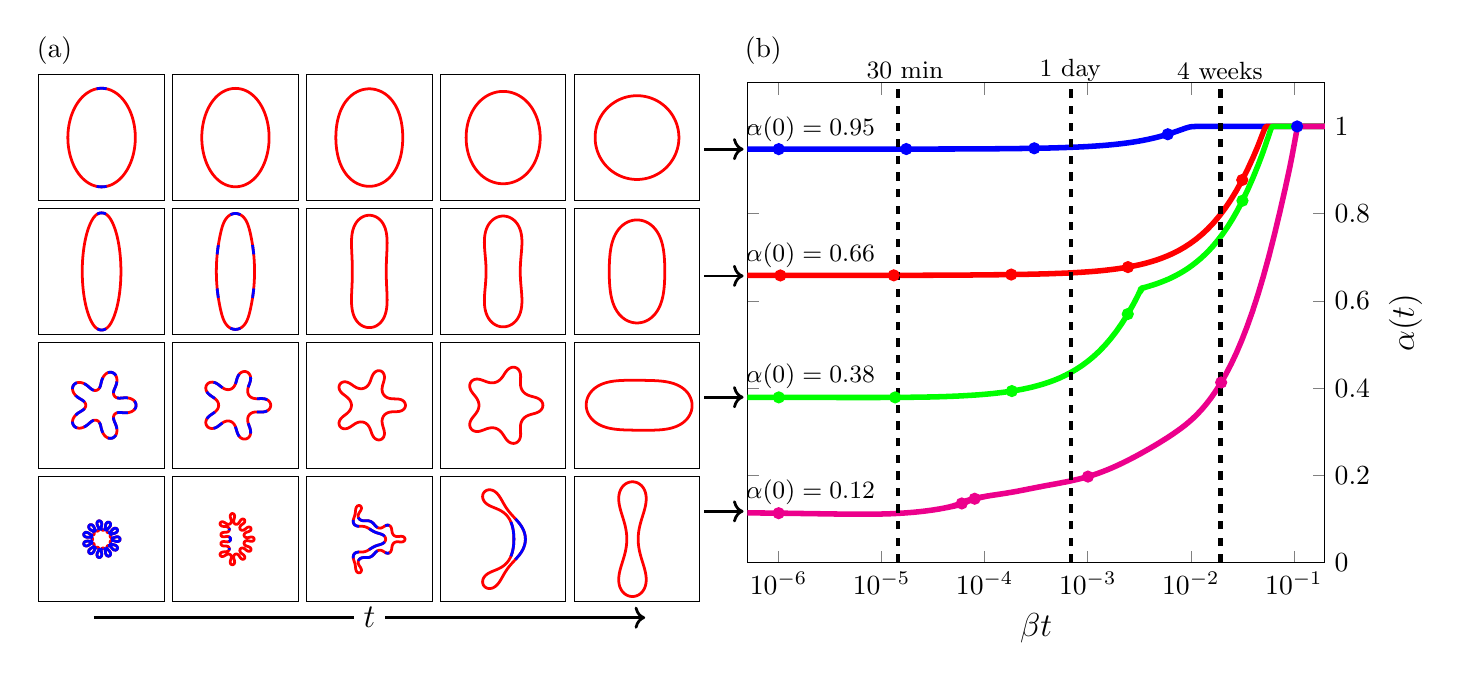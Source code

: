 \begin{tikzpicture}[scale=1]

\begin{axis}[
  at = {(9.0cm,0.0cm)},
  scale = 1.07,
  xmin = 5e-7,
  xmax = 2e-1,
  xmode = log,
  xminorticks = false,
  xtick = {1e-6,1e-5,1e-4,1e-3,1e-2,1e-1},
  xticklabels = {$10^{-6}$,$10^{-5}$,$10^{-4}$,$10^{-3}$,$10^{-2}$,$10^{-1}$},
  ymin = 0,
  ymax = 1.1,
  yticklabel pos = right,
  xlabel = {\large $\beta t$},
  ylabel = {\large ${\alpha}(t)$},
  ylabel near ticks,
]

% blue line area
\addplot[blue, line width=2pt] coordinates{
(0.0e+00,9.48e-01)
(2.0e-08,9.48e-01)
(4.277e-08,9.48e-01)
(6.869e-08,9.48e-01)
(9.82e-08,9.48e-01)
(1.318e-07,9.48e-01)
(1.7e-07,9.48e-01)
(2.136e-07,9.48e-01)
(2.631e-07,9.48e-01)
(3.196e-07,9.48e-01)
(3.838e-07,9.48e-01)
(4.569e-07,9.48e-01)
(5.402e-07,9.48e-01)
(6.349e-07,9.48e-01)
(7.428e-07,9.48e-01)
(8.656e-07,9.48e-01)
(1.005e-06,9.48e-01)
(1.165e-06,9.48e-01)
(1.346e-06,9.48e-01)
(1.552e-06,9.48e-01)
(1.787e-06,9.48e-01)
(2.054e-06,9.48e-01)
(2.359e-06,9.48e-01)
(2.705e-06,9.481e-01)
(3.1e-06,9.481e-01)
(3.549e-06,9.481e-01)
(4.06e-06,9.481e-01)
(4.642e-06,9.481e-01)
(5.304e-06,9.481e-01)
(6.059e-06,9.481e-01)
(6.917e-06,9.481e-01)
(7.895e-06,9.481e-01)
(9.007e-06,9.481e-01)
(1.027e-05,9.481e-01)
(1.172e-05,9.481e-01)
(1.336e-05,9.481e-01)
(1.523e-05,9.481e-01)
(1.736e-05,9.482e-01)
(1.978e-05,9.482e-01)
(2.253e-05,9.482e-01)
(2.567e-05,9.482e-01)
(2.925e-05,9.482e-01)
(3.332e-05,9.482e-01)
(3.795e-05,9.483e-01)
(4.322e-05,9.483e-01)
(4.922e-05,9.483e-01)
(5.606e-05,9.484e-01)
(6.384e-05,9.484e-01)
(7.269e-05,9.485e-01)
(8.277e-05,9.486e-01)
(9.425e-05,9.486e-01)
(1.073e-04,9.487e-01)
(1.222e-04,9.488e-01)
(1.391e-04,9.489e-01)
(1.584e-04,9.49e-01)
(1.804e-04,9.491e-01)
(2.053e-04,9.493e-01)
(2.338e-04,9.495e-01)
(2.662e-04,9.496e-01)
(3.03e-04,9.499e-01)
(3.45e-04,9.501e-01)
(3.928e-04,9.504e-01)
(4.471e-04,9.507e-01)
(5.091e-04,9.511e-01)
(5.795e-04,9.515e-01)
(6.598e-04,9.52e-01)
(7.511e-04,9.525e-01)
(8.551e-04,9.531e-01)
(9.735e-04,9.538e-01)
(1.108e-03,9.546e-01)
(1.262e-03,9.555e-01)
(1.436e-03,9.565e-01)
(1.635e-03,9.577e-01)
(1.862e-03,9.59e-01)
(2.119e-03,9.605e-01)
(2.413e-03,9.622e-01)
(2.747e-03,9.641e-01)
(3.127e-03,9.663e-01)
(3.56e-03,9.688e-01)
(4.052e-03,9.716e-01)
(4.613e-03,9.747e-01)
(5.252e-03,9.782e-01)
(5.979e-03,9.821e-01)
(6.807e-03,9.864e-01)
(7.568e-03,9.902e-01)
(8.176e-03,9.93e-01)
(8.672e-03,9.951e-01)
(9.089e-03,9.967e-01)
(9.457e-03,9.979e-01)
(9.805e-03,9.988e-01)
(1.015e-02,9.994e-01)
(1.052e-02,9.997e-01)
(1.094e-02,9.999e-01)
(1.141e-02,10.0e-01)
(1.195e-02,10.0e-01)
(1.257e-02,1.0e+00)
(1.327e-02,1.0e+00)
(1.407e-02,1.0e+00)
(1.498e-02,1.0e+00)
(1.602e-02,1.0e+00)
(1.72e-02,1.0e+00)
(1.854e-02,1.0e+00)
(2.006e-02,1.0e+00)
(2.18e-02,1.0e+00)
(2.378e-02,1.0e+00)
(2.604e-02,1.0e+00)
(2.86e-02,1.0e+00)
(3.152e-02,1.0e+00)
(3.485e-02,1.0e+00)
(3.864e-02,1.0e+00)
(4.294e-02,1.0e+00)
(4.785e-02,1.0e+00)
(5.344e-02,1.0e+00)
(5.979e-02,1.0e+00)
(6.703e-02,1.0e+00)
(7.527e-02,1.0e+00)
(8.465e-02,1.0e+00)
(9.533e-02,1.0e+00)
(1.075e-01,1.0e+00)
(1.213e-01,1.0e+00)
(1.371e-01,1.0e+00)
(1.55e-01,1.0e+00)
(1.754e-01,1.0e+00)
(1.987e-01,1.0e+00)
(2.252e-01,1.0e+00)
(2.553e-01,1.0e+00)
(2.896e-01,1.0e+00)
(3.286e-01,1.0e+00)
(3.731e-01,1.0e+00)
(4.237e-01,1.0e+00)
(4.813e-01,1.0e+00)
(5.469e-01,1.0e+00)
(6.215e-01,1.0e+00)
(7.065e-01,1.0e+00)
(8.033e-01,1.0e+00)
(9.033e-01,1.0e+00)
(1.003e+00,1.0e+00)
(1.103e+00,1.0e+00)
(1.203e+00,1.0e+00)
(1.303e+00,1.0e+00)
(1.403e+00,1.0e+00)
(1.503e+00,1.0e+00)
(1.603e+00,1.0e+00)
(1.703e+00,1.0e+00)
(1.803e+00,1.0e+00)
(1.903e+00,1.0e+00)
(2.0e+00,1.0e+00)
};
\addplot[blue, only marks] coordinates{
(1.005e-06,9.48e-01)
(1.736e-05,9.482e-01)
(3.03e-04,9.499e-01)
(5.979e-03,9.821e-01)
(1.075e-01,1.0e+00)
};

% red line area
\addplot[red, line width=2pt] coordinates{
(0.0e+00,6.583e-01)
(1.198e-08,6.583e-01)
(2.334e-08,6.583e-01)
(3.628e-08,6.583e-01)
(5.101e-08,6.583e-01)
(6.778e-08,6.583e-01)
(8.687e-08,6.583e-01)
(1.086e-07,6.583e-01)
(1.326e-07,6.583e-01)
(1.589e-07,6.583e-01)
(1.878e-07,6.583e-01)
(2.193e-07,6.583e-01)
(2.537e-07,6.583e-01)
(2.91e-07,6.583e-01)
(3.314e-07,6.583e-01)
(3.751e-07,6.583e-01)
(4.223e-07,6.583e-01)
(4.732e-07,6.583e-01)
(5.281e-07,6.583e-01)
(5.87e-07,6.583e-01)
(6.504e-07,6.583e-01)
(7.184e-07,6.583e-01)
(7.912e-07,6.583e-01)
(8.694e-07,6.583e-01)
(9.53e-07,6.583e-01)
(1.042e-06,6.583e-01)
(1.136e-06,6.583e-01)
(1.237e-06,6.583e-01)
(1.344e-06,6.583e-01)
(1.458e-06,6.583e-01)
(1.58e-06,6.583e-01)
(1.71e-06,6.583e-01)
(1.848e-06,6.583e-01)
(1.996e-06,6.583e-01)
(2.152e-06,6.583e-01)
(2.319e-06,6.583e-01)
(2.496e-06,6.583e-01)
(2.684e-06,6.583e-01)
(2.884e-06,6.583e-01)
(3.097e-06,6.584e-01)
(3.323e-06,6.584e-01)
(3.563e-06,6.584e-01)
(3.818e-06,6.584e-01)
(4.089e-06,6.584e-01)
(4.377e-06,6.584e-01)
(4.683e-06,6.584e-01)
(5.007e-06,6.584e-01)
(5.351e-06,6.584e-01)
(5.717e-06,6.584e-01)
(6.105e-06,6.584e-01)
(6.516e-06,6.584e-01)
(6.954e-06,6.584e-01)
(7.418e-06,6.585e-01)
(7.91e-06,6.585e-01)
(8.433e-06,6.585e-01)
(8.988e-06,6.585e-01)
(9.577e-06,6.585e-01)
(1.02e-05,6.585e-01)
(1.087e-05,6.585e-01)
(1.157e-05,6.585e-01)
(1.232e-05,6.585e-01)
(1.312e-05,6.586e-01)
(1.396e-05,6.586e-01)
(1.486e-05,6.586e-01)
(1.581e-05,6.586e-01)
(1.682e-05,6.586e-01)
(1.79e-05,6.586e-01)
(1.905e-05,6.587e-01)
(2.026e-05,6.587e-01)
(2.156e-05,6.587e-01)
(2.293e-05,6.587e-01)
(2.44e-05,6.587e-01)
(2.595e-05,6.588e-01)
(2.761e-05,6.588e-01)
(2.937e-05,6.588e-01)
(3.125e-05,6.588e-01)
(3.325e-05,6.589e-01)
(3.538e-05,6.589e-01)
(3.766e-05,6.589e-01)
(4.008e-05,6.59e-01)
(4.268e-05,6.59e-01)
(4.546e-05,6.59e-01)
(4.844e-05,6.591e-01)
(5.165e-05,6.591e-01)
(5.509e-05,6.591e-01)
(5.881e-05,6.592e-01)
(6.281e-05,6.592e-01)
(6.712e-05,6.593e-01)
(7.177e-05,6.593e-01)
(7.677e-05,6.594e-01)
(8.213e-05,6.595e-01)
(8.788e-05,6.595e-01)
(9.4e-05,6.596e-01)
(1.005e-04,6.596e-01)
(1.075e-04,6.597e-01)
(1.148e-04,6.598e-01)
(1.226e-04,6.599e-01)
(1.308e-04,6.599e-01)
(1.396e-04,6.6e-01)
(1.489e-04,6.601e-01)
(1.589e-04,6.602e-01)
(1.696e-04,6.603e-01)
(1.81e-04,6.604e-01)
(1.935e-04,6.605e-01)
(2.071e-04,6.606e-01)
(2.22e-04,6.607e-01)
(2.387e-04,6.609e-01)
(2.575e-04,6.61e-01)
(2.789e-04,6.612e-01)
(3.033e-04,6.614e-01)
(3.31e-04,6.616e-01)
(3.626e-04,6.618e-01)
(3.986e-04,6.621e-01)
(4.395e-04,6.624e-01)
(4.861e-04,6.628e-01)
(5.392e-04,6.632e-01)
(5.996e-04,6.636e-01)
(6.683e-04,6.641e-01)
(7.466e-04,6.647e-01)
(8.357e-04,6.654e-01)
(9.371e-04,6.662e-01)
(1.053e-03,6.67e-01)
(1.184e-03,6.68e-01)
(1.334e-03,6.691e-01)
(1.504e-03,6.704e-01)
(1.698e-03,6.719e-01)
(1.919e-03,6.735e-01)
(2.17e-03,6.754e-01)
(2.457e-03,6.775e-01)
(2.782e-03,6.8e-01)
(3.153e-03,6.827e-01)
(3.575e-03,6.858e-01)
(4.056e-03,6.894e-01)
(4.603e-03,6.934e-01)
(5.226e-03,6.98e-01)
(5.935e-03,7.032e-01)
(6.743e-03,7.091e-01)
(7.662e-03,7.157e-01)
(8.708e-03,7.233e-01)
(9.899e-03,7.319e-01)
(1.125e-02,7.415e-01)
(1.28e-02,7.524e-01)
(1.456e-02,7.647e-01)
(1.656e-02,7.786e-01)
(1.883e-02,7.942e-01)
(2.143e-02,8.117e-01)
(2.438e-02,8.313e-01)
(2.774e-02,8.531e-01)
(3.156e-02,8.773e-01)
(3.592e-02,9.039e-01)
(4.044e-02,9.304e-01)
(4.37e-02,9.491e-01)
(4.601e-02,9.623e-01)
(4.775e-02,9.722e-01)
(4.906e-02,9.794e-01)
(5.008e-02,9.849e-01)
(5.088e-02,9.89e-01)
(5.151e-02,9.921e-01)
(5.202e-02,9.944e-01)
(5.245e-02,9.962e-01)
(5.282e-02,9.975e-01)
(5.317e-02,9.985e-01)
(5.351e-02,9.992e-01)
(5.385e-02,9.996e-01)
(5.423e-02,9.999e-01)
(5.468e-02,10.0e-01)
(5.518e-02,10.0e-01)
(5.575e-02,1.0e+00)
(5.64e-02,1.0e+00)
(5.715e-02,1.0e+00)
(5.799e-02,1.0e+00)
(5.895e-02,1.0e+00)
(6.005e-02,1.0e+00)
(6.129e-02,1.0e+00)
(6.271e-02,1.0e+00)
(6.433e-02,1.0e+00)
(6.617e-02,1.0e+00)
(6.826e-02,1.0e+00)
(7.064e-02,1.0e+00)
(7.336e-02,1.0e+00)
(7.645e-02,1.0e+00)
(7.996e-02,1.0e+00)
(8.396e-02,1.0e+00)
(8.852e-02,1.0e+00)
(9.371e-02,1.0e+00)
(9.962e-02,1.0e+00)
(1.063e-01,1.0e+00)
(1.14e-01,1.0e+00)
(1.227e-01,1.0e+00)
(1.326e-01,1.0e+00)
(1.439e-01,1.0e+00)
(1.568e-01,1.0e+00)
(1.714e-01,1.0e+00)
(1.881e-01,1.0e+00)
(2.071e-01,1.0e+00)
(2.286e-01,1.0e+00)
(2.532e-01,1.0e+00)
(2.812e-01,1.0e+00)
(3.131e-01,1.0e+00)
(3.493e-01,1.0e+00)
(3.906e-01,1.0e+00)
(4.376e-01,1.0e+00)
(4.912e-01,1.0e+00)
(5.521e-01,1.0e+00)
(6.214e-01,1.0e+00)
(7.004e-01,1.0e+00)
(7.902e-01,1.0e+00)
(8.902e-01,1.0e+00)
(9.902e-01,1.0e+00)
(1.09e+00,1.0e+00)
(1.19e+00,1.0e+00)
(1.29e+00,1.0e+00)
(1.39e+00,1.0e+00)
(1.49e+00,1.0e+00)
(1.59e+00,1.0e+00)
(1.69e+00,1.0e+00)
(1.79e+00,1.0e+00)
(1.89e+00,1.0e+00)
(1.99e+00,1.0e+00)
(2.0e+00,1.0e+00)
};
\addplot[red, only marks] coordinates{
(1.042e-06,6.583e-01)
(1.312e-05,6.586e-01)
(1.81e-04,6.604e-01)
(2.457e-03,6.775e-01)
(3.156e-02,8.773e-01)
};

% green line area
\addplot[green, line width=2pt] coordinates{
(0.0e+00,3.791e-01)
(1.314e-08,3.79e-01)
(2.314e-08,3.79e-01)
(3.314e-08,3.79e-01)
(4.314e-08,3.79e-01)
(5.314e-08,3.79e-01)
(6.314e-08,3.79e-01)
(7.314e-08,3.79e-01)
(8.314e-08,3.79e-01)
(9.314e-08,3.79e-01)
(1.031e-07,3.789e-01)
(1.131e-07,3.789e-01)
(1.231e-07,3.789e-01)
(1.331e-07,3.789e-01)
(1.431e-07,3.789e-01)
(1.531e-07,3.789e-01)
(1.631e-07,3.789e-01)
(1.731e-07,3.789e-01)
(1.831e-07,3.789e-01)
(1.931e-07,3.789e-01)
(2.031e-07,3.789e-01)
(2.131e-07,3.789e-01)
(2.231e-07,3.789e-01)
(2.331e-07,3.789e-01)
(2.431e-07,3.789e-01)
(2.531e-07,3.789e-01)
(2.631e-07,3.789e-01)
(2.731e-07,3.789e-01)
(2.831e-07,3.789e-01)
(2.931e-07,3.789e-01)
(3.031e-07,3.789e-01)
(3.131e-07,3.789e-01)
(3.231e-07,3.789e-01)
(3.331e-07,3.789e-01)
(3.431e-07,3.789e-01)
(3.531e-07,3.789e-01)
(3.631e-07,3.789e-01)
(3.731e-07,3.789e-01)
(3.831e-07,3.788e-01)
(3.931e-07,3.788e-01)
(4.031e-07,3.788e-01)
(4.131e-07,3.788e-01)
(4.231e-07,3.788e-01)
(4.331e-07,3.788e-01)
(4.431e-07,3.788e-01)
(4.531e-07,3.788e-01)
(4.631e-07,3.788e-01)
(4.731e-07,3.788e-01)
(4.831e-07,3.788e-01)
(4.931e-07,3.788e-01)
(5.031e-07,3.788e-01)
(5.131e-07,3.788e-01)
(5.231e-07,3.788e-01)
(5.331e-07,3.788e-01)
(5.431e-07,3.788e-01)
(5.531e-07,3.788e-01)
(5.631e-07,3.788e-01)
(5.731e-07,3.788e-01)
(5.831e-07,3.788e-01)
(5.931e-07,3.788e-01)
(6.031e-07,3.788e-01)
(6.131e-07,3.788e-01)
(6.231e-07,3.788e-01)
(6.331e-07,3.788e-01)
(6.431e-07,3.788e-01)
(6.531e-07,3.788e-01)
(6.631e-07,3.788e-01)
(6.731e-07,3.788e-01)
(6.831e-07,3.788e-01)
(6.931e-07,3.788e-01)
(7.031e-07,3.788e-01)
(7.131e-07,3.788e-01)
(7.231e-07,3.788e-01)
(7.331e-07,3.788e-01)
(7.431e-07,3.788e-01)
(7.531e-07,3.788e-01)
(7.631e-07,3.788e-01)
(7.731e-07,3.788e-01)
(7.832e-07,3.788e-01)
(7.934e-07,3.788e-01)
(8.038e-07,3.788e-01)
(8.143e-07,3.788e-01)
(8.25e-07,3.788e-01)
(8.359e-07,3.788e-01)
(8.469e-07,3.788e-01)
(8.582e-07,3.788e-01)
(8.695e-07,3.788e-01)
(8.811e-07,3.788e-01)
(8.928e-07,3.788e-01)
(9.048e-07,3.788e-01)
(9.169e-07,3.788e-01)
(9.292e-07,3.788e-01)
(9.417e-07,3.788e-01)
(9.544e-07,3.788e-01)
(9.674e-07,3.788e-01)
(9.805e-07,3.788e-01)
(9.938e-07,3.788e-01)
(1.007e-06,3.787e-01)
(1.021e-06,3.787e-01)
(1.035e-06,3.787e-01)
(1.049e-06,3.787e-01)
(1.064e-06,3.787e-01)
(1.078e-06,3.787e-01)
(1.093e-06,3.787e-01)
(1.108e-06,3.787e-01)
(1.124e-06,3.787e-01)
(1.139e-06,3.787e-01)
(1.155e-06,3.787e-01)
(1.171e-06,3.787e-01)
(1.187e-06,3.787e-01)
(1.204e-06,3.787e-01)
(1.221e-06,3.787e-01)
(1.238e-06,3.787e-01)
(1.255e-06,3.787e-01)
(1.273e-06,3.787e-01)
(1.291e-06,3.787e-01)
(1.309e-06,3.787e-01)
(1.328e-06,3.787e-01)
(1.346e-06,3.787e-01)
(1.365e-06,3.787e-01)
(1.385e-06,3.787e-01)
(1.404e-06,3.787e-01)
(1.424e-06,3.787e-01)
(1.444e-06,3.787e-01)
(1.464e-06,3.787e-01)
(1.485e-06,3.787e-01)
(1.506e-06,3.787e-01)
(1.527e-06,3.787e-01)
(1.549e-06,3.787e-01)
(1.571e-06,3.787e-01)
(1.593e-06,3.787e-01)
(1.615e-06,3.787e-01)
(1.638e-06,3.787e-01)
(1.661e-06,3.787e-01)
(1.685e-06,3.787e-01)
(1.709e-06,3.787e-01)
(1.733e-06,3.787e-01)
(1.758e-06,3.787e-01)
(1.783e-06,3.787e-01)
(1.808e-06,3.787e-01)
(1.834e-06,3.787e-01)
(1.86e-06,3.787e-01)
(1.886e-06,3.787e-01)
(1.913e-06,3.787e-01)
(1.94e-06,3.787e-01)
(1.968e-06,3.787e-01)
(1.996e-06,3.787e-01)
(2.024e-06,3.786e-01)
(2.053e-06,3.786e-01)
(2.083e-06,3.786e-01)
(2.112e-06,3.786e-01)
(2.143e-06,3.786e-01)
(2.174e-06,3.786e-01)
(2.205e-06,3.786e-01)
(2.236e-06,3.786e-01)
(2.269e-06,3.786e-01)
(2.302e-06,3.786e-01)
(2.335e-06,3.786e-01)
(2.369e-06,3.786e-01)
(2.403e-06,3.786e-01)
(2.438e-06,3.786e-01)
(2.474e-06,3.786e-01)
(2.51e-06,3.786e-01)
(2.547e-06,3.786e-01)
(2.585e-06,3.786e-01)
(2.623e-06,3.786e-01)
(2.662e-06,3.786e-01)
(2.702e-06,3.786e-01)
(2.743e-06,3.786e-01)
(2.784e-06,3.786e-01)
(2.826e-06,3.786e-01)
(2.869e-06,3.786e-01)
(2.913e-06,3.786e-01)
(2.957e-06,3.786e-01)
(3.003e-06,3.786e-01)
(3.05e-06,3.786e-01)
(3.097e-06,3.786e-01)
(3.146e-06,3.786e-01)
(3.195e-06,3.786e-01)
(3.246e-06,3.786e-01)
(3.299e-06,3.786e-01)
(3.352e-06,3.786e-01)
(3.406e-06,3.786e-01)
(3.463e-06,3.786e-01)
(3.52e-06,3.786e-01)
(3.579e-06,3.786e-01)
(3.64e-06,3.785e-01)
(3.702e-06,3.785e-01)
(3.766e-06,3.785e-01)
(3.832e-06,3.785e-01)
(3.9e-06,3.785e-01)
(3.97e-06,3.785e-01)
(4.042e-06,3.785e-01)
(4.117e-06,3.785e-01)
(4.194e-06,3.785e-01)
(4.273e-06,3.785e-01)
(4.356e-06,3.785e-01)
(4.441e-06,3.785e-01)
(4.53e-06,3.785e-01)
(4.622e-06,3.785e-01)
(4.718e-06,3.785e-01)
(4.818e-06,3.785e-01)
(4.922e-06,3.785e-01)
(5.03e-06,3.785e-01)
(5.144e-06,3.785e-01)
(5.262e-06,3.785e-01)
(5.386e-06,3.785e-01)
(5.517e-06,3.785e-01)
(5.653e-06,3.785e-01)
(5.797e-06,3.785e-01)
(5.948e-06,3.785e-01)
(6.107e-06,3.785e-01)
(6.273e-06,3.785e-01)
(6.449e-06,3.785e-01)
(6.632e-06,3.785e-01)
(6.824e-06,3.785e-01)
(7.025e-06,3.785e-01)
(7.235e-06,3.785e-01)
(7.452e-06,3.785e-01)
(7.678e-06,3.785e-01)
(7.911e-06,3.785e-01)
(8.151e-06,3.785e-01)
(8.398e-06,3.785e-01)
(8.651e-06,3.785e-01)
(8.91e-06,3.785e-01)
(9.176e-06,3.785e-01)
(9.447e-06,3.785e-01)
(9.723e-06,3.785e-01)
(1.001e-05,3.786e-01)
(1.03e-05,3.786e-01)
(1.059e-05,3.786e-01)
(1.089e-05,3.786e-01)
(1.12e-05,3.786e-01)
(1.151e-05,3.786e-01)
(1.183e-05,3.786e-01)
(1.216e-05,3.786e-01)
(1.249e-05,3.786e-01)
(1.283e-05,3.787e-01)
(1.318e-05,3.787e-01)
(1.354e-05,3.787e-01)
(1.39e-05,3.787e-01)
(1.428e-05,3.787e-01)
(1.466e-05,3.787e-01)
(1.506e-05,3.787e-01)
(1.546e-05,3.788e-01)
(1.587e-05,3.788e-01)
(1.63e-05,3.788e-01)
(1.674e-05,3.788e-01)
(1.719e-05,3.788e-01)
(1.766e-05,3.789e-01)
(1.814e-05,3.789e-01)
(1.864e-05,3.789e-01)
(1.915e-05,3.79e-01)
(1.968e-05,3.79e-01)
(2.023e-05,3.79e-01)
(2.08e-05,3.791e-01)
(2.139e-05,3.791e-01)
(2.2e-05,3.791e-01)
(2.264e-05,3.792e-01)
(2.331e-05,3.792e-01)
(2.401e-05,3.793e-01)
(2.474e-05,3.793e-01)
(2.55e-05,3.794e-01)
(2.631e-05,3.794e-01)
(2.716e-05,3.795e-01)
(2.805e-05,3.796e-01)
(2.901e-05,3.796e-01)
(3.002e-05,3.797e-01)
(3.111e-05,3.798e-01)
(3.228e-05,3.799e-01)
(3.354e-05,3.8e-01)
(3.491e-05,3.801e-01)
(3.642e-05,3.802e-01)
(3.809e-05,3.804e-01)
(3.997e-05,3.805e-01)
(4.21e-05,3.807e-01)
(4.454e-05,3.809e-01)
(4.73e-05,3.812e-01)
(5.045e-05,3.814e-01)
(5.404e-05,3.817e-01)
(5.812e-05,3.821e-01)
(6.277e-05,3.825e-01)
(6.806e-05,3.83e-01)
(7.408e-05,3.835e-01)
(8.094e-05,3.841e-01)
(8.874e-05,3.848e-01)
(9.763e-05,3.856e-01)
(1.077e-04,3.865e-01)
(1.193e-04,3.875e-01)
(1.324e-04,3.887e-01)
(1.473e-04,3.9e-01)
(1.643e-04,3.915e-01)
(1.836e-04,3.932e-01)
(2.057e-04,3.951e-01)
(2.307e-04,3.973e-01)
(2.593e-04,3.998e-01)
(2.918e-04,4.026e-01)
(3.287e-04,4.058e-01)
(3.708e-04,4.094e-01)
(4.188e-04,4.135e-01)
(4.734e-04,4.181e-01)
(5.355e-04,4.233e-01)
(6.062e-04,4.293e-01)
(6.867e-04,4.36e-01)
(7.784e-04,4.435e-01)
(8.827e-04,4.52e-01)
(1.002e-03,4.616e-01)
(1.137e-03,4.723e-01)
(1.291e-03,4.844e-01)
(1.466e-03,4.979e-01)
(1.665e-03,5.131e-01)
(1.893e-03,5.3e-01)
(2.151e-03,5.488e-01)
(2.446e-03,5.698e-01)
(2.781e-03,5.93e-01)
(2.897e-03,6.01e-01)
(2.938e-03,6.038e-01)
(2.963e-03,6.055e-01)
(2.982e-03,6.068e-01)
(2.997e-03,6.079e-01)
(3.01e-03,6.087e-01)
(3.022e-03,6.095e-01)
(3.031e-03,6.101e-01)
(3.04e-03,6.107e-01)
(3.049e-03,6.113e-01)
(3.056e-03,6.118e-01)
(3.063e-03,6.123e-01)
(3.069e-03,6.127e-01)
(3.075e-03,6.131e-01)
(3.08e-03,6.135e-01)
(3.086e-03,6.138e-01)
(3.09e-03,6.141e-01)
(3.095e-03,6.144e-01)
(3.099e-03,6.147e-01)
(3.103e-03,6.15e-01)
(3.107e-03,6.153e-01)
(3.111e-03,6.155e-01)
(3.115e-03,6.158e-01)
(3.118e-03,6.16e-01)
(3.122e-03,6.162e-01)
(3.125e-03,6.164e-01)
(3.128e-03,6.167e-01)
(3.131e-03,6.168e-01)
(3.134e-03,6.17e-01)
(3.137e-03,6.172e-01)
(3.14e-03,6.174e-01)
(3.142e-03,6.176e-01)
(3.145e-03,6.178e-01)
(3.148e-03,6.179e-01)
(3.15e-03,6.181e-01)
(3.153e-03,6.183e-01)
(3.155e-03,6.184e-01)
(3.158e-03,6.186e-01)
(3.16e-03,6.188e-01)
(3.162e-03,6.189e-01)
(3.165e-03,6.191e-01)
(3.167e-03,6.192e-01)
(3.169e-03,6.193e-01)
(3.171e-03,6.195e-01)
(3.173e-03,6.196e-01)
(3.175e-03,6.197e-01)
(3.177e-03,6.199e-01)
(3.179e-03,6.2e-01)
(3.181e-03,6.201e-01)
(3.183e-03,6.202e-01)
(3.184e-03,6.203e-01)
(3.186e-03,6.205e-01)
(3.188e-03,6.206e-01)
(3.19e-03,6.207e-01)
(3.192e-03,6.208e-01)
(3.193e-03,6.209e-01)
(3.195e-03,6.21e-01)
(3.196e-03,6.211e-01)
(3.198e-03,6.212e-01)
(3.2e-03,6.213e-01)
(3.201e-03,6.214e-01)
(3.203e-03,6.215e-01)
(3.204e-03,6.216e-01)
(3.206e-03,6.217e-01)
(3.207e-03,6.217e-01)
(3.209e-03,6.218e-01)
(3.21e-03,6.219e-01)
(3.211e-03,6.22e-01)
(3.213e-03,6.221e-01)
(3.214e-03,6.222e-01)
(3.216e-03,6.223e-01)
(3.217e-03,6.223e-01)
(3.218e-03,6.224e-01)
(3.219e-03,6.225e-01)
(3.221e-03,6.226e-01)
(3.222e-03,6.226e-01)
(3.223e-03,6.227e-01)
(3.224e-03,6.228e-01)
(3.226e-03,6.228e-01)
(3.227e-03,6.229e-01)
(3.228e-03,6.23e-01)
(3.229e-03,6.231e-01)
(3.23e-03,6.231e-01)
(3.232e-03,6.232e-01)
(3.233e-03,6.232e-01)
(3.234e-03,6.233e-01)
(3.235e-03,6.234e-01)
(3.236e-03,6.234e-01)
(3.237e-03,6.235e-01)
(3.238e-03,6.236e-01)
(3.24e-03,6.236e-01)
(3.241e-03,6.237e-01)
(3.242e-03,6.237e-01)
(3.243e-03,6.238e-01)
(3.244e-03,6.239e-01)
(3.245e-03,6.239e-01)
(3.246e-03,6.24e-01)
(3.247e-03,6.24e-01)
(3.248e-03,6.241e-01)
(3.249e-03,6.241e-01)
(3.25e-03,6.242e-01)
(3.252e-03,6.242e-01)
(3.253e-03,6.243e-01)
(3.254e-03,6.244e-01)
(3.255e-03,6.244e-01)
(3.256e-03,6.245e-01)
(3.257e-03,6.245e-01)
(3.258e-03,6.246e-01)
(3.26e-03,6.247e-01)
(3.261e-03,6.247e-01)
(3.262e-03,6.248e-01)
(3.263e-03,6.248e-01)
(3.264e-03,6.249e-01)
(3.266e-03,6.25e-01)
(3.267e-03,6.25e-01)
(3.268e-03,6.251e-01)
(3.269e-03,6.251e-01)
(3.271e-03,6.252e-01)
(3.272e-03,6.253e-01)
(3.274e-03,6.253e-01)
(3.275e-03,6.254e-01)
(3.276e-03,6.255e-01)
(3.278e-03,6.255e-01)
(3.279e-03,6.256e-01)
(3.281e-03,6.256e-01)
(3.282e-03,6.257e-01)
(3.284e-03,6.258e-01)
(3.285e-03,6.258e-01)
(3.287e-03,6.259e-01)
(3.289e-03,6.26e-01)
(3.29e-03,6.261e-01)
(3.292e-03,6.261e-01)
(3.294e-03,6.262e-01)
(3.295e-03,6.263e-01)
(3.297e-03,6.263e-01)
(3.299e-03,6.264e-01)
(3.3e-03,6.264e-01)
(3.302e-03,6.265e-01)
(3.304e-03,6.266e-01)
(3.306e-03,6.266e-01)
(3.307e-03,6.267e-01)
(3.309e-03,6.268e-01)
(3.311e-03,6.268e-01)
(3.312e-03,6.269e-01)
(3.314e-03,6.27e-01)
(3.316e-03,6.27e-01)
(3.318e-03,6.271e-01)
(3.32e-03,6.271e-01)
(3.321e-03,6.272e-01)
(3.323e-03,6.273e-01)
(3.325e-03,6.273e-01)
(3.327e-03,6.274e-01)
(3.328e-03,6.274e-01)
(3.33e-03,6.275e-01)
(3.332e-03,6.276e-01)
(3.334e-03,6.276e-01)
(3.336e-03,6.277e-01)
(3.338e-03,6.277e-01)
(3.34e-03,6.278e-01)
(3.341e-03,6.278e-01)
(3.343e-03,6.279e-01)
(3.345e-03,6.279e-01)
(3.347e-03,6.28e-01)
(3.349e-03,6.28e-01)
(3.351e-03,6.281e-01)
(3.353e-03,6.281e-01)
(3.355e-03,6.282e-01)
(3.357e-03,6.282e-01)
(3.359e-03,6.283e-01)
(3.361e-03,6.283e-01)
(3.363e-03,6.284e-01)
(3.365e-03,6.284e-01)
(3.367e-03,6.285e-01)
(3.369e-03,6.285e-01)
(3.371e-03,6.286e-01)
(3.373e-03,6.286e-01)
(3.376e-03,6.287e-01)
(3.378e-03,6.287e-01)
(3.38e-03,6.288e-01)
(3.382e-03,6.288e-01)
(3.384e-03,6.288e-01)
(3.386e-03,6.289e-01)
(3.389e-03,6.289e-01)
(3.391e-03,6.29e-01)
(3.393e-03,6.29e-01)
(3.396e-03,6.291e-01)
(3.398e-03,6.291e-01)
(3.4e-03,6.291e-01)
(3.403e-03,6.292e-01)
(3.405e-03,6.292e-01)
(3.408e-03,6.293e-01)
(3.41e-03,6.293e-01)
(3.413e-03,6.293e-01)
(3.416e-03,6.294e-01)
(3.418e-03,6.294e-01)
(3.421e-03,6.295e-01)
(3.424e-03,6.295e-01)
(3.427e-03,6.295e-01)
(3.43e-03,6.296e-01)
(3.433e-03,6.296e-01)
(3.436e-03,6.296e-01)
(3.439e-03,6.297e-01)
(3.442e-03,6.297e-01)
(3.446e-03,6.298e-01)
(3.45e-03,6.298e-01)
(3.453e-03,6.298e-01)
(3.457e-03,6.299e-01)
(3.461e-03,6.299e-01)
(3.466e-03,6.3e-01)
(3.47e-03,6.3e-01)
(3.475e-03,6.3e-01)
(3.48e-03,6.301e-01)
(3.485e-03,6.301e-01)
(3.491e-03,6.302e-01)
(3.497e-03,6.302e-01)
(3.504e-03,6.303e-01)
(3.511e-03,6.303e-01)
(3.519e-03,6.304e-01)
(3.528e-03,6.305e-01)
(3.537e-03,6.306e-01)
(3.548e-03,6.306e-01)
(3.56e-03,6.308e-01)
(3.573e-03,6.309e-01)
(3.589e-03,6.31e-01)
(3.606e-03,6.311e-01)
(3.626e-03,6.313e-01)
(3.648e-03,6.315e-01)
(3.674e-03,6.317e-01)
(3.704e-03,6.319e-01)
(3.737e-03,6.322e-01)
(3.775e-03,6.325e-01)
(3.818e-03,6.328e-01)
(3.867e-03,6.332e-01)
(3.922e-03,6.337e-01)
(3.981e-03,6.341e-01)
(4.042e-03,6.346e-01)
(4.109e-03,6.351e-01)
(4.18e-03,6.357e-01)
(4.257e-03,6.362e-01)
(4.341e-03,6.369e-01)
(4.434e-03,6.376e-01)
(4.537e-03,6.384e-01)
(4.654e-03,6.393e-01)
(4.788e-03,6.403e-01)
(4.939e-03,6.415e-01)
(5.112e-03,6.428e-01)
(5.309e-03,6.443e-01)
(5.532e-03,6.46e-01)
(5.787e-03,6.479e-01)
(6.077e-03,6.5e-01)
(6.408e-03,6.525e-01)
(6.784e-03,6.554e-01)
(7.212e-03,6.586e-01)
(7.699e-03,6.622e-01)
(8.254e-03,6.663e-01)
(8.885e-03,6.71e-01)
(9.604e-03,6.763e-01)
(1.042e-02,6.824e-01)
(1.135e-02,6.892e-01)
(1.242e-02,6.969e-01)
(1.362e-02,7.057e-01)
(1.5e-02,7.155e-01)
(1.656e-02,7.267e-01)
(1.834e-02,7.393e-01)
(2.037e-02,7.535e-01)
(2.268e-02,7.694e-01)
(2.531e-02,7.873e-01)
(2.83e-02,8.073e-01)
(3.171e-02,8.297e-01)
(3.558e-02,8.545e-01)
(4.0e-02,8.819e-01)
(4.502e-02,9.117e-01)
(4.928e-02,9.362e-01)
(5.225e-02,9.531e-01)
(5.442e-02,9.654e-01)
(5.605e-02,9.744e-01)
(5.729e-02,9.811e-01)
(5.825e-02,9.862e-01)
(5.9e-02,9.9e-01)
(5.96e-02,9.928e-01)
(6.009e-02,9.95e-01)
(6.05e-02,9.966e-01)
(6.086e-02,9.978e-01)
(6.12e-02,9.987e-01)
(6.154e-02,9.993e-01)
(6.189e-02,9.997e-01)
(6.23e-02,9.999e-01)
(6.276e-02,10.0e-01)
(6.328e-02,10.0e-01)
(6.387e-02,1.0e+00)
(6.455e-02,1.0e+00)
(6.532e-02,1.0e+00)
(6.619e-02,1.0e+00)
(6.719e-02,1.0e+00)
(6.832e-02,1.0e+00)
(6.962e-02,1.0e+00)
(7.109e-02,1.0e+00)
(7.276e-02,1.0e+00)
(7.467e-02,1.0e+00)
(7.684e-02,1.0e+00)
(7.931e-02,1.0e+00)
(8.212e-02,1.0e+00)
(8.533e-02,1.0e+00)
(8.897e-02,1.0e+00)
(9.312e-02,1.0e+00)
(9.785e-02,1.0e+00)
(1.032e-01,1.0e+00)
(1.093e-01,1.0e+00)
(1.163e-01,1.0e+00)
(1.243e-01,1.0e+00)
(1.333e-01,1.0e+00)
(1.436e-01,1.0e+00)
(1.553e-01,1.0e+00)
(1.686e-01,1.0e+00)
(1.838e-01,1.0e+00)
(2.011e-01,1.0e+00)
(2.207e-01,1.0e+00)
(2.431e-01,1.0e+00)
(2.686e-01,1.0e+00)
(2.976e-01,1.0e+00)
(3.307e-01,1.0e+00)
(3.683e-01,1.0e+00)
(4.111e-01,1.0e+00)
(4.598e-01,1.0e+00)
(5.153e-01,1.0e+00)
(5.785e-01,1.0e+00)
(6.503e-01,1.0e+00)
(7.322e-01,1.0e+00)
(8.254e-01,1.0e+00)
(9.254e-01,1.0e+00)
(1.025e+00,1.0e+00)
(1.125e+00,1.0e+00)
(1.225e+00,1.0e+00)
(1.325e+00,1.0e+00)
(1.425e+00,1.0e+00)
(1.525e+00,1.0e+00)
(1.625e+00,1.0e+00)
(1.725e+00,1.0e+00)
(1.825e+00,1.0e+00)
(1.925e+00,1.0e+00)
(2.0e+00,1.0e+00)
};
\addplot[green, only marks] coordinates{
(1.007e-06,3.787e-01)
(1.354e-05,3.787e-01)
(1.836e-04,3.932e-01)
(2.446e-03,5.698e-01)
(3.171e-02,8.297e-01)
};

% magenta line area
\addplot[magenta, line width=2pt] coordinates{
(0.0e+00,1.157e-01)
(1.314e-08,1.154e-01)
(2.314e-08,1.152e-01)
(3.314e-08,1.151e-01)
(4.314e-08,1.15e-01)
(5.314e-08,1.15e-01)
(6.314e-08,1.149e-01)
(7.314e-08,1.149e-01)
(8.314e-08,1.148e-01)
(9.314e-08,1.148e-01)
(1.031e-07,1.147e-01)
(1.131e-07,1.147e-01)
(1.231e-07,1.147e-01)
(1.331e-07,1.146e-01)
(1.431e-07,1.146e-01)
(1.531e-07,1.146e-01)
(1.631e-07,1.145e-01)
(1.731e-07,1.145e-01)
(1.831e-07,1.145e-01)
(1.931e-07,1.145e-01)
(2.031e-07,1.145e-01)
(2.131e-07,1.144e-01)
(2.231e-07,1.144e-01)
(2.331e-07,1.144e-01)
(2.431e-07,1.144e-01)
(2.531e-07,1.143e-01)
(2.631e-07,1.143e-01)
(2.731e-07,1.143e-01)
(2.831e-07,1.143e-01)
(2.931e-07,1.143e-01)
(3.031e-07,1.143e-01)
(3.131e-07,1.142e-01)
(3.231e-07,1.142e-01)
(3.331e-07,1.142e-01)
(3.431e-07,1.142e-01)
(3.531e-07,1.142e-01)
(3.631e-07,1.141e-01)
(3.731e-07,1.141e-01)
(3.831e-07,1.141e-01)
(3.931e-07,1.141e-01)
(4.031e-07,1.141e-01)
(4.131e-07,1.141e-01)
(4.231e-07,1.14e-01)
(4.331e-07,1.14e-01)
(4.431e-07,1.14e-01)
(4.531e-07,1.14e-01)
(4.631e-07,1.14e-01)
(4.731e-07,1.139e-01)
(4.831e-07,1.139e-01)
(4.931e-07,1.139e-01)
(5.031e-07,1.139e-01)
(5.131e-07,1.139e-01)
(5.231e-07,1.139e-01)
(5.331e-07,1.139e-01)
(5.431e-07,1.138e-01)
(5.531e-07,1.138e-01)
(5.631e-07,1.138e-01)
(5.731e-07,1.138e-01)
(5.831e-07,1.138e-01)
(5.931e-07,1.138e-01)
(6.031e-07,1.137e-01)
(6.131e-07,1.137e-01)
(6.231e-07,1.137e-01)
(6.331e-07,1.137e-01)
(6.431e-07,1.137e-01)
(6.531e-07,1.137e-01)
(6.631e-07,1.137e-01)
(6.731e-07,1.136e-01)
(6.831e-07,1.136e-01)
(6.931e-07,1.136e-01)
(7.031e-07,1.136e-01)
(7.131e-07,1.136e-01)
(7.231e-07,1.136e-01)
(7.331e-07,1.136e-01)
(7.431e-07,1.135e-01)
(7.531e-07,1.135e-01)
(7.631e-07,1.135e-01)
(7.731e-07,1.135e-01)
(7.831e-07,1.135e-01)
(7.931e-07,1.135e-01)
(8.031e-07,1.135e-01)
(8.131e-07,1.135e-01)
(8.231e-07,1.134e-01)
(8.331e-07,1.134e-01)
(8.431e-07,1.134e-01)
(8.531e-07,1.134e-01)
(8.631e-07,1.134e-01)
(8.731e-07,1.134e-01)
(8.831e-07,1.134e-01)
(8.931e-07,1.133e-01)
(9.031e-07,1.133e-01)
(9.131e-07,1.133e-01)
(9.231e-07,1.133e-01)
(9.331e-07,1.133e-01)
(9.431e-07,1.133e-01)
(9.531e-07,1.133e-01)
(9.631e-07,1.133e-01)
(9.731e-07,1.133e-01)
(9.831e-07,1.132e-01)
(9.931e-07,1.132e-01)
(1.003e-06,1.132e-01)
(1.013e-06,1.132e-01)
(1.023e-06,1.132e-01)
(1.033e-06,1.132e-01)
(1.043e-06,1.132e-01)
(1.053e-06,1.131e-01)
(1.063e-06,1.131e-01)
(1.073e-06,1.131e-01)
(1.083e-06,1.131e-01)
(1.093e-06,1.131e-01)
(1.104e-06,1.131e-01)
(1.115e-06,1.131e-01)
(1.126e-06,1.131e-01)
(1.137e-06,1.131e-01)
(1.149e-06,1.131e-01)
(1.161e-06,1.13e-01)
(1.174e-06,1.13e-01)
(1.187e-06,1.13e-01)
(1.2e-06,1.13e-01)
(1.214e-06,1.13e-01)
(1.228e-06,1.13e-01)
(1.242e-06,1.129e-01)
(1.258e-06,1.129e-01)
(1.273e-06,1.129e-01)
(1.29e-06,1.129e-01)
(1.306e-06,1.129e-01)
(1.324e-06,1.129e-01)
(1.342e-06,1.128e-01)
(1.361e-06,1.128e-01)
(1.38e-06,1.128e-01)
(1.4e-06,1.128e-01)
(1.421e-06,1.128e-01)
(1.442e-06,1.127e-01)
(1.465e-06,1.127e-01)
(1.488e-06,1.127e-01)
(1.512e-06,1.127e-01)
(1.536e-06,1.127e-01)
(1.562e-06,1.126e-01)
(1.588e-06,1.126e-01)
(1.615e-06,1.126e-01)
(1.642e-06,1.125e-01)
(1.671e-06,1.125e-01)
(1.699e-06,1.125e-01)
(1.729e-06,1.125e-01)
(1.759e-06,1.124e-01)
(1.79e-06,1.124e-01)
(1.821e-06,1.124e-01)
(1.853e-06,1.124e-01)
(1.885e-06,1.123e-01)
(1.917e-06,1.123e-01)
(1.95e-06,1.123e-01)
(1.984e-06,1.123e-01)
(2.018e-06,1.122e-01)
(2.052e-06,1.122e-01)
(2.086e-06,1.122e-01)
(2.121e-06,1.121e-01)
(2.157e-06,1.121e-01)
(2.192e-06,1.121e-01)
(2.228e-06,1.121e-01)
(2.264e-06,1.12e-01)
(2.301e-06,1.12e-01)
(2.338e-06,1.12e-01)
(2.375e-06,1.12e-01)
(2.413e-06,1.119e-01)
(2.451e-06,1.119e-01)
(2.489e-06,1.119e-01)
(2.528e-06,1.119e-01)
(2.567e-06,1.118e-01)
(2.606e-06,1.118e-01)
(2.646e-06,1.118e-01)
(2.686e-06,1.117e-01)
(2.727e-06,1.117e-01)
(2.768e-06,1.117e-01)
(2.809e-06,1.117e-01)
(2.851e-06,1.117e-01)
(2.893e-06,1.116e-01)
(2.935e-06,1.116e-01)
(2.978e-06,1.116e-01)
(3.022e-06,1.116e-01)
(3.065e-06,1.115e-01)
(3.11e-06,1.115e-01)
(3.155e-06,1.115e-01)
(3.2e-06,1.115e-01)
(3.245e-06,1.114e-01)
(3.292e-06,1.114e-01)
(3.338e-06,1.114e-01)
(3.385e-06,1.114e-01)
(3.433e-06,1.114e-01)
(3.482e-06,1.113e-01)
(3.53e-06,1.113e-01)
(3.58e-06,1.113e-01)
(3.63e-06,1.113e-01)
(3.68e-06,1.113e-01)
(3.732e-06,1.112e-01)
(3.783e-06,1.112e-01)
(3.836e-06,1.112e-01)
(3.889e-06,1.112e-01)
(3.943e-06,1.111e-01)
(3.997e-06,1.111e-01)
(4.052e-06,1.111e-01)
(4.108e-06,1.111e-01)
(4.165e-06,1.111e-01)
(4.222e-06,1.111e-01)
(4.281e-06,1.111e-01)
(4.34e-06,1.11e-01)
(4.4e-06,1.11e-01)
(4.46e-06,1.11e-01)
(4.522e-06,1.11e-01)
(4.585e-06,1.11e-01)
(4.648e-06,1.109e-01)
(4.713e-06,1.109e-01)
(4.779e-06,1.109e-01)
(4.845e-06,1.109e-01)
(4.913e-06,1.109e-01)
(4.982e-06,1.109e-01)
(5.052e-06,1.109e-01)
(5.123e-06,1.109e-01)
(5.195e-06,1.109e-01)
(5.269e-06,1.108e-01)
(5.344e-06,1.108e-01)
(5.42e-06,1.108e-01)
(5.498e-06,1.108e-01)
(5.577e-06,1.108e-01)
(5.658e-06,1.108e-01)
(5.741e-06,1.108e-01)
(5.825e-06,1.108e-01)
(5.911e-06,1.108e-01)
(5.998e-06,1.108e-01)
(6.088e-06,1.108e-01)
(6.179e-06,1.108e-01)
(6.273e-06,1.108e-01)
(6.368e-06,1.108e-01)
(6.466e-06,1.108e-01)
(6.566e-06,1.108e-01)
(6.669e-06,1.108e-01)
(6.774e-06,1.108e-01)
(6.881e-06,1.108e-01)
(6.992e-06,1.108e-01)
(7.105e-06,1.108e-01)
(7.221e-06,1.108e-01)
(7.341e-06,1.108e-01)
(7.464e-06,1.108e-01)
(7.591e-06,1.108e-01)
(7.721e-06,1.108e-01)
(7.855e-06,1.109e-01)
(7.994e-06,1.109e-01)
(8.136e-06,1.109e-01)
(8.284e-06,1.109e-01)
(8.436e-06,1.109e-01)
(8.593e-06,1.11e-01)
(8.756e-06,1.11e-01)
(8.925e-06,1.11e-01)
(9.1e-06,1.111e-01)
(9.281e-06,1.111e-01)
(9.47e-06,1.111e-01)
(9.666e-06,1.112e-01)
(9.87e-06,1.112e-01)
(1.008e-05,1.113e-01)
(1.03e-05,1.114e-01)
(1.054e-05,1.114e-01)
(1.078e-05,1.115e-01)
(1.103e-05,1.116e-01)
(1.13e-05,1.116e-01)
(1.158e-05,1.117e-01)
(1.187e-05,1.118e-01)
(1.218e-05,1.119e-01)
(1.251e-05,1.12e-01)
(1.285e-05,1.122e-01)
(1.322e-05,1.123e-01)
(1.361e-05,1.124e-01)
(1.402e-05,1.126e-01)
(1.446e-05,1.128e-01)
(1.494e-05,1.129e-01)
(1.545e-05,1.132e-01)
(1.6e-05,1.134e-01)
(1.659e-05,1.136e-01)
(1.724e-05,1.139e-01)
(1.794e-05,1.142e-01)
(1.871e-05,1.145e-01)
(1.956e-05,1.149e-01)
(2.05e-05,1.153e-01)
(2.153e-05,1.158e-01)
(2.267e-05,1.163e-01)
(2.39e-05,1.169e-01)
(2.522e-05,1.175e-01)
(2.658e-05,1.182e-01)
(2.788e-05,1.188e-01)
(2.902e-05,1.194e-01)
(3.002e-05,1.198e-01)
(3.09e-05,1.202e-01)
(3.166e-05,1.206e-01)
(3.233e-05,1.209e-01)
(3.293e-05,1.212e-01)
(3.35e-05,1.215e-01)
(3.4e-05,1.218e-01)
(3.447e-05,1.22e-01)
(3.49e-05,1.222e-01)
(3.53e-05,1.224e-01)
(3.567e-05,1.226e-01)
(3.603e-05,1.227e-01)
(3.636e-05,1.229e-01)
(3.668e-05,1.231e-01)
(3.699e-05,1.232e-01)
(3.729e-05,1.234e-01)
(3.758e-05,1.235e-01)
(3.785e-05,1.236e-01)
(3.811e-05,1.238e-01)
(3.836e-05,1.239e-01)
(3.86e-05,1.24e-01)
(3.884e-05,1.241e-01)
(3.906e-05,1.242e-01)
(3.927e-05,1.243e-01)
(3.948e-05,1.244e-01)
(3.968e-05,1.245e-01)
(3.988e-05,1.246e-01)
(4.007e-05,1.247e-01)
(4.026e-05,1.248e-01)
(4.043e-05,1.249e-01)
(4.061e-05,1.25e-01)
(4.078e-05,1.251e-01)
(4.095e-05,1.252e-01)
(4.111e-05,1.252e-01)
(4.127e-05,1.253e-01)
(4.142e-05,1.254e-01)
(4.157e-05,1.255e-01)
(4.172e-05,1.255e-01)
(4.186e-05,1.256e-01)
(4.2e-05,1.257e-01)
(4.214e-05,1.257e-01)
(4.228e-05,1.258e-01)
(4.241e-05,1.259e-01)
(4.254e-05,1.259e-01)
(4.267e-05,1.26e-01)
(4.279e-05,1.261e-01)
(4.292e-05,1.261e-01)
(4.304e-05,1.262e-01)
(4.316e-05,1.262e-01)
(4.327e-05,1.263e-01)
(4.339e-05,1.264e-01)
(4.35e-05,1.264e-01)
(4.361e-05,1.265e-01)
(4.372e-05,1.265e-01)
(4.383e-05,1.266e-01)
(4.393e-05,1.266e-01)
(4.404e-05,1.267e-01)
(4.414e-05,1.267e-01)
(4.424e-05,1.268e-01)
(4.434e-05,1.268e-01)
(4.444e-05,1.269e-01)
(4.454e-05,1.269e-01)
(4.463e-05,1.27e-01)
(4.473e-05,1.27e-01)
(4.482e-05,1.271e-01)
(4.491e-05,1.271e-01)
(4.5e-05,1.272e-01)
(4.509e-05,1.272e-01)
(4.518e-05,1.272e-01)
(4.527e-05,1.273e-01)
(4.536e-05,1.273e-01)
(4.544e-05,1.274e-01)
(4.553e-05,1.274e-01)
(4.561e-05,1.275e-01)
(4.569e-05,1.275e-01)
(4.577e-05,1.275e-01)
(4.585e-05,1.276e-01)
(4.593e-05,1.276e-01)
(4.601e-05,1.277e-01)
(4.609e-05,1.277e-01)
(4.617e-05,1.277e-01)
(4.625e-05,1.278e-01)
(4.632e-05,1.278e-01)
(4.639e-05,1.278e-01)
(4.647e-05,1.279e-01)
(4.654e-05,1.279e-01)
(4.662e-05,1.28e-01)
(4.669e-05,1.28e-01)
(4.676e-05,1.28e-01)
(4.683e-05,1.281e-01)
(4.69e-05,1.281e-01)
(4.697e-05,1.281e-01)
(4.704e-05,1.282e-01)
(4.71e-05,1.282e-01)
(4.717e-05,1.282e-01)
(4.724e-05,1.283e-01)
(4.73e-05,1.283e-01)
(4.737e-05,1.283e-01)
(4.743e-05,1.284e-01)
(4.75e-05,1.284e-01)
(4.756e-05,1.284e-01)
(4.762e-05,1.285e-01)
(4.769e-05,1.285e-01)
(4.775e-05,1.285e-01)
(4.781e-05,1.286e-01)
(4.787e-05,1.286e-01)
(4.793e-05,1.286e-01)
(4.799e-05,1.286e-01)
(4.805e-05,1.287e-01)
(4.811e-05,1.287e-01)
(4.817e-05,1.287e-01)
(4.823e-05,1.288e-01)
(4.828e-05,1.288e-01)
(4.834e-05,1.288e-01)
(4.84e-05,1.289e-01)
(4.845e-05,1.289e-01)
(4.851e-05,1.289e-01)
(4.857e-05,1.289e-01)
(4.862e-05,1.29e-01)
(4.868e-05,1.29e-01)
(4.873e-05,1.29e-01)
(4.878e-05,1.29e-01)
(4.884e-05,1.291e-01)
(4.889e-05,1.291e-01)
(4.894e-05,1.291e-01)
(4.9e-05,1.292e-01)
(4.905e-05,1.292e-01)
(4.91e-05,1.292e-01)
(4.915e-05,1.292e-01)
(4.92e-05,1.293e-01)
(4.925e-05,1.293e-01)
(4.93e-05,1.293e-01)
(4.935e-05,1.293e-01)
(4.94e-05,1.294e-01)
(4.945e-05,1.294e-01)
(4.95e-05,1.294e-01)
(4.955e-05,1.294e-01)
(4.96e-05,1.295e-01)
(4.965e-05,1.295e-01)
(4.97e-05,1.295e-01)
(4.974e-05,1.295e-01)
(4.979e-05,1.296e-01)
(4.984e-05,1.296e-01)
(4.988e-05,1.296e-01)
(4.993e-05,1.296e-01)
(4.998e-05,1.297e-01)
(5.002e-05,1.297e-01)
(5.007e-05,1.297e-01)
(5.011e-05,1.297e-01)
(5.016e-05,1.298e-01)
(5.02e-05,1.298e-01)
(5.025e-05,1.298e-01)
(5.029e-05,1.298e-01)
(5.034e-05,1.298e-01)
(5.038e-05,1.299e-01)
(5.042e-05,1.299e-01)
(5.047e-05,1.299e-01)
(5.051e-05,1.299e-01)
(5.055e-05,1.3e-01)
(5.059e-05,1.3e-01)
(5.064e-05,1.3e-01)
(5.068e-05,1.3e-01)
(5.072e-05,1.3e-01)
(5.076e-05,1.301e-01)
(5.08e-05,1.301e-01)
(5.085e-05,1.301e-01)
(5.089e-05,1.301e-01)
(5.093e-05,1.301e-01)
(5.097e-05,1.302e-01)
(5.101e-05,1.302e-01)
(5.105e-05,1.302e-01)
(5.109e-05,1.302e-01)
(5.113e-05,1.302e-01)
(5.117e-05,1.303e-01)
(5.121e-05,1.303e-01)
(5.125e-05,1.303e-01)
(5.129e-05,1.303e-01)
(5.133e-05,1.304e-01)
(5.136e-05,1.304e-01)
(5.14e-05,1.304e-01)
(5.144e-05,1.304e-01)
(5.148e-05,1.304e-01)
(5.152e-05,1.304e-01)
(5.155e-05,1.305e-01)
(5.159e-05,1.305e-01)
(5.163e-05,1.305e-01)
(5.167e-05,1.305e-01)
(5.17e-05,1.305e-01)
(5.174e-05,1.306e-01)
(5.178e-05,1.306e-01)
(5.181e-05,1.306e-01)
(5.185e-05,1.306e-01)
(5.189e-05,1.306e-01)
(5.192e-05,1.307e-01)
(5.196e-05,1.307e-01)
(5.199e-05,1.307e-01)
(5.203e-05,1.307e-01)
(5.207e-05,1.307e-01)
(5.21e-05,1.308e-01)
(5.214e-05,1.308e-01)
(5.217e-05,1.308e-01)
(5.221e-05,1.308e-01)
(5.224e-05,1.308e-01)
(5.228e-05,1.308e-01)
(5.231e-05,1.309e-01)
(5.234e-05,1.309e-01)
(5.238e-05,1.309e-01)
(5.241e-05,1.309e-01)
(5.245e-05,1.309e-01)
(5.248e-05,1.31e-01)
(5.252e-05,1.31e-01)
(5.255e-05,1.31e-01)
(5.258e-05,1.31e-01)
(5.261e-05,1.31e-01)
(5.265e-05,1.31e-01)
(5.268e-05,1.31e-01)
(5.271e-05,1.311e-01)
(5.275e-05,1.311e-01)
(5.278e-05,1.311e-01)
(5.281e-05,1.311e-01)
(5.285e-05,1.311e-01)
(5.288e-05,1.312e-01)
(5.291e-05,1.312e-01)
(5.294e-05,1.312e-01)
(5.297e-05,1.312e-01)
(5.301e-05,1.312e-01)
(5.304e-05,1.312e-01)
(5.307e-05,1.313e-01)
(5.31e-05,1.313e-01)
(5.313e-05,1.313e-01)
(5.316e-05,1.313e-01)
(5.319e-05,1.313e-01)
(5.322e-05,1.313e-01)
(5.325e-05,1.314e-01)
(5.329e-05,1.314e-01)
(5.332e-05,1.314e-01)
(5.335e-05,1.314e-01)
(5.338e-05,1.314e-01)
(5.341e-05,1.314e-01)
(5.344e-05,1.315e-01)
(5.347e-05,1.315e-01)
(5.35e-05,1.315e-01)
(5.353e-05,1.315e-01)
(5.356e-05,1.315e-01)
(5.359e-05,1.315e-01)
(5.362e-05,1.315e-01)
(5.365e-05,1.316e-01)
(5.368e-05,1.316e-01)
(5.371e-05,1.316e-01)
(5.374e-05,1.316e-01)
(5.377e-05,1.316e-01)
(5.38e-05,1.317e-01)
(5.382e-05,1.317e-01)
(5.385e-05,1.317e-01)
(5.388e-05,1.317e-01)
(5.391e-05,1.317e-01)
(5.394e-05,1.317e-01)
(5.397e-05,1.317e-01)
(5.4e-05,1.318e-01)
(5.402e-05,1.318e-01)
(5.405e-05,1.318e-01)
(5.408e-05,1.318e-01)
(5.411e-05,1.318e-01)
(5.414e-05,1.318e-01)
(5.417e-05,1.319e-01)
(5.419e-05,1.319e-01)
(5.422e-05,1.319e-01)
(5.425e-05,1.319e-01)
(5.428e-05,1.319e-01)
(5.43e-05,1.319e-01)
(5.433e-05,1.319e-01)
(5.436e-05,1.319e-01)
(5.439e-05,1.32e-01)
(5.441e-05,1.32e-01)
(5.444e-05,1.32e-01)
(5.447e-05,1.32e-01)
(5.449e-05,1.32e-01)
(5.452e-05,1.32e-01)
(5.455e-05,1.321e-01)
(5.458e-05,1.321e-01)
(5.46e-05,1.321e-01)
(5.463e-05,1.321e-01)
(5.466e-05,1.321e-01)
(5.468e-05,1.321e-01)
(5.471e-05,1.321e-01)
(5.474e-05,1.322e-01)
(5.476e-05,1.322e-01)
(5.479e-05,1.322e-01)
(5.481e-05,1.322e-01)
(5.484e-05,1.322e-01)
(5.487e-05,1.322e-01)
(5.489e-05,1.323e-01)
(5.492e-05,1.323e-01)
(5.494e-05,1.323e-01)
(5.497e-05,1.323e-01)
(5.5e-05,1.323e-01)
(5.502e-05,1.323e-01)
(5.505e-05,1.323e-01)
(5.507e-05,1.323e-01)
(5.51e-05,1.324e-01)
(5.512e-05,1.324e-01)
(5.515e-05,1.324e-01)
(5.517e-05,1.324e-01)
(5.52e-05,1.324e-01)
(5.522e-05,1.324e-01)
(5.525e-05,1.325e-01)
(5.527e-05,1.325e-01)
(5.53e-05,1.325e-01)
(5.532e-05,1.325e-01)
(5.535e-05,1.325e-01)
(5.537e-05,1.325e-01)
(5.54e-05,1.325e-01)
(5.542e-05,1.325e-01)
(5.545e-05,1.326e-01)
(5.547e-05,1.326e-01)
(5.55e-05,1.326e-01)
(5.552e-05,1.326e-01)
(5.555e-05,1.326e-01)
(5.557e-05,1.326e-01)
(5.559e-05,1.326e-01)
(5.562e-05,1.327e-01)
(5.564e-05,1.327e-01)
(5.567e-05,1.327e-01)
(5.569e-05,1.327e-01)
(5.572e-05,1.327e-01)
(5.574e-05,1.327e-01)
(5.576e-05,1.327e-01)
(5.579e-05,1.328e-01)
(5.581e-05,1.328e-01)
(5.583e-05,1.328e-01)
(5.586e-05,1.328e-01)
(5.588e-05,1.328e-01)
(5.591e-05,1.328e-01)
(5.593e-05,1.328e-01)
(5.595e-05,1.329e-01)
(5.598e-05,1.329e-01)
(5.6e-05,1.329e-01)
(5.602e-05,1.329e-01)
(5.605e-05,1.329e-01)
(5.607e-05,1.329e-01)
(5.609e-05,1.329e-01)
(5.612e-05,1.329e-01)
(5.614e-05,1.33e-01)
(5.616e-05,1.33e-01)
(5.619e-05,1.33e-01)
(5.621e-05,1.33e-01)
(5.623e-05,1.33e-01)
(5.625e-05,1.33e-01)
(5.628e-05,1.33e-01)
(5.63e-05,1.331e-01)
(5.632e-05,1.331e-01)
(5.635e-05,1.331e-01)
(5.637e-05,1.331e-01)
(5.639e-05,1.331e-01)
(5.641e-05,1.331e-01)
(5.644e-05,1.331e-01)
(5.646e-05,1.331e-01)
(5.648e-05,1.332e-01)
(5.651e-05,1.332e-01)
(5.653e-05,1.332e-01)
(5.655e-05,1.332e-01)
(5.657e-05,1.332e-01)
(5.659e-05,1.332e-01)
(5.662e-05,1.332e-01)
(5.664e-05,1.333e-01)
(5.666e-05,1.333e-01)
(5.668e-05,1.333e-01)
(5.67e-05,1.333e-01)
(5.673e-05,1.333e-01)
(5.675e-05,1.333e-01)
(5.677e-05,1.333e-01)
(5.679e-05,1.333e-01)
(5.681e-05,1.334e-01)
(5.684e-05,1.334e-01)
(5.686e-05,1.334e-01)
(5.688e-05,1.334e-01)
(5.69e-05,1.334e-01)
(5.692e-05,1.334e-01)
(5.694e-05,1.334e-01)
(5.697e-05,1.335e-01)
(5.699e-05,1.335e-01)
(5.701e-05,1.335e-01)
(5.703e-05,1.335e-01)
(5.705e-05,1.335e-01)
(5.707e-05,1.335e-01)
(5.71e-05,1.335e-01)
(5.712e-05,1.335e-01)
(5.714e-05,1.336e-01)
(5.716e-05,1.336e-01)
(5.718e-05,1.336e-01)
(5.72e-05,1.336e-01)
(5.722e-05,1.336e-01)
(5.724e-05,1.336e-01)
(5.727e-05,1.336e-01)
(5.729e-05,1.337e-01)
(5.731e-05,1.337e-01)
(5.733e-05,1.337e-01)
(5.735e-05,1.337e-01)
(5.737e-05,1.337e-01)
(5.739e-05,1.337e-01)
(5.741e-05,1.337e-01)
(5.743e-05,1.337e-01)
(5.745e-05,1.337e-01)
(5.748e-05,1.338e-01)
(5.75e-05,1.338e-01)
(5.752e-05,1.338e-01)
(5.754e-05,1.338e-01)
(5.756e-05,1.338e-01)
(5.758e-05,1.338e-01)
(5.76e-05,1.338e-01)
(5.762e-05,1.339e-01)
(5.764e-05,1.339e-01)
(5.766e-05,1.339e-01)
(5.768e-05,1.339e-01)
(5.77e-05,1.339e-01)
(5.772e-05,1.339e-01)
(5.774e-05,1.339e-01)
(5.776e-05,1.339e-01)
(5.778e-05,1.34e-01)
(5.78e-05,1.34e-01)
(5.782e-05,1.34e-01)
(5.785e-05,1.34e-01)
(5.787e-05,1.34e-01)
(5.789e-05,1.34e-01)
(5.791e-05,1.34e-01)
(5.793e-05,1.341e-01)
(5.795e-05,1.341e-01)
(5.797e-05,1.341e-01)
(5.799e-05,1.341e-01)
(5.801e-05,1.341e-01)
(5.803e-05,1.341e-01)
(5.805e-05,1.341e-01)
(5.807e-05,1.341e-01)
(5.809e-05,1.341e-01)
(5.811e-05,1.342e-01)
(5.813e-05,1.342e-01)
(5.815e-05,1.342e-01)
(5.817e-05,1.342e-01)
(5.819e-05,1.342e-01)
(5.821e-05,1.342e-01)
(5.823e-05,1.342e-01)
(5.824e-05,1.343e-01)
(5.827e-05,1.343e-01)
(5.829e-05,1.343e-01)
(5.83e-05,1.343e-01)
(5.832e-05,1.343e-01)
(5.834e-05,1.343e-01)
(5.836e-05,1.343e-01)
(5.838e-05,1.343e-01)
(5.84e-05,1.344e-01)
(5.842e-05,1.344e-01)
(5.844e-05,1.344e-01)
(5.846e-05,1.344e-01)
(5.848e-05,1.344e-01)
(5.85e-05,1.344e-01)
(5.852e-05,1.344e-01)
(5.854e-05,1.345e-01)
(5.856e-05,1.345e-01)
(5.858e-05,1.345e-01)
(5.86e-05,1.345e-01)
(5.862e-05,1.345e-01)
(5.864e-05,1.345e-01)
(5.865e-05,1.345e-01)
(5.867e-05,1.345e-01)
(5.869e-05,1.345e-01)
(5.871e-05,1.346e-01)
(5.873e-05,1.346e-01)
(5.875e-05,1.346e-01)
(5.877e-05,1.346e-01)
(5.879e-05,1.346e-01)
(5.881e-05,1.346e-01)
(5.883e-05,1.346e-01)
(5.885e-05,1.347e-01)
(5.886e-05,1.347e-01)
(5.888e-05,1.347e-01)
(5.89e-05,1.347e-01)
(5.892e-05,1.347e-01)
(5.894e-05,1.347e-01)
(5.896e-05,1.347e-01)
(5.898e-05,1.347e-01)
(5.9e-05,1.348e-01)
(5.902e-05,1.348e-01)
(5.904e-05,1.348e-01)
(5.905e-05,1.348e-01)
(5.907e-05,1.348e-01)
(5.909e-05,1.348e-01)
(5.911e-05,1.348e-01)
(5.913e-05,1.349e-01)
(5.915e-05,1.349e-01)
(5.917e-05,1.349e-01)
(5.918e-05,1.349e-01)
(5.92e-05,1.349e-01)
(5.922e-05,1.349e-01)
(5.924e-05,1.349e-01)
(5.926e-05,1.349e-01)
(5.928e-05,1.349e-01)
(5.93e-05,1.35e-01)
(5.931e-05,1.35e-01)
(5.933e-05,1.35e-01)
(5.935e-05,1.35e-01)
(5.937e-05,1.35e-01)
(5.939e-05,1.35e-01)
(5.941e-05,1.35e-01)
(5.943e-05,1.351e-01)
(5.944e-05,1.351e-01)
(5.946e-05,1.351e-01)
(5.948e-05,1.351e-01)
(5.95e-05,1.351e-01)
(5.952e-05,1.351e-01)
(5.954e-05,1.351e-01)
(5.955e-05,1.351e-01)
(5.957e-05,1.352e-01)
(5.959e-05,1.352e-01)
(5.961e-05,1.352e-01)
(5.963e-05,1.352e-01)
(5.965e-05,1.352e-01)
(5.966e-05,1.352e-01)
(5.968e-05,1.352e-01)
(5.97e-05,1.353e-01)
(5.972e-05,1.353e-01)
(5.974e-05,1.353e-01)
(5.976e-05,1.353e-01)
(5.977e-05,1.353e-01)
(5.979e-05,1.353e-01)
(5.981e-05,1.353e-01)
(5.983e-05,1.353e-01)
(5.984e-05,1.353e-01)
(5.986e-05,1.354e-01)
(5.988e-05,1.354e-01)
(5.99e-05,1.354e-01)
(5.992e-05,1.354e-01)
(5.994e-05,1.354e-01)
(5.995e-05,1.354e-01)
(5.997e-05,1.354e-01)
(5.999e-05,1.355e-01)
(6.001e-05,1.355e-01)
(6.003e-05,1.355e-01)
(6.004e-05,1.355e-01)
(6.006e-05,1.355e-01)
(6.008e-05,1.355e-01)
(6.01e-05,1.355e-01)
(6.011e-05,1.355e-01)
(6.013e-05,1.356e-01)
(6.015e-05,1.356e-01)
(6.017e-05,1.356e-01)
(6.019e-05,1.356e-01)
(6.02e-05,1.356e-01)
(6.022e-05,1.356e-01)
(6.024e-05,1.356e-01)
(6.026e-05,1.357e-01)
(6.027e-05,1.357e-01)
(6.029e-05,1.357e-01)
(6.031e-05,1.357e-01)
(6.033e-05,1.357e-01)
(6.034e-05,1.357e-01)
(6.036e-05,1.357e-01)
(6.038e-05,1.357e-01)
(6.04e-05,1.357e-01)
(6.041e-05,1.358e-01)
(6.043e-05,1.358e-01)
(6.045e-05,1.358e-01)
(6.047e-05,1.358e-01)
(6.048e-05,1.358e-01)
(6.05e-05,1.358e-01)
(6.052e-05,1.358e-01)
(6.054e-05,1.359e-01)
(6.056e-05,1.359e-01)
(6.057e-05,1.359e-01)
(6.059e-05,1.359e-01)
(6.061e-05,1.359e-01)
(6.062e-05,1.359e-01)
(6.064e-05,1.359e-01)
(6.066e-05,1.359e-01)
(6.068e-05,1.36e-01)
(6.069e-05,1.36e-01)
(6.071e-05,1.36e-01)
(6.073e-05,1.36e-01)
(6.075e-05,1.36e-01)
(6.076e-05,1.36e-01)
(6.078e-05,1.36e-01)
(6.08e-05,1.361e-01)
(6.082e-05,1.361e-01)
(6.083e-05,1.361e-01)
(6.085e-05,1.361e-01)
(6.087e-05,1.361e-01)
(6.088e-05,1.361e-01)
(6.09e-05,1.361e-01)
(6.092e-05,1.361e-01)
(6.094e-05,1.361e-01)
(6.095e-05,1.362e-01)
(6.097e-05,1.362e-01)
(6.099e-05,1.362e-01)
(6.1e-05,1.362e-01)
(6.102e-05,1.362e-01)
(6.104e-05,1.362e-01)
(6.106e-05,1.362e-01)
(6.107e-05,1.363e-01)
(6.109e-05,1.363e-01)
(6.111e-05,1.363e-01)
(6.112e-05,1.363e-01)
(6.114e-05,1.363e-01)
(6.116e-05,1.363e-01)
(6.117e-05,1.363e-01)
(6.119e-05,1.363e-01)
(6.121e-05,1.364e-01)
(6.123e-05,1.364e-01)
(6.124e-05,1.364e-01)
(6.126e-05,1.364e-01)
(6.128e-05,1.364e-01)
(6.129e-05,1.364e-01)
(6.131e-05,1.364e-01)
(6.133e-05,1.365e-01)
(6.135e-05,1.365e-01)
(6.136e-05,1.365e-01)
(6.138e-05,1.365e-01)
(6.14e-05,1.365e-01)
(6.141e-05,1.365e-01)
(6.143e-05,1.365e-01)
(6.145e-05,1.365e-01)
(6.146e-05,1.366e-01)
(6.148e-05,1.366e-01)
(6.15e-05,1.366e-01)
(6.151e-05,1.366e-01)
(6.153e-05,1.366e-01)
(6.155e-05,1.366e-01)
(6.156e-05,1.366e-01)
(6.158e-05,1.367e-01)
(6.16e-05,1.367e-01)
(6.161e-05,1.367e-01)
(6.163e-05,1.367e-01)
(6.165e-05,1.367e-01)
(6.167e-05,1.367e-01)
(6.168e-05,1.367e-01)
(6.17e-05,1.367e-01)
(6.171e-05,1.367e-01)
(6.173e-05,1.368e-01)
(6.175e-05,1.368e-01)
(6.176e-05,1.368e-01)
(6.178e-05,1.368e-01)
(6.18e-05,1.368e-01)
(6.181e-05,1.368e-01)
(6.183e-05,1.368e-01)
(6.185e-05,1.369e-01)
(6.186e-05,1.369e-01)
(6.188e-05,1.369e-01)
(6.19e-05,1.369e-01)
(6.191e-05,1.369e-01)
(6.193e-05,1.369e-01)
(6.195e-05,1.369e-01)
(6.197e-05,1.369e-01)
(6.198e-05,1.37e-01)
(6.2e-05,1.37e-01)
(6.201e-05,1.37e-01)
(6.203e-05,1.37e-01)
(6.205e-05,1.37e-01)
(6.206e-05,1.37e-01)
(6.208e-05,1.37e-01)
(6.21e-05,1.371e-01)
(6.211e-05,1.371e-01)
(6.213e-05,1.371e-01)
(6.215e-05,1.371e-01)
(6.216e-05,1.371e-01)
(6.218e-05,1.371e-01)
(6.22e-05,1.371e-01)
(6.221e-05,1.371e-01)
(6.223e-05,1.372e-01)
(6.225e-05,1.372e-01)
(6.226e-05,1.372e-01)
(6.228e-05,1.372e-01)
(6.229e-05,1.372e-01)
(6.231e-05,1.372e-01)
(6.233e-05,1.372e-01)
(6.234e-05,1.373e-01)
(6.236e-05,1.373e-01)
(6.238e-05,1.373e-01)
(6.239e-05,1.373e-01)
(6.241e-05,1.373e-01)
(6.243e-05,1.373e-01)
(6.244e-05,1.373e-01)
(6.246e-05,1.373e-01)
(6.247e-05,1.373e-01)
(6.249e-05,1.374e-01)
(6.251e-05,1.374e-01)
(6.252e-05,1.374e-01)
(6.254e-05,1.374e-01)
(6.256e-05,1.374e-01)
(6.257e-05,1.374e-01)
(6.259e-05,1.374e-01)
(6.261e-05,1.375e-01)
(6.262e-05,1.375e-01)
(6.264e-05,1.375e-01)
(6.266e-05,1.375e-01)
(6.267e-05,1.375e-01)
(6.269e-05,1.375e-01)
(6.27e-05,1.375e-01)
(6.272e-05,1.375e-01)
(6.274e-05,1.376e-01)
(6.275e-05,1.376e-01)
(6.277e-05,1.376e-01)
(6.279e-05,1.376e-01)
(6.28e-05,1.376e-01)
(6.282e-05,1.376e-01)
(6.283e-05,1.376e-01)
(6.285e-05,1.377e-01)
(6.287e-05,1.377e-01)
(6.288e-05,1.377e-01)
(6.29e-05,1.377e-01)
(6.292e-05,1.377e-01)
(6.293e-05,1.377e-01)
(6.295e-05,1.377e-01)
(6.296e-05,1.377e-01)
(6.298e-05,1.377e-01)
(6.3e-05,1.378e-01)
(6.301e-05,1.378e-01)
(6.303e-05,1.378e-01)
(6.304e-05,1.378e-01)
(6.306e-05,1.378e-01)
(6.308e-05,1.378e-01)
(6.309e-05,1.378e-01)
(6.311e-05,1.379e-01)
(6.313e-05,1.379e-01)
(6.314e-05,1.379e-01)
(6.316e-05,1.379e-01)
(6.317e-05,1.379e-01)
(6.319e-05,1.379e-01)
(6.321e-05,1.379e-01)
(6.322e-05,1.379e-01)
(6.324e-05,1.38e-01)
(6.325e-05,1.38e-01)
(6.327e-05,1.38e-01)
(6.329e-05,1.38e-01)
(6.33e-05,1.38e-01)
(6.332e-05,1.38e-01)
(6.334e-05,1.38e-01)
(6.335e-05,1.381e-01)
(6.337e-05,1.381e-01)
(6.338e-05,1.381e-01)
(6.34e-05,1.381e-01)
(6.342e-05,1.381e-01)
(6.343e-05,1.381e-01)
(6.345e-05,1.381e-01)
(6.347e-05,1.381e-01)
(6.348e-05,1.381e-01)
(6.35e-05,1.382e-01)
(6.351e-05,1.382e-01)
(6.353e-05,1.382e-01)
(6.355e-05,1.382e-01)
(6.356e-05,1.382e-01)
(6.358e-05,1.382e-01)
(6.359e-05,1.382e-01)
(6.361e-05,1.383e-01)
(6.363e-05,1.383e-01)
(6.364e-05,1.383e-01)
(6.366e-05,1.383e-01)
(6.367e-05,1.383e-01)
(6.369e-05,1.383e-01)
(6.371e-05,1.383e-01)
(6.372e-05,1.383e-01)
(6.374e-05,1.383e-01)
(6.376e-05,1.384e-01)
(6.377e-05,1.384e-01)
(6.379e-05,1.384e-01)
(6.38e-05,1.384e-01)
(6.382e-05,1.384e-01)
(6.384e-05,1.384e-01)
(6.385e-05,1.384e-01)
(6.387e-05,1.385e-01)
(6.388e-05,1.385e-01)
(6.39e-05,1.385e-01)
(6.392e-05,1.385e-01)
(6.393e-05,1.385e-01)
(6.395e-05,1.385e-01)
(6.397e-05,1.385e-01)
(6.398e-05,1.385e-01)
(6.4e-05,1.386e-01)
(6.402e-05,1.386e-01)
(6.403e-05,1.386e-01)
(6.405e-05,1.386e-01)
(6.406e-05,1.386e-01)
(6.408e-05,1.386e-01)
(6.41e-05,1.386e-01)
(6.411e-05,1.386e-01)
(6.413e-05,1.387e-01)
(6.414e-05,1.387e-01)
(6.416e-05,1.387e-01)
(6.418e-05,1.387e-01)
(6.419e-05,1.387e-01)
(6.421e-05,1.387e-01)
(6.423e-05,1.387e-01)
(6.424e-05,1.387e-01)
(6.426e-05,1.388e-01)
(6.427e-05,1.388e-01)
(6.429e-05,1.388e-01)
(6.431e-05,1.388e-01)
(6.432e-05,1.388e-01)
(6.434e-05,1.388e-01)
(6.436e-05,1.388e-01)
(6.437e-05,1.388e-01)
(6.439e-05,1.389e-01)
(6.441e-05,1.389e-01)
(6.442e-05,1.389e-01)
(6.444e-05,1.389e-01)
(6.445e-05,1.389e-01)
(6.447e-05,1.389e-01)
(6.449e-05,1.389e-01)
(6.45e-05,1.389e-01)
(6.452e-05,1.39e-01)
(6.454e-05,1.39e-01)
(6.455e-05,1.39e-01)
(6.457e-05,1.39e-01)
(6.458e-05,1.39e-01)
(6.46e-05,1.39e-01)
(6.462e-05,1.39e-01)
(6.463e-05,1.39e-01)
(6.465e-05,1.391e-01)
(6.467e-05,1.391e-01)
(6.468e-05,1.391e-01)
(6.47e-05,1.391e-01)
(6.472e-05,1.391e-01)
(6.473e-05,1.391e-01)
(6.475e-05,1.391e-01)
(6.477e-05,1.391e-01)
(6.478e-05,1.392e-01)
(6.48e-05,1.392e-01)
(6.481e-05,1.392e-01)
(6.483e-05,1.392e-01)
(6.485e-05,1.392e-01)
(6.487e-05,1.392e-01)
(6.488e-05,1.392e-01)
(6.49e-05,1.392e-01)
(6.492e-05,1.393e-01)
(6.493e-05,1.393e-01)
(6.495e-05,1.393e-01)
(6.497e-05,1.393e-01)
(6.498e-05,1.393e-01)
(6.5e-05,1.393e-01)
(6.502e-05,1.393e-01)
(6.503e-05,1.393e-01)
(6.505e-05,1.394e-01)
(6.506e-05,1.394e-01)
(6.508e-05,1.394e-01)
(6.51e-05,1.394e-01)
(6.512e-05,1.394e-01)
(6.513e-05,1.394e-01)
(6.515e-05,1.394e-01)
(6.517e-05,1.394e-01)
(6.518e-05,1.395e-01)
(6.52e-05,1.395e-01)
(6.522e-05,1.395e-01)
(6.523e-05,1.395e-01)
(6.525e-05,1.395e-01)
(6.527e-05,1.395e-01)
(6.529e-05,1.395e-01)
(6.53e-05,1.395e-01)
(6.532e-05,1.395e-01)
(6.534e-05,1.396e-01)
(6.535e-05,1.396e-01)
(6.537e-05,1.396e-01)
(6.539e-05,1.396e-01)
(6.54e-05,1.396e-01)
(6.542e-05,1.396e-01)
(6.544e-05,1.396e-01)
(6.545e-05,1.397e-01)
(6.547e-05,1.397e-01)
(6.549e-05,1.397e-01)
(6.551e-05,1.397e-01)
(6.552e-05,1.397e-01)
(6.554e-05,1.397e-01)
(6.556e-05,1.397e-01)
(6.558e-05,1.397e-01)
(6.559e-05,1.397e-01)
(6.561e-05,1.398e-01)
(6.563e-05,1.398e-01)
(6.565e-05,1.398e-01)
(6.566e-05,1.398e-01)
(6.568e-05,1.398e-01)
(6.57e-05,1.398e-01)
(6.572e-05,1.398e-01)
(6.573e-05,1.399e-01)
(6.575e-05,1.399e-01)
(6.577e-05,1.399e-01)
(6.579e-05,1.399e-01)
(6.58e-05,1.399e-01)
(6.582e-05,1.399e-01)
(6.584e-05,1.399e-01)
(6.586e-05,1.399e-01)
(6.588e-05,1.399e-01)
(6.589e-05,1.4e-01)
(6.591e-05,1.4e-01)
(6.593e-05,1.4e-01)
(6.595e-05,1.4e-01)
(6.596e-05,1.4e-01)
(6.598e-05,1.4e-01)
(6.6e-05,1.4e-01)
(6.602e-05,1.401e-01)
(6.604e-05,1.401e-01)
(6.605e-05,1.401e-01)
(6.607e-05,1.401e-01)
(6.609e-05,1.401e-01)
(6.611e-05,1.401e-01)
(6.613e-05,1.401e-01)
(6.614e-05,1.401e-01)
(6.616e-05,1.401e-01)
(6.618e-05,1.402e-01)
(6.62e-05,1.402e-01)
(6.622e-05,1.402e-01)
(6.624e-05,1.402e-01)
(6.625e-05,1.402e-01)
(6.627e-05,1.402e-01)
(6.629e-05,1.402e-01)
(6.631e-05,1.403e-01)
(6.633e-05,1.403e-01)
(6.635e-05,1.403e-01)
(6.637e-05,1.403e-01)
(6.639e-05,1.403e-01)
(6.64e-05,1.403e-01)
(6.642e-05,1.403e-01)
(6.644e-05,1.403e-01)
(6.646e-05,1.403e-01)
(6.648e-05,1.404e-01)
(6.65e-05,1.404e-01)
(6.652e-05,1.404e-01)
(6.654e-05,1.404e-01)
(6.656e-05,1.404e-01)
(6.657e-05,1.404e-01)
(6.659e-05,1.404e-01)
(6.661e-05,1.405e-01)
(6.663e-05,1.405e-01)
(6.665e-05,1.405e-01)
(6.667e-05,1.405e-01)
(6.669e-05,1.405e-01)
(6.671e-05,1.405e-01)
(6.673e-05,1.405e-01)
(6.675e-05,1.405e-01)
(6.677e-05,1.405e-01)
(6.679e-05,1.406e-01)
(6.681e-05,1.406e-01)
(6.683e-05,1.406e-01)
(6.685e-05,1.406e-01)
(6.687e-05,1.406e-01)
(6.689e-05,1.406e-01)
(6.691e-05,1.406e-01)
(6.693e-05,1.407e-01)
(6.695e-05,1.407e-01)
(6.697e-05,1.407e-01)
(6.699e-05,1.407e-01)
(6.701e-05,1.407e-01)
(6.703e-05,1.407e-01)
(6.705e-05,1.407e-01)
(6.707e-05,1.407e-01)
(6.709e-05,1.407e-01)
(6.711e-05,1.408e-01)
(6.713e-05,1.408e-01)
(6.715e-05,1.408e-01)
(6.717e-05,1.408e-01)
(6.719e-05,1.408e-01)
(6.721e-05,1.408e-01)
(6.723e-05,1.408e-01)
(6.725e-05,1.409e-01)
(6.728e-05,1.409e-01)
(6.73e-05,1.409e-01)
(6.732e-05,1.409e-01)
(6.734e-05,1.409e-01)
(6.736e-05,1.409e-01)
(6.738e-05,1.409e-01)
(6.74e-05,1.409e-01)
(6.742e-05,1.409e-01)
(6.744e-05,1.41e-01)
(6.747e-05,1.41e-01)
(6.749e-05,1.41e-01)
(6.751e-05,1.41e-01)
(6.753e-05,1.41e-01)
(6.755e-05,1.41e-01)
(6.757e-05,1.41e-01)
(6.76e-05,1.411e-01)
(6.762e-05,1.411e-01)
(6.764e-05,1.411e-01)
(6.766e-05,1.411e-01)
(6.768e-05,1.411e-01)
(6.771e-05,1.411e-01)
(6.773e-05,1.411e-01)
(6.775e-05,1.411e-01)
(6.777e-05,1.411e-01)
(6.779e-05,1.412e-01)
(6.782e-05,1.412e-01)
(6.784e-05,1.412e-01)
(6.786e-05,1.412e-01)
(6.788e-05,1.412e-01)
(6.791e-05,1.412e-01)
(6.793e-05,1.412e-01)
(6.795e-05,1.413e-01)
(6.798e-05,1.413e-01)
(6.8e-05,1.413e-01)
(6.802e-05,1.413e-01)
(6.804e-05,1.413e-01)
(6.807e-05,1.413e-01)
(6.809e-05,1.413e-01)
(6.811e-05,1.413e-01)
(6.814e-05,1.414e-01)
(6.816e-05,1.414e-01)
(6.819e-05,1.414e-01)
(6.821e-05,1.414e-01)
(6.823e-05,1.414e-01)
(6.826e-05,1.414e-01)
(6.828e-05,1.414e-01)
(6.83e-05,1.415e-01)
(6.833e-05,1.415e-01)
(6.835e-05,1.415e-01)
(6.838e-05,1.415e-01)
(6.84e-05,1.415e-01)
(6.843e-05,1.415e-01)
(6.845e-05,1.415e-01)
(6.847e-05,1.415e-01)
(6.85e-05,1.416e-01)
(6.852e-05,1.416e-01)
(6.855e-05,1.416e-01)
(6.857e-05,1.416e-01)
(6.86e-05,1.416e-01)
(6.862e-05,1.416e-01)
(6.865e-05,1.416e-01)
(6.867e-05,1.417e-01)
(6.87e-05,1.417e-01)
(6.872e-05,1.417e-01)
(6.875e-05,1.417e-01)
(6.877e-05,1.417e-01)
(6.88e-05,1.417e-01)
(6.882e-05,1.417e-01)
(6.885e-05,1.417e-01)
(6.887e-05,1.417e-01)
(6.89e-05,1.418e-01)
(6.892e-05,1.418e-01)
(6.895e-05,1.418e-01)
(6.897e-05,1.418e-01)
(6.9e-05,1.418e-01)
(6.903e-05,1.418e-01)
(6.905e-05,1.418e-01)
(6.908e-05,1.419e-01)
(6.91e-05,1.419e-01)
(6.913e-05,1.419e-01)
(6.915e-05,1.419e-01)
(6.918e-05,1.419e-01)
(6.921e-05,1.419e-01)
(6.923e-05,1.419e-01)
(6.926e-05,1.419e-01)
(6.929e-05,1.42e-01)
(6.931e-05,1.42e-01)
(6.934e-05,1.42e-01)
(6.936e-05,1.42e-01)
(6.939e-05,1.42e-01)
(6.942e-05,1.42e-01)
(6.944e-05,1.42e-01)
(6.947e-05,1.421e-01)
(6.95e-05,1.421e-01)
(6.952e-05,1.421e-01)
(6.955e-05,1.421e-01)
(6.958e-05,1.421e-01)
(6.96e-05,1.421e-01)
(6.963e-05,1.421e-01)
(6.966e-05,1.421e-01)
(6.968e-05,1.421e-01)
(6.971e-05,1.422e-01)
(6.974e-05,1.422e-01)
(6.976e-05,1.422e-01)
(6.979e-05,1.422e-01)
(6.982e-05,1.422e-01)
(6.985e-05,1.422e-01)
(6.987e-05,1.422e-01)
(6.99e-05,1.423e-01)
(6.993e-05,1.423e-01)
(6.995e-05,1.423e-01)
(6.998e-05,1.423e-01)
(7.001e-05,1.423e-01)
(7.004e-05,1.423e-01)
(7.006e-05,1.423e-01)
(7.009e-05,1.423e-01)
(7.012e-05,1.423e-01)
(7.014e-05,1.424e-01)
(7.017e-05,1.424e-01)
(7.02e-05,1.424e-01)
(7.023e-05,1.424e-01)
(7.025e-05,1.424e-01)
(7.028e-05,1.424e-01)
(7.031e-05,1.424e-01)
(7.034e-05,1.425e-01)
(7.036e-05,1.425e-01)
(7.039e-05,1.425e-01)
(7.042e-05,1.425e-01)
(7.044e-05,1.425e-01)
(7.047e-05,1.425e-01)
(7.05e-05,1.425e-01)
(7.053e-05,1.425e-01)
(7.055e-05,1.425e-01)
(7.058e-05,1.426e-01)
(7.061e-05,1.426e-01)
(7.064e-05,1.426e-01)
(7.066e-05,1.426e-01)
(7.069e-05,1.426e-01)
(7.072e-05,1.426e-01)
(7.074e-05,1.426e-01)
(7.077e-05,1.426e-01)
(7.08e-05,1.427e-01)
(7.083e-05,1.427e-01)
(7.085e-05,1.427e-01)
(7.088e-05,1.427e-01)
(7.091e-05,1.427e-01)
(7.094e-05,1.427e-01)
(7.096e-05,1.427e-01)
(7.099e-05,1.427e-01)
(7.102e-05,1.427e-01)
(7.104e-05,1.428e-01)
(7.107e-05,1.428e-01)
(7.11e-05,1.428e-01)
(7.113e-05,1.428e-01)
(7.115e-05,1.428e-01)
(7.118e-05,1.428e-01)
(7.121e-05,1.428e-01)
(7.123e-05,1.428e-01)
(7.126e-05,1.429e-01)
(7.129e-05,1.429e-01)
(7.132e-05,1.429e-01)
(7.134e-05,1.429e-01)
(7.137e-05,1.429e-01)
(7.14e-05,1.429e-01)
(7.143e-05,1.429e-01)
(7.145e-05,1.429e-01)
(7.148e-05,1.429e-01)
(7.151e-05,1.429e-01)
(7.153e-05,1.43e-01)
(7.156e-05,1.43e-01)
(7.159e-05,1.43e-01)
(7.161e-05,1.43e-01)
(7.164e-05,1.43e-01)
(7.167e-05,1.43e-01)
(7.169e-05,1.43e-01)
(7.172e-05,1.43e-01)
(7.175e-05,1.431e-01)
(7.178e-05,1.431e-01)
(7.18e-05,1.431e-01)
(7.183e-05,1.431e-01)
(7.186e-05,1.431e-01)
(7.188e-05,1.431e-01)
(7.191e-05,1.431e-01)
(7.194e-05,1.431e-01)
(7.196e-05,1.431e-01)
(7.199e-05,1.431e-01)
(7.201e-05,1.432e-01)
(7.204e-05,1.432e-01)
(7.207e-05,1.432e-01)
(7.209e-05,1.432e-01)
(7.212e-05,1.432e-01)
(7.215e-05,1.432e-01)
(7.217e-05,1.432e-01)
(7.22e-05,1.432e-01)
(7.223e-05,1.433e-01)
(7.225e-05,1.433e-01)
(7.228e-05,1.433e-01)
(7.231e-05,1.433e-01)
(7.233e-05,1.433e-01)
(7.236e-05,1.433e-01)
(7.238e-05,1.433e-01)
(7.241e-05,1.433e-01)
(7.244e-05,1.433e-01)
(7.246e-05,1.433e-01)
(7.249e-05,1.433e-01)
(7.251e-05,1.434e-01)
(7.254e-05,1.434e-01)
(7.256e-05,1.434e-01)
(7.259e-05,1.434e-01)
(7.262e-05,1.434e-01)
(7.264e-05,1.434e-01)
(7.267e-05,1.434e-01)
(7.269e-05,1.434e-01)
(7.272e-05,1.434e-01)
(7.275e-05,1.435e-01)
(7.277e-05,1.435e-01)
(7.28e-05,1.435e-01)
(7.282e-05,1.435e-01)
(7.285e-05,1.435e-01)
(7.287e-05,1.435e-01)
(7.29e-05,1.435e-01)
(7.292e-05,1.435e-01)
(7.295e-05,1.435e-01)
(7.298e-05,1.435e-01)
(7.3e-05,1.435e-01)
(7.303e-05,1.436e-01)
(7.305e-05,1.436e-01)
(7.308e-05,1.436e-01)
(7.31e-05,1.436e-01)
(7.313e-05,1.436e-01)
(7.315e-05,1.436e-01)
(7.318e-05,1.436e-01)
(7.32e-05,1.436e-01)
(7.323e-05,1.436e-01)
(7.325e-05,1.437e-01)
(7.328e-05,1.437e-01)
(7.33e-05,1.437e-01)
(7.333e-05,1.437e-01)
(7.335e-05,1.437e-01)
(7.338e-05,1.437e-01)
(7.34e-05,1.437e-01)
(7.343e-05,1.437e-01)
(7.345e-05,1.437e-01)
(7.347e-05,1.437e-01)
(7.35e-05,1.437e-01)
(7.352e-05,1.438e-01)
(7.355e-05,1.438e-01)
(7.357e-05,1.438e-01)
(7.36e-05,1.438e-01)
(7.362e-05,1.438e-01)
(7.364e-05,1.438e-01)
(7.367e-05,1.438e-01)
(7.369e-05,1.438e-01)
(7.372e-05,1.438e-01)
(7.374e-05,1.438e-01)
(7.377e-05,1.438e-01)
(7.379e-05,1.439e-01)
(7.381e-05,1.439e-01)
(7.384e-05,1.439e-01)
(7.386e-05,1.439e-01)
(7.389e-05,1.439e-01)
(7.391e-05,1.439e-01)
(7.393e-05,1.439e-01)
(7.396e-05,1.439e-01)
(7.398e-05,1.439e-01)
(7.401e-05,1.439e-01)
(7.403e-05,1.44e-01)
(7.405e-05,1.44e-01)
(7.408e-05,1.44e-01)
(7.41e-05,1.44e-01)
(7.412e-05,1.44e-01)
(7.415e-05,1.44e-01)
(7.417e-05,1.44e-01)
(7.419e-05,1.44e-01)
(7.422e-05,1.44e-01)
(7.424e-05,1.44e-01)
(7.426e-05,1.44e-01)
(7.429e-05,1.44e-01)
(7.431e-05,1.441e-01)
(7.433e-05,1.441e-01)
(7.436e-05,1.441e-01)
(7.438e-05,1.441e-01)
(7.44e-05,1.441e-01)
(7.442e-05,1.441e-01)
(7.445e-05,1.441e-01)
(7.447e-05,1.441e-01)
(7.449e-05,1.441e-01)
(7.452e-05,1.441e-01)
(7.454e-05,1.441e-01)
(7.456e-05,1.442e-01)
(7.458e-05,1.442e-01)
(7.461e-05,1.442e-01)
(7.463e-05,1.442e-01)
(7.465e-05,1.442e-01)
(7.468e-05,1.442e-01)
(7.47e-05,1.442e-01)
(7.472e-05,1.442e-01)
(7.474e-05,1.442e-01)
(7.477e-05,1.442e-01)
(7.479e-05,1.442e-01)
(7.481e-05,1.442e-01)
(7.483e-05,1.443e-01)
(7.486e-05,1.443e-01)
(7.488e-05,1.443e-01)
(7.49e-05,1.443e-01)
(7.492e-05,1.443e-01)
(7.494e-05,1.443e-01)
(7.497e-05,1.443e-01)
(7.499e-05,1.443e-01)
(7.501e-05,1.443e-01)
(7.503e-05,1.443e-01)
(7.505e-05,1.443e-01)
(7.508e-05,1.444e-01)
(7.51e-05,1.444e-01)
(7.512e-05,1.444e-01)
(7.514e-05,1.444e-01)
(7.516e-05,1.444e-01)
(7.519e-05,1.444e-01)
(7.521e-05,1.444e-01)
(7.523e-05,1.444e-01)
(7.525e-05,1.444e-01)
(7.527e-05,1.444e-01)
(7.529e-05,1.444e-01)
(7.532e-05,1.444e-01)
(7.534e-05,1.444e-01)
(7.536e-05,1.445e-01)
(7.538e-05,1.445e-01)
(7.54e-05,1.445e-01)
(7.542e-05,1.445e-01)
(7.545e-05,1.445e-01)
(7.547e-05,1.445e-01)
(7.549e-05,1.445e-01)
(7.551e-05,1.445e-01)
(7.553e-05,1.445e-01)
(7.555e-05,1.445e-01)
(7.557e-05,1.445e-01)
(7.559e-05,1.446e-01)
(7.561e-05,1.446e-01)
(7.564e-05,1.446e-01)
(7.566e-05,1.446e-01)
(7.568e-05,1.446e-01)
(7.57e-05,1.446e-01)
(7.572e-05,1.446e-01)
(7.574e-05,1.446e-01)
(7.576e-05,1.446e-01)
(7.578e-05,1.446e-01)
(7.58e-05,1.446e-01)
(7.582e-05,1.446e-01)
(7.585e-05,1.446e-01)
(7.587e-05,1.447e-01)
(7.589e-05,1.447e-01)
(7.591e-05,1.447e-01)
(7.593e-05,1.447e-01)
(7.595e-05,1.447e-01)
(7.597e-05,1.447e-01)
(7.599e-05,1.447e-01)
(7.601e-05,1.447e-01)
(7.603e-05,1.447e-01)
(7.605e-05,1.447e-01)
(7.607e-05,1.447e-01)
(7.609e-05,1.448e-01)
(7.611e-05,1.448e-01)
(7.613e-05,1.448e-01)
(7.615e-05,1.448e-01)
(7.617e-05,1.448e-01)
(7.62e-05,1.448e-01)
(7.622e-05,1.448e-01)
(7.624e-05,1.448e-01)
(7.626e-05,1.448e-01)
(7.628e-05,1.448e-01)
(7.63e-05,1.448e-01)
(7.632e-05,1.448e-01)
(7.634e-05,1.448e-01)
(7.636e-05,1.449e-01)
(7.638e-05,1.449e-01)
(7.64e-05,1.449e-01)
(7.642e-05,1.449e-01)
(7.644e-05,1.449e-01)
(7.646e-05,1.449e-01)
(7.648e-05,1.449e-01)
(7.65e-05,1.449e-01)
(7.652e-05,1.449e-01)
(7.654e-05,1.449e-01)
(7.656e-05,1.449e-01)
(7.658e-05,1.449e-01)
(7.66e-05,1.45e-01)
(7.662e-05,1.45e-01)
(7.664e-05,1.45e-01)
(7.666e-05,1.45e-01)
(7.668e-05,1.45e-01)
(7.67e-05,1.45e-01)
(7.672e-05,1.45e-01)
(7.674e-05,1.45e-01)
(7.676e-05,1.45e-01)
(7.678e-05,1.45e-01)
(7.68e-05,1.45e-01)
(7.682e-05,1.45e-01)
(7.684e-05,1.45e-01)
(7.686e-05,1.451e-01)
(7.688e-05,1.451e-01)
(7.689e-05,1.451e-01)
(7.691e-05,1.451e-01)
(7.693e-05,1.451e-01)
(7.695e-05,1.451e-01)
(7.697e-05,1.451e-01)
(7.699e-05,1.451e-01)
(7.701e-05,1.451e-01)
(7.703e-05,1.451e-01)
(7.705e-05,1.451e-01)
(7.707e-05,1.451e-01)
(7.709e-05,1.452e-01)
(7.711e-05,1.452e-01)
(7.713e-05,1.452e-01)
(7.715e-05,1.452e-01)
(7.717e-05,1.452e-01)
(7.719e-05,1.452e-01)
(7.721e-05,1.452e-01)
(7.723e-05,1.452e-01)
(7.725e-05,1.452e-01)
(7.726e-05,1.452e-01)
(7.729e-05,1.452e-01)
(7.73e-05,1.452e-01)
(7.732e-05,1.452e-01)
(7.734e-05,1.452e-01)
(7.736e-05,1.453e-01)
(7.738e-05,1.453e-01)
(7.74e-05,1.453e-01)
(7.742e-05,1.453e-01)
(7.744e-05,1.453e-01)
(7.746e-05,1.453e-01)
(7.748e-05,1.453e-01)
(7.75e-05,1.453e-01)
(7.752e-05,1.453e-01)
(7.753e-05,1.453e-01)
(7.755e-05,1.453e-01)
(7.757e-05,1.454e-01)
(7.759e-05,1.454e-01)
(7.761e-05,1.454e-01)
(7.763e-05,1.454e-01)
(7.765e-05,1.454e-01)
(7.767e-05,1.454e-01)
(7.769e-05,1.454e-01)
(7.771e-05,1.454e-01)
(7.773e-05,1.454e-01)
(7.774e-05,1.454e-01)
(7.776e-05,1.454e-01)
(7.778e-05,1.454e-01)
(7.78e-05,1.454e-01)
(7.782e-05,1.454e-01)
(7.784e-05,1.455e-01)
(7.786e-05,1.455e-01)
(7.788e-05,1.455e-01)
(7.79e-05,1.455e-01)
(7.792e-05,1.455e-01)
(7.793e-05,1.455e-01)
(7.795e-05,1.455e-01)
(7.797e-05,1.455e-01)
(7.799e-05,1.455e-01)
(7.801e-05,1.455e-01)
(7.803e-05,1.455e-01)
(7.805e-05,1.455e-01)
(7.807e-05,1.456e-01)
(7.809e-05,1.456e-01)
(7.811e-05,1.456e-01)
(7.812e-05,1.456e-01)
(7.814e-05,1.456e-01)
(7.816e-05,1.456e-01)
(7.818e-05,1.456e-01)
(7.82e-05,1.456e-01)
(7.822e-05,1.456e-01)
(7.824e-05,1.456e-01)
(7.826e-05,1.456e-01)
(7.828e-05,1.456e-01)
(7.83e-05,1.456e-01)
(7.832e-05,1.456e-01)
(7.833e-05,1.457e-01)
(7.835e-05,1.457e-01)
(7.837e-05,1.457e-01)
(7.839e-05,1.457e-01)
(7.841e-05,1.457e-01)
(7.843e-05,1.457e-01)
(7.845e-05,1.457e-01)
(7.847e-05,1.457e-01)
(7.849e-05,1.457e-01)
(7.851e-05,1.457e-01)
(7.853e-05,1.457e-01)
(7.854e-05,1.457e-01)
(7.856e-05,1.458e-01)
(7.858e-05,1.458e-01)
(7.86e-05,1.458e-01)
(7.862e-05,1.458e-01)
(7.864e-05,1.458e-01)
(7.866e-05,1.458e-01)
(7.868e-05,1.458e-01)
(7.87e-05,1.458e-01)
(7.872e-05,1.458e-01)
(7.874e-05,1.458e-01)
(7.876e-05,1.458e-01)
(7.878e-05,1.458e-01)
(7.88e-05,1.458e-01)
(7.881e-05,1.458e-01)
(7.883e-05,1.458e-01)
(7.885e-05,1.459e-01)
(7.887e-05,1.459e-01)
(7.889e-05,1.459e-01)
(7.891e-05,1.459e-01)
(7.893e-05,1.459e-01)
(7.895e-05,1.459e-01)
(7.897e-05,1.459e-01)
(7.899e-05,1.459e-01)
(7.901e-05,1.459e-01)
(7.903e-05,1.459e-01)
(7.905e-05,1.459e-01)
(7.907e-05,1.46e-01)
(7.909e-05,1.46e-01)
(7.911e-05,1.46e-01)
(7.913e-05,1.46e-01)
(7.915e-05,1.46e-01)
(7.917e-05,1.46e-01)
(7.919e-05,1.46e-01)
(7.921e-05,1.46e-01)
(7.923e-05,1.46e-01)
(7.925e-05,1.46e-01)
(7.927e-05,1.46e-01)
(7.929e-05,1.46e-01)
(7.931e-05,1.46e-01)
(7.933e-05,1.46e-01)
(7.935e-05,1.46e-01)
(7.937e-05,1.461e-01)
(7.939e-05,1.461e-01)
(7.941e-05,1.461e-01)
(7.943e-05,1.461e-01)
(7.945e-05,1.461e-01)
(7.947e-05,1.461e-01)
(7.949e-05,1.461e-01)
(7.951e-05,1.461e-01)
(7.954e-05,1.461e-01)
(7.956e-05,1.461e-01)
(7.958e-05,1.461e-01)
(7.96e-05,1.462e-01)
(7.962e-05,1.462e-01)
(7.964e-05,1.462e-01)
(7.966e-05,1.462e-01)
(7.968e-05,1.462e-01)
(7.97e-05,1.462e-01)
(7.973e-05,1.462e-01)
(7.975e-05,1.462e-01)
(7.977e-05,1.462e-01)
(7.979e-05,1.462e-01)
(7.981e-05,1.462e-01)
(7.983e-05,1.462e-01)
(7.986e-05,1.462e-01)
(7.988e-05,1.462e-01)
(7.99e-05,1.463e-01)
(7.992e-05,1.463e-01)
(7.994e-05,1.463e-01)
(7.997e-05,1.463e-01)
(7.999e-05,1.463e-01)
(8.001e-05,1.463e-01)
(8.003e-05,1.463e-01)
(8.006e-05,1.463e-01)
(8.008e-05,1.463e-01)
(8.01e-05,1.463e-01)
(8.012e-05,1.463e-01)
(8.015e-05,1.464e-01)
(8.017e-05,1.464e-01)
(8.019e-05,1.464e-01)
(8.022e-05,1.464e-01)
(8.024e-05,1.464e-01)
(8.026e-05,1.464e-01)
(8.029e-05,1.464e-01)
(8.031e-05,1.464e-01)
(8.034e-05,1.464e-01)
(8.036e-05,1.464e-01)
(8.038e-05,1.464e-01)
(8.041e-05,1.464e-01)
(8.043e-05,1.464e-01)
(8.046e-05,1.464e-01)
(8.048e-05,1.465e-01)
(8.05e-05,1.465e-01)
(8.053e-05,1.465e-01)
(8.056e-05,1.465e-01)
(8.058e-05,1.465e-01)
(8.06e-05,1.465e-01)
(8.063e-05,1.465e-01)
(8.066e-05,1.465e-01)
(8.068e-05,1.465e-01)
(8.071e-05,1.465e-01)
(8.073e-05,1.466e-01)
(8.076e-05,1.466e-01)
(8.078e-05,1.466e-01)
(8.081e-05,1.466e-01)
(8.084e-05,1.466e-01)
(8.086e-05,1.466e-01)
(8.089e-05,1.466e-01)
(8.091e-05,1.466e-01)
(8.094e-05,1.466e-01)
(8.097e-05,1.466e-01)
(8.1e-05,1.466e-01)
(8.102e-05,1.466e-01)
(8.105e-05,1.466e-01)
(8.108e-05,1.467e-01)
(8.11e-05,1.467e-01)
(8.113e-05,1.467e-01)
(8.116e-05,1.467e-01)
(8.119e-05,1.467e-01)
(8.121e-05,1.467e-01)
(8.124e-05,1.467e-01)
(8.127e-05,1.467e-01)
(8.13e-05,1.467e-01)
(8.133e-05,1.467e-01)
(8.136e-05,1.468e-01)
(8.138e-05,1.468e-01)
(8.141e-05,1.468e-01)
(8.144e-05,1.468e-01)
(8.147e-05,1.468e-01)
(8.15e-05,1.468e-01)
(8.153e-05,1.468e-01)
(8.155e-05,1.468e-01)
(8.158e-05,1.468e-01)
(8.161e-05,1.468e-01)
(8.164e-05,1.468e-01)
(8.167e-05,1.468e-01)
(8.17e-05,1.468e-01)
(8.173e-05,1.469e-01)
(8.176e-05,1.469e-01)
(8.179e-05,1.469e-01)
(8.182e-05,1.469e-01)
(8.185e-05,1.469e-01)
(8.188e-05,1.469e-01)
(8.191e-05,1.469e-01)
(8.194e-05,1.469e-01)
(8.197e-05,1.469e-01)
(8.2e-05,1.469e-01)
(8.203e-05,1.47e-01)
(8.206e-05,1.47e-01)
(8.209e-05,1.47e-01)
(8.212e-05,1.47e-01)
(8.215e-05,1.47e-01)
(8.218e-05,1.47e-01)
(8.221e-05,1.47e-01)
(8.224e-05,1.47e-01)
(8.227e-05,1.47e-01)
(8.23e-05,1.47e-01)
(8.233e-05,1.47e-01)
(8.236e-05,1.47e-01)
(8.24e-05,1.47e-01)
(8.243e-05,1.471e-01)
(8.246e-05,1.471e-01)
(8.249e-05,1.471e-01)
(8.252e-05,1.471e-01)
(8.255e-05,1.471e-01)
(8.258e-05,1.471e-01)
(8.261e-05,1.471e-01)
(8.264e-05,1.471e-01)
(8.268e-05,1.471e-01)
(8.271e-05,1.471e-01)
(8.274e-05,1.472e-01)
(8.277e-05,1.472e-01)
(8.28e-05,1.472e-01)
(8.283e-05,1.472e-01)
(8.287e-05,1.472e-01)
(8.29e-05,1.472e-01)
(8.293e-05,1.472e-01)
(8.296e-05,1.472e-01)
(8.299e-05,1.472e-01)
(8.302e-05,1.472e-01)
(8.306e-05,1.472e-01)
(8.309e-05,1.472e-01)
(8.312e-05,1.473e-01)
(8.315e-05,1.473e-01)
(8.319e-05,1.473e-01)
(8.322e-05,1.473e-01)
(8.325e-05,1.473e-01)
(8.328e-05,1.473e-01)
(8.331e-05,1.473e-01)
(8.335e-05,1.473e-01)
(8.338e-05,1.473e-01)
(8.341e-05,1.473e-01)
(8.345e-05,1.473e-01)
(8.348e-05,1.474e-01)
(8.351e-05,1.474e-01)
(8.354e-05,1.474e-01)
(8.358e-05,1.474e-01)
(8.361e-05,1.474e-01)
(8.364e-05,1.474e-01)
(8.368e-05,1.474e-01)
(8.371e-05,1.474e-01)
(8.374e-05,1.474e-01)
(8.378e-05,1.474e-01)
(8.381e-05,1.474e-01)
(8.385e-05,1.474e-01)
(8.388e-05,1.475e-01)
(8.391e-05,1.475e-01)
(8.395e-05,1.475e-01)
(8.398e-05,1.475e-01)
(8.402e-05,1.475e-01)
(8.405e-05,1.475e-01)
(8.409e-05,1.475e-01)
(8.412e-05,1.475e-01)
(8.416e-05,1.475e-01)
(8.419e-05,1.475e-01)
(8.423e-05,1.476e-01)
(8.426e-05,1.476e-01)
(8.43e-05,1.476e-01)
(8.434e-05,1.476e-01)
(8.437e-05,1.476e-01)
(8.441e-05,1.476e-01)
(8.444e-05,1.476e-01)
(8.448e-05,1.476e-01)
(8.452e-05,1.476e-01)
(8.456e-05,1.476e-01)
(8.459e-05,1.476e-01)
(8.463e-05,1.477e-01)
(8.467e-05,1.477e-01)
(8.47e-05,1.477e-01)
(8.474e-05,1.477e-01)
(8.478e-05,1.477e-01)
(8.482e-05,1.477e-01)
(8.486e-05,1.477e-01)
(8.49e-05,1.477e-01)
(8.494e-05,1.477e-01)
(8.498e-05,1.478e-01)
(8.502e-05,1.478e-01)
(8.506e-05,1.478e-01)
(8.51e-05,1.478e-01)
(8.514e-05,1.478e-01)
(8.518e-05,1.478e-01)
(8.522e-05,1.478e-01)
(8.526e-05,1.478e-01)
(8.53e-05,1.478e-01)
(8.534e-05,1.478e-01)
(8.539e-05,1.479e-01)
(8.543e-05,1.479e-01)
(8.547e-05,1.479e-01)
(8.552e-05,1.479e-01)
(8.556e-05,1.479e-01)
(8.56e-05,1.479e-01)
(8.565e-05,1.479e-01)
(8.569e-05,1.479e-01)
(8.574e-05,1.48e-01)
(8.579e-05,1.48e-01)
(8.583e-05,1.48e-01)
(8.588e-05,1.48e-01)
(8.592e-05,1.48e-01)
(8.597e-05,1.48e-01)
(8.602e-05,1.48e-01)
(8.607e-05,1.48e-01)
(8.612e-05,1.48e-01)
(8.617e-05,1.481e-01)
(8.621e-05,1.481e-01)
(8.627e-05,1.481e-01)
(8.632e-05,1.481e-01)
(8.637e-05,1.481e-01)
(8.642e-05,1.481e-01)
(8.647e-05,1.481e-01)
(8.652e-05,1.482e-01)
(8.658e-05,1.482e-01)
(8.663e-05,1.482e-01)
(8.668e-05,1.482e-01)
(8.674e-05,1.482e-01)
(8.679e-05,1.482e-01)
(8.685e-05,1.482e-01)
(8.69e-05,1.483e-01)
(8.696e-05,1.483e-01)
(8.702e-05,1.483e-01)
(8.707e-05,1.483e-01)
(8.713e-05,1.483e-01)
(8.719e-05,1.483e-01)
(8.725e-05,1.484e-01)
(8.731e-05,1.484e-01)
(8.737e-05,1.484e-01)
(8.743e-05,1.484e-01)
(8.749e-05,1.484e-01)
(8.756e-05,1.484e-01)
(8.762e-05,1.484e-01)
(8.768e-05,1.485e-01)
(8.775e-05,1.485e-01)
(8.781e-05,1.485e-01)
(8.788e-05,1.485e-01)
(8.794e-05,1.485e-01)
(8.801e-05,1.486e-01)
(8.808e-05,1.486e-01)
(8.815e-05,1.486e-01)
(8.822e-05,1.486e-01)
(8.829e-05,1.486e-01)
(8.836e-05,1.486e-01)
(8.843e-05,1.487e-01)
(8.85e-05,1.487e-01)
(8.857e-05,1.487e-01)
(8.864e-05,1.487e-01)
(8.872e-05,1.487e-01)
(8.879e-05,1.488e-01)
(8.887e-05,1.488e-01)
(8.894e-05,1.488e-01)
(8.902e-05,1.488e-01)
(8.91e-05,1.488e-01)
(8.918e-05,1.489e-01)
(8.925e-05,1.489e-01)
(8.933e-05,1.489e-01)
(8.941e-05,1.489e-01)
(8.95e-05,1.489e-01)
(8.958e-05,1.49e-01)
(8.966e-05,1.49e-01)
(8.975e-05,1.49e-01)
(8.983e-05,1.49e-01)
(8.991e-05,1.49e-01)
(9.0e-05,1.491e-01)
(9.009e-05,1.491e-01)
(9.018e-05,1.491e-01)
(9.026e-05,1.491e-01)
(9.035e-05,1.492e-01)
(9.044e-05,1.492e-01)
(9.054e-05,1.492e-01)
(9.063e-05,1.492e-01)
(9.072e-05,1.492e-01)
(9.082e-05,1.493e-01)
(9.091e-05,1.493e-01)
(9.101e-05,1.493e-01)
(9.11e-05,1.494e-01)
(9.12e-05,1.494e-01)
(9.13e-05,1.494e-01)
(9.14e-05,1.494e-01)
(9.15e-05,1.494e-01)
(9.16e-05,1.495e-01)
(9.17e-05,1.495e-01)
(9.181e-05,1.495e-01)
(9.191e-05,1.496e-01)
(9.202e-05,1.496e-01)
(9.212e-05,1.496e-01)
(9.223e-05,1.496e-01)
(9.234e-05,1.496e-01)
(9.245e-05,1.497e-01)
(9.256e-05,1.497e-01)
(9.267e-05,1.497e-01)
(9.278e-05,1.498e-01)
(9.29e-05,1.498e-01)
(9.301e-05,1.498e-01)
(9.313e-05,1.498e-01)
(9.325e-05,1.499e-01)
(9.336e-05,1.499e-01)
(9.348e-05,1.499e-01)
(9.36e-05,1.5e-01)
(9.373e-05,1.5e-01)
(9.385e-05,1.5e-01)
(9.397e-05,1.5e-01)
(9.41e-05,1.501e-01)
(9.422e-05,1.501e-01)
(9.435e-05,1.501e-01)
(9.448e-05,1.502e-01)
(9.461e-05,1.502e-01)
(9.474e-05,1.502e-01)
(9.488e-05,1.502e-01)
(9.501e-05,1.503e-01)
(9.514e-05,1.503e-01)
(9.528e-05,1.503e-01)
(9.542e-05,1.504e-01)
(9.556e-05,1.504e-01)
(9.57e-05,1.504e-01)
(9.584e-05,1.505e-01)
(9.598e-05,1.505e-01)
(9.613e-05,1.505e-01)
(9.628e-05,1.506e-01)
(9.642e-05,1.506e-01)
(9.657e-05,1.506e-01)
(9.672e-05,1.506e-01)
(9.688e-05,1.507e-01)
(9.703e-05,1.507e-01)
(9.719e-05,1.507e-01)
(9.734e-05,1.508e-01)
(9.75e-05,1.508e-01)
(9.766e-05,1.508e-01)
(9.782e-05,1.509e-01)
(9.799e-05,1.509e-01)
(9.815e-05,1.509e-01)
(9.832e-05,1.51e-01)
(9.848e-05,1.51e-01)
(9.865e-05,1.51e-01)
(9.883e-05,1.511e-01)
(9.9e-05,1.511e-01)
(9.917e-05,1.512e-01)
(9.935e-05,1.512e-01)
(9.953e-05,1.512e-01)
(9.971e-05,1.512e-01)
(9.989e-05,1.513e-01)
(1.001e-04,1.513e-01)
(1.003e-04,1.514e-01)
(1.004e-04,1.514e-01)
(1.006e-04,1.514e-01)
(1.008e-04,1.515e-01)
(1.01e-04,1.515e-01)
(1.012e-04,1.515e-01)
(1.014e-04,1.516e-01)
(1.016e-04,1.516e-01)
(1.018e-04,1.516e-01)
(1.02e-04,1.517e-01)
(1.022e-04,1.517e-01)
(1.024e-04,1.518e-01)
(1.026e-04,1.518e-01)
(1.028e-04,1.518e-01)
(1.031e-04,1.519e-01)
(1.033e-04,1.519e-01)
(1.035e-04,1.52e-01)
(1.037e-04,1.52e-01)
(1.039e-04,1.52e-01)
(1.042e-04,1.521e-01)
(1.044e-04,1.521e-01)
(1.046e-04,1.522e-01)
(1.048e-04,1.522e-01)
(1.051e-04,1.522e-01)
(1.053e-04,1.523e-01)
(1.056e-04,1.523e-01)
(1.058e-04,1.524e-01)
(1.06e-04,1.524e-01)
(1.063e-04,1.524e-01)
(1.065e-04,1.525e-01)
(1.068e-04,1.525e-01)
(1.07e-04,1.526e-01)
(1.073e-04,1.526e-01)
(1.075e-04,1.526e-01)
(1.078e-04,1.527e-01)
(1.081e-04,1.527e-01)
(1.083e-04,1.528e-01)
(1.086e-04,1.528e-01)
(1.089e-04,1.528e-01)
(1.091e-04,1.529e-01)
(1.094e-04,1.529e-01)
(1.097e-04,1.53e-01)
(1.099e-04,1.53e-01)
(1.102e-04,1.53e-01)
(1.105e-04,1.531e-01)
(1.108e-04,1.531e-01)
(1.111e-04,1.532e-01)
(1.114e-04,1.532e-01)
(1.117e-04,1.533e-01)
(1.12e-04,1.533e-01)
(1.123e-04,1.534e-01)
(1.126e-04,1.534e-01)
(1.129e-04,1.534e-01)
(1.132e-04,1.535e-01)
(1.135e-04,1.535e-01)
(1.138e-04,1.536e-01)
(1.141e-04,1.536e-01)
(1.144e-04,1.537e-01)
(1.147e-04,1.537e-01)
(1.151e-04,1.538e-01)
(1.154e-04,1.538e-01)
(1.157e-04,1.538e-01)
(1.161e-04,1.539e-01)
(1.164e-04,1.539e-01)
(1.167e-04,1.54e-01)
(1.171e-04,1.54e-01)
(1.174e-04,1.541e-01)
(1.178e-04,1.541e-01)
(1.181e-04,1.542e-01)
(1.185e-04,1.542e-01)
(1.188e-04,1.543e-01)
(1.192e-04,1.543e-01)
(1.196e-04,1.544e-01)
(1.199e-04,1.544e-01)
(1.203e-04,1.545e-01)
(1.207e-04,1.545e-01)
(1.211e-04,1.546e-01)
(1.214e-04,1.546e-01)
(1.218e-04,1.547e-01)
(1.222e-04,1.547e-01)
(1.226e-04,1.548e-01)
(1.23e-04,1.548e-01)
(1.234e-04,1.549e-01)
(1.238e-04,1.549e-01)
(1.242e-04,1.55e-01)
(1.246e-04,1.55e-01)
(1.25e-04,1.551e-01)
(1.255e-04,1.551e-01)
(1.259e-04,1.552e-01)
(1.263e-04,1.552e-01)
(1.268e-04,1.553e-01)
(1.272e-04,1.553e-01)
(1.276e-04,1.554e-01)
(1.281e-04,1.554e-01)
(1.285e-04,1.555e-01)
(1.29e-04,1.556e-01)
(1.294e-04,1.556e-01)
(1.299e-04,1.556e-01)
(1.304e-04,1.557e-01)
(1.308e-04,1.558e-01)
(1.313e-04,1.558e-01)
(1.318e-04,1.559e-01)
(1.323e-04,1.559e-01)
(1.328e-04,1.56e-01)
(1.333e-04,1.56e-01)
(1.337e-04,1.561e-01)
(1.343e-04,1.562e-01)
(1.347e-04,1.562e-01)
(1.353e-04,1.563e-01)
(1.358e-04,1.563e-01)
(1.363e-04,1.564e-01)
(1.368e-04,1.565e-01)
(1.373e-04,1.565e-01)
(1.379e-04,1.566e-01)
(1.384e-04,1.566e-01)
(1.389e-04,1.567e-01)
(1.395e-04,1.567e-01)
(1.401e-04,1.568e-01)
(1.406e-04,1.569e-01)
(1.412e-04,1.569e-01)
(1.417e-04,1.57e-01)
(1.423e-04,1.571e-01)
(1.429e-04,1.571e-01)
(1.434e-04,1.572e-01)
(1.44e-04,1.573e-01)
(1.446e-04,1.573e-01)
(1.452e-04,1.574e-01)
(1.458e-04,1.574e-01)
(1.464e-04,1.575e-01)
(1.47e-04,1.576e-01)
(1.476e-04,1.576e-01)
(1.482e-04,1.577e-01)
(1.488e-04,1.578e-01)
(1.494e-04,1.578e-01)
(1.5e-04,1.579e-01)
(1.507e-04,1.58e-01)
(1.513e-04,1.58e-01)
(1.519e-04,1.581e-01)
(1.526e-04,1.582e-01)
(1.532e-04,1.582e-01)
(1.538e-04,1.583e-01)
(1.545e-04,1.584e-01)
(1.551e-04,1.584e-01)
(1.558e-04,1.585e-01)
(1.565e-04,1.586e-01)
(1.571e-04,1.586e-01)
(1.578e-04,1.587e-01)
(1.585e-04,1.588e-01)
(1.591e-04,1.588e-01)
(1.598e-04,1.589e-01)
(1.605e-04,1.59e-01)
(1.612e-04,1.591e-01)
(1.619e-04,1.591e-01)
(1.625e-04,1.592e-01)
(1.633e-04,1.593e-01)
(1.639e-04,1.593e-01)
(1.647e-04,1.594e-01)
(1.654e-04,1.595e-01)
(1.661e-04,1.595e-01)
(1.668e-04,1.596e-01)
(1.675e-04,1.597e-01)
(1.682e-04,1.598e-01)
(1.689e-04,1.598e-01)
(1.697e-04,1.599e-01)
(1.704e-04,1.6e-01)
(1.711e-04,1.601e-01)
(1.719e-04,1.601e-01)
(1.726e-04,1.602e-01)
(1.734e-04,1.603e-01)
(1.741e-04,1.604e-01)
(1.749e-04,1.604e-01)
(1.756e-04,1.605e-01)
(1.764e-04,1.606e-01)
(1.771e-04,1.607e-01)
(1.779e-04,1.607e-01)
(1.787e-04,1.608e-01)
(1.794e-04,1.609e-01)
(1.802e-04,1.61e-01)
(1.81e-04,1.61e-01)
(1.818e-04,1.611e-01)
(1.826e-04,1.612e-01)
(1.834e-04,1.613e-01)
(1.842e-04,1.613e-01)
(1.85e-04,1.614e-01)
(1.858e-04,1.615e-01)
(1.866e-04,1.616e-01)
(1.874e-04,1.617e-01)
(1.882e-04,1.617e-01)
(1.89e-04,1.618e-01)
(1.898e-04,1.619e-01)
(1.906e-04,1.62e-01)
(1.915e-04,1.621e-01)
(1.923e-04,1.621e-01)
(1.931e-04,1.622e-01)
(1.94e-04,1.623e-01)
(1.948e-04,1.624e-01)
(1.956e-04,1.625e-01)
(1.965e-04,1.625e-01)
(1.974e-04,1.626e-01)
(1.982e-04,1.627e-01)
(1.991e-04,1.628e-01)
(1.999e-04,1.629e-01)
(2.008e-04,1.629e-01)
(2.017e-04,1.63e-01)
(2.025e-04,1.631e-01)
(2.034e-04,1.632e-01)
(2.043e-04,1.633e-01)
(2.052e-04,1.633e-01)
(2.061e-04,1.634e-01)
(2.07e-04,1.635e-01)
(2.079e-04,1.636e-01)
(2.087e-04,1.637e-01)
(2.096e-04,1.638e-01)
(2.106e-04,1.638e-01)
(2.115e-04,1.639e-01)
(2.124e-04,1.64e-01)
(2.133e-04,1.641e-01)
(2.142e-04,1.642e-01)
(2.151e-04,1.643e-01)
(2.161e-04,1.643e-01)
(2.17e-04,1.644e-01)
(2.179e-04,1.645e-01)
(2.188e-04,1.646e-01)
(2.198e-04,1.647e-01)
(2.207e-04,1.648e-01)
(2.217e-04,1.648e-01)
(2.226e-04,1.649e-01)
(2.236e-04,1.65e-01)
(2.245e-04,1.651e-01)
(2.255e-04,1.652e-01)
(2.265e-04,1.653e-01)
(2.274e-04,1.653e-01)
(2.284e-04,1.654e-01)
(2.294e-04,1.655e-01)
(2.303e-04,1.656e-01)
(2.313e-04,1.657e-01)
(2.323e-04,1.658e-01)
(2.333e-04,1.659e-01)
(2.343e-04,1.659e-01)
(2.353e-04,1.66e-01)
(2.362e-04,1.661e-01)
(2.372e-04,1.662e-01)
(2.382e-04,1.663e-01)
(2.392e-04,1.664e-01)
(2.402e-04,1.665e-01)
(2.413e-04,1.665e-01)
(2.423e-04,1.666e-01)
(2.433e-04,1.667e-01)
(2.443e-04,1.668e-01)
(2.453e-04,1.669e-01)
(2.463e-04,1.67e-01)
(2.474e-04,1.67e-01)
(2.484e-04,1.671e-01)
(2.494e-04,1.672e-01)
(2.505e-04,1.673e-01)
(2.515e-04,1.674e-01)
(2.526e-04,1.675e-01)
(2.536e-04,1.675e-01)
(2.546e-04,1.676e-01)
(2.557e-04,1.677e-01)
(2.567e-04,1.678e-01)
(2.578e-04,1.679e-01)
(2.589e-04,1.68e-01)
(2.599e-04,1.681e-01)
(2.61e-04,1.681e-01)
(2.621e-04,1.682e-01)
(2.631e-04,1.683e-01)
(2.642e-04,1.684e-01)
(2.653e-04,1.685e-01)
(2.664e-04,1.686e-01)
(2.675e-04,1.687e-01)
(2.686e-04,1.687e-01)
(2.697e-04,1.688e-01)
(2.708e-04,1.689e-01)
(2.719e-04,1.69e-01)
(2.73e-04,1.691e-01)
(2.741e-04,1.692e-01)
(2.753e-04,1.692e-01)
(2.764e-04,1.693e-01)
(2.775e-04,1.694e-01)
(2.787e-04,1.695e-01)
(2.798e-04,1.696e-01)
(2.809e-04,1.697e-01)
(2.821e-04,1.697e-01)
(2.833e-04,1.698e-01)
(2.844e-04,1.699e-01)
(2.856e-04,1.7e-01)
(2.868e-04,1.701e-01)
(2.88e-04,1.702e-01)
(2.891e-04,1.702e-01)
(2.903e-04,1.703e-01)
(2.915e-04,1.704e-01)
(2.928e-04,1.705e-01)
(2.94e-04,1.706e-01)
(2.952e-04,1.707e-01)
(2.964e-04,1.708e-01)
(2.977e-04,1.708e-01)
(2.989e-04,1.709e-01)
(3.002e-04,1.71e-01)
(3.014e-04,1.711e-01)
(3.027e-04,1.712e-01)
(3.04e-04,1.713e-01)
(3.053e-04,1.714e-01)
(3.066e-04,1.714e-01)
(3.079e-04,1.715e-01)
(3.092e-04,1.716e-01)
(3.105e-04,1.717e-01)
(3.118e-04,1.718e-01)
(3.132e-04,1.719e-01)
(3.145e-04,1.72e-01)
(3.159e-04,1.72e-01)
(3.173e-04,1.721e-01)
(3.187e-04,1.722e-01)
(3.201e-04,1.723e-01)
(3.215e-04,1.724e-01)
(3.229e-04,1.725e-01)
(3.243e-04,1.726e-01)
(3.258e-04,1.727e-01)
(3.272e-04,1.728e-01)
(3.287e-04,1.728e-01)
(3.302e-04,1.729e-01)
(3.317e-04,1.73e-01)
(3.332e-04,1.731e-01)
(3.347e-04,1.732e-01)
(3.362e-04,1.733e-01)
(3.378e-04,1.734e-01)
(3.393e-04,1.735e-01)
(3.409e-04,1.736e-01)
(3.425e-04,1.737e-01)
(3.441e-04,1.738e-01)
(3.457e-04,1.738e-01)
(3.473e-04,1.74e-01)
(3.49e-04,1.74e-01)
(3.506e-04,1.741e-01)
(3.523e-04,1.742e-01)
(3.54e-04,1.743e-01)
(3.557e-04,1.744e-01)
(3.575e-04,1.745e-01)
(3.592e-04,1.746e-01)
(3.61e-04,1.747e-01)
(3.628e-04,1.748e-01)
(3.646e-04,1.749e-01)
(3.664e-04,1.75e-01)
(3.682e-04,1.751e-01)
(3.701e-04,1.752e-01)
(3.72e-04,1.753e-01)
(3.739e-04,1.754e-01)
(3.758e-04,1.755e-01)
(3.778e-04,1.756e-01)
(3.797e-04,1.757e-01)
(3.817e-04,1.758e-01)
(3.837e-04,1.759e-01)
(3.858e-04,1.76e-01)
(3.879e-04,1.761e-01)
(3.9e-04,1.762e-01)
(3.921e-04,1.763e-01)
(3.942e-04,1.764e-01)
(3.964e-04,1.765e-01)
(3.986e-04,1.766e-01)
(4.009e-04,1.767e-01)
(4.032e-04,1.768e-01)
(4.055e-04,1.77e-01)
(4.078e-04,1.771e-01)
(4.102e-04,1.772e-01)
(4.126e-04,1.773e-01)
(4.151e-04,1.774e-01)
(4.176e-04,1.775e-01)
(4.201e-04,1.776e-01)
(4.227e-04,1.777e-01)
(4.253e-04,1.778e-01)
(4.28e-04,1.78e-01)
(4.308e-04,1.781e-01)
(4.335e-04,1.782e-01)
(4.364e-04,1.783e-01)
(4.393e-04,1.785e-01)
(4.423e-04,1.786e-01)
(4.453e-04,1.787e-01)
(4.484e-04,1.788e-01)
(4.516e-04,1.79e-01)
(4.549e-04,1.791e-01)
(4.582e-04,1.792e-01)
(4.616e-04,1.794e-01)
(4.652e-04,1.795e-01)
(4.688e-04,1.797e-01)
(4.725e-04,1.798e-01)
(4.764e-04,1.8e-01)
(4.804e-04,1.801e-01)
(4.845e-04,1.803e-01)
(4.888e-04,1.805e-01)
(4.932e-04,1.806e-01)
(4.979e-04,1.808e-01)
(5.027e-04,1.81e-01)
(5.077e-04,1.812e-01)
(5.13e-04,1.814e-01)
(5.186e-04,1.816e-01)
(5.245e-04,1.818e-01)
(5.307e-04,1.82e-01)
(5.374e-04,1.823e-01)
(5.446e-04,1.825e-01)
(5.523e-04,1.828e-01)
(5.607e-04,1.831e-01)
(5.699e-04,1.834e-01)
(5.802e-04,1.838e-01)
(5.917e-04,1.842e-01)
(6.048e-04,1.846e-01)
(6.196e-04,1.851e-01)
(6.362e-04,1.856e-01)
(6.541e-04,1.862e-01)
(6.725e-04,1.868e-01)
(6.908e-04,1.874e-01)
(7.086e-04,1.88e-01)
(7.258e-04,1.885e-01)
(7.423e-04,1.891e-01)
(7.584e-04,1.896e-01)
(7.74e-04,1.901e-01)
(7.891e-04,1.905e-01)
(8.04e-04,1.91e-01)
(8.185e-04,1.914e-01)
(8.328e-04,1.919e-01)
(8.468e-04,1.923e-01)
(8.607e-04,1.927e-01)
(8.743e-04,1.932e-01)
(8.879e-04,1.936e-01)
(9.013e-04,1.94e-01)
(9.146e-04,1.944e-01)
(9.277e-04,1.948e-01)
(9.408e-04,1.952e-01)
(9.538e-04,1.956e-01)
(9.666e-04,1.96e-01)
(9.795e-04,1.964e-01)
(9.922e-04,1.967e-01)
(1.005e-03,1.971e-01)
(1.018e-03,1.975e-01)
(1.03e-03,1.979e-01)
(1.042e-03,1.982e-01)
(1.055e-03,1.986e-01)
(1.067e-03,1.99e-01)
(1.08e-03,1.994e-01)
(1.092e-03,1.997e-01)
(1.104e-03,2.001e-01)
(1.117e-03,2.005e-01)
(1.129e-03,2.008e-01)
(1.141e-03,2.012e-01)
(1.153e-03,2.015e-01)
(1.165e-03,2.019e-01)
(1.177e-03,2.022e-01)
(1.19e-03,2.026e-01)
(1.202e-03,2.029e-01)
(1.214e-03,2.033e-01)
(1.226e-03,2.037e-01)
(1.238e-03,2.04e-01)
(1.25e-03,2.043e-01)
(1.262e-03,2.047e-01)
(1.274e-03,2.05e-01)
(1.286e-03,2.054e-01)
(1.298e-03,2.057e-01)
(1.31e-03,2.061e-01)
(1.323e-03,2.064e-01)
(1.335e-03,2.068e-01)
(1.347e-03,2.071e-01)
(1.359e-03,2.075e-01)
(1.371e-03,2.078e-01)
(1.384e-03,2.082e-01)
(1.396e-03,2.085e-01)
(1.408e-03,2.088e-01)
(1.421e-03,2.092e-01)
(1.433e-03,2.095e-01)
(1.446e-03,2.099e-01)
(1.458e-03,2.102e-01)
(1.471e-03,2.106e-01)
(1.484e-03,2.109e-01)
(1.496e-03,2.113e-01)
(1.509e-03,2.116e-01)
(1.522e-03,2.12e-01)
(1.535e-03,2.123e-01)
(1.548e-03,2.127e-01)
(1.561e-03,2.13e-01)
(1.575e-03,2.134e-01)
(1.588e-03,2.138e-01)
(1.601e-03,2.141e-01)
(1.615e-03,2.145e-01)
(1.629e-03,2.148e-01)
(1.642e-03,2.152e-01)
(1.656e-03,2.156e-01)
(1.67e-03,2.159e-01)
(1.684e-03,2.163e-01)
(1.698e-03,2.167e-01)
(1.713e-03,2.17e-01)
(1.727e-03,2.174e-01)
(1.742e-03,2.178e-01)
(1.757e-03,2.182e-01)
(1.772e-03,2.186e-01)
(1.787e-03,2.189e-01)
(1.802e-03,2.193e-01)
(1.817e-03,2.197e-01)
(1.833e-03,2.201e-01)
(1.849e-03,2.205e-01)
(1.865e-03,2.209e-01)
(1.881e-03,2.213e-01)
(1.898e-03,2.217e-01)
(1.914e-03,2.221e-01)
(1.931e-03,2.225e-01)
(1.948e-03,2.23e-01)
(1.966e-03,2.234e-01)
(1.984e-03,2.238e-01)
(2.002e-03,2.242e-01)
(2.02e-03,2.247e-01)
(2.038e-03,2.251e-01)
(2.057e-03,2.256e-01)
(2.076e-03,2.26e-01)
(2.096e-03,2.265e-01)
(2.116e-03,2.269e-01)
(2.136e-03,2.274e-01)
(2.157e-03,2.279e-01)
(2.178e-03,2.284e-01)
(2.2e-03,2.288e-01)
(2.221e-03,2.293e-01)
(2.244e-03,2.299e-01)
(2.267e-03,2.304e-01)
(2.29e-03,2.309e-01)
(2.314e-03,2.314e-01)
(2.339e-03,2.32e-01)
(2.364e-03,2.325e-01)
(2.39e-03,2.331e-01)
(2.417e-03,2.336e-01)
(2.444e-03,2.342e-01)
(2.472e-03,2.348e-01)
(2.501e-03,2.354e-01)
(2.531e-03,2.36e-01)
(2.562e-03,2.367e-01)
(2.593e-03,2.373e-01)
(2.626e-03,2.38e-01)
(2.66e-03,2.387e-01)
(2.695e-03,2.394e-01)
(2.732e-03,2.401e-01)
(2.77e-03,2.409e-01)
(2.81e-03,2.416e-01)
(2.851e-03,2.424e-01)
(2.895e-03,2.432e-01)
(2.941e-03,2.441e-01)
(2.989e-03,2.45e-01)
(3.039e-03,2.459e-01)
(3.093e-03,2.469e-01)
(3.15e-03,2.479e-01)
(3.211e-03,2.49e-01)
(3.277e-03,2.501e-01)
(3.348e-03,2.514e-01)
(3.425e-03,2.527e-01)
(3.509e-03,2.541e-01)
(3.603e-03,2.556e-01)
(3.707e-03,2.572e-01)
(3.825e-03,2.591e-01)
(3.96e-03,2.611e-01)
(4.114e-03,2.634e-01)
(4.288e-03,2.659e-01)
(4.487e-03,2.687e-01)
(4.713e-03,2.717e-01)
(4.971e-03,2.75e-01)
(5.264e-03,2.787e-01)
(5.598e-03,2.826e-01)
(5.978e-03,2.869e-01)
(6.41e-03,2.916e-01)
(6.903e-03,2.968e-01)
(7.463e-03,3.024e-01)
(8.102e-03,3.085e-01)
(8.828e-03,3.153e-01)
(9.656e-03,3.229e-01)
(1.06e-02,3.315e-01)
(1.167e-02,3.412e-01)
(1.289e-02,3.522e-01)
(1.428e-02,3.647e-01)
(1.586e-02,3.789e-01)
(1.766e-02,3.949e-01)
(1.971e-02,4.129e-01)
(2.204e-02,4.332e-01)
(2.47e-02,4.558e-01)
(2.773e-02,4.811e-01)
(3.117e-02,5.093e-01)
(3.509e-02,5.406e-01)
(3.955e-02,5.751e-01)
(4.463e-02,6.132e-01)
(5.041e-02,6.551e-01)
(5.7e-02,7.007e-01)
(6.449e-02,7.503e-01)
(7.303e-02,8.035e-01)
(8.274e-02,8.597e-01)
(9.131e-02,9.064e-01)
(9.633e-02,9.343e-01)
(9.946e-02,9.519e-01)
(1.018e-01,9.646e-01)
(1.035e-01,9.739e-01)
(1.048e-01,9.808e-01)
(1.058e-01,9.86e-01)
(1.065e-01,9.898e-01)
(1.071e-01,9.927e-01)
(1.077e-01,9.949e-01)
(1.081e-01,9.966e-01)
(1.085e-01,9.978e-01)
(1.088e-01,9.987e-01)
(1.091e-01,9.993e-01)
(1.095e-01,9.997e-01)
(1.099e-01,9.999e-01)
(1.104e-01,10.0e-01)
(1.109e-01,10.0e-01)
(1.115e-01,1.0e+00)
(1.122e-01,1.0e+00)
(1.13e-01,1.0e+00)
(1.139e-01,1.0e+00)
(1.149e-01,1.0e+00)
(1.161e-01,1.0e+00)
(1.174e-01,1.0e+00)
(1.189e-01,1.0e+00)
(1.206e-01,1.0e+00)
(1.226e-01,1.0e+00)
(1.248e-01,1.0e+00)
(1.273e-01,1.0e+00)
(1.302e-01,1.0e+00)
(1.335e-01,1.0e+00)
(1.372e-01,1.0e+00)
(1.414e-01,1.0e+00)
(1.463e-01,1.0e+00)
(1.518e-01,1.0e+00)
(1.58e-01,1.0e+00)
(1.651e-01,1.0e+00)
(1.733e-01,1.0e+00)
(1.825e-01,1.0e+00)
(1.93e-01,1.0e+00)
(2.05e-01,1.0e+00)
(2.186e-01,1.0e+00)
(2.341e-01,1.0e+00)
(2.518e-01,1.0e+00)
(2.719e-01,1.0e+00)
(2.948e-01,1.0e+00)
(3.208e-01,1.0e+00)
(3.505e-01,1.0e+00)
(3.843e-01,1.0e+00)
(4.227e-01,1.0e+00)
(4.665e-01,1.0e+00)
(5.163e-01,1.0e+00)
(5.73e-01,1.0e+00)
(6.376e-01,1.0e+00)
(7.111e-01,1.0e+00)
(7.948e-01,1.0e+00)
(8.901e-01,1.0e+00)
(9.901e-01,1.0e+00)
(1.09e+00,1.0e+00)
(1.19e+00,1.0e+00)
(1.29e+00,1.0e+00)
(1.39e+00,1.0e+00)
(1.49e+00,1.0e+00)
(1.59e+00,1.0e+00)
(1.69e+00,1.0e+00)
(1.79e+00,1.0e+00)
(1.89e+00,1.0e+00)
(1.99e+00,1.0e+00)
(2.0e+00,1.0e+00)
};
\addplot[magenta, only marks] coordinates{
(1.003e-06,1.132e-01)
(6.001e-05,1.355e-01)
(8.001e-05,1.463e-01)
(1.005e-03,1.971e-01)
(1.971e-02,4.129e-01)
};

\addplot[dashed,black, line width=1.5pt] coordinates{
%(2.0e-5,0)
%(2.0e-5,1.1)
(1.44e-5,0)
(1.44e-5,1.1)
};

\addplot[dashed,black, line width=1.5pt] coordinates{
%(1.2e-3,0)
%(1.2e-3,1.1)
(6.912e-4,0)
(6.912e-4,1.1)
};

\addplot[dashed,black, line width=1.5pt] coordinates{
%(7.2e-2,0)
%(7.2e-2,1.1)
(1.94e-2,0)
(1.94e-2,1.1)
};

\end{axis}

%\node at (11.1,6.25) {\small 250 sec};
%\node at (13.45,6.25) {\small 250 min};
%\node at (15.8,6.25) {\small 250 hour};
\node at (11.0,6.25) {\small 30 min};
\node at (13.1,6.25) {\small 1 day};
\node at (15.0,6.25) {\small 4 weeks};

% Start of the top row of images (ellipse1.dat)
\begin{axis}[
  at = {(0.0cm,4.6cm)},
  scale = 0.28,
%  hide axis, 
  xtick = \empty,
  ytick = \empty,
  axis equal image,
  xmin = -1.5,
  xmax = 1.5,
  ymin = -1.5,
  ymax = 1.5,
]
\addplot[red, line width=1pt] coordinates{
(2.091e-14,1.178e+00)
(-1.978e-02,1.178e+00)
(-3.956e-02,1.177e+00)
(-5.931e-02,1.175e+00)
(-7.902e-02,1.173e+00)
(-9.869e-02,1.169e+00)
(-1.183e-01,1.165e+00)
(-1.378e-01,1.161e+00)
(-1.573e-01,1.156e+00)
(-1.767e-01,1.15e+00)
(-1.959e-01,1.143e+00)
(-2.151e-01,1.136e+00)
(-2.341e-01,1.128e+00)
(-2.529e-01,1.119e+00)
(-2.717e-01,1.109e+00)
(-2.902e-01,1.099e+00)
(-3.086e-01,1.089e+00)
(-3.268e-01,1.077e+00)
(-3.448e-01,1.065e+00)
(-3.626e-01,1.053e+00)
(-3.801e-01,1.039e+00)
(-3.975e-01,1.025e+00)
(-4.146e-01,1.011e+00)
(-4.314e-01,9.957e-01)
(-4.48e-01,9.799e-01)
(-4.643e-01,9.635e-01)
(-4.804e-01,9.466e-01)
(-4.961e-01,9.291e-01)
(-5.116e-01,9.11e-01)
(-5.267e-01,8.924e-01)
(-5.415e-01,8.732e-01)
(-5.56e-01,8.535e-01)
(-5.702e-01,8.333e-01)
(-5.84e-01,8.126e-01)
(-5.974e-01,7.914e-01)
(-6.105e-01,7.698e-01)
(-6.233e-01,7.476e-01)
(-6.356e-01,7.25e-01)
(-6.476e-01,7.02e-01)
(-6.592e-01,6.786e-01)
(-6.704e-01,6.547e-01)
(-6.811e-01,6.305e-01)
(-6.915e-01,6.059e-01)
(-7.014e-01,5.809e-01)
(-7.11e-01,5.555e-01)
(-7.201e-01,5.298e-01)
(-7.288e-01,5.038e-01)
(-7.37e-01,4.776e-01)
(-7.448e-01,4.51e-01)
(-7.521e-01,4.241e-01)
(-7.59e-01,3.97e-01)
(-7.654e-01,3.696e-01)
(-7.714e-01,3.421e-01)
(-7.769e-01,3.143e-01)
(-7.819e-01,2.863e-01)
(-7.865e-01,2.582e-01)
(-7.906e-01,2.299e-01)
(-7.942e-01,2.015e-01)
(-7.974e-01,1.729e-01)
(-8.0e-01,1.442e-01)
(-8.022e-01,1.155e-01)
(-8.039e-01,8.669e-02)
(-8.051e-01,5.782e-02)
(-8.058e-01,2.892e-02)
(-8.061e-01,-6.872e-17)
(-8.058e-01,-2.892e-02)
(-8.051e-01,-5.782e-02)
(-8.039e-01,-8.669e-02)
(-8.022e-01,-1.155e-01)
(-8.0e-01,-1.442e-01)
(-7.974e-01,-1.729e-01)
(-7.942e-01,-2.015e-01)
(-7.906e-01,-2.299e-01)
(-7.865e-01,-2.582e-01)
(-7.819e-01,-2.863e-01)
(-7.769e-01,-3.143e-01)
(-7.714e-01,-3.421e-01)
(-7.654e-01,-3.696e-01)
(-7.59e-01,-3.97e-01)
(-7.521e-01,-4.241e-01)
(-7.448e-01,-4.51e-01)
(-7.37e-01,-4.776e-01)
(-7.288e-01,-5.038e-01)
(-7.201e-01,-5.298e-01)
(-7.11e-01,-5.555e-01)
(-7.014e-01,-5.809e-01)
(-6.915e-01,-6.059e-01)
(-6.811e-01,-6.305e-01)
(-6.704e-01,-6.547e-01)
(-6.592e-01,-6.786e-01)
(-6.476e-01,-7.02e-01)
(-6.356e-01,-7.25e-01)
(-6.233e-01,-7.476e-01)
(-6.105e-01,-7.698e-01)
(-5.974e-01,-7.914e-01)
(-5.84e-01,-8.126e-01)
(-5.702e-01,-8.333e-01)
(-5.56e-01,-8.535e-01)
(-5.415e-01,-8.732e-01)
(-5.267e-01,-8.924e-01)
(-5.116e-01,-9.11e-01)
(-4.961e-01,-9.291e-01)
(-4.804e-01,-9.466e-01)
(-4.643e-01,-9.635e-01)
(-4.48e-01,-9.799e-01)
(-4.314e-01,-9.957e-01)
(-4.146e-01,-1.011e+00)
(-3.975e-01,-1.025e+00)
(-3.801e-01,-1.039e+00)
(-3.626e-01,-1.053e+00)
(-3.448e-01,-1.065e+00)
(-3.268e-01,-1.077e+00)
(-3.086e-01,-1.089e+00)
(-2.902e-01,-1.099e+00)
(-2.717e-01,-1.109e+00)
(-2.529e-01,-1.119e+00)
(-2.341e-01,-1.128e+00)
(-2.151e-01,-1.136e+00)
(-1.959e-01,-1.143e+00)
(-1.767e-01,-1.15e+00)
(-1.573e-01,-1.156e+00)
(-1.378e-01,-1.161e+00)
(-1.183e-01,-1.165e+00)
(-9.869e-02,-1.169e+00)
(-7.902e-02,-1.173e+00)
(-5.931e-02,-1.175e+00)
(-3.956e-02,-1.177e+00)
(-1.978e-02,-1.178e+00)
(1.007e-13,-1.178e+00)
(1.978e-02,-1.178e+00)
(3.956e-02,-1.177e+00)
(5.931e-02,-1.175e+00)
(7.902e-02,-1.173e+00)
(9.869e-02,-1.169e+00)
(1.183e-01,-1.165e+00)
(1.378e-01,-1.161e+00)
(1.573e-01,-1.156e+00)
(1.767e-01,-1.15e+00)
(1.959e-01,-1.143e+00)
(2.151e-01,-1.136e+00)
(2.341e-01,-1.128e+00)
(2.529e-01,-1.119e+00)
(2.717e-01,-1.109e+00)
(2.902e-01,-1.099e+00)
(3.086e-01,-1.089e+00)
(3.268e-01,-1.077e+00)
(3.448e-01,-1.065e+00)
(3.626e-01,-1.053e+00)
(3.801e-01,-1.039e+00)
(3.975e-01,-1.025e+00)
(4.146e-01,-1.011e+00)
(4.314e-01,-9.957e-01)
(4.48e-01,-9.799e-01)
(4.643e-01,-9.635e-01)
(4.804e-01,-9.466e-01)
(4.961e-01,-9.291e-01)
(5.116e-01,-9.11e-01)
(5.267e-01,-8.924e-01)
(5.415e-01,-8.732e-01)
(5.56e-01,-8.535e-01)
(5.702e-01,-8.333e-01)
(5.84e-01,-8.126e-01)
(5.974e-01,-7.914e-01)
(6.105e-01,-7.698e-01)
(6.233e-01,-7.476e-01)
(6.356e-01,-7.25e-01)
(6.476e-01,-7.02e-01)
(6.592e-01,-6.786e-01)
(6.704e-01,-6.547e-01)
(6.811e-01,-6.305e-01)
(6.915e-01,-6.059e-01)
(7.014e-01,-5.809e-01)
(7.11e-01,-5.555e-01)
(7.201e-01,-5.298e-01)
(7.288e-01,-5.038e-01)
(7.37e-01,-4.776e-01)
(7.448e-01,-4.51e-01)
(7.521e-01,-4.241e-01)
(7.59e-01,-3.97e-01)
(7.654e-01,-3.696e-01)
(7.714e-01,-3.421e-01)
(7.769e-01,-3.143e-01)
(7.819e-01,-2.863e-01)
(7.865e-01,-2.582e-01)
(7.906e-01,-2.299e-01)
(7.942e-01,-2.015e-01)
(7.974e-01,-1.729e-01)
(8.0e-01,-1.442e-01)
(8.022e-01,-1.155e-01)
(8.039e-01,-8.669e-02)
(8.051e-01,-5.782e-02)
(8.058e-01,-2.892e-02)
(8.061e-01,2.02e-14)
(8.058e-01,2.892e-02)
(8.051e-01,5.782e-02)
(8.039e-01,8.669e-02)
(8.022e-01,1.155e-01)
(8.0e-01,1.442e-01)
(7.974e-01,1.729e-01)
(7.942e-01,2.015e-01)
(7.906e-01,2.299e-01)
(7.865e-01,2.582e-01)
(7.819e-01,2.863e-01)
(7.769e-01,3.143e-01)
(7.714e-01,3.421e-01)
(7.654e-01,3.696e-01)
(7.59e-01,3.97e-01)
(7.521e-01,4.241e-01)
(7.448e-01,4.51e-01)
(7.37e-01,4.776e-01)
(7.288e-01,5.038e-01)
(7.201e-01,5.298e-01)
(7.11e-01,5.555e-01)
(7.014e-01,5.809e-01)
(6.915e-01,6.059e-01)
(6.811e-01,6.305e-01)
(6.704e-01,6.547e-01)
(6.592e-01,6.786e-01)
(6.476e-01,7.02e-01)
(6.356e-01,7.25e-01)
(6.233e-01,7.476e-01)
(6.105e-01,7.698e-01)
(5.974e-01,7.914e-01)
(5.84e-01,8.126e-01)
(5.702e-01,8.333e-01)
(5.56e-01,8.535e-01)
(5.415e-01,8.732e-01)
(5.267e-01,8.924e-01)
(5.116e-01,9.11e-01)
(4.961e-01,9.291e-01)
(4.804e-01,9.466e-01)
(4.643e-01,9.635e-01)
(4.48e-01,9.799e-01)
(4.314e-01,9.957e-01)
(4.146e-01,1.011e+00)
(3.975e-01,1.025e+00)
(3.801e-01,1.039e+00)
(3.626e-01,1.053e+00)
(3.448e-01,1.065e+00)
(3.268e-01,1.077e+00)
(3.086e-01,1.089e+00)
(2.902e-01,1.099e+00)
(2.717e-01,1.109e+00)
(2.529e-01,1.119e+00)
(2.341e-01,1.128e+00)
(2.151e-01,1.136e+00)
(1.959e-01,1.143e+00)
(1.767e-01,1.15e+00)
(1.573e-01,1.156e+00)
(1.378e-01,1.161e+00)
(1.183e-01,1.165e+00)
(9.869e-02,1.169e+00)
(7.902e-02,1.173e+00)
(5.931e-02,1.175e+00)
(3.956e-02,1.177e+00)
(1.978e-02,1.178e+00)
(2.091e-14,1.178e+00)
};
\addplot[blue, line width=1pt] coordinates{
(1.183e-01,1.165e+00)
(9.869e-02,1.169e+00)
(7.902e-02,1.173e+00)
(5.931e-02,1.175e+00)
(3.956e-02,1.177e+00)
(1.978e-02,1.178e+00)
(2.091e-14,1.178e+00)
(2.091e-14,1.178e+00)
(-1.978e-02,1.178e+00)
(-3.956e-02,1.177e+00)
(-5.931e-02,1.175e+00)
(-7.902e-02,1.173e+00)
(-9.869e-02,1.169e+00)
(-1.183e-01,1.165e+00)
};
\addplot[blue, line width=1pt] coordinates{
(-1.183e-01,-1.165e+00)
(-9.869e-02,-1.169e+00)
(-7.902e-02,-1.173e+00)
(-5.931e-02,-1.175e+00)
(-3.956e-02,-1.177e+00)
(-1.978e-02,-1.178e+00)
(1.007e-13,-1.178e+00)
(1.978e-02,-1.178e+00)
(3.956e-02,-1.177e+00)
(5.931e-02,-1.175e+00)
(7.902e-02,-1.173e+00)
(9.869e-02,-1.169e+00)
(1.183e-01,-1.165e+00)
};
\end{axis}

\begin{axis}[
  at = {(1.7cm,4.6cm)},
  scale = 0.28,
%  hide axis, 
  xtick = \empty,
  ytick = \empty,
  axis equal image,
  xmin = -1.5,
  xmax = 1.5,
  ymin = -1.5,
  ymax = 1.5,
]
\addplot[red, line width=1pt] coordinates{
(-4.484e-14,1.176e+00)
(-1.978e-02,1.175e+00)
(-3.956e-02,1.174e+00)
(-5.932e-02,1.173e+00)
(-7.904e-02,1.17e+00)
(-9.873e-02,1.167e+00)
(-1.184e-01,1.163e+00)
(-1.379e-01,1.159e+00)
(-1.575e-01,1.154e+00)
(-1.769e-01,1.148e+00)
(-1.962e-01,1.142e+00)
(-2.154e-01,1.135e+00)
(-2.345e-01,1.127e+00)
(-2.535e-01,1.118e+00)
(-2.723e-01,1.109e+00)
(-2.91e-01,1.099e+00)
(-3.095e-01,1.089e+00)
(-3.278e-01,1.078e+00)
(-3.459e-01,1.066e+00)
(-3.638e-01,1.053e+00)
(-3.815e-01,1.04e+00)
(-3.989e-01,1.026e+00)
(-4.161e-01,1.012e+00)
(-4.331e-01,9.967e-01)
(-4.497e-01,9.81e-01)
(-4.661e-01,9.647e-01)
(-4.822e-01,9.478e-01)
(-4.979e-01,9.303e-01)
(-5.134e-01,9.122e-01)
(-5.285e-01,8.936e-01)
(-5.433e-01,8.744e-01)
(-5.578e-01,8.547e-01)
(-5.718e-01,8.345e-01)
(-5.856e-01,8.137e-01)
(-5.99e-01,7.925e-01)
(-6.12e-01,7.707e-01)
(-6.246e-01,7.485e-01)
(-6.368e-01,7.259e-01)
(-6.487e-01,7.028e-01)
(-6.601e-01,6.793e-01)
(-6.711e-01,6.553e-01)
(-6.818e-01,6.31e-01)
(-6.92e-01,6.064e-01)
(-7.018e-01,5.813e-01)
(-7.112e-01,5.559e-01)
(-7.201e-01,5.302e-01)
(-7.287e-01,5.041e-01)
(-7.367e-01,4.778e-01)
(-7.444e-01,4.512e-01)
(-7.516e-01,4.243e-01)
(-7.584e-01,3.971e-01)
(-7.647e-01,3.698e-01)
(-7.705e-01,3.422e-01)
(-7.76e-01,3.144e-01)
(-7.809e-01,2.864e-01)
(-7.854e-01,2.582e-01)
(-7.894e-01,2.299e-01)
(-7.929e-01,2.015e-01)
(-7.96e-01,1.729e-01)
(-7.986e-01,1.443e-01)
(-8.008e-01,1.155e-01)
(-8.024e-01,8.669e-02)
(-8.036e-01,5.782e-02)
(-8.043e-01,2.892e-02)
(-8.046e-01,2.241e-14)
(-8.043e-01,-2.892e-02)
(-8.036e-01,-5.782e-02)
(-8.024e-01,-8.669e-02)
(-8.008e-01,-1.155e-01)
(-7.986e-01,-1.443e-01)
(-7.96e-01,-1.729e-01)
(-7.929e-01,-2.015e-01)
(-7.894e-01,-2.299e-01)
(-7.854e-01,-2.582e-01)
(-7.809e-01,-2.864e-01)
(-7.76e-01,-3.144e-01)
(-7.705e-01,-3.422e-01)
(-7.647e-01,-3.698e-01)
(-7.584e-01,-3.971e-01)
(-7.516e-01,-4.243e-01)
(-7.444e-01,-4.512e-01)
(-7.367e-01,-4.778e-01)
(-7.287e-01,-5.041e-01)
(-7.201e-01,-5.302e-01)
(-7.112e-01,-5.559e-01)
(-7.018e-01,-5.813e-01)
(-6.92e-01,-6.064e-01)
(-6.818e-01,-6.31e-01)
(-6.711e-01,-6.553e-01)
(-6.601e-01,-6.793e-01)
(-6.487e-01,-7.028e-01)
(-6.368e-01,-7.259e-01)
(-6.246e-01,-7.485e-01)
(-6.12e-01,-7.707e-01)
(-5.99e-01,-7.925e-01)
(-5.856e-01,-8.137e-01)
(-5.718e-01,-8.345e-01)
(-5.578e-01,-8.547e-01)
(-5.433e-01,-8.744e-01)
(-5.285e-01,-8.936e-01)
(-5.134e-01,-9.122e-01)
(-4.979e-01,-9.303e-01)
(-4.822e-01,-9.478e-01)
(-4.661e-01,-9.647e-01)
(-4.497e-01,-9.81e-01)
(-4.331e-01,-9.967e-01)
(-4.161e-01,-1.012e+00)
(-3.989e-01,-1.026e+00)
(-3.815e-01,-1.04e+00)
(-3.638e-01,-1.053e+00)
(-3.459e-01,-1.066e+00)
(-3.278e-01,-1.078e+00)
(-3.095e-01,-1.089e+00)
(-2.91e-01,-1.099e+00)
(-2.723e-01,-1.109e+00)
(-2.535e-01,-1.118e+00)
(-2.345e-01,-1.127e+00)
(-2.154e-01,-1.135e+00)
(-1.962e-01,-1.142e+00)
(-1.769e-01,-1.148e+00)
(-1.575e-01,-1.154e+00)
(-1.379e-01,-1.159e+00)
(-1.184e-01,-1.163e+00)
(-9.873e-02,-1.167e+00)
(-7.904e-02,-1.17e+00)
(-5.932e-02,-1.173e+00)
(-3.956e-02,-1.174e+00)
(-1.978e-02,-1.175e+00)
(8.393e-14,-1.176e+00)
(1.978e-02,-1.175e+00)
(3.956e-02,-1.174e+00)
(5.932e-02,-1.173e+00)
(7.904e-02,-1.17e+00)
(9.873e-02,-1.167e+00)
(1.184e-01,-1.163e+00)
(1.379e-01,-1.159e+00)
(1.575e-01,-1.154e+00)
(1.769e-01,-1.148e+00)
(1.962e-01,-1.142e+00)
(2.154e-01,-1.135e+00)
(2.345e-01,-1.127e+00)
(2.535e-01,-1.118e+00)
(2.723e-01,-1.109e+00)
(2.91e-01,-1.099e+00)
(3.095e-01,-1.089e+00)
(3.278e-01,-1.078e+00)
(3.459e-01,-1.066e+00)
(3.638e-01,-1.053e+00)
(3.815e-01,-1.04e+00)
(3.989e-01,-1.026e+00)
(4.161e-01,-1.012e+00)
(4.331e-01,-9.967e-01)
(4.497e-01,-9.81e-01)
(4.661e-01,-9.647e-01)
(4.822e-01,-9.478e-01)
(4.979e-01,-9.303e-01)
(5.134e-01,-9.122e-01)
(5.285e-01,-8.936e-01)
(5.433e-01,-8.744e-01)
(5.578e-01,-8.547e-01)
(5.718e-01,-8.345e-01)
(5.856e-01,-8.137e-01)
(5.99e-01,-7.925e-01)
(6.12e-01,-7.707e-01)
(6.246e-01,-7.485e-01)
(6.368e-01,-7.259e-01)
(6.487e-01,-7.028e-01)
(6.601e-01,-6.793e-01)
(6.711e-01,-6.553e-01)
(6.818e-01,-6.31e-01)
(6.92e-01,-6.064e-01)
(7.018e-01,-5.813e-01)
(7.112e-01,-5.559e-01)
(7.201e-01,-5.302e-01)
(7.287e-01,-5.041e-01)
(7.367e-01,-4.778e-01)
(7.444e-01,-4.512e-01)
(7.516e-01,-4.243e-01)
(7.584e-01,-3.971e-01)
(7.647e-01,-3.698e-01)
(7.705e-01,-3.422e-01)
(7.76e-01,-3.144e-01)
(7.809e-01,-2.864e-01)
(7.854e-01,-2.582e-01)
(7.894e-01,-2.299e-01)
(7.929e-01,-2.015e-01)
(7.96e-01,-1.729e-01)
(7.986e-01,-1.443e-01)
(8.008e-01,-1.155e-01)
(8.024e-01,-8.669e-02)
(8.036e-01,-5.782e-02)
(8.043e-01,-2.892e-02)
(8.046e-01,2.099e-14)
(8.043e-01,2.892e-02)
(8.036e-01,5.782e-02)
(8.024e-01,8.669e-02)
(8.008e-01,1.155e-01)
(7.986e-01,1.443e-01)
(7.96e-01,1.729e-01)
(7.929e-01,2.015e-01)
(7.894e-01,2.299e-01)
(7.854e-01,2.582e-01)
(7.809e-01,2.864e-01)
(7.76e-01,3.144e-01)
(7.705e-01,3.422e-01)
(7.647e-01,3.698e-01)
(7.584e-01,3.971e-01)
(7.516e-01,4.243e-01)
(7.444e-01,4.512e-01)
(7.367e-01,4.778e-01)
(7.287e-01,5.041e-01)
(7.201e-01,5.302e-01)
(7.112e-01,5.559e-01)
(7.018e-01,5.813e-01)
(6.92e-01,6.064e-01)
(6.818e-01,6.31e-01)
(6.711e-01,6.553e-01)
(6.601e-01,6.793e-01)
(6.487e-01,7.028e-01)
(6.368e-01,7.259e-01)
(6.246e-01,7.485e-01)
(6.12e-01,7.707e-01)
(5.99e-01,7.925e-01)
(5.856e-01,8.137e-01)
(5.718e-01,8.345e-01)
(5.578e-01,8.547e-01)
(5.433e-01,8.744e-01)
(5.285e-01,8.936e-01)
(5.134e-01,9.122e-01)
(4.979e-01,9.303e-01)
(4.822e-01,9.478e-01)
(4.661e-01,9.647e-01)
(4.497e-01,9.81e-01)
(4.331e-01,9.967e-01)
(4.161e-01,1.012e+00)
(3.989e-01,1.026e+00)
(3.815e-01,1.04e+00)
(3.638e-01,1.053e+00)
(3.459e-01,1.066e+00)
(3.278e-01,1.078e+00)
(3.095e-01,1.089e+00)
(2.91e-01,1.099e+00)
(2.723e-01,1.109e+00)
(2.535e-01,1.118e+00)
(2.345e-01,1.127e+00)
(2.154e-01,1.135e+00)
(1.962e-01,1.142e+00)
(1.769e-01,1.148e+00)
(1.575e-01,1.154e+00)
(1.379e-01,1.159e+00)
(1.184e-01,1.163e+00)
(9.873e-02,1.167e+00)
(7.904e-02,1.17e+00)
(5.932e-02,1.173e+00)
(3.956e-02,1.174e+00)
(1.978e-02,1.175e+00)
(-4.484e-14,1.176e+00)
};
\end{axis}

\begin{axis}[
  at = {(3.4cm,4.6cm)},
  scale = 0.28,
%  hide axis, 
  xtick = \empty,
  ytick = \empty,
  axis equal image,
  xmin = -1.5,
  xmax = 1.5,
  ymin = -1.5,
  ymax = 1.5,
]
\addplot[red, line width=1pt] coordinates{
(8.466e-14,1.165e+00)
(-1.979e-02,1.165e+00)
(-3.957e-02,1.164e+00)
(-5.933e-02,1.162e+00)
(-7.909e-02,1.16e+00)
(-9.881e-02,1.157e+00)
(-1.185e-01,1.154e+00)
(-1.382e-01,1.15e+00)
(-1.578e-01,1.145e+00)
(-1.773e-01,1.14e+00)
(-1.968e-01,1.134e+00)
(-2.162e-01,1.127e+00)
(-2.356e-01,1.12e+00)
(-2.548e-01,1.112e+00)
(-2.739e-01,1.104e+00)
(-2.929e-01,1.095e+00)
(-3.118e-01,1.085e+00)
(-3.304e-01,1.074e+00)
(-3.49e-01,1.063e+00)
(-3.673e-01,1.051e+00)
(-3.854e-01,1.039e+00)
(-4.033e-01,1.025e+00)
(-4.21e-01,1.012e+00)
(-4.384e-01,9.97e-01)
(-4.555e-01,9.818e-01)
(-4.723e-01,9.659e-01)
(-4.889e-01,9.495e-01)
(-5.051e-01,9.324e-01)
(-5.209e-01,9.146e-01)
(-5.364e-01,8.963e-01)
(-5.514e-01,8.773e-01)
(-5.662e-01,8.578e-01)
(-5.804e-01,8.377e-01)
(-5.943e-01,8.17e-01)
(-6.078e-01,7.958e-01)
(-6.208e-01,7.741e-01)
(-6.333e-01,7.519e-01)
(-6.454e-01,7.292e-01)
(-6.571e-01,7.06e-01)
(-6.682e-01,6.823e-01)
(-6.789e-01,6.582e-01)
(-6.891e-01,6.338e-01)
(-6.989e-01,6.089e-01)
(-7.082e-01,5.836e-01)
(-7.17e-01,5.58e-01)
(-7.253e-01,5.321e-01)
(-7.331e-01,5.058e-01)
(-7.405e-01,4.793e-01)
(-7.474e-01,4.525e-01)
(-7.539e-01,4.254e-01)
(-7.599e-01,3.981e-01)
(-7.655e-01,3.705e-01)
(-7.706e-01,3.428e-01)
(-7.753e-01,3.148e-01)
(-7.796e-01,2.868e-01)
(-7.834e-01,2.585e-01)
(-7.868e-01,2.301e-01)
(-7.898e-01,2.016e-01)
(-7.924e-01,1.73e-01)
(-7.946e-01,1.443e-01)
(-7.963e-01,1.155e-01)
(-7.977e-01,8.67e-02)
(-7.987e-01,5.782e-02)
(-7.993e-01,2.892e-02)
(-7.995e-01,2.029e-14)
(-7.993e-01,-2.892e-02)
(-7.987e-01,-5.782e-02)
(-7.977e-01,-8.67e-02)
(-7.963e-01,-1.155e-01)
(-7.946e-01,-1.443e-01)
(-7.924e-01,-1.73e-01)
(-7.898e-01,-2.016e-01)
(-7.868e-01,-2.301e-01)
(-7.834e-01,-2.585e-01)
(-7.796e-01,-2.868e-01)
(-7.753e-01,-3.148e-01)
(-7.706e-01,-3.428e-01)
(-7.655e-01,-3.705e-01)
(-7.599e-01,-3.981e-01)
(-7.539e-01,-4.254e-01)
(-7.474e-01,-4.525e-01)
(-7.405e-01,-4.793e-01)
(-7.331e-01,-5.058e-01)
(-7.253e-01,-5.321e-01)
(-7.17e-01,-5.58e-01)
(-7.082e-01,-5.836e-01)
(-6.989e-01,-6.089e-01)
(-6.891e-01,-6.338e-01)
(-6.789e-01,-6.582e-01)
(-6.682e-01,-6.823e-01)
(-6.571e-01,-7.06e-01)
(-6.454e-01,-7.292e-01)
(-6.333e-01,-7.519e-01)
(-6.208e-01,-7.741e-01)
(-6.078e-01,-7.958e-01)
(-5.943e-01,-8.17e-01)
(-5.804e-01,-8.377e-01)
(-5.662e-01,-8.578e-01)
(-5.514e-01,-8.773e-01)
(-5.364e-01,-8.963e-01)
(-5.209e-01,-9.146e-01)
(-5.051e-01,-9.324e-01)
(-4.889e-01,-9.495e-01)
(-4.723e-01,-9.659e-01)
(-4.555e-01,-9.818e-01)
(-4.384e-01,-9.97e-01)
(-4.21e-01,-1.012e+00)
(-4.033e-01,-1.025e+00)
(-3.854e-01,-1.039e+00)
(-3.673e-01,-1.051e+00)
(-3.49e-01,-1.063e+00)
(-3.304e-01,-1.074e+00)
(-3.118e-01,-1.085e+00)
(-2.929e-01,-1.095e+00)
(-2.739e-01,-1.104e+00)
(-2.548e-01,-1.112e+00)
(-2.356e-01,-1.12e+00)
(-2.162e-01,-1.127e+00)
(-1.968e-01,-1.134e+00)
(-1.773e-01,-1.14e+00)
(-1.578e-01,-1.145e+00)
(-1.382e-01,-1.15e+00)
(-1.185e-01,-1.154e+00)
(-9.881e-02,-1.157e+00)
(-7.909e-02,-1.16e+00)
(-5.933e-02,-1.162e+00)
(-3.957e-02,-1.164e+00)
(-1.979e-02,-1.165e+00)
(5.358e-14,-1.165e+00)
(1.979e-02,-1.165e+00)
(3.957e-02,-1.164e+00)
(5.933e-02,-1.162e+00)
(7.909e-02,-1.16e+00)
(9.881e-02,-1.157e+00)
(1.185e-01,-1.154e+00)
(1.382e-01,-1.15e+00)
(1.578e-01,-1.145e+00)
(1.773e-01,-1.14e+00)
(1.968e-01,-1.134e+00)
(2.162e-01,-1.127e+00)
(2.356e-01,-1.12e+00)
(2.548e-01,-1.112e+00)
(2.739e-01,-1.104e+00)
(2.929e-01,-1.095e+00)
(3.118e-01,-1.085e+00)
(3.304e-01,-1.074e+00)
(3.49e-01,-1.063e+00)
(3.673e-01,-1.051e+00)
(3.854e-01,-1.039e+00)
(4.033e-01,-1.025e+00)
(4.21e-01,-1.012e+00)
(4.384e-01,-9.97e-01)
(4.555e-01,-9.818e-01)
(4.723e-01,-9.659e-01)
(4.889e-01,-9.495e-01)
(5.051e-01,-9.324e-01)
(5.209e-01,-9.146e-01)
(5.364e-01,-8.963e-01)
(5.514e-01,-8.773e-01)
(5.662e-01,-8.578e-01)
(5.804e-01,-8.377e-01)
(5.943e-01,-8.17e-01)
(6.078e-01,-7.958e-01)
(6.208e-01,-7.741e-01)
(6.333e-01,-7.519e-01)
(6.454e-01,-7.292e-01)
(6.571e-01,-7.06e-01)
(6.682e-01,-6.823e-01)
(6.789e-01,-6.582e-01)
(6.891e-01,-6.338e-01)
(6.989e-01,-6.089e-01)
(7.082e-01,-5.836e-01)
(7.17e-01,-5.58e-01)
(7.253e-01,-5.321e-01)
(7.331e-01,-5.058e-01)
(7.405e-01,-4.793e-01)
(7.474e-01,-4.525e-01)
(7.539e-01,-4.254e-01)
(7.599e-01,-3.981e-01)
(7.655e-01,-3.705e-01)
(7.706e-01,-3.428e-01)
(7.753e-01,-3.148e-01)
(7.796e-01,-2.868e-01)
(7.834e-01,-2.585e-01)
(7.868e-01,-2.301e-01)
(7.898e-01,-2.016e-01)
(7.924e-01,-1.73e-01)
(7.946e-01,-1.443e-01)
(7.963e-01,-1.155e-01)
(7.977e-01,-8.67e-02)
(7.987e-01,-5.782e-02)
(7.993e-01,-2.892e-02)
(7.995e-01,1.495e-14)
(7.993e-01,2.892e-02)
(7.987e-01,5.782e-02)
(7.977e-01,8.67e-02)
(7.963e-01,1.155e-01)
(7.946e-01,1.443e-01)
(7.924e-01,1.73e-01)
(7.898e-01,2.016e-01)
(7.868e-01,2.301e-01)
(7.834e-01,2.585e-01)
(7.796e-01,2.868e-01)
(7.753e-01,3.148e-01)
(7.706e-01,3.428e-01)
(7.655e-01,3.705e-01)
(7.599e-01,3.981e-01)
(7.539e-01,4.254e-01)
(7.474e-01,4.525e-01)
(7.405e-01,4.793e-01)
(7.331e-01,5.058e-01)
(7.253e-01,5.321e-01)
(7.17e-01,5.58e-01)
(7.082e-01,5.836e-01)
(6.989e-01,6.089e-01)
(6.891e-01,6.338e-01)
(6.789e-01,6.582e-01)
(6.682e-01,6.823e-01)
(6.571e-01,7.06e-01)
(6.454e-01,7.292e-01)
(6.333e-01,7.519e-01)
(6.208e-01,7.741e-01)
(6.078e-01,7.958e-01)
(5.943e-01,8.17e-01)
(5.804e-01,8.377e-01)
(5.662e-01,8.578e-01)
(5.514e-01,8.773e-01)
(5.364e-01,8.963e-01)
(5.209e-01,9.146e-01)
(5.051e-01,9.324e-01)
(4.889e-01,9.495e-01)
(4.723e-01,9.659e-01)
(4.555e-01,9.818e-01)
(4.384e-01,9.97e-01)
(4.21e-01,1.012e+00)
(4.033e-01,1.025e+00)
(3.854e-01,1.039e+00)
(3.673e-01,1.051e+00)
(3.49e-01,1.063e+00)
(3.304e-01,1.074e+00)
(3.118e-01,1.085e+00)
(2.929e-01,1.095e+00)
(2.739e-01,1.104e+00)
(2.548e-01,1.112e+00)
(2.356e-01,1.12e+00)
(2.162e-01,1.127e+00)
(1.968e-01,1.134e+00)
(1.773e-01,1.14e+00)
(1.578e-01,1.145e+00)
(1.382e-01,1.15e+00)
(1.185e-01,1.154e+00)
(9.881e-02,1.157e+00)
(7.909e-02,1.16e+00)
(5.933e-02,1.162e+00)
(3.957e-02,1.164e+00)
(1.979e-02,1.165e+00)
(8.466e-14,1.165e+00)
};
\end{axis}


\begin{axis}[
  at = {(5.1cm,4.6cm)},
  scale = 0.28,
%  hide axis, 
  xtick = \empty,
  ytick = \empty,
  axis equal image,
  xmin = -1.5,
  xmax = 1.5,
  ymin = -1.5,
  ymax = 1.5,
]
\addplot[red, line width=1pt] coordinates{
(-1.856e-13,1.104e+00)
(-1.979e-02,1.103e+00)
(-3.957e-02,1.103e+00)
(-5.936e-02,1.101e+00)
(-7.914e-02,1.099e+00)
(-9.893e-02,1.097e+00)
(-1.187e-01,1.094e+00)
(-1.385e-01,1.091e+00)
(-1.582e-01,1.087e+00)
(-1.78e-01,1.082e+00)
(-1.977e-01,1.077e+00)
(-2.174e-01,1.071e+00)
(-2.371e-01,1.065e+00)
(-2.568e-01,1.058e+00)
(-2.764e-01,1.051e+00)
(-2.959e-01,1.043e+00)
(-3.154e-01,1.035e+00)
(-3.349e-01,1.026e+00)
(-3.542e-01,1.016e+00)
(-3.734e-01,1.005e+00)
(-3.925e-01,9.945e-01)
(-4.115e-01,9.829e-01)
(-4.304e-01,9.707e-01)
(-4.491e-01,9.578e-01)
(-4.676e-01,9.444e-01)
(-4.859e-01,9.303e-01)
(-5.04e-01,9.156e-01)
(-5.219e-01,9.002e-01)
(-5.395e-01,8.843e-01)
(-5.568e-01,8.677e-01)
(-5.739e-01,8.505e-01)
(-5.907e-01,8.327e-01)
(-6.071e-01,8.143e-01)
(-6.232e-01,7.953e-01)
(-6.389e-01,7.757e-01)
(-6.543e-01,7.556e-01)
(-6.692e-01,7.349e-01)
(-6.838e-01,7.137e-01)
(-6.979e-01,6.919e-01)
(-7.116e-01,6.696e-01)
(-7.248e-01,6.468e-01)
(-7.376e-01,6.236e-01)
(-7.498e-01,5.998e-01)
(-7.616e-01,5.757e-01)
(-7.729e-01,5.511e-01)
(-7.837e-01,5.261e-01)
(-7.94e-01,5.006e-01)
(-8.038e-01,4.749e-01)
(-8.13e-01,4.487e-01)
(-8.217e-01,4.223e-01)
(-8.298e-01,3.955e-01)
(-8.374e-01,3.685e-01)
(-8.444e-01,3.412e-01)
(-8.509e-01,3.136e-01)
(-8.569e-01,2.858e-01)
(-8.622e-01,2.578e-01)
(-8.67e-01,2.296e-01)
(-8.713e-01,2.013e-01)
(-8.75e-01,1.728e-01)
(-8.781e-01,1.442e-01)
(-8.806e-01,1.155e-01)
(-8.826e-01,8.668e-02)
(-8.841e-01,5.782e-02)
(-8.849e-01,2.892e-02)
(-8.852e-01,1.146e-12)
(-8.849e-01,-2.892e-02)
(-8.841e-01,-5.782e-02)
(-8.826e-01,-8.668e-02)
(-8.806e-01,-1.155e-01)
(-8.781e-01,-1.442e-01)
(-8.75e-01,-1.728e-01)
(-8.713e-01,-2.013e-01)
(-8.67e-01,-2.296e-01)
(-8.622e-01,-2.578e-01)
(-8.569e-01,-2.858e-01)
(-8.509e-01,-3.136e-01)
(-8.444e-01,-3.412e-01)
(-8.374e-01,-3.685e-01)
(-8.298e-01,-3.955e-01)
(-8.217e-01,-4.223e-01)
(-8.13e-01,-4.487e-01)
(-8.038e-01,-4.749e-01)
(-7.94e-01,-5.006e-01)
(-7.837e-01,-5.261e-01)
(-7.729e-01,-5.511e-01)
(-7.616e-01,-5.757e-01)
(-7.498e-01,-5.998e-01)
(-7.376e-01,-6.236e-01)
(-7.248e-01,-6.468e-01)
(-7.116e-01,-6.696e-01)
(-6.979e-01,-6.919e-01)
(-6.838e-01,-7.137e-01)
(-6.692e-01,-7.349e-01)
(-6.543e-01,-7.556e-01)
(-6.389e-01,-7.757e-01)
(-6.232e-01,-7.953e-01)
(-6.071e-01,-8.143e-01)
(-5.907e-01,-8.327e-01)
(-5.739e-01,-8.505e-01)
(-5.568e-01,-8.677e-01)
(-5.395e-01,-8.843e-01)
(-5.219e-01,-9.002e-01)
(-5.04e-01,-9.156e-01)
(-4.859e-01,-9.303e-01)
(-4.676e-01,-9.444e-01)
(-4.491e-01,-9.578e-01)
(-4.304e-01,-9.707e-01)
(-4.115e-01,-9.829e-01)
(-3.925e-01,-9.945e-01)
(-3.734e-01,-1.005e+00)
(-3.542e-01,-1.016e+00)
(-3.349e-01,-1.026e+00)
(-3.154e-01,-1.035e+00)
(-2.959e-01,-1.043e+00)
(-2.764e-01,-1.051e+00)
(-2.568e-01,-1.058e+00)
(-2.371e-01,-1.065e+00)
(-2.174e-01,-1.071e+00)
(-1.977e-01,-1.077e+00)
(-1.78e-01,-1.082e+00)
(-1.582e-01,-1.087e+00)
(-1.385e-01,-1.091e+00)
(-1.187e-01,-1.094e+00)
(-9.893e-02,-1.097e+00)
(-7.914e-02,-1.099e+00)
(-5.936e-02,-1.101e+00)
(-3.957e-02,-1.103e+00)
(-1.979e-02,-1.103e+00)
(2.017e-13,-1.104e+00)
(1.979e-02,-1.103e+00)
(3.957e-02,-1.103e+00)
(5.936e-02,-1.101e+00)
(7.914e-02,-1.099e+00)
(9.893e-02,-1.097e+00)
(1.187e-01,-1.094e+00)
(1.385e-01,-1.091e+00)
(1.582e-01,-1.087e+00)
(1.78e-01,-1.082e+00)
(1.977e-01,-1.077e+00)
(2.174e-01,-1.071e+00)
(2.371e-01,-1.065e+00)
(2.568e-01,-1.058e+00)
(2.764e-01,-1.051e+00)
(2.959e-01,-1.043e+00)
(3.154e-01,-1.035e+00)
(3.349e-01,-1.026e+00)
(3.542e-01,-1.016e+00)
(3.734e-01,-1.005e+00)
(3.925e-01,-9.945e-01)
(4.115e-01,-9.829e-01)
(4.304e-01,-9.707e-01)
(4.491e-01,-9.578e-01)
(4.676e-01,-9.444e-01)
(4.859e-01,-9.303e-01)
(5.04e-01,-9.156e-01)
(5.219e-01,-9.002e-01)
(5.395e-01,-8.843e-01)
(5.568e-01,-8.677e-01)
(5.739e-01,-8.505e-01)
(5.907e-01,-8.327e-01)
(6.071e-01,-8.143e-01)
(6.232e-01,-7.953e-01)
(6.389e-01,-7.757e-01)
(6.543e-01,-7.556e-01)
(6.692e-01,-7.349e-01)
(6.838e-01,-7.137e-01)
(6.979e-01,-6.919e-01)
(7.116e-01,-6.696e-01)
(7.248e-01,-6.468e-01)
(7.376e-01,-6.236e-01)
(7.498e-01,-5.998e-01)
(7.616e-01,-5.757e-01)
(7.729e-01,-5.511e-01)
(7.837e-01,-5.261e-01)
(7.94e-01,-5.006e-01)
(8.038e-01,-4.749e-01)
(8.13e-01,-4.487e-01)
(8.217e-01,-4.223e-01)
(8.298e-01,-3.955e-01)
(8.374e-01,-3.685e-01)
(8.444e-01,-3.412e-01)
(8.509e-01,-3.136e-01)
(8.569e-01,-2.858e-01)
(8.622e-01,-2.578e-01)
(8.67e-01,-2.296e-01)
(8.713e-01,-2.013e-01)
(8.75e-01,-1.728e-01)
(8.781e-01,-1.442e-01)
(8.806e-01,-1.155e-01)
(8.826e-01,-8.668e-02)
(8.841e-01,-5.782e-02)
(8.849e-01,-2.892e-02)
(8.852e-01,-7.823e-13)
(8.849e-01,2.892e-02)
(8.841e-01,5.782e-02)
(8.826e-01,8.668e-02)
(8.806e-01,1.155e-01)
(8.781e-01,1.442e-01)
(8.75e-01,1.728e-01)
(8.713e-01,2.013e-01)
(8.67e-01,2.296e-01)
(8.622e-01,2.578e-01)
(8.569e-01,2.858e-01)
(8.509e-01,3.136e-01)
(8.444e-01,3.412e-01)
(8.374e-01,3.685e-01)
(8.298e-01,3.955e-01)
(8.217e-01,4.223e-01)
(8.13e-01,4.487e-01)
(8.038e-01,4.749e-01)
(7.94e-01,5.006e-01)
(7.837e-01,5.261e-01)
(7.729e-01,5.511e-01)
(7.616e-01,5.757e-01)
(7.498e-01,5.998e-01)
(7.376e-01,6.236e-01)
(7.248e-01,6.468e-01)
(7.116e-01,6.696e-01)
(6.979e-01,6.919e-01)
(6.838e-01,7.137e-01)
(6.692e-01,7.349e-01)
(6.543e-01,7.556e-01)
(6.389e-01,7.757e-01)
(6.232e-01,7.953e-01)
(6.071e-01,8.143e-01)
(5.907e-01,8.327e-01)
(5.739e-01,8.505e-01)
(5.568e-01,8.677e-01)
(5.395e-01,8.843e-01)
(5.219e-01,9.002e-01)
(5.04e-01,9.156e-01)
(4.859e-01,9.303e-01)
(4.676e-01,9.444e-01)
(4.491e-01,9.578e-01)
(4.304e-01,9.707e-01)
(4.115e-01,9.829e-01)
(3.925e-01,9.945e-01)
(3.734e-01,1.005e+00)
(3.542e-01,1.016e+00)
(3.349e-01,1.026e+00)
(3.154e-01,1.035e+00)
(2.959e-01,1.043e+00)
(2.764e-01,1.051e+00)
(2.568e-01,1.058e+00)
(2.371e-01,1.065e+00)
(2.174e-01,1.071e+00)
(1.977e-01,1.077e+00)
(1.78e-01,1.082e+00)
(1.582e-01,1.087e+00)
(1.385e-01,1.091e+00)
(1.187e-01,1.094e+00)
(9.893e-02,1.097e+00)
(7.914e-02,1.099e+00)
(5.936e-02,1.101e+00)
(3.957e-02,1.103e+00)
(1.979e-02,1.103e+00)
(-1.856e-13,1.104e+00)
};
\end{axis}

\begin{axis}[
  at = {(6.8cm,4.6cm)},
  scale = 0.28,
%  hide axis, 
  xtick = \empty,
  ytick = \empty,
  axis equal image,
  xmin = -1.5,
  xmax = 1.5,
  ymin = -1.5,
  ymax = 1.5,
]
\addplot[red, line width=1pt] coordinates{
(-2.581e-13,1.001e+00)
(-1.979e-02,1.001e+00)
(-3.958e-02,1.0e+00)
(-5.939e-02,9.993e-01)
(-7.921e-02,9.979e-01)
(-9.905e-02,9.961e-01)
(-1.189e-01,9.94e-01)
(-1.388e-01,9.914e-01)
(-1.588e-01,9.884e-01)
(-1.787e-01,9.85e-01)
(-1.988e-01,9.811e-01)
(-2.188e-01,9.768e-01)
(-2.389e-01,9.721e-01)
(-2.59e-01,9.67e-01)
(-2.792e-01,9.613e-01)
(-2.994e-01,9.552e-01)
(-3.196e-01,9.486e-01)
(-3.399e-01,9.416e-01)
(-3.602e-01,9.34e-01)
(-3.805e-01,9.259e-01)
(-4.008e-01,9.173e-01)
(-4.211e-01,9.082e-01)
(-4.413e-01,8.985e-01)
(-4.616e-01,8.883e-01)
(-4.818e-01,8.775e-01)
(-5.019e-01,8.662e-01)
(-5.219e-01,8.542e-01)
(-5.419e-01,8.417e-01)
(-5.617e-01,8.286e-01)
(-5.814e-01,8.149e-01)
(-6.01e-01,8.006e-01)
(-6.203e-01,7.857e-01)
(-6.395e-01,7.702e-01)
(-6.585e-01,7.54e-01)
(-6.772e-01,7.373e-01)
(-6.956e-01,7.199e-01)
(-7.137e-01,7.019e-01)
(-7.315e-01,6.833e-01)
(-7.49e-01,6.641e-01)
(-7.661e-01,6.444e-01)
(-7.828e-01,6.24e-01)
(-7.991e-01,6.03e-01)
(-8.149e-01,5.815e-01)
(-8.302e-01,5.594e-01)
(-8.45e-01,5.367e-01)
(-8.593e-01,5.135e-01)
(-8.73e-01,4.898e-01)
(-8.862e-01,4.656e-01)
(-8.987e-01,4.409e-01)
(-9.107e-01,4.157e-01)
(-9.219e-01,3.901e-01)
(-9.325e-01,3.641e-01)
(-9.424e-01,3.377e-01)
(-9.516e-01,3.109e-01)
(-9.6e-01,2.837e-01)
(-9.677e-01,2.563e-01)
(-9.746e-01,2.286e-01)
(-9.808e-01,2.006e-01)
(-9.861e-01,1.723e-01)
(-9.907e-01,1.439e-01)
(-9.944e-01,1.153e-01)
(-9.973e-01,8.662e-02)
(-9.994e-01,5.78e-02)
(-1.001e+00,2.892e-02)
(-1.001e+00,2.327e-12)
(-1.001e+00,-2.892e-02)
(-9.994e-01,-5.78e-02)
(-9.973e-01,-8.662e-02)
(-9.944e-01,-1.153e-01)
(-9.907e-01,-1.439e-01)
(-9.861e-01,-1.723e-01)
(-9.808e-01,-2.006e-01)
(-9.746e-01,-2.286e-01)
(-9.677e-01,-2.563e-01)
(-9.6e-01,-2.837e-01)
(-9.516e-01,-3.109e-01)
(-9.424e-01,-3.377e-01)
(-9.325e-01,-3.641e-01)
(-9.219e-01,-3.901e-01)
(-9.107e-01,-4.157e-01)
(-8.987e-01,-4.409e-01)
(-8.862e-01,-4.656e-01)
(-8.73e-01,-4.898e-01)
(-8.593e-01,-5.135e-01)
(-8.45e-01,-5.367e-01)
(-8.302e-01,-5.594e-01)
(-8.149e-01,-5.815e-01)
(-7.991e-01,-6.03e-01)
(-7.828e-01,-6.24e-01)
(-7.661e-01,-6.444e-01)
(-7.49e-01,-6.641e-01)
(-7.315e-01,-6.833e-01)
(-7.137e-01,-7.019e-01)
(-6.956e-01,-7.199e-01)
(-6.772e-01,-7.373e-01)
(-6.585e-01,-7.54e-01)
(-6.395e-01,-7.702e-01)
(-6.203e-01,-7.857e-01)
(-6.01e-01,-8.006e-01)
(-5.814e-01,-8.149e-01)
(-5.617e-01,-8.286e-01)
(-5.419e-01,-8.417e-01)
(-5.219e-01,-8.542e-01)
(-5.019e-01,-8.662e-01)
(-4.818e-01,-8.775e-01)
(-4.616e-01,-8.883e-01)
(-4.413e-01,-8.985e-01)
(-4.211e-01,-9.082e-01)
(-4.008e-01,-9.173e-01)
(-3.805e-01,-9.259e-01)
(-3.602e-01,-9.34e-01)
(-3.399e-01,-9.416e-01)
(-3.196e-01,-9.486e-01)
(-2.994e-01,-9.552e-01)
(-2.792e-01,-9.613e-01)
(-2.59e-01,-9.67e-01)
(-2.389e-01,-9.721e-01)
(-2.188e-01,-9.768e-01)
(-1.988e-01,-9.811e-01)
(-1.787e-01,-9.85e-01)
(-1.588e-01,-9.884e-01)
(-1.388e-01,-9.914e-01)
(-1.189e-01,-9.94e-01)
(-9.905e-02,-9.961e-01)
(-7.921e-02,-9.979e-01)
(-5.939e-02,-9.993e-01)
(-3.958e-02,-1.0e+00)
(-1.979e-02,-1.001e+00)
(-9.972e-13,-1.001e+00)
(1.979e-02,-1.001e+00)
(3.958e-02,-1.0e+00)
(5.939e-02,-9.993e-01)
(7.921e-02,-9.979e-01)
(9.905e-02,-9.961e-01)
(1.189e-01,-9.94e-01)
(1.388e-01,-9.914e-01)
(1.588e-01,-9.884e-01)
(1.787e-01,-9.85e-01)
(1.988e-01,-9.811e-01)
(2.188e-01,-9.768e-01)
(2.389e-01,-9.721e-01)
(2.59e-01,-9.67e-01)
(2.792e-01,-9.613e-01)
(2.994e-01,-9.552e-01)
(3.196e-01,-9.486e-01)
(3.399e-01,-9.416e-01)
(3.602e-01,-9.34e-01)
(3.805e-01,-9.259e-01)
(4.008e-01,-9.173e-01)
(4.211e-01,-9.082e-01)
(4.413e-01,-8.985e-01)
(4.616e-01,-8.883e-01)
(4.818e-01,-8.775e-01)
(5.019e-01,-8.662e-01)
(5.219e-01,-8.542e-01)
(5.419e-01,-8.417e-01)
(5.617e-01,-8.286e-01)
(5.814e-01,-8.149e-01)
(6.01e-01,-8.006e-01)
(6.203e-01,-7.857e-01)
(6.395e-01,-7.702e-01)
(6.585e-01,-7.54e-01)
(6.772e-01,-7.373e-01)
(6.956e-01,-7.199e-01)
(7.137e-01,-7.019e-01)
(7.315e-01,-6.833e-01)
(7.49e-01,-6.641e-01)
(7.661e-01,-6.444e-01)
(7.828e-01,-6.24e-01)
(7.991e-01,-6.03e-01)
(8.149e-01,-5.815e-01)
(8.302e-01,-5.594e-01)
(8.45e-01,-5.367e-01)
(8.593e-01,-5.135e-01)
(8.73e-01,-4.898e-01)
(8.862e-01,-4.656e-01)
(8.987e-01,-4.409e-01)
(9.107e-01,-4.157e-01)
(9.219e-01,-3.901e-01)
(9.325e-01,-3.641e-01)
(9.424e-01,-3.377e-01)
(9.516e-01,-3.109e-01)
(9.6e-01,-2.837e-01)
(9.677e-01,-2.563e-01)
(9.746e-01,-2.286e-01)
(9.808e-01,-2.006e-01)
(9.861e-01,-1.723e-01)
(9.907e-01,-1.439e-01)
(9.944e-01,-1.153e-01)
(9.973e-01,-8.662e-02)
(9.994e-01,-5.78e-02)
(1.001e+00,-2.892e-02)
(1.001e+00,-1.575e-13)
(1.001e+00,2.892e-02)
(9.994e-01,5.78e-02)
(9.973e-01,8.662e-02)
(9.944e-01,1.153e-01)
(9.907e-01,1.439e-01)
(9.861e-01,1.723e-01)
(9.808e-01,2.006e-01)
(9.746e-01,2.286e-01)
(9.677e-01,2.563e-01)
(9.6e-01,2.837e-01)
(9.516e-01,3.109e-01)
(9.424e-01,3.377e-01)
(9.325e-01,3.641e-01)
(9.219e-01,3.901e-01)
(9.107e-01,4.157e-01)
(8.987e-01,4.409e-01)
(8.862e-01,4.656e-01)
(8.73e-01,4.898e-01)
(8.593e-01,5.135e-01)
(8.45e-01,5.367e-01)
(8.302e-01,5.594e-01)
(8.149e-01,5.815e-01)
(7.991e-01,6.03e-01)
(7.828e-01,6.24e-01)
(7.661e-01,6.444e-01)
(7.49e-01,6.641e-01)
(7.315e-01,6.833e-01)
(7.137e-01,7.019e-01)
(6.956e-01,7.199e-01)
(6.772e-01,7.373e-01)
(6.585e-01,7.54e-01)
(6.395e-01,7.702e-01)
(6.203e-01,7.857e-01)
(6.01e-01,8.006e-01)
(5.814e-01,8.149e-01)
(5.617e-01,8.286e-01)
(5.419e-01,8.417e-01)
(5.219e-01,8.542e-01)
(5.019e-01,8.662e-01)
(4.818e-01,8.775e-01)
(4.616e-01,8.883e-01)
(4.413e-01,8.985e-01)
(4.211e-01,9.082e-01)
(4.008e-01,9.173e-01)
(3.805e-01,9.259e-01)
(3.602e-01,9.34e-01)
(3.399e-01,9.416e-01)
(3.196e-01,9.486e-01)
(2.994e-01,9.552e-01)
(2.792e-01,9.613e-01)
(2.59e-01,9.67e-01)
(2.389e-01,9.721e-01)
(2.188e-01,9.768e-01)
(1.988e-01,9.811e-01)
(1.787e-01,9.85e-01)
(1.588e-01,9.884e-01)
(1.388e-01,9.914e-01)
(1.189e-01,9.94e-01)
(9.905e-02,9.961e-01)
(7.921e-02,9.979e-01)
(5.939e-02,9.993e-01)
(3.958e-02,1.0e+00)
(1.979e-02,1.001e+00)
(-2.581e-13,1.001e+00)
};
\end{axis}
% End of the top row of images (ellipse1.dat)
%
% Start of the second row of images (ellipse2.dat)
\begin{axis}[
  at = {(0.0cm,2.9cm)},
  scale = 0.28,
%  hide axis, 
  xtick = \empty,
  ytick = \empty,
  axis equal image,
  xmin = -1.5,
  xmax = 1.5,
  ymin = -1.5,
  ymax = 1.5,
]

\addplot[red, line width=1pt] coordinates{
(3.503e-13,1.4e+00)
(-1.137e-02,1.399e+00)
(-2.274e-02,1.399e+00)
(-3.414e-02,1.397e+00)
(-4.556e-02,1.394e+00)
(-5.702e-02,1.391e+00)
(-6.849e-02,1.387e+00)
(-7.997e-02,1.382e+00)
(-9.145e-02,1.376e+00)
(-1.029e-01,1.369e+00)
(-1.143e-01,1.362e+00)
(-1.256e-01,1.354e+00)
(-1.368e-01,1.345e+00)
(-1.479e-01,1.334e+00)
(-1.588e-01,1.323e+00)
(-1.696e-01,1.311e+00)
(-1.802e-01,1.299e+00)
(-1.906e-01,1.285e+00)
(-2.008e-01,1.271e+00)
(-2.108e-01,1.255e+00)
(-2.207e-01,1.239e+00)
(-2.304e-01,1.223e+00)
(-2.4e-01,1.205e+00)
(-2.494e-01,1.187e+00)
(-2.587e-01,1.168e+00)
(-2.679e-01,1.148e+00)
(-2.768e-01,1.128e+00)
(-2.857e-01,1.107e+00)
(-2.944e-01,1.086e+00)
(-3.029e-01,1.063e+00)
(-3.113e-01,1.04e+00)
(-3.195e-01,1.017e+00)
(-3.275e-01,9.929e-01)
(-3.354e-01,9.682e-01)
(-3.43e-01,9.429e-01)
(-3.505e-01,9.171e-01)
(-3.577e-01,8.907e-01)
(-3.647e-01,8.638e-01)
(-3.716e-01,8.363e-01)
(-3.781e-01,8.084e-01)
(-3.845e-01,7.8e-01)
(-3.907e-01,7.511e-01)
(-3.966e-01,7.217e-01)
(-4.023e-01,6.92e-01)
(-4.078e-01,6.618e-01)
(-4.13e-01,6.312e-01)
(-4.179e-01,6.002e-01)
(-4.226e-01,5.689e-01)
(-4.271e-01,5.372e-01)
(-4.313e-01,5.052e-01)
(-4.353e-01,4.729e-01)
(-4.39e-01,4.404e-01)
(-4.424e-01,4.075e-01)
(-4.455e-01,3.744e-01)
(-4.484e-01,3.411e-01)
(-4.511e-01,3.076e-01)
(-4.534e-01,2.739e-01)
(-4.555e-01,2.4e-01)
(-4.573e-01,2.06e-01)
(-4.588e-01,1.718e-01)
(-4.601e-01,1.376e-01)
(-4.611e-01,1.033e-01)
(-4.617e-01,6.888e-02)
(-4.622e-01,3.445e-02)
(-4.623e-01,4.133e-14)
(-4.622e-01,-3.445e-02)
(-4.617e-01,-6.888e-02)
(-4.611e-01,-1.033e-01)
(-4.601e-01,-1.376e-01)
(-4.588e-01,-1.718e-01)
(-4.573e-01,-2.06e-01)
(-4.555e-01,-2.4e-01)
(-4.534e-01,-2.739e-01)
(-4.511e-01,-3.076e-01)
(-4.484e-01,-3.411e-01)
(-4.455e-01,-3.744e-01)
(-4.424e-01,-4.075e-01)
(-4.39e-01,-4.404e-01)
(-4.353e-01,-4.729e-01)
(-4.313e-01,-5.052e-01)
(-4.271e-01,-5.372e-01)
(-4.226e-01,-5.689e-01)
(-4.179e-01,-6.002e-01)
(-4.13e-01,-6.312e-01)
(-4.078e-01,-6.618e-01)
(-4.023e-01,-6.92e-01)
(-3.966e-01,-7.217e-01)
(-3.907e-01,-7.511e-01)
(-3.845e-01,-7.8e-01)
(-3.781e-01,-8.084e-01)
(-3.716e-01,-8.363e-01)
(-3.647e-01,-8.638e-01)
(-3.577e-01,-8.907e-01)
(-3.505e-01,-9.171e-01)
(-3.43e-01,-9.429e-01)
(-3.354e-01,-9.682e-01)
(-3.275e-01,-9.929e-01)
(-3.195e-01,-1.017e+00)
(-3.113e-01,-1.04e+00)
(-3.029e-01,-1.063e+00)
(-2.944e-01,-1.086e+00)
(-2.857e-01,-1.107e+00)
(-2.768e-01,-1.128e+00)
(-2.679e-01,-1.148e+00)
(-2.587e-01,-1.168e+00)
(-2.494e-01,-1.187e+00)
(-2.4e-01,-1.205e+00)
(-2.304e-01,-1.223e+00)
(-2.207e-01,-1.239e+00)
(-2.108e-01,-1.255e+00)
(-2.008e-01,-1.271e+00)
(-1.906e-01,-1.285e+00)
(-1.802e-01,-1.299e+00)
(-1.696e-01,-1.311e+00)
(-1.588e-01,-1.323e+00)
(-1.479e-01,-1.334e+00)
(-1.368e-01,-1.345e+00)
(-1.256e-01,-1.354e+00)
(-1.143e-01,-1.362e+00)
(-1.029e-01,-1.369e+00)
(-9.145e-02,-1.376e+00)
(-7.997e-02,-1.382e+00)
(-6.849e-02,-1.387e+00)
(-5.702e-02,-1.391e+00)
(-4.556e-02,-1.394e+00)
(-3.414e-02,-1.397e+00)
(-2.274e-02,-1.399e+00)
(-1.137e-02,-1.399e+00)
(-4.157e-13,-1.4e+00)
(1.137e-02,-1.399e+00)
(2.274e-02,-1.399e+00)
(3.414e-02,-1.397e+00)
(4.556e-02,-1.394e+00)
(5.702e-02,-1.391e+00)
(6.849e-02,-1.387e+00)
(7.997e-02,-1.382e+00)
(9.145e-02,-1.376e+00)
(1.029e-01,-1.369e+00)
(1.143e-01,-1.362e+00)
(1.256e-01,-1.354e+00)
(1.368e-01,-1.345e+00)
(1.479e-01,-1.334e+00)
(1.588e-01,-1.323e+00)
(1.696e-01,-1.311e+00)
(1.802e-01,-1.299e+00)
(1.906e-01,-1.285e+00)
(2.008e-01,-1.271e+00)
(2.108e-01,-1.255e+00)
(2.207e-01,-1.239e+00)
(2.304e-01,-1.223e+00)
(2.4e-01,-1.205e+00)
(2.494e-01,-1.187e+00)
(2.587e-01,-1.168e+00)
(2.679e-01,-1.148e+00)
(2.768e-01,-1.128e+00)
(2.857e-01,-1.107e+00)
(2.944e-01,-1.086e+00)
(3.029e-01,-1.063e+00)
(3.113e-01,-1.04e+00)
(3.195e-01,-1.017e+00)
(3.275e-01,-9.929e-01)
(3.354e-01,-9.682e-01)
(3.43e-01,-9.429e-01)
(3.505e-01,-9.171e-01)
(3.577e-01,-8.907e-01)
(3.647e-01,-8.638e-01)
(3.716e-01,-8.363e-01)
(3.781e-01,-8.084e-01)
(3.845e-01,-7.8e-01)
(3.907e-01,-7.511e-01)
(3.966e-01,-7.217e-01)
(4.023e-01,-6.92e-01)
(4.078e-01,-6.618e-01)
(4.13e-01,-6.312e-01)
(4.179e-01,-6.002e-01)
(4.226e-01,-5.689e-01)
(4.271e-01,-5.372e-01)
(4.313e-01,-5.052e-01)
(4.353e-01,-4.729e-01)
(4.39e-01,-4.404e-01)
(4.424e-01,-4.075e-01)
(4.455e-01,-3.744e-01)
(4.484e-01,-3.411e-01)
(4.511e-01,-3.076e-01)
(4.534e-01,-2.739e-01)
(4.555e-01,-2.4e-01)
(4.573e-01,-2.06e-01)
(4.588e-01,-1.718e-01)
(4.601e-01,-1.376e-01)
(4.611e-01,-1.033e-01)
(4.617e-01,-6.888e-02)
(4.622e-01,-3.445e-02)
(4.623e-01,-4.423e-14)
(4.622e-01,3.445e-02)
(4.617e-01,6.888e-02)
(4.611e-01,1.033e-01)
(4.601e-01,1.376e-01)
(4.588e-01,1.718e-01)
(4.573e-01,2.06e-01)
(4.555e-01,2.4e-01)
(4.534e-01,2.739e-01)
(4.511e-01,3.076e-01)
(4.484e-01,3.411e-01)
(4.455e-01,3.744e-01)
(4.424e-01,4.075e-01)
(4.39e-01,4.404e-01)
(4.353e-01,4.729e-01)
(4.313e-01,5.052e-01)
(4.271e-01,5.372e-01)
(4.226e-01,5.689e-01)
(4.179e-01,6.002e-01)
(4.13e-01,6.312e-01)
(4.078e-01,6.618e-01)
(4.023e-01,6.92e-01)
(3.966e-01,7.217e-01)
(3.907e-01,7.511e-01)
(3.845e-01,7.8e-01)
(3.781e-01,8.084e-01)
(3.716e-01,8.363e-01)
(3.647e-01,8.638e-01)
(3.577e-01,8.907e-01)
(3.505e-01,9.171e-01)
(3.43e-01,9.429e-01)
(3.354e-01,9.682e-01)
(3.275e-01,9.929e-01)
(3.195e-01,1.017e+00)
(3.113e-01,1.04e+00)
(3.029e-01,1.063e+00)
(2.944e-01,1.086e+00)
(2.857e-01,1.107e+00)
(2.768e-01,1.128e+00)
(2.679e-01,1.148e+00)
(2.587e-01,1.168e+00)
(2.494e-01,1.187e+00)
(2.4e-01,1.205e+00)
(2.304e-01,1.223e+00)
(2.207e-01,1.239e+00)
(2.108e-01,1.255e+00)
(2.008e-01,1.271e+00)
(1.906e-01,1.285e+00)
(1.802e-01,1.299e+00)
(1.696e-01,1.311e+00)
(1.588e-01,1.323e+00)
(1.479e-01,1.334e+00)
(1.368e-01,1.345e+00)
(1.256e-01,1.354e+00)
(1.143e-01,1.362e+00)
(1.029e-01,1.369e+00)
(9.145e-02,1.376e+00)
(7.997e-02,1.382e+00)
(6.849e-02,1.387e+00)
(5.702e-02,1.391e+00)
(4.556e-02,1.394e+00)
(3.414e-02,1.397e+00)
(2.274e-02,1.399e+00)
(1.137e-02,1.399e+00)
(3.503e-13,1.4e+00)
};
\addplot[blue, line width=1pt] coordinates{
(1.029e-01,1.369e+00)
(9.145e-02,1.376e+00)
(7.997e-02,1.382e+00)
(6.849e-02,1.387e+00)
(5.702e-02,1.391e+00)
(4.556e-02,1.394e+00)
(3.414e-02,1.397e+00)
(2.274e-02,1.399e+00)
(1.137e-02,1.399e+00)
(3.503e-13,1.4e+00)
(3.503e-13,1.4e+00)
(-1.137e-02,1.399e+00)
(-2.274e-02,1.399e+00)
(-3.414e-02,1.397e+00)
(-4.556e-02,1.394e+00)
(-5.702e-02,1.391e+00)
(-6.849e-02,1.387e+00)
(-7.997e-02,1.382e+00)
(-9.145e-02,1.376e+00)
(-1.029e-01,1.369e+00)
};
\addplot[blue, line width=1pt] coordinates{
(-1.029e-01,-1.369e+00)
(-9.145e-02,-1.376e+00)
(-7.997e-02,-1.382e+00)
(-6.849e-02,-1.387e+00)
(-5.702e-02,-1.391e+00)
(-4.556e-02,-1.394e+00)
(-3.414e-02,-1.397e+00)
(-2.274e-02,-1.399e+00)
(-1.137e-02,-1.399e+00)
(-4.157e-13,-1.4e+00)
(1.137e-02,-1.399e+00)
(2.274e-02,-1.399e+00)
(3.414e-02,-1.397e+00)
(4.556e-02,-1.394e+00)
(5.702e-02,-1.391e+00)
(6.849e-02,-1.387e+00)
(7.997e-02,-1.382e+00)
(9.145e-02,-1.376e+00)
(1.029e-01,-1.369e+00)
};
\end{axis}

\begin{axis}[
  at = {(1.7cm,2.9cm)},
  scale = 0.28,
%  hide axis, 
  xtick = \empty,
  ytick = \empty,
  axis equal image,
  xmin = -1.5,
  xmax = 1.5,
  ymin = -1.5,
  ymax = 1.5,
]

\addplot[red, line width=1pt] coordinates{
(3.233e-13,1.385e+00)
(-1.137e-02,1.385e+00)
(-2.277e-02,1.384e+00)
(-3.423e-02,1.383e+00)
(-4.577e-02,1.381e+00)
(-5.742e-02,1.378e+00)
(-6.918e-02,1.375e+00)
(-8.106e-02,1.371e+00)
(-9.306e-02,1.367e+00)
(-1.052e-01,1.361e+00)
(-1.174e-01,1.355e+00)
(-1.296e-01,1.349e+00)
(-1.419e-01,1.341e+00)
(-1.542e-01,1.332e+00)
(-1.663e-01,1.323e+00)
(-1.784e-01,1.312e+00)
(-1.903e-01,1.3e+00)
(-2.02e-01,1.288e+00)
(-2.135e-01,1.274e+00)
(-2.246e-01,1.26e+00)
(-2.354e-01,1.245e+00)
(-2.458e-01,1.228e+00)
(-2.558e-01,1.211e+00)
(-2.655e-01,1.193e+00)
(-2.747e-01,1.174e+00)
(-2.834e-01,1.154e+00)
(-2.918e-01,1.134e+00)
(-2.999e-01,1.112e+00)
(-3.075e-01,1.09e+00)
(-3.149e-01,1.068e+00)
(-3.22e-01,1.044e+00)
(-3.288e-01,1.02e+00)
(-3.353e-01,9.959e-01)
(-3.417e-01,9.708e-01)
(-3.479e-01,9.452e-01)
(-3.54e-01,9.19e-01)
(-3.599e-01,8.923e-01)
(-3.658e-01,8.651e-01)
(-3.715e-01,8.374e-01)
(-3.771e-01,8.092e-01)
(-3.827e-01,7.806e-01)
(-3.881e-01,7.516e-01)
(-3.934e-01,7.221e-01)
(-3.985e-01,6.923e-01)
(-4.036e-01,6.62e-01)
(-4.084e-01,6.314e-01)
(-4.131e-01,6.003e-01)
(-4.176e-01,5.69e-01)
(-4.219e-01,5.373e-01)
(-4.259e-01,5.053e-01)
(-4.298e-01,4.73e-01)
(-4.334e-01,4.404e-01)
(-4.367e-01,4.075e-01)
(-4.398e-01,3.744e-01)
(-4.427e-01,3.411e-01)
(-4.453e-01,3.076e-01)
(-4.476e-01,2.739e-01)
(-4.496e-01,2.4e-01)
(-4.514e-01,2.06e-01)
(-4.529e-01,1.718e-01)
(-4.542e-01,1.376e-01)
(-4.551e-01,1.033e-01)
(-4.558e-01,6.888e-02)
(-4.562e-01,3.445e-02)
(-4.564e-01,1.232e-13)
(-4.562e-01,-3.445e-02)
(-4.558e-01,-6.888e-02)
(-4.551e-01,-1.033e-01)
(-4.542e-01,-1.376e-01)
(-4.529e-01,-1.718e-01)
(-4.514e-01,-2.06e-01)
(-4.496e-01,-2.4e-01)
(-4.476e-01,-2.739e-01)
(-4.453e-01,-3.076e-01)
(-4.427e-01,-3.411e-01)
(-4.398e-01,-3.744e-01)
(-4.367e-01,-4.075e-01)
(-4.334e-01,-4.404e-01)
(-4.298e-01,-4.73e-01)
(-4.259e-01,-5.053e-01)
(-4.219e-01,-5.373e-01)
(-4.176e-01,-5.69e-01)
(-4.131e-01,-6.003e-01)
(-4.084e-01,-6.314e-01)
(-4.036e-01,-6.62e-01)
(-3.985e-01,-6.923e-01)
(-3.934e-01,-7.221e-01)
(-3.881e-01,-7.516e-01)
(-3.827e-01,-7.806e-01)
(-3.771e-01,-8.092e-01)
(-3.715e-01,-8.374e-01)
(-3.658e-01,-8.651e-01)
(-3.599e-01,-8.923e-01)
(-3.54e-01,-9.19e-01)
(-3.479e-01,-9.452e-01)
(-3.417e-01,-9.708e-01)
(-3.353e-01,-9.959e-01)
(-3.288e-01,-1.02e+00)
(-3.22e-01,-1.044e+00)
(-3.149e-01,-1.068e+00)
(-3.075e-01,-1.09e+00)
(-2.999e-01,-1.112e+00)
(-2.918e-01,-1.134e+00)
(-2.834e-01,-1.154e+00)
(-2.747e-01,-1.174e+00)
(-2.655e-01,-1.193e+00)
(-2.558e-01,-1.211e+00)
(-2.458e-01,-1.228e+00)
(-2.354e-01,-1.245e+00)
(-2.246e-01,-1.26e+00)
(-2.135e-01,-1.274e+00)
(-2.02e-01,-1.288e+00)
(-1.903e-01,-1.3e+00)
(-1.784e-01,-1.312e+00)
(-1.663e-01,-1.323e+00)
(-1.542e-01,-1.332e+00)
(-1.419e-01,-1.341e+00)
(-1.296e-01,-1.349e+00)
(-1.174e-01,-1.355e+00)
(-1.052e-01,-1.361e+00)
(-9.306e-02,-1.367e+00)
(-8.106e-02,-1.371e+00)
(-6.918e-02,-1.375e+00)
(-5.742e-02,-1.378e+00)
(-4.577e-02,-1.381e+00)
(-3.423e-02,-1.383e+00)
(-2.277e-02,-1.384e+00)
(-1.137e-02,-1.385e+00)
(-4.916e-13,-1.385e+00)
(1.137e-02,-1.385e+00)
(2.277e-02,-1.384e+00)
(3.423e-02,-1.383e+00)
(4.577e-02,-1.381e+00)
(5.742e-02,-1.378e+00)
(6.918e-02,-1.375e+00)
(8.106e-02,-1.371e+00)
(9.306e-02,-1.367e+00)
(1.052e-01,-1.361e+00)
(1.174e-01,-1.355e+00)
(1.296e-01,-1.349e+00)
(1.419e-01,-1.341e+00)
(1.542e-01,-1.332e+00)
(1.663e-01,-1.323e+00)
(1.784e-01,-1.312e+00)
(1.903e-01,-1.3e+00)
(2.02e-01,-1.288e+00)
(2.135e-01,-1.274e+00)
(2.246e-01,-1.26e+00)
(2.354e-01,-1.245e+00)
(2.458e-01,-1.228e+00)
(2.558e-01,-1.211e+00)
(2.655e-01,-1.193e+00)
(2.747e-01,-1.174e+00)
(2.834e-01,-1.154e+00)
(2.918e-01,-1.134e+00)
(2.999e-01,-1.112e+00)
(3.075e-01,-1.09e+00)
(3.149e-01,-1.068e+00)
(3.22e-01,-1.044e+00)
(3.288e-01,-1.02e+00)
(3.353e-01,-9.959e-01)
(3.417e-01,-9.708e-01)
(3.479e-01,-9.452e-01)
(3.54e-01,-9.19e-01)
(3.599e-01,-8.923e-01)
(3.658e-01,-8.651e-01)
(3.715e-01,-8.374e-01)
(3.771e-01,-8.092e-01)
(3.827e-01,-7.806e-01)
(3.881e-01,-7.516e-01)
(3.934e-01,-7.221e-01)
(3.985e-01,-6.923e-01)
(4.036e-01,-6.62e-01)
(4.084e-01,-6.314e-01)
(4.131e-01,-6.003e-01)
(4.176e-01,-5.69e-01)
(4.219e-01,-5.373e-01)
(4.259e-01,-5.053e-01)
(4.298e-01,-4.73e-01)
(4.334e-01,-4.404e-01)
(4.367e-01,-4.075e-01)
(4.398e-01,-3.744e-01)
(4.427e-01,-3.411e-01)
(4.453e-01,-3.076e-01)
(4.476e-01,-2.739e-01)
(4.496e-01,-2.4e-01)
(4.514e-01,-2.06e-01)
(4.529e-01,-1.718e-01)
(4.542e-01,-1.376e-01)
(4.551e-01,-1.033e-01)
(4.558e-01,-6.888e-02)
(4.562e-01,-3.445e-02)
(4.564e-01,-1.503e-13)
(4.562e-01,3.445e-02)
(4.558e-01,6.888e-02)
(4.551e-01,1.033e-01)
(4.542e-01,1.376e-01)
(4.529e-01,1.718e-01)
(4.514e-01,2.06e-01)
(4.496e-01,2.4e-01)
(4.476e-01,2.739e-01)
(4.453e-01,3.076e-01)
(4.427e-01,3.411e-01)
(4.398e-01,3.744e-01)
(4.367e-01,4.075e-01)
(4.334e-01,4.404e-01)
(4.298e-01,4.73e-01)
(4.259e-01,5.053e-01)
(4.219e-01,5.373e-01)
(4.176e-01,5.69e-01)
(4.131e-01,6.003e-01)
(4.084e-01,6.314e-01)
(4.036e-01,6.62e-01)
(3.985e-01,6.923e-01)
(3.934e-01,7.221e-01)
(3.881e-01,7.516e-01)
(3.827e-01,7.806e-01)
(3.771e-01,8.092e-01)
(3.715e-01,8.374e-01)
(3.658e-01,8.651e-01)
(3.599e-01,8.923e-01)
(3.54e-01,9.19e-01)
(3.479e-01,9.452e-01)
(3.417e-01,9.708e-01)
(3.353e-01,9.959e-01)
(3.288e-01,1.02e+00)
(3.22e-01,1.044e+00)
(3.149e-01,1.068e+00)
(3.075e-01,1.09e+00)
(2.999e-01,1.112e+00)
(2.918e-01,1.134e+00)
(2.834e-01,1.154e+00)
(2.747e-01,1.174e+00)
(2.655e-01,1.193e+00)
(2.558e-01,1.211e+00)
(2.458e-01,1.228e+00)
(2.354e-01,1.245e+00)
(2.246e-01,1.26e+00)
(2.135e-01,1.274e+00)
(2.02e-01,1.288e+00)
(1.903e-01,1.3e+00)
(1.784e-01,1.312e+00)
(1.663e-01,1.323e+00)
(1.542e-01,1.332e+00)
(1.419e-01,1.341e+00)
(1.296e-01,1.349e+00)
(1.174e-01,1.355e+00)
(1.052e-01,1.361e+00)
(9.306e-02,1.367e+00)
(8.106e-02,1.371e+00)
(6.918e-02,1.375e+00)
(5.742e-02,1.378e+00)
(4.577e-02,1.381e+00)
(3.423e-02,1.383e+00)
(2.277e-02,1.384e+00)
(1.137e-02,1.385e+00)
(3.233e-13,1.385e+00)
};
\addplot[blue, line width=1pt] coordinates{
(1.174e-01,1.355e+00)
(1.052e-01,1.361e+00)
(9.306e-02,1.367e+00)
(8.106e-02,1.371e+00)
(6.918e-02,1.375e+00)
(5.742e-02,1.378e+00)
(4.577e-02,1.381e+00)
(3.423e-02,1.383e+00)
(2.277e-02,1.384e+00)
(1.137e-02,1.385e+00)
(3.233e-13,1.385e+00)
(3.233e-13,1.385e+00)
(-1.137e-02,1.385e+00)
(-2.277e-02,1.384e+00)
(-3.423e-02,1.383e+00)
(-4.577e-02,1.381e+00)
(-5.742e-02,1.378e+00)
(-6.918e-02,1.375e+00)
(-8.106e-02,1.371e+00)
(-9.306e-02,1.367e+00)
(-1.052e-01,1.361e+00)
(-1.174e-01,1.355e+00)
};
\addplot[blue, line width=1pt] coordinates{
(-4.084e-01,6.314e-01)
(-4.131e-01,6.003e-01)
(-4.176e-01,5.69e-01)
(-4.219e-01,5.373e-01)
(-4.259e-01,5.053e-01)
(-4.298e-01,4.73e-01)
(-4.334e-01,4.404e-01)
(-4.367e-01,4.075e-01)
};
\addplot[blue, line width=1pt] coordinates{
(-4.367e-01,-4.075e-01)
(-4.334e-01,-4.404e-01)
(-4.298e-01,-4.73e-01)
(-4.259e-01,-5.053e-01)
(-4.219e-01,-5.373e-01)
(-4.176e-01,-5.69e-01)
(-4.131e-01,-6.003e-01)
(-4.084e-01,-6.314e-01)
};
\addplot[blue, line width=1pt] coordinates{
(-1.174e-01,-1.355e+00)
(-1.052e-01,-1.361e+00)
(-9.306e-02,-1.367e+00)
(-8.106e-02,-1.371e+00)
(-6.918e-02,-1.375e+00)
(-5.742e-02,-1.378e+00)
(-4.577e-02,-1.381e+00)
(-3.423e-02,-1.383e+00)
(-2.277e-02,-1.384e+00)
(-1.137e-02,-1.385e+00)
(-4.916e-13,-1.385e+00)
(1.137e-02,-1.385e+00)
(2.277e-02,-1.384e+00)
(3.423e-02,-1.383e+00)
(4.577e-02,-1.381e+00)
(5.742e-02,-1.378e+00)
(6.918e-02,-1.375e+00)
(8.106e-02,-1.371e+00)
(9.306e-02,-1.367e+00)
(1.052e-01,-1.361e+00)
(1.174e-01,-1.355e+00)
};
\addplot[blue, line width=1pt] coordinates{
(4.084e-01,-6.314e-01)
(4.131e-01,-6.003e-01)
(4.176e-01,-5.69e-01)
(4.219e-01,-5.373e-01)
(4.259e-01,-5.053e-01)
(4.298e-01,-4.73e-01)
(4.334e-01,-4.404e-01)
(4.367e-01,-4.075e-01)
};
\addplot[blue, line width=1pt] coordinates{
(4.367e-01,4.075e-01)
(4.334e-01,4.404e-01)
(4.298e-01,4.73e-01)
(4.259e-01,5.053e-01)
(4.219e-01,5.373e-01)
(4.176e-01,5.69e-01)
(4.131e-01,6.003e-01)
(4.084e-01,6.314e-01)
};
\end{axis}

\begin{axis}[
  at = {(3.4cm,2.9cm)},
  scale = 0.28,
%  hide axis, 
  xtick = \empty,
  ytick = \empty,
  axis equal image,
  xmin = -1.5,
  xmax = 1.5,
  ymin = -1.5,
  ymax = 1.5,
]

\addplot[red, line width=1pt] coordinates{
(-2.651e-13,1.342e+00)
(-1.137e-02,1.342e+00)
(-2.279e-02,1.341e+00)
(-3.429e-02,1.341e+00)
(-4.591e-02,1.339e+00)
(-5.769e-02,1.337e+00)
(-6.967e-02,1.335e+00)
(-8.185e-02,1.333e+00)
(-9.426e-02,1.329e+00)
(-1.069e-01,1.325e+00)
(-1.198e-01,1.321e+00)
(-1.329e-01,1.316e+00)
(-1.463e-01,1.31e+00)
(-1.598e-01,1.304e+00)
(-1.735e-01,1.296e+00)
(-1.873e-01,1.288e+00)
(-2.012e-01,1.279e+00)
(-2.152e-01,1.269e+00)
(-2.291e-01,1.258e+00)
(-2.429e-01,1.246e+00)
(-2.567e-01,1.234e+00)
(-2.702e-01,1.22e+00)
(-2.834e-01,1.205e+00)
(-2.963e-01,1.189e+00)
(-3.088e-01,1.172e+00)
(-3.209e-01,1.154e+00)
(-3.324e-01,1.135e+00)
(-3.434e-01,1.115e+00)
(-3.538e-01,1.094e+00)
(-3.635e-01,1.073e+00)
(-3.724e-01,1.05e+00)
(-3.807e-01,1.026e+00)
(-3.883e-01,1.002e+00)
(-3.951e-01,9.771e-01)
(-4.012e-01,9.514e-01)
(-4.065e-01,9.251e-01)
(-4.111e-01,8.981e-01)
(-4.151e-01,8.706e-01)
(-4.183e-01,8.425e-01)
(-4.209e-01,8.139e-01)
(-4.229e-01,7.849e-01)
(-4.243e-01,7.553e-01)
(-4.252e-01,7.254e-01)
(-4.257e-01,6.951e-01)
(-4.257e-01,6.644e-01)
(-4.254e-01,6.334e-01)
(-4.247e-01,6.021e-01)
(-4.238e-01,5.704e-01)
(-4.226e-01,5.384e-01)
(-4.213e-01,5.062e-01)
(-4.199e-01,4.737e-01)
(-4.183e-01,4.409e-01)
(-4.168e-01,4.08e-01)
(-4.152e-01,3.747e-01)
(-4.136e-01,3.413e-01)
(-4.122e-01,3.078e-01)
(-4.107e-01,2.74e-01)
(-4.094e-01,2.401e-01)
(-4.083e-01,2.06e-01)
(-4.073e-01,1.719e-01)
(-4.064e-01,1.376e-01)
(-4.057e-01,1.033e-01)
(-4.053e-01,6.888e-02)
(-4.05e-01,3.445e-02)
(-4.049e-01,8.986e-14)
(-4.05e-01,-3.445e-02)
(-4.053e-01,-6.888e-02)
(-4.057e-01,-1.033e-01)
(-4.064e-01,-1.376e-01)
(-4.073e-01,-1.719e-01)
(-4.083e-01,-2.06e-01)
(-4.094e-01,-2.401e-01)
(-4.107e-01,-2.74e-01)
(-4.122e-01,-3.078e-01)
(-4.136e-01,-3.413e-01)
(-4.152e-01,-3.747e-01)
(-4.168e-01,-4.08e-01)
(-4.183e-01,-4.409e-01)
(-4.199e-01,-4.737e-01)
(-4.213e-01,-5.062e-01)
(-4.226e-01,-5.384e-01)
(-4.238e-01,-5.704e-01)
(-4.247e-01,-6.021e-01)
(-4.254e-01,-6.334e-01)
(-4.257e-01,-6.644e-01)
(-4.257e-01,-6.951e-01)
(-4.252e-01,-7.254e-01)
(-4.243e-01,-7.553e-01)
(-4.229e-01,-7.849e-01)
(-4.209e-01,-8.139e-01)
(-4.183e-01,-8.425e-01)
(-4.151e-01,-8.706e-01)
(-4.111e-01,-8.981e-01)
(-4.065e-01,-9.251e-01)
(-4.012e-01,-9.514e-01)
(-3.951e-01,-9.771e-01)
(-3.883e-01,-1.002e+00)
(-3.807e-01,-1.026e+00)
(-3.724e-01,-1.05e+00)
(-3.635e-01,-1.073e+00)
(-3.538e-01,-1.094e+00)
(-3.434e-01,-1.115e+00)
(-3.324e-01,-1.135e+00)
(-3.209e-01,-1.154e+00)
(-3.088e-01,-1.172e+00)
(-2.963e-01,-1.189e+00)
(-2.834e-01,-1.205e+00)
(-2.702e-01,-1.22e+00)
(-2.567e-01,-1.234e+00)
(-2.429e-01,-1.246e+00)
(-2.291e-01,-1.258e+00)
(-2.152e-01,-1.269e+00)
(-2.012e-01,-1.279e+00)
(-1.873e-01,-1.288e+00)
(-1.735e-01,-1.296e+00)
(-1.598e-01,-1.304e+00)
(-1.463e-01,-1.31e+00)
(-1.329e-01,-1.316e+00)
(-1.198e-01,-1.321e+00)
(-1.069e-01,-1.325e+00)
(-9.426e-02,-1.329e+00)
(-8.185e-02,-1.333e+00)
(-6.967e-02,-1.335e+00)
(-5.769e-02,-1.337e+00)
(-4.591e-02,-1.339e+00)
(-3.429e-02,-1.341e+00)
(-2.279e-02,-1.341e+00)
(-1.137e-02,-1.342e+00)
(-4.946e-13,-1.342e+00)
(1.137e-02,-1.342e+00)
(2.279e-02,-1.341e+00)
(3.429e-02,-1.341e+00)
(4.591e-02,-1.339e+00)
(5.769e-02,-1.337e+00)
(6.967e-02,-1.335e+00)
(8.185e-02,-1.333e+00)
(9.426e-02,-1.329e+00)
(1.069e-01,-1.325e+00)
(1.198e-01,-1.321e+00)
(1.329e-01,-1.316e+00)
(1.463e-01,-1.31e+00)
(1.598e-01,-1.304e+00)
(1.735e-01,-1.296e+00)
(1.873e-01,-1.288e+00)
(2.012e-01,-1.279e+00)
(2.152e-01,-1.269e+00)
(2.291e-01,-1.258e+00)
(2.429e-01,-1.246e+00)
(2.567e-01,-1.234e+00)
(2.702e-01,-1.22e+00)
(2.834e-01,-1.205e+00)
(2.963e-01,-1.189e+00)
(3.088e-01,-1.172e+00)
(3.209e-01,-1.154e+00)
(3.324e-01,-1.135e+00)
(3.434e-01,-1.115e+00)
(3.538e-01,-1.094e+00)
(3.635e-01,-1.073e+00)
(3.724e-01,-1.05e+00)
(3.807e-01,-1.026e+00)
(3.883e-01,-1.002e+00)
(3.951e-01,-9.771e-01)
(4.012e-01,-9.514e-01)
(4.065e-01,-9.251e-01)
(4.111e-01,-8.981e-01)
(4.151e-01,-8.706e-01)
(4.183e-01,-8.425e-01)
(4.209e-01,-8.139e-01)
(4.229e-01,-7.849e-01)
(4.243e-01,-7.553e-01)
(4.252e-01,-7.254e-01)
(4.257e-01,-6.951e-01)
(4.257e-01,-6.644e-01)
(4.254e-01,-6.334e-01)
(4.247e-01,-6.021e-01)
(4.238e-01,-5.704e-01)
(4.226e-01,-5.384e-01)
(4.213e-01,-5.062e-01)
(4.199e-01,-4.737e-01)
(4.183e-01,-4.409e-01)
(4.168e-01,-4.08e-01)
(4.152e-01,-3.747e-01)
(4.136e-01,-3.413e-01)
(4.122e-01,-3.078e-01)
(4.107e-01,-2.74e-01)
(4.094e-01,-2.401e-01)
(4.083e-01,-2.06e-01)
(4.073e-01,-1.719e-01)
(4.064e-01,-1.376e-01)
(4.057e-01,-1.033e-01)
(4.053e-01,-6.888e-02)
(4.05e-01,-3.445e-02)
(4.049e-01,-1.11e-13)
(4.05e-01,3.445e-02)
(4.053e-01,6.888e-02)
(4.057e-01,1.033e-01)
(4.064e-01,1.376e-01)
(4.073e-01,1.719e-01)
(4.083e-01,2.06e-01)
(4.094e-01,2.401e-01)
(4.107e-01,2.74e-01)
(4.122e-01,3.078e-01)
(4.136e-01,3.413e-01)
(4.152e-01,3.747e-01)
(4.168e-01,4.08e-01)
(4.183e-01,4.409e-01)
(4.199e-01,4.737e-01)
(4.213e-01,5.062e-01)
(4.226e-01,5.384e-01)
(4.238e-01,5.704e-01)
(4.247e-01,6.021e-01)
(4.254e-01,6.334e-01)
(4.257e-01,6.644e-01)
(4.257e-01,6.951e-01)
(4.252e-01,7.254e-01)
(4.243e-01,7.553e-01)
(4.229e-01,7.849e-01)
(4.209e-01,8.139e-01)
(4.183e-01,8.425e-01)
(4.151e-01,8.706e-01)
(4.111e-01,8.981e-01)
(4.065e-01,9.251e-01)
(4.012e-01,9.514e-01)
(3.951e-01,9.771e-01)
(3.883e-01,1.002e+00)
(3.807e-01,1.026e+00)
(3.724e-01,1.05e+00)
(3.635e-01,1.073e+00)
(3.538e-01,1.094e+00)
(3.434e-01,1.115e+00)
(3.324e-01,1.135e+00)
(3.209e-01,1.154e+00)
(3.088e-01,1.172e+00)
(2.963e-01,1.189e+00)
(2.834e-01,1.205e+00)
(2.702e-01,1.22e+00)
(2.567e-01,1.234e+00)
(2.429e-01,1.246e+00)
(2.291e-01,1.258e+00)
(2.152e-01,1.269e+00)
(2.012e-01,1.279e+00)
(1.873e-01,1.288e+00)
(1.735e-01,1.296e+00)
(1.598e-01,1.304e+00)
(1.463e-01,1.31e+00)
(1.329e-01,1.316e+00)
(1.198e-01,1.321e+00)
(1.069e-01,1.325e+00)
(9.426e-02,1.329e+00)
(8.185e-02,1.333e+00)
(6.967e-02,1.335e+00)
(5.769e-02,1.337e+00)
(4.591e-02,1.339e+00)
(3.429e-02,1.341e+00)
(2.279e-02,1.341e+00)
(1.137e-02,1.342e+00)
(-2.651e-13,1.342e+00)
};
\end{axis}

\begin{axis}[
  at = {(5.1cm,2.9cm)},
  scale = 0.28,
%  hide axis, 
  xtick = \empty,
  ytick = \empty,
  axis equal image,
  xmin = -1.5,
  xmax = 1.5,
  ymin = -1.5,
  ymax = 1.5,
]

\addplot[red, line width=1pt] coordinates{
(-4.343e-13,1.324e+00)
(-1.137e-02,1.324e+00)
(-2.279e-02,1.323e+00)
(-3.43e-02,1.323e+00)
(-4.593e-02,1.321e+00)
(-5.774e-02,1.32e+00)
(-6.975e-02,1.318e+00)
(-8.198e-02,1.315e+00)
(-9.446e-02,1.312e+00)
(-1.072e-01,1.309e+00)
(-1.202e-01,1.305e+00)
(-1.335e-01,1.3e+00)
(-1.47e-01,1.295e+00)
(-1.608e-01,1.289e+00)
(-1.747e-01,1.282e+00)
(-1.889e-01,1.274e+00)
(-2.032e-01,1.266e+00)
(-2.176e-01,1.257e+00)
(-2.321e-01,1.247e+00)
(-2.465e-01,1.235e+00)
(-2.609e-01,1.223e+00)
(-2.752e-01,1.21e+00)
(-2.893e-01,1.196e+00)
(-3.031e-01,1.181e+00)
(-3.166e-01,1.165e+00)
(-3.297e-01,1.148e+00)
(-3.424e-01,1.129e+00)
(-3.545e-01,1.11e+00)
(-3.66e-01,1.09e+00)
(-3.77e-01,1.069e+00)
(-3.872e-01,1.047e+00)
(-3.967e-01,1.024e+00)
(-4.054e-01,9.998e-01)
(-4.134e-01,9.752e-01)
(-4.205e-01,9.498e-01)
(-4.268e-01,9.236e-01)
(-4.323e-01,8.968e-01)
(-4.37e-01,8.694e-01)
(-4.408e-01,8.414e-01)
(-4.439e-01,8.129e-01)
(-4.462e-01,7.838e-01)
(-4.478e-01,7.543e-01)
(-4.487e-01,7.244e-01)
(-4.489e-01,6.941e-01)
(-4.486e-01,6.634e-01)
(-4.477e-01,6.324e-01)
(-4.463e-01,6.011e-01)
(-4.445e-01,5.694e-01)
(-4.424e-01,5.375e-01)
(-4.4e-01,5.054e-01)
(-4.373e-01,4.729e-01)
(-4.345e-01,4.403e-01)
(-4.316e-01,4.074e-01)
(-4.287e-01,3.743e-01)
(-4.257e-01,3.409e-01)
(-4.229e-01,3.074e-01)
(-4.202e-01,2.737e-01)
(-4.177e-01,2.399e-01)
(-4.154e-01,2.059e-01)
(-4.134e-01,1.718e-01)
(-4.117e-01,1.376e-01)
(-4.104e-01,1.033e-01)
(-4.094e-01,6.888e-02)
(-4.088e-01,3.445e-02)
(-4.086e-01,1.484e-12)
(-4.088e-01,-3.445e-02)
(-4.094e-01,-6.888e-02)
(-4.104e-01,-1.033e-01)
(-4.117e-01,-1.376e-01)
(-4.134e-01,-1.718e-01)
(-4.154e-01,-2.059e-01)
(-4.177e-01,-2.399e-01)
(-4.202e-01,-2.737e-01)
(-4.229e-01,-3.074e-01)
(-4.257e-01,-3.409e-01)
(-4.287e-01,-3.743e-01)
(-4.316e-01,-4.074e-01)
(-4.345e-01,-4.403e-01)
(-4.373e-01,-4.729e-01)
(-4.4e-01,-5.054e-01)
(-4.424e-01,-5.375e-01)
(-4.445e-01,-5.694e-01)
(-4.463e-01,-6.011e-01)
(-4.477e-01,-6.324e-01)
(-4.486e-01,-6.634e-01)
(-4.489e-01,-6.941e-01)
(-4.487e-01,-7.244e-01)
(-4.478e-01,-7.543e-01)
(-4.462e-01,-7.838e-01)
(-4.439e-01,-8.129e-01)
(-4.408e-01,-8.414e-01)
(-4.37e-01,-8.694e-01)
(-4.323e-01,-8.968e-01)
(-4.268e-01,-9.236e-01)
(-4.205e-01,-9.498e-01)
(-4.134e-01,-9.752e-01)
(-4.054e-01,-9.998e-01)
(-3.967e-01,-1.024e+00)
(-3.872e-01,-1.047e+00)
(-3.77e-01,-1.069e+00)
(-3.66e-01,-1.09e+00)
(-3.545e-01,-1.11e+00)
(-3.424e-01,-1.129e+00)
(-3.297e-01,-1.148e+00)
(-3.166e-01,-1.165e+00)
(-3.031e-01,-1.181e+00)
(-2.893e-01,-1.196e+00)
(-2.752e-01,-1.21e+00)
(-2.609e-01,-1.223e+00)
(-2.465e-01,-1.235e+00)
(-2.321e-01,-1.247e+00)
(-2.176e-01,-1.257e+00)
(-2.032e-01,-1.266e+00)
(-1.889e-01,-1.274e+00)
(-1.747e-01,-1.282e+00)
(-1.608e-01,-1.289e+00)
(-1.47e-01,-1.295e+00)
(-1.335e-01,-1.3e+00)
(-1.202e-01,-1.305e+00)
(-1.072e-01,-1.309e+00)
(-9.446e-02,-1.312e+00)
(-8.198e-02,-1.315e+00)
(-6.975e-02,-1.318e+00)
(-5.774e-02,-1.32e+00)
(-4.593e-02,-1.321e+00)
(-3.43e-02,-1.323e+00)
(-2.279e-02,-1.323e+00)
(-1.137e-02,-1.324e+00)
(-5.595e-13,-1.324e+00)
(1.137e-02,-1.324e+00)
(2.279e-02,-1.323e+00)
(3.43e-02,-1.323e+00)
(4.593e-02,-1.321e+00)
(5.774e-02,-1.32e+00)
(6.975e-02,-1.318e+00)
(8.198e-02,-1.315e+00)
(9.446e-02,-1.312e+00)
(1.072e-01,-1.309e+00)
(1.202e-01,-1.305e+00)
(1.335e-01,-1.3e+00)
(1.47e-01,-1.295e+00)
(1.608e-01,-1.289e+00)
(1.747e-01,-1.282e+00)
(1.889e-01,-1.274e+00)
(2.032e-01,-1.266e+00)
(2.176e-01,-1.257e+00)
(2.321e-01,-1.247e+00)
(2.465e-01,-1.235e+00)
(2.609e-01,-1.223e+00)
(2.752e-01,-1.21e+00)
(2.893e-01,-1.196e+00)
(3.031e-01,-1.181e+00)
(3.166e-01,-1.165e+00)
(3.297e-01,-1.148e+00)
(3.424e-01,-1.129e+00)
(3.545e-01,-1.11e+00)
(3.66e-01,-1.09e+00)
(3.77e-01,-1.069e+00)
(3.872e-01,-1.047e+00)
(3.967e-01,-1.024e+00)
(4.054e-01,-9.998e-01)
(4.134e-01,-9.752e-01)
(4.205e-01,-9.498e-01)
(4.268e-01,-9.236e-01)
(4.323e-01,-8.968e-01)
(4.37e-01,-8.694e-01)
(4.408e-01,-8.414e-01)
(4.439e-01,-8.129e-01)
(4.462e-01,-7.838e-01)
(4.478e-01,-7.543e-01)
(4.487e-01,-7.244e-01)
(4.489e-01,-6.941e-01)
(4.486e-01,-6.634e-01)
(4.477e-01,-6.324e-01)
(4.463e-01,-6.011e-01)
(4.445e-01,-5.694e-01)
(4.424e-01,-5.375e-01)
(4.4e-01,-5.054e-01)
(4.373e-01,-4.729e-01)
(4.345e-01,-4.403e-01)
(4.316e-01,-4.074e-01)
(4.287e-01,-3.743e-01)
(4.257e-01,-3.409e-01)
(4.229e-01,-3.074e-01)
(4.202e-01,-2.737e-01)
(4.177e-01,-2.399e-01)
(4.154e-01,-2.059e-01)
(4.134e-01,-1.718e-01)
(4.117e-01,-1.376e-01)
(4.104e-01,-1.033e-01)
(4.094e-01,-6.888e-02)
(4.088e-01,-3.445e-02)
(4.086e-01,9.919e-14)
(4.088e-01,3.445e-02)
(4.094e-01,6.888e-02)
(4.104e-01,1.033e-01)
(4.117e-01,1.376e-01)
(4.134e-01,1.718e-01)
(4.154e-01,2.059e-01)
(4.177e-01,2.399e-01)
(4.202e-01,2.737e-01)
(4.229e-01,3.074e-01)
(4.257e-01,3.409e-01)
(4.287e-01,3.743e-01)
(4.316e-01,4.074e-01)
(4.345e-01,4.403e-01)
(4.373e-01,4.729e-01)
(4.4e-01,5.054e-01)
(4.424e-01,5.375e-01)
(4.445e-01,5.694e-01)
(4.463e-01,6.011e-01)
(4.477e-01,6.324e-01)
(4.486e-01,6.634e-01)
(4.489e-01,6.941e-01)
(4.487e-01,7.244e-01)
(4.478e-01,7.543e-01)
(4.462e-01,7.838e-01)
(4.439e-01,8.129e-01)
(4.408e-01,8.414e-01)
(4.37e-01,8.694e-01)
(4.323e-01,8.968e-01)
(4.268e-01,9.236e-01)
(4.205e-01,9.498e-01)
(4.134e-01,9.752e-01)
(4.054e-01,9.998e-01)
(3.967e-01,1.024e+00)
(3.872e-01,1.047e+00)
(3.77e-01,1.069e+00)
(3.66e-01,1.09e+00)
(3.545e-01,1.11e+00)
(3.424e-01,1.129e+00)
(3.297e-01,1.148e+00)
(3.166e-01,1.165e+00)
(3.031e-01,1.181e+00)
(2.893e-01,1.196e+00)
(2.752e-01,1.21e+00)
(2.609e-01,1.223e+00)
(2.465e-01,1.235e+00)
(2.321e-01,1.247e+00)
(2.176e-01,1.257e+00)
(2.032e-01,1.266e+00)
(1.889e-01,1.274e+00)
(1.747e-01,1.282e+00)
(1.608e-01,1.289e+00)
(1.47e-01,1.295e+00)
(1.335e-01,1.3e+00)
(1.202e-01,1.305e+00)
(1.072e-01,1.309e+00)
(9.446e-02,1.312e+00)
(8.198e-02,1.315e+00)
(6.975e-02,1.318e+00)
(5.774e-02,1.32e+00)
(4.593e-02,1.321e+00)
(3.43e-02,1.323e+00)
(2.279e-02,1.323e+00)
(1.137e-02,1.324e+00)
(-4.343e-13,1.324e+00)
};
\end{axis}

\begin{axis}[
  at = {(6.8cm,2.9cm)},
  scale = 0.28,
%  hide axis, 
  xtick = \empty,
  ytick = \empty,
  axis equal image,
  xmin = -1.5,
  xmax = 1.5,
  ymin = -1.5,
  ymax = 1.5,
]

\addplot[red, line width=1pt] coordinates{
(-1.586e-11,1.231e+00)
(-1.137e-02,1.231e+00)
(-2.28e-02,1.23e+00)
(-3.432e-02,1.23e+00)
(-4.598e-02,1.229e+00)
(-5.784e-02,1.228e+00)
(-6.993e-02,1.226e+00)
(-8.228e-02,1.224e+00)
(-9.492e-02,1.222e+00)
(-1.079e-01,1.22e+00)
(-1.212e-01,1.217e+00)
(-1.348e-01,1.213e+00)
(-1.488e-01,1.209e+00)
(-1.631e-01,1.205e+00)
(-1.778e-01,1.2e+00)
(-1.928e-01,1.194e+00)
(-2.081e-01,1.188e+00)
(-2.237e-01,1.18e+00)
(-2.396e-01,1.173e+00)
(-2.557e-01,1.164e+00)
(-2.72e-01,1.155e+00)
(-2.884e-01,1.145e+00)
(-3.05e-01,1.133e+00)
(-3.216e-01,1.121e+00)
(-3.383e-01,1.109e+00)
(-3.549e-01,1.095e+00)
(-3.714e-01,1.08e+00)
(-3.878e-01,1.064e+00)
(-4.04e-01,1.047e+00)
(-4.199e-01,1.03e+00)
(-4.356e-01,1.011e+00)
(-4.509e-01,9.914e-01)
(-4.658e-01,9.708e-01)
(-4.803e-01,9.493e-01)
(-4.942e-01,9.269e-01)
(-5.077e-01,9.036e-01)
(-5.207e-01,8.795e-01)
(-5.33e-01,8.546e-01)
(-5.448e-01,8.289e-01)
(-5.559e-01,8.024e-01)
(-5.664e-01,7.753e-01)
(-5.763e-01,7.474e-01)
(-5.856e-01,7.19e-01)
(-5.942e-01,6.899e-01)
(-6.022e-01,6.603e-01)
(-6.096e-01,6.302e-01)
(-6.163e-01,5.995e-01)
(-6.226e-01,5.685e-01)
(-6.282e-01,5.37e-01)
(-6.333e-01,5.051e-01)
(-6.38e-01,4.729e-01)
(-6.421e-01,4.404e-01)
(-6.458e-01,4.076e-01)
(-6.49e-01,3.745e-01)
(-6.519e-01,3.412e-01)
(-6.544e-01,3.076e-01)
(-6.565e-01,2.739e-01)
(-6.584e-01,2.4e-01)
(-6.599e-01,2.06e-01)
(-6.612e-01,1.719e-01)
(-6.622e-01,1.376e-01)
(-6.63e-01,1.033e-01)
(-6.635e-01,6.888e-02)
(-6.638e-01,3.445e-02)
(-6.639e-01,-3.559e-12)
(-6.638e-01,-3.445e-02)
(-6.635e-01,-6.888e-02)
(-6.63e-01,-1.033e-01)
(-6.622e-01,-1.376e-01)
(-6.612e-01,-1.719e-01)
(-6.599e-01,-2.06e-01)
(-6.584e-01,-2.4e-01)
(-6.565e-01,-2.739e-01)
(-6.544e-01,-3.076e-01)
(-6.519e-01,-3.412e-01)
(-6.49e-01,-3.745e-01)
(-6.458e-01,-4.076e-01)
(-6.421e-01,-4.404e-01)
(-6.38e-01,-4.729e-01)
(-6.333e-01,-5.051e-01)
(-6.282e-01,-5.37e-01)
(-6.226e-01,-5.685e-01)
(-6.163e-01,-5.995e-01)
(-6.096e-01,-6.302e-01)
(-6.022e-01,-6.603e-01)
(-5.942e-01,-6.899e-01)
(-5.856e-01,-7.19e-01)
(-5.763e-01,-7.474e-01)
(-5.664e-01,-7.753e-01)
(-5.559e-01,-8.024e-01)
(-5.448e-01,-8.289e-01)
(-5.33e-01,-8.546e-01)
(-5.207e-01,-8.795e-01)
(-5.077e-01,-9.036e-01)
(-4.942e-01,-9.269e-01)
(-4.803e-01,-9.493e-01)
(-4.658e-01,-9.708e-01)
(-4.509e-01,-9.914e-01)
(-4.356e-01,-1.011e+00)
(-4.199e-01,-1.03e+00)
(-4.04e-01,-1.047e+00)
(-3.878e-01,-1.064e+00)
(-3.714e-01,-1.08e+00)
(-3.549e-01,-1.095e+00)
(-3.383e-01,-1.109e+00)
(-3.216e-01,-1.121e+00)
(-3.05e-01,-1.133e+00)
(-2.884e-01,-1.145e+00)
(-2.72e-01,-1.155e+00)
(-2.557e-01,-1.164e+00)
(-2.396e-01,-1.173e+00)
(-2.237e-01,-1.18e+00)
(-2.081e-01,-1.188e+00)
(-1.928e-01,-1.194e+00)
(-1.778e-01,-1.2e+00)
(-1.631e-01,-1.205e+00)
(-1.488e-01,-1.209e+00)
(-1.348e-01,-1.213e+00)
(-1.212e-01,-1.217e+00)
(-1.079e-01,-1.22e+00)
(-9.492e-02,-1.222e+00)
(-8.228e-02,-1.224e+00)
(-6.993e-02,-1.226e+00)
(-5.784e-02,-1.228e+00)
(-4.598e-02,-1.229e+00)
(-3.432e-02,-1.23e+00)
(-2.28e-02,-1.23e+00)
(-1.137e-02,-1.231e+00)
(1.478e-11,-1.231e+00)
(1.137e-02,-1.231e+00)
(2.28e-02,-1.23e+00)
(3.432e-02,-1.23e+00)
(4.598e-02,-1.229e+00)
(5.784e-02,-1.228e+00)
(6.993e-02,-1.226e+00)
(8.228e-02,-1.224e+00)
(9.492e-02,-1.222e+00)
(1.079e-01,-1.22e+00)
(1.212e-01,-1.217e+00)
(1.348e-01,-1.213e+00)
(1.488e-01,-1.209e+00)
(1.631e-01,-1.205e+00)
(1.778e-01,-1.2e+00)
(1.928e-01,-1.194e+00)
(2.081e-01,-1.188e+00)
(2.237e-01,-1.18e+00)
(2.396e-01,-1.173e+00)
(2.557e-01,-1.164e+00)
(2.72e-01,-1.155e+00)
(2.884e-01,-1.145e+00)
(3.05e-01,-1.133e+00)
(3.216e-01,-1.121e+00)
(3.383e-01,-1.109e+00)
(3.549e-01,-1.095e+00)
(3.714e-01,-1.08e+00)
(3.878e-01,-1.064e+00)
(4.04e-01,-1.047e+00)
(4.199e-01,-1.03e+00)
(4.356e-01,-1.011e+00)
(4.509e-01,-9.914e-01)
(4.658e-01,-9.708e-01)
(4.803e-01,-9.493e-01)
(4.942e-01,-9.269e-01)
(5.077e-01,-9.036e-01)
(5.207e-01,-8.795e-01)
(5.33e-01,-8.546e-01)
(5.448e-01,-8.289e-01)
(5.559e-01,-8.024e-01)
(5.664e-01,-7.753e-01)
(5.763e-01,-7.474e-01)
(5.856e-01,-7.19e-01)
(5.942e-01,-6.899e-01)
(6.022e-01,-6.603e-01)
(6.096e-01,-6.302e-01)
(6.163e-01,-5.995e-01)
(6.226e-01,-5.685e-01)
(6.282e-01,-5.37e-01)
(6.333e-01,-5.051e-01)
(6.38e-01,-4.729e-01)
(6.421e-01,-4.404e-01)
(6.458e-01,-4.076e-01)
(6.49e-01,-3.745e-01)
(6.519e-01,-3.412e-01)
(6.544e-01,-3.076e-01)
(6.565e-01,-2.739e-01)
(6.584e-01,-2.4e-01)
(6.599e-01,-2.06e-01)
(6.612e-01,-1.719e-01)
(6.622e-01,-1.376e-01)
(6.63e-01,-1.033e-01)
(6.635e-01,-6.888e-02)
(6.638e-01,-3.445e-02)
(6.639e-01,2.16e-11)
(6.638e-01,3.445e-02)
(6.635e-01,6.888e-02)
(6.63e-01,1.033e-01)
(6.622e-01,1.376e-01)
(6.612e-01,1.719e-01)
(6.599e-01,2.06e-01)
(6.584e-01,2.4e-01)
(6.565e-01,2.739e-01)
(6.544e-01,3.076e-01)
(6.519e-01,3.412e-01)
(6.49e-01,3.745e-01)
(6.458e-01,4.076e-01)
(6.421e-01,4.404e-01)
(6.38e-01,4.729e-01)
(6.333e-01,5.051e-01)
(6.282e-01,5.37e-01)
(6.226e-01,5.685e-01)
(6.163e-01,5.995e-01)
(6.096e-01,6.302e-01)
(6.022e-01,6.603e-01)
(5.942e-01,6.899e-01)
(5.856e-01,7.19e-01)
(5.763e-01,7.474e-01)
(5.664e-01,7.753e-01)
(5.559e-01,8.024e-01)
(5.448e-01,8.289e-01)
(5.33e-01,8.546e-01)
(5.207e-01,8.795e-01)
(5.077e-01,9.036e-01)
(4.942e-01,9.269e-01)
(4.803e-01,9.493e-01)
(4.658e-01,9.708e-01)
(4.509e-01,9.914e-01)
(4.356e-01,1.011e+00)
(4.199e-01,1.03e+00)
(4.04e-01,1.047e+00)
(3.878e-01,1.064e+00)
(3.714e-01,1.08e+00)
(3.549e-01,1.095e+00)
(3.383e-01,1.109e+00)
(3.216e-01,1.121e+00)
(3.05e-01,1.133e+00)
(2.884e-01,1.145e+00)
(2.72e-01,1.155e+00)
(2.557e-01,1.164e+00)
(2.396e-01,1.173e+00)
(2.237e-01,1.18e+00)
(2.081e-01,1.188e+00)
(1.928e-01,1.194e+00)
(1.778e-01,1.2e+00)
(1.631e-01,1.205e+00)
(1.488e-01,1.209e+00)
(1.348e-01,1.213e+00)
(1.212e-01,1.217e+00)
(1.079e-01,1.22e+00)
(9.492e-02,1.222e+00)
(8.228e-02,1.224e+00)
(6.993e-02,1.226e+00)
(5.784e-02,1.228e+00)
(4.598e-02,1.229e+00)
(3.432e-02,1.23e+00)
(2.28e-02,1.23e+00)
(1.137e-02,1.231e+00)
(-1.586e-11,1.231e+00)
};
\end{axis}
% End of the second row of images (ellipse2.dat)


% Start of the third row of images (star1.dat)
\begin{axis}[
  at = {(0.0cm,1.2cm)},
  scale = 0.28,
%  hide axis, 
  xtick = \empty,
  ytick = \empty,
  axis equal image,
  xmin = -1.5,
  xmax = 1.5,
  ymin = -1.5,
  ymax = 1.5,
]

\addplot[red, line width=1pt] coordinates{
(8.239e-01,-3.691e-15)
(8.224e-01,2.029e-02)
(8.18e-01,4.067e-02)
(8.103e-01,6.11e-02)
(7.991e-01,8.133e-02)
(7.841e-01,1.009e-01)
(7.654e-01,1.192e-01)
(7.431e-01,1.358e-01)
(7.176e-01,1.5e-01)
(6.894e-01,1.616e-01)
(6.592e-01,1.703e-01)
(6.276e-01,1.761e-01)
(5.953e-01,1.791e-01)
(5.629e-01,1.796e-01)
(5.309e-01,1.781e-01)
(4.997e-01,1.755e-01)
(4.697e-01,1.728e-01)
(4.411e-01,1.71e-01)
(4.144e-01,1.712e-01)
(3.899e-01,1.74e-01)
(3.684e-01,1.792e-01)
(3.502e-01,1.864e-01)
(3.355e-01,1.947e-01)
(3.243e-01,2.032e-01)
(3.159e-01,2.111e-01)
(3.095e-01,2.184e-01)
(3.043e-01,2.254e-01)
(2.994e-01,2.334e-01)
(2.944e-01,2.433e-01)
(2.897e-01,2.56e-01)
(2.86e-01,2.719e-01)
(2.843e-01,2.908e-01)
(2.853e-01,3.125e-01)
(2.897e-01,3.362e-01)
(2.971e-01,3.615e-01)
(3.072e-01,3.879e-01)
(3.189e-01,4.154e-01)
(3.311e-01,4.44e-01)
(3.426e-01,4.737e-01)
(3.526e-01,5.045e-01)
(3.603e-01,5.361e-01)
(3.651e-01,5.68e-01)
(3.668e-01,5.995e-01)
(3.651e-01,6.301e-01)
(3.602e-01,6.592e-01)
(3.519e-01,6.86e-01)
(3.408e-01,7.101e-01)
(3.272e-01,7.31e-01)
(3.118e-01,7.486e-01)
(2.949e-01,7.629e-01)
(2.771e-01,7.74e-01)
(2.584e-01,7.822e-01)
(2.389e-01,7.877e-01)
(2.183e-01,7.903e-01)
(1.967e-01,7.9e-01)
(1.742e-01,7.863e-01)
(1.51e-01,7.789e-01)
(1.277e-01,7.675e-01)
(1.049e-01,7.522e-01)
(8.323e-02,7.33e-01)
(6.314e-02,7.105e-01)
(4.507e-02,6.85e-01)
(2.929e-02,6.571e-01)
(1.596e-02,6.276e-01)
(5.027e-03,5.97e-01)
(-3.802e-03,5.661e-01)
(-1.113e-02,5.355e-01)
(-1.781e-02,5.059e-01)
(-2.482e-02,4.778e-01)
(-3.299e-02,4.519e-01)
(-4.28e-02,4.288e-01)
(-5.418e-02,4.092e-01)
(-6.656e-02,3.933e-01)
(-7.907e-02,3.813e-01)
(-9.084e-02,3.726e-01)
(-1.013e-01,3.666e-01)
(-1.103e-01,3.625e-01)
(-1.187e-01,3.596e-01)
(-1.275e-01,3.573e-01)
(-1.38e-01,3.555e-01)
(-1.51e-01,3.547e-01)
(-1.667e-01,3.556e-01)
(-1.849e-01,3.591e-01)
(-2.048e-01,3.661e-01)
(-2.26e-01,3.768e-01)
(-2.476e-01,3.911e-01)
(-2.696e-01,4.083e-01)
(-2.92e-01,4.276e-01)
(-3.152e-01,4.48e-01)
(-3.396e-01,4.683e-01)
(-3.655e-01,4.876e-01)
(-3.929e-01,5.051e-01)
(-4.215e-01,5.201e-01)
(-4.509e-01,5.321e-01)
(-4.805e-01,5.407e-01)
(-5.099e-01,5.457e-01)
(-5.382e-01,5.469e-01)
(-5.649e-01,5.445e-01)
(-5.895e-01,5.386e-01)
(-6.116e-01,5.299e-01)
(-6.309e-01,5.187e-01)
(-6.475e-01,5.056e-01)
(-6.616e-01,4.907e-01)
(-6.733e-01,4.741e-01)
(-6.826e-01,4.558e-01)
(-6.895e-01,4.355e-01)
(-6.935e-01,4.133e-01)
(-6.943e-01,3.893e-01)
(-6.915e-01,3.639e-01)
(-6.848e-01,3.376e-01)
(-6.741e-01,3.11e-01)
(-6.595e-01,2.848e-01)
(-6.415e-01,2.594e-01)
(-6.205e-01,2.355e-01)
(-5.969e-01,2.133e-01)
(-5.715e-01,1.931e-01)
(-5.449e-01,1.748e-01)
(-5.181e-01,1.581e-01)
(-4.917e-01,1.425e-01)
(-4.668e-01,1.271e-01)
(-4.441e-01,1.115e-01)
(-4.245e-01,9.514e-02)
(-4.086e-01,7.83e-02)
(-3.966e-01,6.152e-02)
(-3.883e-01,4.562e-02)
(-3.832e-01,3.136e-02)
(-3.803e-01,1.915e-02)
(-3.79e-01,8.931e-03)
(-3.787e-01,2.229e-14)
(-3.79e-01,-8.931e-03)
(-3.803e-01,-1.915e-02)
(-3.832e-01,-3.136e-02)
(-3.883e-01,-4.562e-02)
(-3.966e-01,-6.152e-02)
(-4.086e-01,-7.83e-02)
(-4.245e-01,-9.514e-02)
(-4.441e-01,-1.115e-01)
(-4.668e-01,-1.271e-01)
(-4.917e-01,-1.425e-01)
(-5.181e-01,-1.581e-01)
(-5.449e-01,-1.748e-01)
(-5.715e-01,-1.931e-01)
(-5.969e-01,-2.133e-01)
(-6.205e-01,-2.355e-01)
(-6.415e-01,-2.594e-01)
(-6.595e-01,-2.848e-01)
(-6.741e-01,-3.11e-01)
(-6.848e-01,-3.376e-01)
(-6.915e-01,-3.639e-01)
(-6.943e-01,-3.893e-01)
(-6.935e-01,-4.133e-01)
(-6.895e-01,-4.355e-01)
(-6.826e-01,-4.558e-01)
(-6.733e-01,-4.741e-01)
(-6.616e-01,-4.907e-01)
(-6.475e-01,-5.056e-01)
(-6.309e-01,-5.187e-01)
(-6.116e-01,-5.299e-01)
(-5.895e-01,-5.386e-01)
(-5.649e-01,-5.445e-01)
(-5.382e-01,-5.469e-01)
(-5.099e-01,-5.457e-01)
(-4.805e-01,-5.407e-01)
(-4.509e-01,-5.321e-01)
(-4.215e-01,-5.201e-01)
(-3.929e-01,-5.051e-01)
(-3.655e-01,-4.876e-01)
(-3.396e-01,-4.683e-01)
(-3.152e-01,-4.48e-01)
(-2.92e-01,-4.276e-01)
(-2.696e-01,-4.083e-01)
(-2.476e-01,-3.911e-01)
(-2.26e-01,-3.768e-01)
(-2.048e-01,-3.661e-01)
(-1.849e-01,-3.591e-01)
(-1.667e-01,-3.556e-01)
(-1.51e-01,-3.547e-01)
(-1.38e-01,-3.555e-01)
(-1.275e-01,-3.573e-01)
(-1.187e-01,-3.596e-01)
(-1.103e-01,-3.625e-01)
(-1.013e-01,-3.666e-01)
(-9.084e-02,-3.726e-01)
(-7.907e-02,-3.813e-01)
(-6.656e-02,-3.933e-01)
(-5.418e-02,-4.092e-01)
(-4.28e-02,-4.288e-01)
(-3.299e-02,-4.519e-01)
(-2.482e-02,-4.778e-01)
(-1.781e-02,-5.059e-01)
(-1.113e-02,-5.355e-01)
(-3.802e-03,-5.661e-01)
(5.027e-03,-5.97e-01)
(1.596e-02,-6.276e-01)
(2.929e-02,-6.571e-01)
(4.507e-02,-6.85e-01)
(6.314e-02,-7.105e-01)
(8.323e-02,-7.33e-01)
(1.049e-01,-7.522e-01)
(1.277e-01,-7.675e-01)
(1.51e-01,-7.789e-01)
(1.742e-01,-7.863e-01)
(1.967e-01,-7.9e-01)
(2.183e-01,-7.903e-01)
(2.389e-01,-7.877e-01)
(2.584e-01,-7.822e-01)
(2.771e-01,-7.74e-01)
(2.949e-01,-7.629e-01)
(3.118e-01,-7.486e-01)
(3.272e-01,-7.31e-01)
(3.408e-01,-7.101e-01)
(3.519e-01,-6.86e-01)
(3.602e-01,-6.592e-01)
(3.651e-01,-6.301e-01)
(3.668e-01,-5.995e-01)
(3.651e-01,-5.68e-01)
(3.603e-01,-5.361e-01)
(3.526e-01,-5.045e-01)
(3.426e-01,-4.737e-01)
(3.311e-01,-4.44e-01)
(3.189e-01,-4.154e-01)
(3.072e-01,-3.879e-01)
(2.971e-01,-3.615e-01)
(2.897e-01,-3.362e-01)
(2.853e-01,-3.125e-01)
(2.843e-01,-2.908e-01)
(2.86e-01,-2.719e-01)
(2.897e-01,-2.56e-01)
(2.944e-01,-2.433e-01)
(2.994e-01,-2.334e-01)
(3.043e-01,-2.254e-01)
(3.095e-01,-2.184e-01)
(3.159e-01,-2.111e-01)
(3.243e-01,-2.032e-01)
(3.355e-01,-1.947e-01)
(3.502e-01,-1.864e-01)
(3.684e-01,-1.792e-01)
(3.899e-01,-1.74e-01)
(4.144e-01,-1.712e-01)
(4.411e-01,-1.71e-01)
(4.697e-01,-1.728e-01)
(4.997e-01,-1.755e-01)
(5.309e-01,-1.781e-01)
(5.629e-01,-1.796e-01)
(5.953e-01,-1.791e-01)
(6.276e-01,-1.761e-01)
(6.592e-01,-1.703e-01)
(6.894e-01,-1.616e-01)
(7.176e-01,-1.5e-01)
(7.431e-01,-1.358e-01)
(7.654e-01,-1.192e-01)
(7.841e-01,-1.009e-01)
(7.991e-01,-8.133e-02)
(8.103e-01,-6.11e-02)
(8.18e-01,-4.067e-02)
(8.224e-01,-2.029e-02)
(8.239e-01,-3.691e-15)
};
\addplot[blue, line width=1pt] coordinates{
(7.841e-01,-1.009e-01)
(7.991e-01,-8.133e-02)
(8.103e-01,-6.11e-02)
(8.18e-01,-4.067e-02)
(8.224e-01,-2.029e-02)
(8.239e-01,-3.691e-15)
(8.239e-01,-3.691e-15)
(8.224e-01,2.029e-02)
(8.18e-01,4.067e-02)
(8.103e-01,6.11e-02)
(7.991e-01,8.133e-02)
(7.841e-01,1.009e-01)
};
\addplot[blue, line width=1pt] coordinates{
(6.276e-01,1.761e-01)
(5.953e-01,1.791e-01)
(5.629e-01,1.796e-01)
(5.309e-01,1.781e-01)
(4.997e-01,1.755e-01)
(4.697e-01,1.728e-01)
(4.411e-01,1.71e-01)
(4.144e-01,1.712e-01)
(3.899e-01,1.74e-01)
(3.684e-01,1.792e-01)
};
\addplot[blue, line width=1pt] coordinates{
(2.843e-01,2.908e-01)
(2.853e-01,3.125e-01)
(2.897e-01,3.362e-01)
(2.971e-01,3.615e-01)
(3.072e-01,3.879e-01)
(3.189e-01,4.154e-01)
(3.311e-01,4.44e-01)
(3.426e-01,4.737e-01)
(3.526e-01,5.045e-01)
(3.603e-01,5.361e-01)
(3.651e-01,5.68e-01)
};
\addplot[blue, line width=1pt] coordinates{
(3.408e-01,7.101e-01)
(3.272e-01,7.31e-01)
(3.118e-01,7.486e-01)
(2.949e-01,7.629e-01)
(2.771e-01,7.74e-01)
(2.584e-01,7.822e-01)
(2.389e-01,7.877e-01)
(2.183e-01,7.903e-01)
(1.967e-01,7.9e-01)
(1.742e-01,7.863e-01)
(1.51e-01,7.789e-01)
};
\addplot[blue, line width=1pt] coordinates{
(2.929e-02,6.571e-01)
(1.596e-02,6.276e-01)
(5.027e-03,5.97e-01)
(-3.802e-03,5.661e-01)
(-1.113e-02,5.355e-01)
(-1.781e-02,5.059e-01)
(-2.482e-02,4.778e-01)
(-3.299e-02,4.519e-01)
(-4.28e-02,4.288e-01)
(-5.418e-02,4.092e-01)
};
\addplot[blue, line width=1pt] coordinates{
(-1.849e-01,3.591e-01)
(-2.048e-01,3.661e-01)
(-2.26e-01,3.768e-01)
(-2.476e-01,3.911e-01)
(-2.696e-01,4.083e-01)
(-2.92e-01,4.276e-01)
(-3.152e-01,4.48e-01)
(-3.396e-01,4.683e-01)
(-3.655e-01,4.876e-01)
(-3.929e-01,5.051e-01)
(-4.215e-01,5.201e-01)
};
\addplot[blue, line width=1pt] coordinates{
(-5.895e-01,5.386e-01)
(-6.116e-01,5.299e-01)
(-6.309e-01,5.187e-01)
(-6.475e-01,5.056e-01)
(-6.616e-01,4.907e-01)
(-6.733e-01,4.741e-01)
(-6.826e-01,4.558e-01)
(-6.895e-01,4.355e-01)
(-6.935e-01,4.133e-01)
(-6.943e-01,3.893e-01)
};
\addplot[blue, line width=1pt] coordinates{
(-6.205e-01,2.355e-01)
(-5.969e-01,2.133e-01)
(-5.715e-01,1.931e-01)
(-5.449e-01,1.748e-01)
(-5.181e-01,1.581e-01)
(-4.917e-01,1.425e-01)
(-4.668e-01,1.271e-01)
(-4.441e-01,1.115e-01)
(-4.245e-01,9.514e-02)
(-4.086e-01,7.83e-02)
};
\addplot[blue, line width=1pt] coordinates{
(-4.086e-01,-7.83e-02)
(-4.245e-01,-9.514e-02)
(-4.441e-01,-1.115e-01)
(-4.668e-01,-1.271e-01)
(-4.917e-01,-1.425e-01)
(-5.181e-01,-1.581e-01)
(-5.449e-01,-1.748e-01)
(-5.715e-01,-1.931e-01)
(-5.969e-01,-2.133e-01)
(-6.205e-01,-2.355e-01)
};
\addplot[blue, line width=1pt] coordinates{
(-6.943e-01,-3.893e-01)
(-6.935e-01,-4.133e-01)
(-6.895e-01,-4.355e-01)
(-6.826e-01,-4.558e-01)
(-6.733e-01,-4.741e-01)
(-6.616e-01,-4.907e-01)
(-6.475e-01,-5.056e-01)
(-6.309e-01,-5.187e-01)
(-6.116e-01,-5.299e-01)
(-5.895e-01,-5.386e-01)
};
\addplot[blue, line width=1pt] coordinates{
(-4.215e-01,-5.201e-01)
(-3.929e-01,-5.051e-01)
(-3.655e-01,-4.876e-01)
(-3.396e-01,-4.683e-01)
(-3.152e-01,-4.48e-01)
(-2.92e-01,-4.276e-01)
(-2.696e-01,-4.083e-01)
(-2.476e-01,-3.911e-01)
(-2.26e-01,-3.768e-01)
(-2.048e-01,-3.661e-01)
(-1.849e-01,-3.591e-01)
};
\addplot[blue, line width=1pt] coordinates{
(-5.418e-02,-4.092e-01)
(-4.28e-02,-4.288e-01)
(-3.299e-02,-4.519e-01)
(-2.482e-02,-4.778e-01)
(-1.781e-02,-5.059e-01)
(-1.113e-02,-5.355e-01)
(-3.802e-03,-5.661e-01)
(5.027e-03,-5.97e-01)
(1.596e-02,-6.276e-01)
(2.929e-02,-6.571e-01)
};
\addplot[blue, line width=1pt] coordinates{
(1.51e-01,-7.789e-01)
(1.742e-01,-7.863e-01)
(1.967e-01,-7.9e-01)
(2.183e-01,-7.903e-01)
(2.389e-01,-7.877e-01)
(2.584e-01,-7.822e-01)
(2.771e-01,-7.74e-01)
(2.949e-01,-7.629e-01)
(3.118e-01,-7.486e-01)
(3.272e-01,-7.31e-01)
(3.408e-01,-7.101e-01)
};
\addplot[blue, line width=1pt] coordinates{
(3.651e-01,-5.68e-01)
(3.603e-01,-5.361e-01)
(3.526e-01,-5.045e-01)
(3.426e-01,-4.737e-01)
(3.311e-01,-4.44e-01)
(3.189e-01,-4.154e-01)
(3.072e-01,-3.879e-01)
(2.971e-01,-3.615e-01)
(2.897e-01,-3.362e-01)
(2.853e-01,-3.125e-01)
(2.843e-01,-2.908e-01)
};
\addplot[blue, line width=1pt] coordinates{
(3.684e-01,-1.792e-01)
(3.899e-01,-1.74e-01)
(4.144e-01,-1.712e-01)
(4.411e-01,-1.71e-01)
(4.697e-01,-1.728e-01)
(4.997e-01,-1.755e-01)
(5.309e-01,-1.781e-01)
(5.629e-01,-1.796e-01)
(5.953e-01,-1.791e-01)
(6.276e-01,-1.761e-01)
};
\end{axis}

\begin{axis}[
  at = {(1.7cm,1.2cm)},
  scale = 0.28,
%  hide axis, 
  xtick = \empty,
  ytick = \empty,
  axis equal image,
  xmin = -1.5,
  xmax = 1.5,
  ymin = -1.5,
  ymax = 1.5,
]

\addplot[red, line width=1pt] coordinates{
(8.422e-01,-1.796e-15)
(8.407e-01,2.029e-02)
(8.361e-01,4.064e-02)
(8.281e-01,6.096e-02)
(8.165e-01,8.094e-02)
(8.009e-01,9.999e-02)
(7.813e-01,1.174e-01)
(7.579e-01,1.323e-01)
(7.312e-01,1.442e-01)
(7.02e-01,1.528e-01)
(6.71e-01,1.58e-01)
(6.389e-01,1.603e-01)
(6.065e-01,1.605e-01)
(5.741e-01,1.595e-01)
(5.42e-01,1.583e-01)
(5.108e-01,1.58e-01)
(4.807e-01,1.593e-01)
(4.523e-01,1.628e-01)
(4.262e-01,1.687e-01)
(4.029e-01,1.767e-01)
(3.828e-01,1.862e-01)
(3.662e-01,1.964e-01)
(3.528e-01,2.067e-01)
(3.424e-01,2.162e-01)
(3.345e-01,2.247e-01)
(3.284e-01,2.321e-01)
(3.232e-01,2.391e-01)
(3.181e-01,2.47e-01)
(3.126e-01,2.566e-01)
(3.067e-01,2.689e-01)
(3.01e-01,2.841e-01)
(2.962e-01,3.025e-01)
(2.929e-01,3.239e-01)
(2.92e-01,3.481e-01)
(2.939e-01,3.744e-01)
(2.987e-01,4.022e-01)
(3.063e-01,4.311e-01)
(3.159e-01,4.606e-01)
(3.268e-01,4.906e-01)
(3.379e-01,5.211e-01)
(3.481e-01,5.519e-01)
(3.563e-01,5.831e-01)
(3.616e-01,6.142e-01)
(3.633e-01,6.448e-01)
(3.61e-01,6.742e-01)
(3.547e-01,7.016e-01)
(3.449e-01,7.262e-01)
(3.321e-01,7.476e-01)
(3.171e-01,7.656e-01)
(3.005e-01,7.801e-01)
(2.827e-01,7.914e-01)
(2.641e-01,7.996e-01)
(2.445e-01,8.05e-01)
(2.24e-01,8.076e-01)
(2.024e-01,8.07e-01)
(1.799e-01,8.028e-01)
(1.57e-01,7.947e-01)
(1.343e-01,7.823e-01)
(1.125e-01,7.655e-01)
(9.251e-02,7.446e-01)
(7.485e-02,7.201e-01)
(5.98e-02,6.927e-01)
(4.724e-02,6.633e-01)
(3.672e-02,6.326e-01)
(2.75e-02,6.015e-01)
(1.873e-02,5.705e-01)
(9.541e-03,5.404e-01)
(-7.517e-04,5.119e-01)
(-1.256e-02,4.854e-01)
(-2.592e-02,4.618e-01)
(-4.051e-02,4.414e-01)
(-5.571e-02,4.246e-01)
(-7.075e-02,4.112e-01)
(-8.488e-02,4.011e-01)
(-9.75e-02,3.937e-01)
(-1.083e-01,3.884e-01)
(-1.175e-01,3.847e-01)
(-1.259e-01,3.818e-01)
(-1.347e-01,3.793e-01)
(-1.451e-01,3.77e-01)
(-1.58e-01,3.751e-01)
(-1.737e-01,3.741e-01)
(-1.922e-01,3.748e-01)
(-2.131e-01,3.777e-01)
(-2.36e-01,3.837e-01)
(-2.603e-01,3.929e-01)
(-2.852e-01,4.055e-01)
(-3.103e-01,4.211e-01)
(-3.354e-01,4.39e-01)
(-3.606e-01,4.585e-01)
(-3.86e-01,4.784e-01)
(-4.12e-01,4.979e-01)
(-4.389e-01,5.157e-01)
(-4.668e-01,5.31e-01)
(-4.953e-01,5.428e-01)
(-5.24e-01,5.506e-01)
(-5.521e-01,5.54e-01)
(-5.79e-01,5.531e-01)
(-6.037e-01,5.483e-01)
(-6.26e-01,5.401e-01)
(-6.455e-01,5.293e-01)
(-6.622e-01,5.163e-01)
(-6.764e-01,5.014e-01)
(-6.88e-01,4.848e-01)
(-6.973e-01,4.665e-01)
(-7.04e-01,4.461e-01)
(-7.076e-01,4.239e-01)
(-7.077e-01,3.998e-01)
(-7.038e-01,3.746e-01)
(-6.955e-01,3.487e-01)
(-6.827e-01,3.231e-01)
(-6.656e-01,2.985e-01)
(-6.449e-01,2.753e-01)
(-6.212e-01,2.54e-01)
(-5.956e-01,2.342e-01)
(-5.689e-01,2.156e-01)
(-5.421e-01,1.977e-01)
(-5.161e-01,1.797e-01)
(-4.917e-01,1.612e-01)
(-4.696e-01,1.42e-01)
(-4.506e-01,1.221e-01)
(-4.35e-01,1.019e-01)
(-4.23e-01,8.207e-02)
(-4.143e-01,6.334e-02)
(-4.085e-01,4.636e-02)
(-4.05e-01,3.159e-02)
(-4.031e-01,1.92e-02)
(-4.022e-01,8.937e-03)
(-4.02e-01,1.794e-14)
(-4.022e-01,-8.937e-03)
(-4.031e-01,-1.92e-02)
(-4.05e-01,-3.159e-02)
(-4.085e-01,-4.636e-02)
(-4.143e-01,-6.334e-02)
(-4.23e-01,-8.207e-02)
(-4.35e-01,-1.019e-01)
(-4.506e-01,-1.221e-01)
(-4.696e-01,-1.42e-01)
(-4.917e-01,-1.612e-01)
(-5.161e-01,-1.797e-01)
(-5.421e-01,-1.977e-01)
(-5.689e-01,-2.156e-01)
(-5.956e-01,-2.342e-01)
(-6.212e-01,-2.54e-01)
(-6.449e-01,-2.753e-01)
(-6.656e-01,-2.985e-01)
(-6.827e-01,-3.231e-01)
(-6.955e-01,-3.487e-01)
(-7.038e-01,-3.746e-01)
(-7.077e-01,-3.998e-01)
(-7.076e-01,-4.239e-01)
(-7.04e-01,-4.461e-01)
(-6.973e-01,-4.665e-01)
(-6.88e-01,-4.848e-01)
(-6.764e-01,-5.014e-01)
(-6.622e-01,-5.163e-01)
(-6.455e-01,-5.293e-01)
(-6.26e-01,-5.401e-01)
(-6.037e-01,-5.483e-01)
(-5.79e-01,-5.531e-01)
(-5.521e-01,-5.54e-01)
(-5.24e-01,-5.506e-01)
(-4.953e-01,-5.428e-01)
(-4.668e-01,-5.31e-01)
(-4.389e-01,-5.157e-01)
(-4.12e-01,-4.979e-01)
(-3.86e-01,-4.784e-01)
(-3.606e-01,-4.585e-01)
(-3.354e-01,-4.39e-01)
(-3.103e-01,-4.211e-01)
(-2.852e-01,-4.055e-01)
(-2.603e-01,-3.929e-01)
(-2.36e-01,-3.837e-01)
(-2.131e-01,-3.777e-01)
(-1.922e-01,-3.748e-01)
(-1.737e-01,-3.741e-01)
(-1.58e-01,-3.751e-01)
(-1.451e-01,-3.77e-01)
(-1.347e-01,-3.793e-01)
(-1.259e-01,-3.818e-01)
(-1.175e-01,-3.847e-01)
(-1.083e-01,-3.884e-01)
(-9.75e-02,-3.937e-01)
(-8.488e-02,-4.011e-01)
(-7.075e-02,-4.112e-01)
(-5.571e-02,-4.246e-01)
(-4.051e-02,-4.414e-01)
(-2.592e-02,-4.618e-01)
(-1.256e-02,-4.854e-01)
(-7.517e-04,-5.119e-01)
(9.541e-03,-5.404e-01)
(1.873e-02,-5.705e-01)
(2.75e-02,-6.015e-01)
(3.672e-02,-6.326e-01)
(4.724e-02,-6.633e-01)
(5.98e-02,-6.927e-01)
(7.485e-02,-7.201e-01)
(9.251e-02,-7.446e-01)
(1.125e-01,-7.655e-01)
(1.343e-01,-7.823e-01)
(1.57e-01,-7.947e-01)
(1.799e-01,-8.028e-01)
(2.024e-01,-8.07e-01)
(2.24e-01,-8.076e-01)
(2.445e-01,-8.05e-01)
(2.641e-01,-7.996e-01)
(2.827e-01,-7.914e-01)
(3.005e-01,-7.801e-01)
(3.171e-01,-7.656e-01)
(3.321e-01,-7.476e-01)
(3.449e-01,-7.262e-01)
(3.547e-01,-7.016e-01)
(3.61e-01,-6.742e-01)
(3.633e-01,-6.448e-01)
(3.616e-01,-6.142e-01)
(3.563e-01,-5.831e-01)
(3.481e-01,-5.519e-01)
(3.379e-01,-5.211e-01)
(3.268e-01,-4.906e-01)
(3.159e-01,-4.606e-01)
(3.063e-01,-4.311e-01)
(2.987e-01,-4.022e-01)
(2.939e-01,-3.744e-01)
(2.92e-01,-3.481e-01)
(2.929e-01,-3.239e-01)
(2.962e-01,-3.025e-01)
(3.01e-01,-2.841e-01)
(3.067e-01,-2.689e-01)
(3.126e-01,-2.566e-01)
(3.181e-01,-2.47e-01)
(3.232e-01,-2.391e-01)
(3.284e-01,-2.321e-01)
(3.345e-01,-2.247e-01)
(3.424e-01,-2.162e-01)
(3.528e-01,-2.067e-01)
(3.662e-01,-1.964e-01)
(3.828e-01,-1.862e-01)
(4.029e-01,-1.767e-01)
(4.262e-01,-1.687e-01)
(4.523e-01,-1.628e-01)
(4.807e-01,-1.593e-01)
(5.108e-01,-1.58e-01)
(5.42e-01,-1.583e-01)
(5.741e-01,-1.595e-01)
(6.065e-01,-1.605e-01)
(6.389e-01,-1.603e-01)
(6.71e-01,-1.58e-01)
(7.02e-01,-1.528e-01)
(7.312e-01,-1.442e-01)
(7.579e-01,-1.323e-01)
(7.813e-01,-1.174e-01)
(8.009e-01,-9.999e-02)
(8.165e-01,-8.094e-02)
(8.281e-01,-6.096e-02)
(8.361e-01,-4.064e-02)
(8.407e-01,-2.029e-02)
(8.422e-01,-1.796e-15)
};
\addplot[blue, line width=1pt] coordinates{
(7.579e-01,1.323e-01)
(7.312e-01,1.442e-01)
(7.02e-01,1.528e-01)
(6.71e-01,1.58e-01)
(6.389e-01,1.603e-01)
(6.065e-01,1.605e-01)
(5.741e-01,1.595e-01)
(5.42e-01,1.583e-01)
(5.108e-01,1.58e-01)
};
\addplot[blue, line width=1pt] coordinates{
(3.063e-01,4.311e-01)
(3.159e-01,4.606e-01)
(3.268e-01,4.906e-01)
(3.379e-01,5.211e-01)
(3.481e-01,5.519e-01)
(3.563e-01,5.831e-01)
(3.616e-01,6.142e-01)
(3.633e-01,6.448e-01)
(3.61e-01,6.742e-01)
};
\addplot[blue, line width=1pt] coordinates{
(9.251e-02,7.446e-01)
(7.485e-02,7.201e-01)
(5.98e-02,6.927e-01)
(4.724e-02,6.633e-01)
(3.672e-02,6.326e-01)
(2.75e-02,6.015e-01)
(1.873e-02,5.705e-01)
(9.541e-03,5.404e-01)
(-7.517e-04,5.119e-01)
};
\addplot[blue, line width=1pt] coordinates{
(-3.103e-01,4.211e-01)
(-3.354e-01,4.39e-01)
(-3.606e-01,4.585e-01)
(-3.86e-01,4.784e-01)
(-4.12e-01,4.979e-01)
(-4.389e-01,5.157e-01)
(-4.668e-01,5.31e-01)
(-4.953e-01,5.428e-01)
(-5.24e-01,5.506e-01)
};
\addplot[blue, line width=1pt] coordinates{
(-6.827e-01,3.231e-01)
(-6.656e-01,2.985e-01)
(-6.449e-01,2.753e-01)
(-6.212e-01,2.54e-01)
(-5.956e-01,2.342e-01)
(-5.689e-01,2.156e-01)
(-5.421e-01,1.977e-01)
(-5.161e-01,1.797e-01)
(-4.917e-01,1.612e-01)
};
\addplot[blue, line width=1pt] coordinates{
(-4.917e-01,-1.612e-01)
(-5.161e-01,-1.797e-01)
(-5.421e-01,-1.977e-01)
(-5.689e-01,-2.156e-01)
(-5.956e-01,-2.342e-01)
(-6.212e-01,-2.54e-01)
(-6.449e-01,-2.753e-01)
(-6.656e-01,-2.985e-01)
(-6.827e-01,-3.231e-01)
};
\addplot[blue, line width=1pt] coordinates{
(-5.24e-01,-5.506e-01)
(-4.953e-01,-5.428e-01)
(-4.668e-01,-5.31e-01)
(-4.389e-01,-5.157e-01)
(-4.12e-01,-4.979e-01)
(-3.86e-01,-4.784e-01)
(-3.606e-01,-4.585e-01)
(-3.354e-01,-4.39e-01)
(-3.103e-01,-4.211e-01)
};
\addplot[blue, line width=1pt] coordinates{
(-7.517e-04,-5.119e-01)
(9.541e-03,-5.404e-01)
(1.873e-02,-5.705e-01)
(2.75e-02,-6.015e-01)
(3.672e-02,-6.326e-01)
(4.724e-02,-6.633e-01)
(5.98e-02,-6.927e-01)
(7.485e-02,-7.201e-01)
(9.251e-02,-7.446e-01)
};
\addplot[blue, line width=1pt] coordinates{
(3.61e-01,-6.742e-01)
(3.633e-01,-6.448e-01)
(3.616e-01,-6.142e-01)
(3.563e-01,-5.831e-01)
(3.481e-01,-5.519e-01)
(3.379e-01,-5.211e-01)
(3.268e-01,-4.906e-01)
(3.159e-01,-4.606e-01)
(3.063e-01,-4.311e-01)
};
\addplot[blue, line width=1pt] coordinates{
(5.108e-01,-1.58e-01)
(5.42e-01,-1.583e-01)
(5.741e-01,-1.595e-01)
(6.065e-01,-1.605e-01)
(6.389e-01,-1.603e-01)
(6.71e-01,-1.58e-01)
(7.02e-01,-1.528e-01)
(7.312e-01,-1.442e-01)
(7.579e-01,-1.323e-01)
};
\end{axis}

\begin{axis}[
  at = {(3.4cm,1.2cm)},
  scale = 0.28,
%  hide axis, 
  xtick = \empty,
  ytick = \empty,
  axis equal image,
  xmin = -1.5,
  xmax = 1.5,
  ymin = -1.5,
  ymax = 1.5,
]

\addplot[red, line width=1pt] coordinates{
(8.637e-01,8.559e-14)
(8.62e-01,2.027e-02)
(8.57e-01,4.051e-02)
(8.483e-01,6.054e-02)
(8.357e-01,7.993e-02)
(8.191e-01,9.806e-02)
(7.984e-01,1.142e-01)
(7.741e-01,1.277e-01)
(7.468e-01,1.381e-01)
(7.173e-01,1.454e-01)
(6.862e-01,1.499e-01)
(6.541e-01,1.522e-01)
(6.217e-01,1.532e-01)
(5.892e-01,1.539e-01)
(5.572e-01,1.552e-01)
(5.261e-01,1.578e-01)
(4.963e-01,1.623e-01)
(4.684e-01,1.688e-01)
(4.431e-01,1.774e-01)
(4.207e-01,1.876e-01)
(4.014e-01,1.987e-01)
(3.855e-01,2.101e-01)
(3.727e-01,2.209e-01)
(3.626e-01,2.308e-01)
(3.549e-01,2.395e-01)
(3.489e-01,2.47e-01)
(3.437e-01,2.54e-01)
(3.385e-01,2.618e-01)
(3.328e-01,2.714e-01)
(3.266e-01,2.834e-01)
(3.202e-01,2.984e-01)
(3.141e-01,3.164e-01)
(3.092e-01,3.375e-01)
(3.06e-01,3.615e-01)
(3.052e-01,3.878e-01)
(3.07e-01,4.16e-01)
(3.114e-01,4.455e-01)
(3.182e-01,4.759e-01)
(3.267e-01,5.066e-01)
(3.36e-01,5.377e-01)
(3.452e-01,5.688e-01)
(3.532e-01,6.0e-01)
(3.591e-01,6.311e-01)
(3.62e-01,6.616e-01)
(3.612e-01,6.911e-01)
(3.567e-01,7.188e-01)
(3.484e-01,7.44e-01)
(3.369e-01,7.661e-01)
(3.228e-01,7.848e-01)
(3.067e-01,7.999e-01)
(2.893e-01,8.116e-01)
(2.707e-01,8.201e-01)
(2.511e-01,8.254e-01)
(2.305e-01,8.275e-01)
(2.09e-01,8.262e-01)
(1.867e-01,8.21e-01)
(1.643e-01,8.117e-01)
(1.424e-01,7.979e-01)
(1.217e-01,7.798e-01)
(1.029e-01,7.578e-01)
(8.641e-02,7.325e-01)
(7.212e-02,7.047e-01)
(5.969e-02,6.752e-01)
(4.852e-02,6.447e-01)
(3.785e-02,6.141e-01)
(2.689e-02,5.838e-01)
(1.503e-02,5.547e-01)
(1.842e-03,5.273e-01)
(-1.276e-02,5.023e-01)
(-2.856e-02,4.803e-01)
(-4.509e-02,4.614e-01)
(-6.167e-02,4.459e-01)
(-7.76e-02,4.336e-01)
(-9.225e-02,4.243e-01)
(-1.051e-01,4.173e-01)
(-1.161e-01,4.124e-01)
(-1.254e-01,4.087e-01)
(-1.337e-01,4.059e-01)
(-1.425e-01,4.034e-01)
(-1.529e-01,4.009e-01)
(-1.657e-01,3.986e-01)
(-1.813e-01,3.969e-01)
(-1.998e-01,3.964e-01)
(-2.21e-01,3.978e-01)
(-2.443e-01,4.016e-01)
(-2.694e-01,4.084e-01)
(-2.955e-01,4.182e-01)
(-3.221e-01,4.31e-01)
(-3.489e-01,4.463e-01)
(-3.756e-01,4.636e-01)
(-4.022e-01,4.82e-01)
(-4.29e-01,5.004e-01)
(-4.56e-01,5.18e-01)
(-4.837e-01,5.337e-01)
(-5.117e-01,5.465e-01)
(-5.4e-01,5.558e-01)
(-5.679e-01,5.608e-01)
(-5.947e-01,5.616e-01)
(-6.198e-01,5.583e-01)
(-6.424e-01,5.513e-01)
(-6.623e-01,5.412e-01)
(-6.794e-01,5.287e-01)
(-6.937e-01,5.141e-01)
(-7.054e-01,4.975e-01)
(-7.143e-01,4.789e-01)
(-7.204e-01,4.584e-01)
(-7.231e-01,4.36e-01)
(-7.219e-01,4.12e-01)
(-7.165e-01,3.87e-01)
(-7.065e-01,3.618e-01)
(-6.922e-01,3.369e-01)
(-6.74e-01,3.131e-01)
(-6.525e-01,2.907e-01)
(-6.287e-01,2.695e-01)
(-6.034e-01,2.493e-01)
(-5.775e-01,2.297e-01)
(-5.519e-01,2.1e-01)
(-5.276e-01,1.898e-01)
(-5.051e-01,1.69e-01)
(-4.853e-01,1.474e-01)
(-4.685e-01,1.256e-01)
(-4.551e-01,1.04e-01)
(-4.448e-01,8.315e-02)
(-4.375e-01,6.383e-02)
(-4.327e-01,4.655e-02)
(-4.298e-01,3.166e-02)
(-4.282e-01,1.922e-02)
(-4.275e-01,8.938e-03)
(-4.273e-01,-2.127e-14)
(-4.275e-01,-8.938e-03)
(-4.282e-01,-1.922e-02)
(-4.298e-01,-3.166e-02)
(-4.327e-01,-4.655e-02)
(-4.375e-01,-6.383e-02)
(-4.448e-01,-8.315e-02)
(-4.551e-01,-1.04e-01)
(-4.685e-01,-1.256e-01)
(-4.853e-01,-1.474e-01)
(-5.051e-01,-1.69e-01)
(-5.276e-01,-1.898e-01)
(-5.519e-01,-2.1e-01)
(-5.775e-01,-2.297e-01)
(-6.034e-01,-2.493e-01)
(-6.287e-01,-2.695e-01)
(-6.525e-01,-2.907e-01)
(-6.74e-01,-3.131e-01)
(-6.922e-01,-3.369e-01)
(-7.065e-01,-3.618e-01)
(-7.165e-01,-3.87e-01)
(-7.219e-01,-4.12e-01)
(-7.231e-01,-4.36e-01)
(-7.204e-01,-4.584e-01)
(-7.143e-01,-4.789e-01)
(-7.054e-01,-4.975e-01)
(-6.937e-01,-5.141e-01)
(-6.794e-01,-5.287e-01)
(-6.623e-01,-5.412e-01)
(-6.424e-01,-5.513e-01)
(-6.198e-01,-5.583e-01)
(-5.947e-01,-5.616e-01)
(-5.679e-01,-5.608e-01)
(-5.4e-01,-5.558e-01)
(-5.117e-01,-5.465e-01)
(-4.837e-01,-5.337e-01)
(-4.56e-01,-5.18e-01)
(-4.29e-01,-5.004e-01)
(-4.022e-01,-4.82e-01)
(-3.756e-01,-4.636e-01)
(-3.489e-01,-4.463e-01)
(-3.221e-01,-4.31e-01)
(-2.955e-01,-4.182e-01)
(-2.694e-01,-4.084e-01)
(-2.443e-01,-4.016e-01)
(-2.21e-01,-3.978e-01)
(-1.998e-01,-3.964e-01)
(-1.813e-01,-3.969e-01)
(-1.657e-01,-3.986e-01)
(-1.529e-01,-4.009e-01)
(-1.425e-01,-4.034e-01)
(-1.337e-01,-4.059e-01)
(-1.254e-01,-4.087e-01)
(-1.161e-01,-4.124e-01)
(-1.051e-01,-4.173e-01)
(-9.225e-02,-4.243e-01)
(-7.76e-02,-4.336e-01)
(-6.167e-02,-4.459e-01)
(-4.509e-02,-4.614e-01)
(-2.856e-02,-4.803e-01)
(-1.276e-02,-5.023e-01)
(1.842e-03,-5.273e-01)
(1.503e-02,-5.547e-01)
(2.689e-02,-5.838e-01)
(3.785e-02,-6.141e-01)
(4.852e-02,-6.447e-01)
(5.969e-02,-6.752e-01)
(7.212e-02,-7.047e-01)
(8.641e-02,-7.325e-01)
(1.029e-01,-7.578e-01)
(1.217e-01,-7.798e-01)
(1.424e-01,-7.979e-01)
(1.643e-01,-8.117e-01)
(1.867e-01,-8.21e-01)
(2.09e-01,-8.262e-01)
(2.305e-01,-8.275e-01)
(2.511e-01,-8.254e-01)
(2.707e-01,-8.201e-01)
(2.893e-01,-8.116e-01)
(3.067e-01,-7.999e-01)
(3.228e-01,-7.848e-01)
(3.369e-01,-7.661e-01)
(3.484e-01,-7.44e-01)
(3.567e-01,-7.188e-01)
(3.612e-01,-6.911e-01)
(3.62e-01,-6.616e-01)
(3.591e-01,-6.311e-01)
(3.532e-01,-6.0e-01)
(3.452e-01,-5.688e-01)
(3.36e-01,-5.377e-01)
(3.267e-01,-5.066e-01)
(3.182e-01,-4.759e-01)
(3.114e-01,-4.455e-01)
(3.07e-01,-4.16e-01)
(3.052e-01,-3.878e-01)
(3.06e-01,-3.615e-01)
(3.092e-01,-3.375e-01)
(3.141e-01,-3.164e-01)
(3.202e-01,-2.984e-01)
(3.266e-01,-2.834e-01)
(3.328e-01,-2.714e-01)
(3.385e-01,-2.618e-01)
(3.437e-01,-2.54e-01)
(3.489e-01,-2.47e-01)
(3.549e-01,-2.395e-01)
(3.626e-01,-2.308e-01)
(3.727e-01,-2.209e-01)
(3.855e-01,-2.101e-01)
(4.014e-01,-1.987e-01)
(4.207e-01,-1.876e-01)
(4.431e-01,-1.774e-01)
(4.684e-01,-1.688e-01)
(4.963e-01,-1.623e-01)
(5.261e-01,-1.578e-01)
(5.572e-01,-1.552e-01)
(5.892e-01,-1.539e-01)
(6.217e-01,-1.532e-01)
(6.541e-01,-1.522e-01)
(6.862e-01,-1.499e-01)
(7.173e-01,-1.454e-01)
(7.468e-01,-1.381e-01)
(7.741e-01,-1.277e-01)
(7.984e-01,-1.142e-01)
(8.191e-01,-9.806e-02)
(8.357e-01,-7.993e-02)
(8.483e-01,-6.054e-02)
(8.57e-01,-4.051e-02)
(8.62e-01,-2.027e-02)
(8.637e-01,8.559e-14)
};
\end{axis}

\begin{axis}[
  at = {(5.1cm,1.2cm)},
  scale = 0.28,
%  hide axis, 
  xtick = \empty,
  ytick = \empty,
  axis equal image,
  xmin = -1.5,
  xmax = 1.5,
  ymin = -1.5,
  ymax = 1.5,
]

\addplot[red, line width=1pt] coordinates{
(9.497e-01,-6.609e-07)
(9.483e-01,2.03e-02)
(9.443e-01,4.077e-02)
(9.372e-01,6.141e-02)
(9.268e-01,8.208e-02)
(9.128e-01,1.024e-01)
(8.951e-01,1.217e-01)
(8.739e-01,1.396e-01)
(8.495e-01,1.556e-01)
(8.223e-01,1.695e-01)
(7.932e-01,1.812e-01)
(7.627e-01,1.913e-01)
(7.314e-01,2.001e-01)
(7.001e-01,2.084e-01)
(6.691e-01,2.168e-01)
(6.392e-01,2.258e-01)
(6.108e-01,2.358e-01)
(5.844e-01,2.47e-01)
(5.606e-01,2.591e-01)
(5.395e-01,2.719e-01)
(5.215e-01,2.848e-01)
(5.064e-01,2.973e-01)
(4.942e-01,3.089e-01)
(4.846e-01,3.192e-01)
(4.771e-01,3.28e-01)
(4.711e-01,3.356e-01)
(4.659e-01,3.426e-01)
(4.607e-01,3.503e-01)
(4.548e-01,3.598e-01)
(4.481e-01,3.716e-01)
(4.409e-01,3.862e-01)
(4.336e-01,4.038e-01)
(4.267e-01,4.244e-01)
(4.208e-01,4.478e-01)
(4.163e-01,4.737e-01)
(4.135e-01,5.019e-01)
(4.123e-01,5.317e-01)
(4.127e-01,5.628e-01)
(4.142e-01,5.947e-01)
(4.16e-01,6.27e-01)
(4.174e-01,6.595e-01)
(4.176e-01,6.917e-01)
(4.159e-01,7.232e-01)
(4.116e-01,7.536e-01)
(4.046e-01,7.822e-01)
(3.946e-01,8.085e-01)
(3.821e-01,8.319e-01)
(3.675e-01,8.521e-01)
(3.513e-01,8.69e-01)
(3.34e-01,8.828e-01)
(3.16e-01,8.935e-01)
(2.972e-01,9.016e-01)
(2.777e-01,9.071e-01)
(2.572e-01,9.101e-01)
(2.356e-01,9.103e-01)
(2.129e-01,9.074e-01)
(1.894e-01,9.011e-01)
(1.655e-01,8.911e-01)
(1.418e-01,8.772e-01)
(1.189e-01,8.596e-01)
(9.704e-02,8.387e-01)
(7.656e-02,8.151e-01)
(5.736e-02,7.895e-01)
(3.915e-02,7.626e-01)
(2.151e-02,7.354e-01)
(3.998e-03,7.084e-01)
(-1.377e-02,6.824e-01)
(-3.2e-02,6.581e-01)
(-5.069e-02,6.36e-01)
(-6.962e-02,6.165e-01)
(-8.838e-02,5.999e-01)
(-1.065e-01,5.862e-01)
(-1.233e-01,5.752e-01)
(-1.385e-01,5.667e-01)
(-1.517e-01,5.604e-01)
(-1.628e-01,5.557e-01)
(-1.721e-01,5.522e-01)
(-1.804e-01,5.494e-01)
(-1.892e-01,5.468e-01)
(-1.995e-01,5.441e-01)
(-2.123e-01,5.414e-01)
(-2.278e-01,5.39e-01)
(-2.462e-01,5.372e-01)
(-2.674e-01,5.368e-01)
(-2.91e-01,5.38e-01)
(-3.168e-01,5.413e-01)
(-3.441e-01,5.468e-01)
(-3.727e-01,5.546e-01)
(-4.02e-01,5.643e-01)
(-4.318e-01,5.753e-01)
(-4.619e-01,5.87e-01)
(-4.923e-01,5.986e-01)
(-5.228e-01,6.09e-01)
(-5.534e-01,6.176e-01)
(-5.837e-01,6.236e-01)
(-6.133e-01,6.264e-01)
(-6.417e-01,6.257e-01)
(-6.682e-01,6.217e-01)
(-6.925e-01,6.146e-01)
(-7.141e-01,6.049e-01)
(-7.33e-01,5.931e-01)
(-7.494e-01,5.796e-01)
(-7.633e-01,5.645e-01)
(-7.75e-01,5.48e-01)
(-7.846e-01,5.297e-01)
(-7.92e-01,5.097e-01)
(-7.968e-01,4.876e-01)
(-7.987e-01,4.637e-01)
(-7.973e-01,4.381e-01)
(-7.921e-01,4.114e-01)
(-7.832e-01,3.842e-01)
(-7.707e-01,3.57e-01)
(-7.552e-01,3.301e-01)
(-7.371e-01,3.038e-01)
(-7.175e-01,2.781e-01)
(-6.97e-01,2.528e-01)
(-6.767e-01,2.278e-01)
(-6.572e-01,2.029e-01)
(-6.393e-01,1.78e-01)
(-6.236e-01,1.533e-01)
(-6.104e-01,1.292e-01)
(-5.998e-01,1.059e-01)
(-5.919e-01,8.414e-02)
(-5.862e-01,6.428e-02)
(-5.825e-01,4.673e-02)
(-5.803e-01,3.171e-02)
(-5.791e-01,1.923e-02)
(-5.785e-01,8.942e-03)
(-5.784e-01,2.777e-06)
(-5.785e-01,-8.936e-03)
(-5.791e-01,-1.923e-02)
(-5.803e-01,-3.171e-02)
(-5.825e-01,-4.672e-02)
(-5.862e-01,-6.427e-02)
(-5.919e-01,-8.413e-02)
(-5.998e-01,-1.059e-01)
(-6.104e-01,-1.291e-01)
(-6.236e-01,-1.533e-01)
(-6.393e-01,-1.78e-01)
(-6.572e-01,-2.029e-01)
(-6.767e-01,-2.278e-01)
(-6.97e-01,-2.528e-01)
(-7.175e-01,-2.781e-01)
(-7.371e-01,-3.038e-01)
(-7.551e-01,-3.301e-01)
(-7.707e-01,-3.57e-01)
(-7.832e-01,-3.842e-01)
(-7.921e-01,-4.114e-01)
(-7.973e-01,-4.381e-01)
(-7.987e-01,-4.637e-01)
(-7.968e-01,-4.876e-01)
(-7.92e-01,-5.096e-01)
(-7.846e-01,-5.297e-01)
(-7.75e-01,-5.48e-01)
(-7.633e-01,-5.645e-01)
(-7.494e-01,-5.796e-01)
(-7.33e-01,-5.931e-01)
(-7.141e-01,-6.049e-01)
(-6.925e-01,-6.146e-01)
(-6.682e-01,-6.217e-01)
(-6.417e-01,-6.257e-01)
(-6.133e-01,-6.264e-01)
(-5.837e-01,-6.236e-01)
(-5.534e-01,-6.176e-01)
(-5.228e-01,-6.09e-01)
(-4.923e-01,-5.986e-01)
(-4.619e-01,-5.87e-01)
(-4.318e-01,-5.753e-01)
(-4.02e-01,-5.643e-01)
(-3.727e-01,-5.546e-01)
(-3.441e-01,-5.468e-01)
(-3.168e-01,-5.413e-01)
(-2.91e-01,-5.38e-01)
(-2.674e-01,-5.368e-01)
(-2.462e-01,-5.372e-01)
(-2.278e-01,-5.39e-01)
(-2.123e-01,-5.414e-01)
(-1.995e-01,-5.441e-01)
(-1.892e-01,-5.468e-01)
(-1.804e-01,-5.494e-01)
(-1.721e-01,-5.522e-01)
(-1.628e-01,-5.557e-01)
(-1.517e-01,-5.604e-01)
(-1.385e-01,-5.667e-01)
(-1.233e-01,-5.752e-01)
(-1.065e-01,-5.862e-01)
(-8.838e-02,-5.999e-01)
(-6.962e-02,-6.165e-01)
(-5.069e-02,-6.36e-01)
(-3.2e-02,-6.581e-01)
(-1.376e-02,-6.824e-01)
(4.002e-03,-7.084e-01)
(2.151e-02,-7.354e-01)
(3.915e-02,-7.626e-01)
(5.736e-02,-7.895e-01)
(7.656e-02,-8.151e-01)
(9.704e-02,-8.387e-01)
(1.189e-01,-8.596e-01)
(1.418e-01,-8.772e-01)
(1.655e-01,-8.911e-01)
(1.894e-01,-9.011e-01)
(2.129e-01,-9.075e-01)
(2.356e-01,-9.103e-01)
(2.572e-01,-9.101e-01)
(2.777e-01,-9.071e-01)
(2.972e-01,-9.016e-01)
(3.16e-01,-8.935e-01)
(3.34e-01,-8.828e-01)
(3.513e-01,-8.69e-01)
(3.675e-01,-8.521e-01)
(3.821e-01,-8.319e-01)
(3.946e-01,-8.085e-01)
(4.046e-01,-7.822e-01)
(4.116e-01,-7.536e-01)
(4.159e-01,-7.232e-01)
(4.176e-01,-6.917e-01)
(4.174e-01,-6.595e-01)
(4.16e-01,-6.27e-01)
(4.142e-01,-5.947e-01)
(4.127e-01,-5.628e-01)
(4.123e-01,-5.317e-01)
(4.135e-01,-5.019e-01)
(4.163e-01,-4.737e-01)
(4.208e-01,-4.478e-01)
(4.267e-01,-4.244e-01)
(4.336e-01,-4.038e-01)
(4.409e-01,-3.862e-01)
(4.481e-01,-3.716e-01)
(4.548e-01,-3.598e-01)
(4.607e-01,-3.503e-01)
(4.659e-01,-3.426e-01)
(4.711e-01,-3.356e-01)
(4.771e-01,-3.28e-01)
(4.846e-01,-3.192e-01)
(4.942e-01,-3.089e-01)
(5.064e-01,-2.974e-01)
(5.215e-01,-2.848e-01)
(5.395e-01,-2.719e-01)
(5.606e-01,-2.591e-01)
(5.844e-01,-2.47e-01)
(6.108e-01,-2.358e-01)
(6.392e-01,-2.258e-01)
(6.691e-01,-2.168e-01)
(7.001e-01,-2.084e-01)
(7.314e-01,-2.001e-01)
(7.627e-01,-1.913e-01)
(7.932e-01,-1.812e-01)
(8.223e-01,-1.695e-01)
(8.495e-01,-1.556e-01)
(8.739e-01,-1.396e-01)
(8.951e-01,-1.217e-01)
(9.128e-01,-1.024e-01)
(9.268e-01,-8.208e-02)
(9.372e-01,-6.142e-02)
(9.443e-01,-4.077e-02)
(9.483e-01,-2.03e-02)
(9.497e-01,-6.609e-07)
};
\end{axis}

\begin{axis}[
  at = {(6.8cm,1.2cm)},
  scale = 0.28,
%  hide axis, 
  xtick = \empty,
  ytick = \empty,
  axis equal image,
  xmin = -1.5,
  xmax = 1.5,
  ymin = -1.5,
  ymax = 1.5,
]

\addplot[red, line width=1pt] coordinates{
(1.316e+00,-1.249e-03)
(1.316e+00,1.91e-02)
(1.314e+00,3.992e-02)
(1.312e+00,6.161e-02)
(1.308e+00,8.443e-02)
(1.302e+00,1.085e-01)
(1.295e+00,1.338e-01)
(1.286e+00,1.601e-01)
(1.275e+00,1.872e-01)
(1.262e+00,2.147e-01)
(1.247e+00,2.422e-01)
(1.23e+00,2.692e-01)
(1.211e+00,2.955e-01)
(1.19e+00,3.205e-01)
(1.168e+00,3.441e-01)
(1.146e+00,3.659e-01)
(1.123e+00,3.857e-01)
(1.101e+00,4.035e-01)
(1.079e+00,4.193e-01)
(1.059e+00,4.33e-01)
(1.04e+00,4.447e-01)
(1.023e+00,4.545e-01)
(1.008e+00,4.626e-01)
(9.957e-01,4.692e-01)
(9.853e-01,4.744e-01)
(9.767e-01,4.786e-01)
(9.688e-01,4.823e-01)
(9.602e-01,4.862e-01)
(9.501e-01,4.907e-01)
(9.376e-01,4.96e-01)
(9.225e-01,5.021e-01)
(9.047e-01,5.089e-01)
(8.843e-01,5.162e-01)
(8.613e-01,5.237e-01)
(8.361e-01,5.314e-01)
(8.088e-01,5.389e-01)
(7.799e-01,5.461e-01)
(7.495e-01,5.528e-01)
(7.182e-01,5.589e-01)
(6.863e-01,5.645e-01)
(6.542e-01,5.693e-01)
(6.222e-01,5.736e-01)
(5.908e-01,5.772e-01)
(5.603e-01,5.803e-01)
(5.309e-01,5.828e-01)
(5.029e-01,5.849e-01)
(4.764e-01,5.867e-01)
(4.515e-01,5.882e-01)
(4.281e-01,5.894e-01)
(4.06e-01,5.904e-01)
(3.85e-01,5.912e-01)
(3.646e-01,5.92e-01)
(3.443e-01,5.926e-01)
(3.235e-01,5.933e-01)
(3.019e-01,5.938e-01)
(2.791e-01,5.943e-01)
(2.547e-01,5.948e-01)
(2.288e-01,5.953e-01)
(2.013e-01,5.957e-01)
(1.724e-01,5.962e-01)
(1.421e-01,5.965e-01)
(1.109e-01,5.969e-01)
(7.884e-02,5.972e-01)
(4.642e-02,5.975e-01)
(1.394e-02,5.977e-01)
(-1.821e-02,5.979e-01)
(-4.968e-02,5.981e-01)
(-8.006e-02,5.982e-01)
(-1.09e-01,5.982e-01)
(-1.362e-01,5.982e-01)
(-1.613e-01,5.981e-01)
(-1.84e-01,5.98e-01)
(-2.041e-01,5.978e-01)
(-2.215e-01,5.976e-01)
(-2.361e-01,5.975e-01)
(-2.482e-01,5.973e-01)
(-2.581e-01,5.971e-01)
(-2.669e-01,5.969e-01)
(-2.76e-01,5.967e-01)
(-2.867e-01,5.965e-01)
(-2.998e-01,5.961e-01)
(-3.155e-01,5.957e-01)
(-3.34e-01,5.95e-01)
(-3.551e-01,5.942e-01)
(-3.788e-01,5.931e-01)
(-4.047e-01,5.917e-01)
(-4.326e-01,5.899e-01)
(-4.62e-01,5.877e-01)
(-4.928e-01,5.849e-01)
(-5.244e-01,5.816e-01)
(-5.565e-01,5.776e-01)
(-5.886e-01,5.73e-01)
(-6.205e-01,5.677e-01)
(-6.517e-01,5.618e-01)
(-6.819e-01,5.553e-01)
(-7.108e-01,5.483e-01)
(-7.382e-01,5.409e-01)
(-7.64e-01,5.332e-01)
(-7.88e-01,5.253e-01)
(-8.103e-01,5.173e-01)
(-8.312e-01,5.093e-01)
(-8.508e-01,5.011e-01)
(-8.695e-01,4.927e-01)
(-8.878e-01,4.84e-01)
(-9.062e-01,4.746e-01)
(-9.249e-01,4.644e-01)
(-9.444e-01,4.529e-01)
(-9.647e-01,4.4e-01)
(-9.858e-01,4.256e-01)
(-1.008e+00,4.093e-01)
(-1.03e+00,3.911e-01)
(-1.052e+00,3.71e-01)
(-1.074e+00,3.49e-01)
(-1.095e+00,3.252e-01)
(-1.115e+00,2.998e-01)
(-1.134e+00,2.732e-01)
(-1.151e+00,2.456e-01)
(-1.165e+00,2.177e-01)
(-1.178e+00,1.897e-01)
(-1.188e+00,1.623e-01)
(-1.197e+00,1.361e-01)
(-1.203e+00,1.113e-01)
(-1.207e+00,8.858e-02)
(-1.21e+00,6.816e-02)
(-1.212e+00,5.033e-02)
(-1.214e+00,3.519e-02)
(-1.214e+00,2.266e-02)
(-1.214e+00,1.236e-02)
(-1.214e+00,3.42e-03)
(-1.214e+00,-5.519e-03)
(-1.214e+00,-1.582e-02)
(-1.213e+00,-2.833e-02)
(-1.212e+00,-4.345e-02)
(-1.209e+00,-6.124e-02)
(-1.206e+00,-8.159e-02)
(-1.201e+00,-1.043e-01)
(-1.194e+00,-1.289e-01)
(-1.185e+00,-1.55e-01)
(-1.175e+00,-1.822e-01)
(-1.162e+00,-2.099e-01)
(-1.146e+00,-2.377e-01)
(-1.129e+00,-2.65e-01)
(-1.11e+00,-2.913e-01)
(-1.09e+00,-3.164e-01)
(-1.068e+00,-3.399e-01)
(-1.046e+00,-3.617e-01)
(-1.024e+00,-3.816e-01)
(-1.001e+00,-3.995e-01)
(-9.793e-01,-4.156e-01)
(-9.581e-01,-4.299e-01)
(-9.377e-01,-4.426e-01)
(-9.181e-01,-4.539e-01)
(-8.993e-01,-4.641e-01)
(-8.809e-01,-4.734e-01)
(-8.625e-01,-4.821e-01)
(-8.438e-01,-4.904e-01)
(-8.242e-01,-4.985e-01)
(-8.033e-01,-5.065e-01)
(-7.81e-01,-5.144e-01)
(-7.569e-01,-5.223e-01)
(-7.312e-01,-5.3e-01)
(-7.038e-01,-5.375e-01)
(-6.749e-01,-5.446e-01)
(-6.447e-01,-5.512e-01)
(-6.136e-01,-5.572e-01)
(-5.817e-01,-5.627e-01)
(-5.496e-01,-5.675e-01)
(-5.176e-01,-5.717e-01)
(-4.86e-01,-5.753e-01)
(-4.553e-01,-5.784e-01)
(-4.258e-01,-5.809e-01)
(-3.979e-01,-5.83e-01)
(-3.721e-01,-5.847e-01)
(-3.484e-01,-5.861e-01)
(-3.273e-01,-5.871e-01)
(-3.088e-01,-5.88e-01)
(-2.931e-01,-5.887e-01)
(-2.8e-01,-5.892e-01)
(-2.693e-01,-5.896e-01)
(-2.602e-01,-5.899e-01)
(-2.514e-01,-5.902e-01)
(-2.415e-01,-5.905e-01)
(-2.294e-01,-5.909e-01)
(-2.148e-01,-5.913e-01)
(-1.974e-01,-5.917e-01)
(-1.773e-01,-5.922e-01)
(-1.546e-01,-5.926e-01)
(-1.295e-01,-5.931e-01)
(-1.024e-01,-5.935e-01)
(-7.343e-02,-5.939e-01)
(-4.304e-02,-5.943e-01)
(-1.158e-02,-5.947e-01)
(2.058e-02,-5.95e-01)
(5.305e-02,-5.953e-01)
(8.547e-02,-5.955e-01)
(1.175e-01,-5.957e-01)
(1.488e-01,-5.959e-01)
(1.79e-01,-5.96e-01)
(2.079e-01,-5.96e-01)
(2.354e-01,-5.96e-01)
(2.614e-01,-5.96e-01)
(2.857e-01,-5.958e-01)
(3.086e-01,-5.957e-01)
(3.302e-01,-5.954e-01)
(3.509e-01,-5.951e-01)
(3.712e-01,-5.947e-01)
(3.917e-01,-5.942e-01)
(4.127e-01,-5.936e-01)
(4.348e-01,-5.929e-01)
(4.582e-01,-5.92e-01)
(4.831e-01,-5.908e-01)
(5.096e-01,-5.894e-01)
(5.377e-01,-5.875e-01)
(5.671e-01,-5.853e-01)
(5.976e-01,-5.825e-01)
(6.291e-01,-5.791e-01)
(6.61e-01,-5.751e-01)
(6.932e-01,-5.705e-01)
(7.251e-01,-5.651e-01)
(7.565e-01,-5.591e-01)
(7.869e-01,-5.525e-01)
(8.159e-01,-5.454e-01)
(8.431e-01,-5.379e-01)
(8.684e-01,-5.303e-01)
(8.913e-01,-5.227e-01)
(9.117e-01,-5.154e-01)
(9.295e-01,-5.086e-01)
(9.446e-01,-5.024e-01)
(9.57e-01,-4.971e-01)
(9.672e-01,-4.925e-01)
(9.757e-01,-4.886e-01)
(9.836e-01,-4.849e-01)
(9.922e-01,-4.806e-01)
(1.003e+00,-4.754e-01)
(1.015e+00,-4.688e-01)
(1.03e+00,-4.606e-01)
(1.047e+00,-4.506e-01)
(1.065e+00,-4.388e-01)
(1.086e+00,-4.249e-01)
(1.107e+00,-4.09e-01)
(1.129e+00,-3.909e-01)
(1.152e+00,-3.709e-01)
(1.174e+00,-3.488e-01)
(1.196e+00,-3.25e-01)
(1.216e+00,-2.997e-01)
(1.234e+00,-2.732e-01)
(1.251e+00,-2.458e-01)
(1.266e+00,-2.181e-01)
(1.279e+00,-1.904e-01)
(1.289e+00,-1.631e-01)
(1.298e+00,-1.366e-01)
(1.304e+00,-1.112e-01)
(1.309e+00,-8.707e-02)
(1.313e+00,-6.418e-02)
(1.315e+00,-4.245e-02)
(1.316e+00,-2.161e-02)
(1.316e+00,-1.249e-03)
};
\end{axis}
% End of the top row of images (star1.dat)


% Start of the top row of images (star2.dat)
\begin{axis}[
  at = {(0.0cm,-0.5cm)},
  scale = 0.28,
%  hide axis, 
  xtick = \empty,
  ytick = \empty,
  axis equal image,
  xmin = -1.5,
  xmax = 1.5,
  ymin = -1.5,
  ymax = 1.5,
]

\addplot[red, line width=1pt] coordinates{
(4.418e-01,3.091e-13)
(4.403e-01,1.231e-02)
(4.333e-01,2.858e-02)
(4.161e-01,4.568e-02)
(3.88e-01,5.617e-02)
(3.539e-01,5.518e-02)
(3.193e-01,4.513e-02)
(2.859e-01,3.331e-02)
(2.54e-01,2.81e-02)
(2.279e-01,3.398e-02)
(2.125e-01,4.643e-02)
(2.066e-01,5.655e-02)
(2.048e-01,6.221e-02)
(2.037e-01,7.151e-02)
(2.071e-01,8.895e-02)
(2.223e-01,1.088e-01)
(2.495e-01,1.237e-01)
(2.832e-01,1.325e-01)
(3.182e-01,1.415e-01)
(3.495e-01,1.568e-01)
(3.71e-01,1.796e-01)
(3.795e-01,2.04e-01)
(3.782e-01,2.235e-01)
(3.732e-01,2.36e-01)
(3.663e-01,2.456e-01)
(3.539e-01,2.556e-01)
(3.326e-01,2.628e-01)
(3.042e-01,2.6e-01)
(2.751e-01,2.44e-01)
(2.502e-01,2.183e-01)
(2.284e-01,1.899e-01)
(2.054e-01,1.657e-01)
(1.799e-01,1.53e-01)
(1.581e-01,1.526e-01)
(1.451e-01,1.581e-01)
(1.398e-01,1.62e-01)
(1.347e-01,1.674e-01)
(1.275e-01,1.813e-01)
(1.265e-01,2.044e-01)
(1.378e-01,2.317e-01)
(1.598e-01,2.576e-01)
(1.848e-01,2.835e-01)
(2.054e-01,3.124e-01)
(2.147e-01,3.435e-01)
(2.114e-01,3.708e-01)
(2.005e-01,3.892e-01)
(1.891e-01,3.987e-01)
(1.785e-01,4.036e-01)
(1.644e-01,4.063e-01)
(1.439e-01,4.034e-01)
(1.209e-01,3.892e-01)
(1.028e-01,3.626e-01)
(9.368e-02,3.285e-01)
(9.03e-02,2.926e-01)
(8.559e-02,2.586e-01)
(7.311e-02,2.313e-01)
(5.513e-02,2.158e-01)
(3.934e-02,2.115e-01)
(3.133e-02,2.117e-01)
(2.517e-02,2.129e-01)
(1.31e-02,2.185e-01)
(-1.139e-03,2.342e-01)
(-9.034e-03,2.61e-01)
(-6.689e-03,2.939e-01)
(5.037e-04,3.289e-01)
(4.348e-03,3.646e-01)
(-1.576e-03,3.976e-01)
(-1.743e-02,4.219e-01)
(-3.69e-02,4.343e-01)
(-5.308e-02,4.377e-01)
(-6.5e-02,4.369e-01)
(-7.742e-02,4.329e-01)
(-9.291e-02,4.22e-01)
(-1.064e-01,4.005e-01)
(-1.107e-01,3.699e-01)
(-1.027e-01,3.362e-01)
(-8.694e-02,3.037e-01)
(-7.109e-02,2.724e-01)
(-6.347e-02,2.42e-01)
(-6.757e-02,2.167e-01)
(-7.83e-02,2.017e-01)
(-8.654e-02,1.958e-01)
(-9.19e-02,1.934e-01)
(-1.026e-01,1.911e-01)
(-1.215e-01,1.937e-01)
(-1.432e-01,2.084e-01)
(-1.607e-01,2.35e-01)
(-1.738e-01,2.677e-01)
(-1.884e-01,3.007e-01)
(-2.093e-01,3.28e-01)
(-2.355e-01,3.436e-01)
(-2.601e-01,3.464e-01)
(-2.778e-01,3.414e-01)
(-2.885e-01,3.346e-01)
(-2.968e-01,3.258e-01)
(-3.047e-01,3.106e-01)
(-3.073e-01,2.87e-01)
(-2.98e-01,2.59e-01)
(-2.76e-01,2.334e-01)
(-2.461e-01,2.134e-01)
(-2.151e-01,1.959e-01)
(-1.894e-01,1.757e-01)
(-1.755e-01,1.521e-01)
(-1.74e-01,1.317e-01)
(-1.777e-01,1.197e-01)
(-1.808e-01,1.145e-01)
(-1.865e-01,1.08e-01)
(-2.01e-01,9.896e-02)
(-2.252e-01,9.646e-02)
(-2.542e-01,1.061e-01)
(-2.829e-01,1.253e-01)
(-3.124e-01,1.461e-01)
(-3.443e-01,1.607e-01)
(-3.76e-01,1.632e-01)
(-4.009e-01,1.543e-01)
(-4.157e-01,1.406e-01)
(-4.224e-01,1.284e-01)
(-4.253e-01,1.171e-01)
(-4.252e-01,1.018e-01)
(-4.176e-01,8.115e-02)
(-3.98e-01,6.11e-02)
(-3.676e-01,4.869e-02)
(-3.321e-01,4.606e-02)
(-2.962e-01,4.813e-02)
(-2.625e-01,4.715e-02)
(-2.353e-01,3.702e-02)
(-2.196e-01,2.093e-02)
(-2.146e-01,6.929e-03)
(-2.14e-01,-3.322e-14)
(-2.146e-01,-6.929e-03)
(-2.196e-01,-2.093e-02)
(-2.353e-01,-3.702e-02)
(-2.625e-01,-4.715e-02)
(-2.962e-01,-4.813e-02)
(-3.321e-01,-4.606e-02)
(-3.676e-01,-4.869e-02)
(-3.98e-01,-6.11e-02)
(-4.176e-01,-8.115e-02)
(-4.252e-01,-1.018e-01)
(-4.253e-01,-1.171e-01)
(-4.224e-01,-1.284e-01)
(-4.157e-01,-1.406e-01)
(-4.009e-01,-1.543e-01)
(-3.76e-01,-1.632e-01)
(-3.443e-01,-1.607e-01)
(-3.124e-01,-1.461e-01)
(-2.829e-01,-1.253e-01)
(-2.542e-01,-1.061e-01)
(-2.252e-01,-9.646e-02)
(-2.01e-01,-9.896e-02)
(-1.865e-01,-1.08e-01)
(-1.808e-01,-1.145e-01)
(-1.777e-01,-1.197e-01)
(-1.74e-01,-1.317e-01)
(-1.755e-01,-1.521e-01)
(-1.894e-01,-1.757e-01)
(-2.151e-01,-1.959e-01)
(-2.461e-01,-2.134e-01)
(-2.76e-01,-2.334e-01)
(-2.98e-01,-2.59e-01)
(-3.073e-01,-2.87e-01)
(-3.047e-01,-3.106e-01)
(-2.968e-01,-3.258e-01)
(-2.885e-01,-3.346e-01)
(-2.778e-01,-3.414e-01)
(-2.601e-01,-3.464e-01)
(-2.355e-01,-3.436e-01)
(-2.093e-01,-3.28e-01)
(-1.884e-01,-3.007e-01)
(-1.738e-01,-2.677e-01)
(-1.607e-01,-2.35e-01)
(-1.432e-01,-2.084e-01)
(-1.215e-01,-1.937e-01)
(-1.026e-01,-1.911e-01)
(-9.19e-02,-1.934e-01)
(-8.654e-02,-1.958e-01)
(-7.83e-02,-2.017e-01)
(-6.757e-02,-2.167e-01)
(-6.347e-02,-2.42e-01)
(-7.109e-02,-2.724e-01)
(-8.694e-02,-3.037e-01)
(-1.027e-01,-3.362e-01)
(-1.107e-01,-3.699e-01)
(-1.064e-01,-4.005e-01)
(-9.291e-02,-4.22e-01)
(-7.742e-02,-4.329e-01)
(-6.5e-02,-4.369e-01)
(-5.308e-02,-4.377e-01)
(-3.69e-02,-4.343e-01)
(-1.743e-02,-4.219e-01)
(-1.576e-03,-3.976e-01)
(4.348e-03,-3.646e-01)
(5.037e-04,-3.289e-01)
(-6.689e-03,-2.939e-01)
(-9.034e-03,-2.61e-01)
(-1.139e-03,-2.342e-01)
(1.31e-02,-2.185e-01)
(2.517e-02,-2.129e-01)
(3.133e-02,-2.117e-01)
(3.934e-02,-2.115e-01)
(5.513e-02,-2.158e-01)
(7.311e-02,-2.313e-01)
(8.559e-02,-2.586e-01)
(9.03e-02,-2.926e-01)
(9.368e-02,-3.285e-01)
(1.028e-01,-3.626e-01)
(1.209e-01,-3.892e-01)
(1.439e-01,-4.034e-01)
(1.644e-01,-4.063e-01)
(1.785e-01,-4.036e-01)
(1.891e-01,-3.987e-01)
(2.005e-01,-3.892e-01)
(2.114e-01,-3.708e-01)
(2.147e-01,-3.435e-01)
(2.054e-01,-3.124e-01)
(1.848e-01,-2.835e-01)
(1.598e-01,-2.576e-01)
(1.378e-01,-2.317e-01)
(1.265e-01,-2.044e-01)
(1.275e-01,-1.813e-01)
(1.347e-01,-1.674e-01)
(1.398e-01,-1.62e-01)
(1.451e-01,-1.581e-01)
(1.581e-01,-1.526e-01)
(1.799e-01,-1.53e-01)
(2.054e-01,-1.657e-01)
(2.284e-01,-1.899e-01)
(2.502e-01,-2.183e-01)
(2.751e-01,-2.44e-01)
(3.042e-01,-2.6e-01)
(3.326e-01,-2.628e-01)
(3.539e-01,-2.556e-01)
(3.663e-01,-2.456e-01)
(3.732e-01,-2.36e-01)
(3.782e-01,-2.235e-01)
(3.795e-01,-2.04e-01)
(3.71e-01,-1.796e-01)
(3.495e-01,-1.568e-01)
(3.182e-01,-1.415e-01)
(2.832e-01,-1.325e-01)
(2.495e-01,-1.237e-01)
(2.223e-01,-1.088e-01)
(2.071e-01,-8.895e-02)
(2.037e-01,-7.151e-02)
(2.048e-01,-6.221e-02)
(2.066e-01,-5.655e-02)
(2.125e-01,-4.643e-02)
(2.279e-01,-3.398e-02)
(2.54e-01,-2.81e-02)
(2.859e-01,-3.331e-02)
(3.193e-01,-4.513e-02)
(3.539e-01,-5.518e-02)
(3.88e-01,-5.617e-02)
(4.161e-01,-4.568e-02)
(4.333e-01,-2.858e-02)
(4.403e-01,-1.231e-02)
(4.418e-01,3.091e-13)
};
\addplot[blue, line width=1pt] coordinates{
(2.279e-01,-3.398e-02)
(2.54e-01,-2.81e-02)
(2.859e-01,-3.331e-02)
(3.193e-01,-4.513e-02)
(3.539e-01,-5.518e-02)
(3.88e-01,-5.617e-02)
(4.161e-01,-4.568e-02)
(4.333e-01,-2.858e-02)
(4.403e-01,-1.231e-02)
(4.418e-01,3.091e-13)
(4.418e-01,3.091e-13)
(4.403e-01,1.231e-02)
(4.333e-01,2.858e-02)
(4.161e-01,4.568e-02)
(3.88e-01,5.617e-02)
(3.539e-01,5.518e-02)
(3.193e-01,4.513e-02)
(2.859e-01,3.331e-02)
(2.54e-01,2.81e-02)
(2.279e-01,3.398e-02)
};
\addplot[blue, line width=1pt] coordinates{
(2.071e-01,8.895e-02)
(2.223e-01,1.088e-01)
(2.495e-01,1.237e-01)
(2.832e-01,1.325e-01)
(3.182e-01,1.415e-01)
(3.495e-01,1.568e-01)
(3.71e-01,1.796e-01)
(3.795e-01,2.04e-01)
(3.782e-01,2.235e-01)
(3.732e-01,2.36e-01)
(3.663e-01,2.456e-01)
(3.539e-01,2.556e-01)
(3.326e-01,2.628e-01)
(3.042e-01,2.6e-01)
(2.751e-01,2.44e-01)
(2.502e-01,2.183e-01)
(2.284e-01,1.899e-01)
(2.054e-01,1.657e-01)
(1.799e-01,1.53e-01)
(1.581e-01,1.526e-01)
};
\addplot[blue, line width=1pt] coordinates{
(1.275e-01,1.813e-01)
(1.265e-01,2.044e-01)
(1.378e-01,2.317e-01)
(1.598e-01,2.576e-01)
(1.848e-01,2.835e-01)
(2.054e-01,3.124e-01)
(2.147e-01,3.435e-01)
(2.114e-01,3.708e-01)
(2.005e-01,3.892e-01)
(1.891e-01,3.987e-01)
(1.785e-01,4.036e-01)
(1.644e-01,4.063e-01)
(1.439e-01,4.034e-01)
(1.209e-01,3.892e-01)
(1.028e-01,3.626e-01)
(9.368e-02,3.285e-01)
(9.03e-02,2.926e-01)
(8.559e-02,2.586e-01)
(7.311e-02,2.313e-01)
(5.513e-02,2.158e-01)
};
\addplot[blue, line width=1pt] coordinates{
(1.31e-02,2.185e-01)
(-1.139e-03,2.342e-01)
(-9.034e-03,2.61e-01)
(-6.689e-03,2.939e-01)
(5.037e-04,3.289e-01)
(4.348e-03,3.646e-01)
(-1.576e-03,3.976e-01)
(-1.743e-02,4.219e-01)
(-3.69e-02,4.343e-01)
(-5.308e-02,4.377e-01)
(-6.5e-02,4.369e-01)
(-7.742e-02,4.329e-01)
(-9.291e-02,4.22e-01)
(-1.064e-01,4.005e-01)
(-1.107e-01,3.699e-01)
(-1.027e-01,3.362e-01)
(-8.694e-02,3.037e-01)
(-7.109e-02,2.724e-01)
(-6.347e-02,2.42e-01)
(-6.757e-02,2.167e-01)
};
\addplot[blue, line width=1pt] coordinates{
(-1.215e-01,1.937e-01)
(-1.432e-01,2.084e-01)
(-1.607e-01,2.35e-01)
(-1.738e-01,2.677e-01)
(-1.884e-01,3.007e-01)
(-2.093e-01,3.28e-01)
(-2.355e-01,3.436e-01)
(-2.601e-01,3.464e-01)
(-2.778e-01,3.414e-01)
(-2.885e-01,3.346e-01)
(-2.968e-01,3.258e-01)
(-3.047e-01,3.106e-01)
(-3.073e-01,2.87e-01)
(-2.98e-01,2.59e-01)
(-2.76e-01,2.334e-01)
(-2.461e-01,2.134e-01)
(-2.151e-01,1.959e-01)
(-1.894e-01,1.757e-01)
(-1.755e-01,1.521e-01)
};
\addplot[blue, line width=1pt] coordinates{
(-2.01e-01,9.896e-02)
(-2.252e-01,9.646e-02)
(-2.542e-01,1.061e-01)
(-2.829e-01,1.253e-01)
(-3.124e-01,1.461e-01)
(-3.443e-01,1.607e-01)
(-3.76e-01,1.632e-01)
(-4.009e-01,1.543e-01)
(-4.157e-01,1.406e-01)
(-4.224e-01,1.284e-01)
(-4.253e-01,1.171e-01)
(-4.252e-01,1.018e-01)
(-4.176e-01,8.115e-02)
(-3.98e-01,6.11e-02)
(-3.676e-01,4.869e-02)
(-3.321e-01,4.606e-02)
(-2.962e-01,4.813e-02)
(-2.625e-01,4.715e-02)
(-2.353e-01,3.702e-02)
(-2.196e-01,2.093e-02)
};
\addplot[blue, line width=1pt] coordinates{
(-2.196e-01,-2.093e-02)
(-2.353e-01,-3.702e-02)
(-2.625e-01,-4.715e-02)
(-2.962e-01,-4.813e-02)
(-3.321e-01,-4.606e-02)
(-3.676e-01,-4.869e-02)
(-3.98e-01,-6.11e-02)
(-4.176e-01,-8.115e-02)
(-4.252e-01,-1.018e-01)
(-4.253e-01,-1.171e-01)
(-4.224e-01,-1.284e-01)
(-4.157e-01,-1.406e-01)
(-4.009e-01,-1.543e-01)
(-3.76e-01,-1.632e-01)
(-3.443e-01,-1.607e-01)
(-3.124e-01,-1.461e-01)
(-2.829e-01,-1.253e-01)
(-2.542e-01,-1.061e-01)
(-2.252e-01,-9.646e-02)
(-2.01e-01,-9.896e-02)
};
\addplot[blue, line width=1pt] coordinates{
(-1.755e-01,-1.521e-01)
(-1.894e-01,-1.757e-01)
(-2.151e-01,-1.959e-01)
(-2.461e-01,-2.134e-01)
(-2.76e-01,-2.334e-01)
(-2.98e-01,-2.59e-01)
(-3.073e-01,-2.87e-01)
(-3.047e-01,-3.106e-01)
(-2.968e-01,-3.258e-01)
(-2.885e-01,-3.346e-01)
(-2.778e-01,-3.414e-01)
(-2.601e-01,-3.464e-01)
(-2.355e-01,-3.436e-01)
(-2.093e-01,-3.28e-01)
(-1.884e-01,-3.007e-01)
(-1.738e-01,-2.677e-01)
(-1.607e-01,-2.35e-01)
(-1.432e-01,-2.084e-01)
(-1.215e-01,-1.937e-01)
};
\addplot[blue, line width=1pt] coordinates{
(-6.757e-02,-2.167e-01)
(-6.347e-02,-2.42e-01)
(-7.109e-02,-2.724e-01)
(-8.694e-02,-3.037e-01)
(-1.027e-01,-3.362e-01)
(-1.107e-01,-3.699e-01)
(-1.064e-01,-4.005e-01)
(-9.291e-02,-4.22e-01)
(-7.742e-02,-4.329e-01)
(-6.5e-02,-4.369e-01)
(-5.308e-02,-4.377e-01)
(-3.69e-02,-4.343e-01)
(-1.743e-02,-4.219e-01)
(-1.576e-03,-3.976e-01)
(4.348e-03,-3.646e-01)
(5.037e-04,-3.289e-01)
(-6.689e-03,-2.939e-01)
(-9.034e-03,-2.61e-01)
(-1.139e-03,-2.342e-01)
(1.31e-02,-2.185e-01)
};
\addplot[blue, line width=1pt] coordinates{
(5.513e-02,-2.158e-01)
(7.311e-02,-2.313e-01)
(8.559e-02,-2.586e-01)
(9.03e-02,-2.926e-01)
(9.368e-02,-3.285e-01)
(1.028e-01,-3.626e-01)
(1.209e-01,-3.892e-01)
(1.439e-01,-4.034e-01)
(1.644e-01,-4.063e-01)
(1.785e-01,-4.036e-01)
(1.891e-01,-3.987e-01)
(2.005e-01,-3.892e-01)
(2.114e-01,-3.708e-01)
(2.147e-01,-3.435e-01)
(2.054e-01,-3.124e-01)
(1.848e-01,-2.835e-01)
(1.598e-01,-2.576e-01)
(1.378e-01,-2.317e-01)
(1.265e-01,-2.044e-01)
(1.275e-01,-1.813e-01)
};
\addplot[blue, line width=1pt] coordinates{
(1.581e-01,-1.526e-01)
(1.799e-01,-1.53e-01)
(2.054e-01,-1.657e-01)
(2.284e-01,-1.899e-01)
(2.502e-01,-2.183e-01)
(2.751e-01,-2.44e-01)
(3.042e-01,-2.6e-01)
(3.326e-01,-2.628e-01)
(3.539e-01,-2.556e-01)
(3.663e-01,-2.456e-01)
(3.732e-01,-2.36e-01)
(3.782e-01,-2.235e-01)
(3.795e-01,-2.04e-01)
(3.71e-01,-1.796e-01)
(3.495e-01,-1.568e-01)
(3.182e-01,-1.415e-01)
(2.832e-01,-1.325e-01)
(2.495e-01,-1.237e-01)
(2.223e-01,-1.088e-01)
(2.071e-01,-8.895e-02)
};

\end{axis}

\begin{axis}[
  at = {(1.7cm,-0.5cm)},
  scale = 0.28,
%  hide axis, 
  xtick = \empty,
  ytick = \empty,
  axis equal image,
  xmin = -1.5,
  xmax = 1.5,
  ymin = -1.5,
  ymax = 1.5,
]

\addplot[red, line width=1pt] coordinates{
(4.472e-01,-1.564e-10)
(4.455e-01,1.228e-02)
(4.378e-01,2.822e-02)
(4.194e-01,4.397e-02)
(3.905e-01,5.206e-02)
(3.564e-01,4.952e-02)
(3.213e-01,4.115e-02)
(2.865e-01,3.503e-02)
(2.544e-01,3.759e-02)
(2.301e-01,4.911e-02)
(2.163e-01,6.344e-02)
(2.107e-01,7.374e-02)
(2.087e-01,7.933e-02)
(2.068e-01,8.851e-02)
(2.073e-01,1.063e-01)
(2.168e-01,1.295e-01)
(2.388e-01,1.513e-01)
(2.7e-01,1.665e-01)
(3.045e-01,1.773e-01)
(3.369e-01,1.905e-01)
(3.61e-01,2.105e-01)
(3.722e-01,2.338e-01)
(3.722e-01,2.533e-01)
(3.676e-01,2.66e-01)
(3.607e-01,2.755e-01)
(3.48e-01,2.851e-01)
(3.263e-01,2.91e-01)
(2.981e-01,2.864e-01)
(2.691e-01,2.701e-01)
(2.414e-01,2.474e-01)
(2.127e-01,2.26e-01)
(1.82e-01,2.131e-01)
(1.534e-01,2.124e-01)
(1.329e-01,2.2e-01)
(1.217e-01,2.286e-01)
(1.173e-01,2.335e-01)
(1.131e-01,2.396e-01)
(1.068e-01,2.54e-01)
(1.048e-01,2.771e-01)
(1.137e-01,3.053e-01)
(1.349e-01,3.317e-01)
(1.631e-01,3.54e-01)
(1.916e-01,3.753e-01)
(2.135e-01,3.994e-01)
(2.238e-01,4.25e-01)
(2.231e-01,4.463e-01)
(2.175e-01,4.6e-01)
(2.102e-01,4.691e-01)
(1.984e-01,4.773e-01)
(1.782e-01,4.821e-01)
(1.52e-01,4.758e-01)
(1.268e-01,4.56e-01)
(1.064e-01,4.271e-01)
(8.702e-02,3.966e-01)
(6.394e-02,3.714e-01)
(3.725e-02,3.575e-01)
(1.357e-02,3.553e-01)
(-2.38e-03,3.593e-01)
(-9.608e-03,3.627e-01)
(-1.492e-02,3.661e-01)
(-2.489e-02,3.749e-01)
(-3.637e-02,3.928e-01)
(-4.292e-02,4.201e-01)
(-4.027e-02,4.53e-01)
(-3.088e-02,4.874e-01)
(-2.142e-02,5.221e-01)
(-1.919e-02,5.556e-01)
(-2.744e-02,5.835e-01)
(-4.235e-02,6.011e-01)
(-5.689e-02,6.09e-01)
(-6.858e-02,6.114e-01)
(-8.161e-02,6.107e-01)
(-9.913e-02,6.036e-01)
(-1.164e-01,5.85e-01)
(-1.25e-01,5.554e-01)
(-1.216e-01,5.209e-01)
(-1.11e-01,4.864e-01)
(-1.011e-01,4.528e-01)
(-9.865e-02,4.214e-01)
(-1.043e-01,3.963e-01)
(-1.137e-01,3.803e-01)
(-1.205e-01,3.728e-01)
(-1.25e-01,3.69e-01)
(-1.342e-01,3.631e-01)
(-1.523e-01,3.567e-01)
(-1.786e-01,3.563e-01)
(-2.089e-01,3.662e-01)
(-2.391e-01,3.842e-01)
(-2.697e-01,4.034e-01)
(-3.021e-01,4.15e-01)
(-3.325e-01,4.13e-01)
(-3.535e-01,3.999e-01)
(-3.634e-01,3.845e-01)
(-3.665e-01,3.722e-01)
(-3.663e-01,3.601e-01)
(-3.611e-01,3.438e-01)
(-3.462e-01,3.253e-01)
(-3.204e-01,3.11e-01)
(-2.871e-01,3.044e-01)
(-2.511e-01,3.027e-01)
(-2.157e-01,2.994e-01)
(-1.847e-01,2.893e-01)
(-1.627e-01,2.729e-01)
(-1.512e-01,2.558e-01)
(-1.47e-01,2.44e-01)
(-1.46e-01,2.38e-01)
(-1.455e-01,2.293e-01)
(-1.482e-01,2.124e-01)
(-1.602e-01,1.912e-01)
(-1.846e-01,1.729e-01)
(-2.179e-01,1.643e-01)
(-2.54e-01,1.631e-01)
(-2.892e-01,1.616e-01)
(-3.195e-01,1.52e-01)
(-3.393e-01,1.345e-01)
(-3.47e-01,1.159e-01)
(-3.475e-01,1.021e-01)
(-3.447e-01,9.075e-02)
(-3.369e-01,7.75e-02)
(-3.198e-01,6.375e-02)
(-2.928e-01,5.601e-02)
(-2.598e-01,5.704e-02)
(-2.246e-01,6.28e-02)
(-1.887e-01,6.5e-02)
(-1.56e-01,5.755e-02)
(-1.325e-01,4.055e-02)
(-1.206e-01,2.144e-02)
(-1.17e-01,6.947e-03)
(-1.166e-01,-1.179e-09)
(-1.17e-01,-6.947e-03)
(-1.206e-01,-2.144e-02)
(-1.325e-01,-4.055e-02)
(-1.56e-01,-5.755e-02)
(-1.887e-01,-6.5e-02)
(-2.246e-01,-6.28e-02)
(-2.598e-01,-5.704e-02)
(-2.928e-01,-5.601e-02)
(-3.198e-01,-6.375e-02)
(-3.369e-01,-7.75e-02)
(-3.447e-01,-9.075e-02)
(-3.475e-01,-1.021e-01)
(-3.47e-01,-1.159e-01)
(-3.393e-01,-1.345e-01)
(-3.195e-01,-1.52e-01)
(-2.892e-01,-1.616e-01)
(-2.54e-01,-1.631e-01)
(-2.179e-01,-1.643e-01)
(-1.846e-01,-1.729e-01)
(-1.602e-01,-1.912e-01)
(-1.482e-01,-2.124e-01)
(-1.455e-01,-2.293e-01)
(-1.46e-01,-2.38e-01)
(-1.47e-01,-2.44e-01)
(-1.512e-01,-2.558e-01)
(-1.627e-01,-2.729e-01)
(-1.847e-01,-2.893e-01)
(-2.157e-01,-2.994e-01)
(-2.511e-01,-3.027e-01)
(-2.871e-01,-3.044e-01)
(-3.204e-01,-3.11e-01)
(-3.462e-01,-3.253e-01)
(-3.611e-01,-3.438e-01)
(-3.663e-01,-3.601e-01)
(-3.665e-01,-3.722e-01)
(-3.634e-01,-3.845e-01)
(-3.535e-01,-3.999e-01)
(-3.325e-01,-4.13e-01)
(-3.021e-01,-4.15e-01)
(-2.697e-01,-4.034e-01)
(-2.391e-01,-3.842e-01)
(-2.089e-01,-3.662e-01)
(-1.786e-01,-3.563e-01)
(-1.523e-01,-3.567e-01)
(-1.342e-01,-3.631e-01)
(-1.25e-01,-3.69e-01)
(-1.205e-01,-3.728e-01)
(-1.137e-01,-3.803e-01)
(-1.043e-01,-3.963e-01)
(-9.865e-02,-4.214e-01)
(-1.011e-01,-4.528e-01)
(-1.11e-01,-4.864e-01)
(-1.216e-01,-5.209e-01)
(-1.25e-01,-5.554e-01)
(-1.164e-01,-5.85e-01)
(-9.913e-02,-6.036e-01)
(-8.161e-02,-6.107e-01)
(-6.858e-02,-6.114e-01)
(-5.689e-02,-6.09e-01)
(-4.235e-02,-6.011e-01)
(-2.744e-02,-5.835e-01)
(-1.919e-02,-5.556e-01)
(-2.142e-02,-5.221e-01)
(-3.088e-02,-4.874e-01)
(-4.027e-02,-4.53e-01)
(-4.292e-02,-4.201e-01)
(-3.637e-02,-3.928e-01)
(-2.489e-02,-3.749e-01)
(-1.492e-02,-3.661e-01)
(-9.608e-03,-3.627e-01)
(-2.38e-03,-3.593e-01)
(1.357e-02,-3.553e-01)
(3.725e-02,-3.575e-01)
(6.394e-02,-3.714e-01)
(8.702e-02,-3.966e-01)
(1.064e-01,-4.271e-01)
(1.268e-01,-4.56e-01)
(1.52e-01,-4.758e-01)
(1.782e-01,-4.821e-01)
(1.984e-01,-4.773e-01)
(2.102e-01,-4.691e-01)
(2.175e-01,-4.6e-01)
(2.231e-01,-4.463e-01)
(2.238e-01,-4.25e-01)
(2.135e-01,-3.994e-01)
(1.916e-01,-3.753e-01)
(1.631e-01,-3.54e-01)
(1.349e-01,-3.317e-01)
(1.137e-01,-3.053e-01)
(1.048e-01,-2.771e-01)
(1.068e-01,-2.54e-01)
(1.131e-01,-2.396e-01)
(1.173e-01,-2.335e-01)
(1.217e-01,-2.286e-01)
(1.329e-01,-2.2e-01)
(1.534e-01,-2.124e-01)
(1.82e-01,-2.131e-01)
(2.127e-01,-2.26e-01)
(2.414e-01,-2.474e-01)
(2.691e-01,-2.701e-01)
(2.981e-01,-2.864e-01)
(3.263e-01,-2.91e-01)
(3.48e-01,-2.851e-01)
(3.607e-01,-2.755e-01)
(3.676e-01,-2.66e-01)
(3.722e-01,-2.533e-01)
(3.722e-01,-2.338e-01)
(3.61e-01,-2.105e-01)
(3.369e-01,-1.905e-01)
(3.045e-01,-1.773e-01)
(2.7e-01,-1.665e-01)
(2.388e-01,-1.513e-01)
(2.168e-01,-1.295e-01)
(2.073e-01,-1.063e-01)
(2.068e-01,-8.851e-02)
(2.087e-01,-7.933e-02)
(2.107e-01,-7.374e-02)
(2.163e-01,-6.344e-02)
(2.301e-01,-4.911e-02)
(2.544e-01,-3.759e-02)
(2.865e-01,-3.503e-02)
(3.213e-01,-4.115e-02)
(3.564e-01,-4.952e-02)
(3.905e-01,-5.206e-02)
(4.194e-01,-4.397e-02)
(4.378e-01,-2.822e-02)
(4.455e-01,-1.228e-02)
(4.472e-01,-1.564e-10)
};
\addplot[blue, line width=1pt] coordinates{
(-1.512e-01,2.558e-01)
(-1.47e-01,2.44e-01)
(-1.46e-01,2.38e-01)
(-1.455e-01,2.293e-01)
(-1.482e-01,2.124e-01)
};
\addplot[blue, line width=1pt] coordinates{
(-1.56e-01,5.755e-02)
(-1.325e-01,4.055e-02)
(-1.206e-01,2.144e-02)
(-1.17e-01,6.947e-03)
(-1.166e-01,-1.179e-09)
(-1.17e-01,-6.947e-03)
(-1.206e-01,-2.144e-02)
(-1.325e-01,-4.055e-02)
(-1.56e-01,-5.755e-02)
};
\addplot[blue, line width=1pt] coordinates{
(-1.482e-01,-2.124e-01)
(-1.455e-01,-2.293e-01)
(-1.46e-01,-2.38e-01)
(-1.47e-01,-2.44e-01)
(-1.512e-01,-2.558e-01)
};

\end{axis}

\begin{axis}[
  at = {(3.4cm,-0.5cm)},
  scale = 0.28,
%  hide axis, 
  xtick = \empty,
  ytick = \empty,
  axis equal image,
  xmin = -1.5,
  xmax = 1.5,
  ymin = -1.5,
  ymax = 1.5,
]
\addplot[red, line width=1pt] coordinates{
(8.525e-01,-1.492e-09)
(8.512e-01,1.234e-02)
(8.45e-01,2.897e-02)
(8.295e-01,4.767e-02)
(8.032e-01,6.229e-02)
(7.696e-01,6.815e-02)
(7.335e-01,6.672e-02)
(6.983e-01,6.317e-02)
(6.659e-01,6.228e-02)
(6.391e-01,6.566e-02)
(6.2e-01,7.137e-02)
(6.093e-01,7.615e-02)
(6.041e-01,7.896e-02)
(5.961e-01,8.397e-02)
(5.822e-01,9.527e-02)
(5.661e-01,1.146e-01)
(5.52e-01,1.423e-01)
(5.431e-01,1.759e-01)
(5.378e-01,2.117e-01)
(5.324e-01,2.462e-01)
(5.232e-01,2.764e-01)
(5.106e-01,2.992e-01)
(4.975e-01,3.138e-01)
(4.868e-01,3.22e-01)
(4.765e-01,3.278e-01)
(4.615e-01,3.332e-01)
(4.39e-01,3.36e-01)
(4.107e-01,3.317e-01)
(3.8e-01,3.187e-01)
(3.495e-01,2.999e-01)
(3.187e-01,2.814e-01)
(2.88e-01,2.686e-01)
(2.597e-01,2.637e-01)
(2.378e-01,2.646e-01)
(2.239e-01,2.674e-01)
(2.175e-01,2.693e-01)
(2.106e-01,2.718e-01)
(1.963e-01,2.784e-01)
(1.768e-01,2.911e-01)
(1.544e-01,3.107e-01)
(1.315e-01,3.358e-01)
(1.079e-01,3.632e-01)
(8.319e-02,3.886e-01)
(5.75e-02,4.089e-01)
(3.336e-02,4.225e-01)
(1.338e-02,4.303e-01)
(-9.824e-04,4.343e-01)
(-1.239e-02,4.367e-01)
(-2.666e-02,4.387e-01)
(-4.748e-02,4.401e-01)
(-7.468e-02,4.401e-01)
(-1.07e-01,4.391e-01)
(-1.424e-01,4.397e-01)
(-1.78e-01,4.458e-01)
(-2.096e-01,4.587e-01)
(-2.337e-01,4.768e-01)
(-2.489e-01,4.952e-01)
(-2.569e-01,5.097e-01)
(-2.599e-01,5.171e-01)
(-2.619e-01,5.231e-01)
(-2.648e-01,5.361e-01)
(-2.662e-01,5.573e-01)
(-2.619e-01,5.851e-01)
(-2.496e-01,6.157e-01)
(-2.31e-01,6.463e-01)
(-2.11e-01,6.761e-01)
(-1.954e-01,7.06e-01)
(-1.885e-01,7.343e-01)
(-1.898e-01,7.575e-01)
(-1.953e-01,7.731e-01)
(-2.016e-01,7.832e-01)
(-2.108e-01,7.925e-01)
(-2.272e-01,8.019e-01)
(-2.524e-01,8.05e-01)
(-2.814e-01,7.946e-01)
(-3.053e-01,7.698e-01)
(-3.196e-01,7.367e-01)
(-3.263e-01,7.023e-01)
(-3.297e-01,6.709e-01)
(-3.324e-01,6.452e-01)
(-3.349e-01,6.268e-01)
(-3.366e-01,6.168e-01)
(-3.376e-01,6.11e-01)
(-3.398e-01,6.003e-01)
(-3.443e-01,5.816e-01)
(-3.518e-01,5.561e-01)
(-3.62e-01,5.259e-01)
(-3.731e-01,4.924e-01)
(-3.816e-01,4.573e-01)
(-3.841e-01,4.229e-01)
(-3.795e-01,3.926e-01)
(-3.701e-01,3.695e-01)
(-3.6e-01,3.542e-01)
(-3.515e-01,3.447e-01)
(-3.424e-01,3.367e-01)
(-3.281e-01,3.27e-01)
(-3.064e-01,3.173e-01)
(-2.775e-01,3.104e-01)
(-2.436e-01,3.077e-01)
(-2.076e-01,3.077e-01)
(-1.72e-01,3.074e-01)
(-1.394e-01,3.046e-01)
(-1.123e-01,2.994e-01)
(-9.239e-02,2.938e-01)
(-8.052e-02,2.897e-01)
(-7.486e-02,2.875e-01)
(-6.683e-02,2.842e-01)
(-5.12e-02,2.77e-01)
(-2.947e-02,2.656e-01)
(-3.065e-03,2.498e-01)
(2.599e-02,2.312e-01)
(5.647e-02,2.117e-01)
(8.668e-02,1.937e-01)
(1.15e-01,1.789e-01)
(1.393e-01,1.679e-01)
(1.581e-01,1.603e-01)
(1.712e-01,1.556e-01)
(1.823e-01,1.518e-01)
(1.97e-01,1.472e-01)
(2.182e-01,1.408e-01)
(2.453e-01,1.329e-01)
(2.768e-01,1.229e-01)
(3.098e-01,1.093e-01)
(3.406e-01,9.082e-02)
(3.651e-01,6.779e-02)
(3.808e-01,4.312e-02)
(3.881e-01,2.176e-02)
(3.902e-01,6.957e-03)
(3.905e-01,-1.131e-09)
(3.902e-01,-6.957e-03)
(3.881e-01,-2.176e-02)
(3.808e-01,-4.312e-02)
(3.651e-01,-6.779e-02)
(3.406e-01,-9.082e-02)
(3.098e-01,-1.093e-01)
(2.768e-01,-1.229e-01)
(2.453e-01,-1.329e-01)
(2.182e-01,-1.408e-01)
(1.97e-01,-1.472e-01)
(1.823e-01,-1.518e-01)
(1.712e-01,-1.556e-01)
(1.581e-01,-1.603e-01)
(1.393e-01,-1.679e-01)
(1.15e-01,-1.789e-01)
(8.668e-02,-1.937e-01)
(5.647e-02,-2.117e-01)
(2.599e-02,-2.312e-01)
(-3.065e-03,-2.498e-01)
(-2.947e-02,-2.656e-01)
(-5.12e-02,-2.77e-01)
(-6.683e-02,-2.842e-01)
(-7.486e-02,-2.875e-01)
(-8.052e-02,-2.897e-01)
(-9.239e-02,-2.938e-01)
(-1.123e-01,-2.994e-01)
(-1.394e-01,-3.046e-01)
(-1.72e-01,-3.074e-01)
(-2.076e-01,-3.077e-01)
(-2.436e-01,-3.077e-01)
(-2.775e-01,-3.104e-01)
(-3.064e-01,-3.173e-01)
(-3.281e-01,-3.27e-01)
(-3.424e-01,-3.367e-01)
(-3.515e-01,-3.447e-01)
(-3.6e-01,-3.542e-01)
(-3.701e-01,-3.695e-01)
(-3.795e-01,-3.926e-01)
(-3.841e-01,-4.229e-01)
(-3.816e-01,-4.573e-01)
(-3.731e-01,-4.924e-01)
(-3.62e-01,-5.259e-01)
(-3.518e-01,-5.561e-01)
(-3.443e-01,-5.816e-01)
(-3.398e-01,-6.003e-01)
(-3.376e-01,-6.11e-01)
(-3.366e-01,-6.168e-01)
(-3.349e-01,-6.268e-01)
(-3.324e-01,-6.452e-01)
(-3.297e-01,-6.709e-01)
(-3.263e-01,-7.023e-01)
(-3.196e-01,-7.367e-01)
(-3.053e-01,-7.698e-01)
(-2.814e-01,-7.946e-01)
(-2.524e-01,-8.05e-01)
(-2.272e-01,-8.019e-01)
(-2.108e-01,-7.925e-01)
(-2.016e-01,-7.832e-01)
(-1.953e-01,-7.731e-01)
(-1.898e-01,-7.575e-01)
(-1.885e-01,-7.343e-01)
(-1.954e-01,-7.06e-01)
(-2.11e-01,-6.761e-01)
(-2.31e-01,-6.463e-01)
(-2.496e-01,-6.157e-01)
(-2.619e-01,-5.851e-01)
(-2.662e-01,-5.573e-01)
(-2.648e-01,-5.361e-01)
(-2.619e-01,-5.231e-01)
(-2.599e-01,-5.171e-01)
(-2.569e-01,-5.097e-01)
(-2.489e-01,-4.952e-01)
(-2.337e-01,-4.768e-01)
(-2.096e-01,-4.587e-01)
(-1.78e-01,-4.458e-01)
(-1.424e-01,-4.397e-01)
(-1.07e-01,-4.391e-01)
(-7.468e-02,-4.401e-01)
(-4.748e-02,-4.401e-01)
(-2.666e-02,-4.387e-01)
(-1.239e-02,-4.367e-01)
(-9.824e-04,-4.343e-01)
(1.338e-02,-4.303e-01)
(3.336e-02,-4.225e-01)
(5.75e-02,-4.089e-01)
(8.319e-02,-3.886e-01)
(1.079e-01,-3.632e-01)
(1.315e-01,-3.358e-01)
(1.544e-01,-3.107e-01)
(1.768e-01,-2.911e-01)
(1.963e-01,-2.784e-01)
(2.106e-01,-2.718e-01)
(2.175e-01,-2.693e-01)
(2.239e-01,-2.674e-01)
(2.378e-01,-2.646e-01)
(2.597e-01,-2.637e-01)
(2.88e-01,-2.686e-01)
(3.187e-01,-2.814e-01)
(3.495e-01,-2.999e-01)
(3.8e-01,-3.187e-01)
(4.107e-01,-3.317e-01)
(4.39e-01,-3.36e-01)
(4.615e-01,-3.332e-01)
(4.765e-01,-3.278e-01)
(4.868e-01,-3.22e-01)
(4.975e-01,-3.138e-01)
(5.106e-01,-2.992e-01)
(5.232e-01,-2.764e-01)
(5.324e-01,-2.462e-01)
(5.378e-01,-2.117e-01)
(5.431e-01,-1.759e-01)
(5.52e-01,-1.423e-01)
(5.661e-01,-1.146e-01)
(5.822e-01,-9.527e-02)
(5.961e-01,-8.397e-02)
(6.041e-01,-7.896e-02)
(6.093e-01,-7.615e-02)
(6.2e-01,-7.137e-02)
(6.391e-01,-6.566e-02)
(6.659e-01,-6.228e-02)
(6.983e-01,-6.317e-02)
(7.335e-01,-6.672e-02)
(7.696e-01,-6.815e-02)
(8.032e-01,-6.229e-02)
(8.295e-01,-4.767e-02)
(8.45e-01,-2.897e-02)
(8.512e-01,-1.234e-02)
(8.525e-01,-1.492e-09)
};
\addplot[blue, line width=1pt] coordinates{
(4.765e-01,3.278e-01)
(4.615e-01,3.332e-01)
(4.39e-01,3.36e-01)
(4.107e-01,3.317e-01)
(3.8e-01,3.187e-01)
};
\addplot[blue, line width=1pt] coordinates{
(1.963e-01,2.784e-01)
(1.768e-01,2.911e-01)
(1.544e-01,3.107e-01)
(1.315e-01,3.358e-01)
(1.079e-01,3.632e-01)
(8.319e-02,3.886e-01)
(5.75e-02,4.089e-01)
(3.336e-02,4.225e-01)
(1.338e-02,4.303e-01)
(-9.824e-04,4.343e-01)
(-1.239e-02,4.367e-01)
(-2.666e-02,4.387e-01)
(-4.748e-02,4.401e-01)
(-7.468e-02,4.401e-01)
(-1.07e-01,4.391e-01)
(-1.424e-01,4.397e-01)
(-1.78e-01,4.458e-01)
(-2.096e-01,4.587e-01)
(-2.337e-01,4.768e-01)
(-2.489e-01,4.952e-01)
(-2.569e-01,5.097e-01)
(-2.599e-01,5.171e-01)
};
\addplot[blue, line width=1pt] coordinates{
(-3.816e-01,4.573e-01)
(-3.841e-01,4.229e-01)
(-3.795e-01,3.926e-01)
(-3.701e-01,3.695e-01)
(-3.6e-01,3.542e-01)
(-3.515e-01,3.447e-01)
(-3.424e-01,3.367e-01)
(-3.281e-01,3.27e-01)
(-3.064e-01,3.173e-01)
(-2.775e-01,3.104e-01)
(-2.436e-01,3.077e-01)
};
\addplot[blue, line width=1pt] coordinates{
(-3.065e-03,2.498e-01)
(2.599e-02,2.312e-01)
(5.647e-02,2.117e-01)
(8.668e-02,1.937e-01)
(1.15e-01,1.789e-01)
(1.393e-01,1.679e-01)
(1.581e-01,1.603e-01)
(1.712e-01,1.556e-01)
(1.823e-01,1.518e-01)
(1.97e-01,1.472e-01)
(2.182e-01,1.408e-01)
(2.453e-01,1.329e-01)
(2.768e-01,1.229e-01)
(3.098e-01,1.093e-01)
(3.406e-01,9.082e-02)
(3.651e-01,6.779e-02)
};
\addplot[blue, line width=1pt] coordinates{
(3.651e-01,-6.779e-02)
(3.406e-01,-9.082e-02)
(3.098e-01,-1.093e-01)
(2.768e-01,-1.229e-01)
(2.453e-01,-1.329e-01)
(2.182e-01,-1.408e-01)
(1.97e-01,-1.472e-01)
(1.823e-01,-1.518e-01)
(1.712e-01,-1.556e-01)
(1.581e-01,-1.603e-01)
(1.393e-01,-1.679e-01)
(1.15e-01,-1.789e-01)
(8.668e-02,-1.937e-01)
(5.647e-02,-2.117e-01)
(2.599e-02,-2.312e-01)
(-3.065e-03,-2.498e-01)
};
\addplot[blue, line width=1pt] coordinates{
(-2.436e-01,-3.077e-01)
(-2.775e-01,-3.104e-01)
(-3.064e-01,-3.173e-01)
(-3.281e-01,-3.27e-01)
(-3.424e-01,-3.367e-01)
(-3.515e-01,-3.447e-01)
(-3.6e-01,-3.542e-01)
(-3.701e-01,-3.695e-01)
(-3.795e-01,-3.926e-01)
(-3.841e-01,-4.229e-01)
(-3.816e-01,-4.573e-01)
};
\addplot[blue, line width=1pt] coordinates{
(-2.599e-01,-5.171e-01)
(-2.569e-01,-5.097e-01)
(-2.489e-01,-4.952e-01)
(-2.337e-01,-4.768e-01)
(-2.096e-01,-4.587e-01)
(-1.78e-01,-4.458e-01)
(-1.424e-01,-4.397e-01)
(-1.07e-01,-4.391e-01)
(-7.468e-02,-4.401e-01)
(-4.748e-02,-4.401e-01)
(-2.666e-02,-4.387e-01)
(-1.239e-02,-4.367e-01)
(-9.824e-04,-4.343e-01)
(1.338e-02,-4.303e-01)
(3.336e-02,-4.225e-01)
(5.75e-02,-4.089e-01)
(8.319e-02,-3.886e-01)
(1.079e-01,-3.632e-01)
(1.315e-01,-3.358e-01)
(1.544e-01,-3.107e-01)
(1.768e-01,-2.911e-01)
(1.963e-01,-2.784e-01)
};
\addplot[blue, line width=1pt] coordinates{
(3.8e-01,-3.187e-01)
(4.107e-01,-3.317e-01)
(4.39e-01,-3.36e-01)
(4.615e-01,-3.332e-01)
(4.765e-01,-3.278e-01)
};
\end{axis}

\begin{axis}[
  at = {(5.1cm,-0.5cm)},
  scale = 0.28,
%  hide axis, 
  xtick = \empty,
  ytick = \empty,
  axis equal image,
  xmin = -1.5,
  xmax = 1.5,
  ymin = -1.5,
  ymax = 1.5,
]
\addplot[red, line width=1pt] coordinates{
(5.314e-01,-3.45e-10)
(5.312e-01,1.243e-02)
(5.305e-01,3.022e-02)
(5.284e-01,5.455e-02)
(5.243e-01,8.452e-02)
(5.176e-01,1.181e-01)
(5.082e-01,1.53e-01)
(4.968e-01,1.865e-01)
(4.846e-01,2.165e-01)
(4.732e-01,2.41e-01)
(4.641e-01,2.588e-01)
(4.585e-01,2.691e-01)
(4.557e-01,2.743e-01)
(4.51e-01,2.825e-01)
(4.418e-01,2.978e-01)
(4.283e-01,3.191e-01)
(4.106e-01,3.448e-01)
(3.9e-01,3.728e-01)
(3.675e-01,4.011e-01)
(3.45e-01,4.279e-01)
(3.241e-01,4.516e-01)
(3.067e-01,4.71e-01)
(2.934e-01,4.856e-01)
(2.843e-01,4.955e-01)
(2.763e-01,5.042e-01)
(2.654e-01,5.159e-01)
(2.5e-01,5.325e-01)
(2.305e-01,5.537e-01)
(2.08e-01,5.785e-01)
(1.843e-01,6.053e-01)
(1.611e-01,6.326e-01)
(1.4e-01,6.585e-01)
(1.223e-01,6.812e-01)
(1.091e-01,6.988e-01)
(1.008e-01,7.103e-01)
(9.696e-02,7.156e-01)
(9.267e-02,7.217e-01)
(8.369e-02,7.346e-01)
(7.072e-02,7.539e-01)
(5.455e-02,7.79e-01)
(3.675e-02,8.079e-01)
(1.839e-02,8.39e-01)
(8.041e-04,8.698e-01)
(-1.526e-02,8.984e-01)
(-2.882e-02,9.226e-01)
(-3.946e-02,9.412e-01)
(-4.69e-02,9.541e-01)
(-5.282e-02,9.642e-01)
(-6.019e-02,9.766e-01)
(-7.116e-02,9.943e-01)
(-8.595e-02,1.017e+00)
(-1.046e-01,1.044e+00)
(-1.265e-01,1.071e+00)
(-1.51e-01,1.098e+00)
(-1.763e-01,1.121e+00)
(-2.006e-01,1.139e+00)
(-2.209e-01,1.152e+00)
(-2.356e-01,1.159e+00)
(-2.429e-01,1.163e+00)
(-2.487e-01,1.165e+00)
(-2.612e-01,1.17e+00)
(-2.817e-01,1.175e+00)
(-3.096e-01,1.18e+00)
(-3.426e-01,1.18e+00)
(-3.776e-01,1.173e+00)
(-4.106e-01,1.159e+00)
(-4.381e-01,1.139e+00)
(-4.581e-01,1.118e+00)
(-4.709e-01,1.099e+00)
(-4.783e-01,1.084e+00)
(-4.826e-01,1.073e+00)
(-4.864e-01,1.06e+00)
(-4.9e-01,1.042e+00)
(-4.915e-01,1.016e+00)
(-4.883e-01,9.851e-01)
(-4.786e-01,9.518e-01)
(-4.627e-01,9.194e-01)
(-4.425e-01,8.908e-01)
(-4.211e-01,8.676e-01)
(-4.018e-01,8.504e-01)
(-3.871e-01,8.39e-01)
(-3.788e-01,8.331e-01)
(-3.74e-01,8.297e-01)
(-3.649e-01,8.238e-01)
(-3.484e-01,8.137e-01)
(-3.252e-01,8.01e-01)
(-2.965e-01,7.868e-01)
(-2.643e-01,7.725e-01)
(-2.309e-01,7.587e-01)
(-1.989e-01,7.457e-01)
(-1.705e-01,7.341e-01)
(-1.475e-01,7.244e-01)
(-1.306e-01,7.17e-01)
(-1.19e-01,7.118e-01)
(-1.08e-01,7.066e-01)
(-9.251e-02,6.991e-01)
(-7.134e-02,6.881e-01)
(-4.54e-02,6.735e-01)
(-1.663e-02,6.554e-01)
(1.269e-02,6.345e-01)
(4.028e-02,6.12e-01)
(6.426e-02,5.897e-01)
(8.34e-02,5.698e-01)
(9.699e-02,5.543e-01)
(1.05e-01,5.446e-01)
(1.087e-01,5.398e-01)
(1.14e-01,5.329e-01)
(1.242e-01,5.19e-01)
(1.379e-01,4.987e-01)
(1.538e-01,4.723e-01)
(1.7e-01,4.418e-01)
(1.851e-01,4.09e-01)
(1.98e-01,3.763e-01)
(2.085e-01,3.46e-01)
(2.162e-01,3.205e-01)
(2.215e-01,3.01e-01)
(2.249e-01,2.874e-01)
(2.276e-01,2.76e-01)
(2.309e-01,2.61e-01)
(2.352e-01,2.393e-01)
(2.401e-01,2.115e-01)
(2.449e-01,1.787e-01)
(2.49e-01,1.433e-01)
(2.522e-01,1.074e-01)
(2.543e-01,7.383e-02)
(2.555e-01,4.455e-02)
(2.56e-01,2.194e-02)
(2.562e-01,6.961e-03)
(2.562e-01,-1.329e-09)
(2.562e-01,-6.961e-03)
(2.56e-01,-2.194e-02)
(2.555e-01,-4.455e-02)
(2.543e-01,-7.383e-02)
(2.522e-01,-1.074e-01)
(2.49e-01,-1.433e-01)
(2.449e-01,-1.787e-01)
(2.401e-01,-2.115e-01)
(2.352e-01,-2.393e-01)
(2.309e-01,-2.61e-01)
(2.276e-01,-2.76e-01)
(2.249e-01,-2.874e-01)
(2.215e-01,-3.01e-01)
(2.162e-01,-3.205e-01)
(2.085e-01,-3.46e-01)
(1.98e-01,-3.763e-01)
(1.851e-01,-4.09e-01)
(1.7e-01,-4.418e-01)
(1.538e-01,-4.723e-01)
(1.379e-01,-4.987e-01)
(1.242e-01,-5.19e-01)
(1.14e-01,-5.329e-01)
(1.087e-01,-5.398e-01)
(1.05e-01,-5.446e-01)
(9.699e-02,-5.543e-01)
(8.34e-02,-5.698e-01)
(6.426e-02,-5.897e-01)
(4.028e-02,-6.12e-01)
(1.269e-02,-6.345e-01)
(-1.663e-02,-6.554e-01)
(-4.54e-02,-6.735e-01)
(-7.134e-02,-6.881e-01)
(-9.251e-02,-6.991e-01)
(-1.08e-01,-7.066e-01)
(-1.19e-01,-7.118e-01)
(-1.306e-01,-7.17e-01)
(-1.475e-01,-7.244e-01)
(-1.705e-01,-7.341e-01)
(-1.989e-01,-7.457e-01)
(-2.309e-01,-7.587e-01)
(-2.643e-01,-7.725e-01)
(-2.965e-01,-7.868e-01)
(-3.252e-01,-8.01e-01)
(-3.484e-01,-8.137e-01)
(-3.649e-01,-8.238e-01)
(-3.74e-01,-8.297e-01)
(-3.788e-01,-8.331e-01)
(-3.871e-01,-8.39e-01)
(-4.018e-01,-8.504e-01)
(-4.211e-01,-8.676e-01)
(-4.425e-01,-8.908e-01)
(-4.627e-01,-9.194e-01)
(-4.786e-01,-9.518e-01)
(-4.883e-01,-9.851e-01)
(-4.915e-01,-1.016e+00)
(-4.9e-01,-1.042e+00)
(-4.864e-01,-1.06e+00)
(-4.826e-01,-1.073e+00)
(-4.783e-01,-1.084e+00)
(-4.709e-01,-1.099e+00)
(-4.581e-01,-1.118e+00)
(-4.381e-01,-1.139e+00)
(-4.106e-01,-1.159e+00)
(-3.776e-01,-1.173e+00)
(-3.426e-01,-1.18e+00)
(-3.096e-01,-1.18e+00)
(-2.817e-01,-1.175e+00)
(-2.612e-01,-1.17e+00)
(-2.487e-01,-1.165e+00)
(-2.429e-01,-1.163e+00)
(-2.356e-01,-1.159e+00)
(-2.209e-01,-1.152e+00)
(-2.006e-01,-1.139e+00)
(-1.763e-01,-1.121e+00)
(-1.51e-01,-1.098e+00)
(-1.265e-01,-1.071e+00)
(-1.046e-01,-1.044e+00)
(-8.595e-02,-1.017e+00)
(-7.116e-02,-9.943e-01)
(-6.019e-02,-9.766e-01)
(-5.282e-02,-9.642e-01)
(-4.69e-02,-9.541e-01)
(-3.946e-02,-9.412e-01)
(-2.882e-02,-9.226e-01)
(-1.526e-02,-8.984e-01)
(8.041e-04,-8.698e-01)
(1.839e-02,-8.39e-01)
(3.675e-02,-8.079e-01)
(5.455e-02,-7.79e-01)
(7.072e-02,-7.539e-01)
(8.369e-02,-7.346e-01)
(9.267e-02,-7.217e-01)
(9.696e-02,-7.156e-01)
(1.008e-01,-7.103e-01)
(1.091e-01,-6.988e-01)
(1.223e-01,-6.812e-01)
(1.4e-01,-6.585e-01)
(1.611e-01,-6.326e-01)
(1.843e-01,-6.053e-01)
(2.08e-01,-5.785e-01)
(2.305e-01,-5.537e-01)
(2.5e-01,-5.325e-01)
(2.654e-01,-5.159e-01)
(2.763e-01,-5.042e-01)
(2.843e-01,-4.955e-01)
(2.934e-01,-4.856e-01)
(3.067e-01,-4.71e-01)
(3.241e-01,-4.516e-01)
(3.45e-01,-4.279e-01)
(3.675e-01,-4.011e-01)
(3.9e-01,-3.728e-01)
(4.106e-01,-3.448e-01)
(4.283e-01,-3.191e-01)
(4.418e-01,-2.978e-01)
(4.51e-01,-2.825e-01)
(4.557e-01,-2.743e-01)
(4.585e-01,-2.691e-01)
(4.641e-01,-2.588e-01)
(4.732e-01,-2.41e-01)
(4.846e-01,-2.165e-01)
(4.968e-01,-1.865e-01)
(5.082e-01,-1.53e-01)
(5.176e-01,-1.181e-01)
(5.243e-01,-8.452e-02)
(5.284e-01,-5.455e-02)
(5.305e-01,-3.022e-02)
(5.312e-01,-1.243e-02)
(5.314e-01,-3.45e-10)
};
\addplot[blue, line width=1pt] coordinates{
(2.934e-01,-4.856e-01)
(3.067e-01,-4.71e-01)
(3.241e-01,-4.516e-01)
(3.45e-01,-4.279e-01)
(3.675e-01,-4.011e-01)
(3.9e-01,-3.728e-01)
(4.106e-01,-3.448e-01)
(4.283e-01,-3.191e-01)
(4.418e-01,-2.978e-01)
(4.51e-01,-2.825e-01)
(4.557e-01,-2.743e-01)
(4.585e-01,-2.691e-01)
(4.641e-01,-2.588e-01)
(4.732e-01,-2.41e-01)
(4.846e-01,-2.165e-01)
(4.968e-01,-1.865e-01)
(5.082e-01,-1.53e-01)
(5.176e-01,-1.181e-01)
(5.243e-01,-8.452e-02)
(5.284e-01,-5.455e-02)
(5.305e-01,-3.022e-02)
(5.312e-01,-1.243e-02)
(5.314e-01,-3.45e-10)
(5.314e-01,-3.45e-10)
(5.312e-01,1.243e-02)
(5.305e-01,3.022e-02)
(5.284e-01,5.455e-02)
(5.243e-01,8.452e-02)
(5.176e-01,1.181e-01)
(5.082e-01,1.53e-01)
(4.968e-01,1.865e-01)
(4.846e-01,2.165e-01)
(4.732e-01,2.41e-01)
(4.641e-01,2.588e-01)
(4.585e-01,2.691e-01)
(4.557e-01,2.743e-01)
(4.51e-01,2.825e-01)
(4.418e-01,2.978e-01)
(4.283e-01,3.191e-01)
(4.106e-01,3.448e-01)
(3.9e-01,3.728e-01)
(3.675e-01,4.011e-01)
(3.45e-01,4.279e-01)
(3.241e-01,4.516e-01)
(3.067e-01,4.71e-01)
(2.934e-01,4.856e-01)
};
\addplot[blue, line width=1pt] coordinates{
(1.851e-01,4.09e-01)
(1.98e-01,3.763e-01)
(2.085e-01,3.46e-01)
(2.162e-01,3.205e-01)
(2.215e-01,3.01e-01)
(2.249e-01,2.874e-01)
(2.276e-01,2.76e-01)
(2.309e-01,2.61e-01)
(2.352e-01,2.393e-01)
(2.401e-01,2.115e-01)
(2.449e-01,1.787e-01)
(2.49e-01,1.433e-01)
(2.522e-01,1.074e-01)
(2.543e-01,7.383e-02)
(2.555e-01,4.455e-02)
(2.56e-01,2.194e-02)
(2.562e-01,6.961e-03)
(2.562e-01,-1.329e-09)
(2.562e-01,-6.961e-03)
(2.56e-01,-2.194e-02)
(2.555e-01,-4.455e-02)
(2.543e-01,-7.383e-02)
(2.522e-01,-1.074e-01)
(2.49e-01,-1.433e-01)
(2.449e-01,-1.787e-01)
(2.401e-01,-2.115e-01)
(2.352e-01,-2.393e-01)
(2.309e-01,-2.61e-01)
(2.276e-01,-2.76e-01)
(2.249e-01,-2.874e-01)
(2.215e-01,-3.01e-01)
(2.162e-01,-3.205e-01)
(2.085e-01,-3.46e-01)
(1.98e-01,-3.763e-01)
(1.851e-01,-4.09e-01)
};
\end{axis}

\begin{axis}[
  at = {(6.8cm,-0.5cm)},
  scale = 0.28,
%  hide axis, 
  xtick = \empty,
  ytick = \empty,
  axis equal image,
  xmin = -1.5,
  xmax = 1.5,
  ymin = -1.5,
  ymax = 1.5,
]
\addplot[red, line width=1pt] coordinates{
(2.765e-02,3.276e-10)
(2.77e-02,1.243e-02)
(2.802e-02,3.024e-02)
(2.885e-02,5.464e-02)
(3.055e-02,8.485e-02)
(3.334e-02,1.19e-01)
(3.726e-02,1.549e-01)
(4.203e-02,1.9e-01)
(4.718e-02,2.219e-01)
(5.2e-02,2.486e-01)
(5.588e-02,2.682e-01)
(5.826e-02,2.796e-01)
(5.951e-02,2.855e-01)
(6.15e-02,2.946e-01)
(6.546e-02,3.121e-01)
(7.13e-02,3.366e-01)
(7.897e-02,3.668e-01)
(8.801e-02,4.004e-01)
(9.79e-02,4.353e-01)
(1.078e-01,4.688e-01)
(1.17e-01,4.99e-01)
(1.247e-01,5.239e-01)
(1.305e-01,5.427e-01)
(1.345e-01,5.556e-01)
(1.38e-01,5.669e-01)
(1.428e-01,5.822e-01)
(1.495e-01,6.038e-01)
(1.578e-01,6.314e-01)
(1.673e-01,6.634e-01)
(1.77e-01,6.979e-01)
(1.862e-01,7.326e-01)
(1.941e-01,7.65e-01)
(2.003e-01,7.931e-01)
(2.045e-01,8.146e-01)
(2.071e-01,8.286e-01)
(2.082e-01,8.351e-01)
(2.094e-01,8.425e-01)
(2.117e-01,8.58e-01)
(2.147e-01,8.811e-01)
(2.176e-01,9.108e-01)
(2.196e-01,9.447e-01)
(2.197e-01,9.808e-01)
(2.179e-01,1.016e+00)
(2.143e-01,1.049e+00)
(2.096e-01,1.076e+00)
(2.049e-01,1.097e+00)
(2.011e-01,1.111e+00)
(1.978e-01,1.123e+00)
(1.933e-01,1.136e+00)
(1.86e-01,1.156e+00)
(1.751e-01,1.181e+00)
(1.599e-01,1.209e+00)
(1.405e-01,1.239e+00)
(1.178e-01,1.267e+00)
(9.36e-02,1.291e+00)
(7.022e-02,1.31e+00)
(5.055e-02,1.324e+00)
(3.641e-02,1.333e+00)
(2.936e-02,1.336e+00)
(2.379e-02,1.339e+00)
(1.169e-02,1.345e+00)
(-8.031e-03,1.353e+00)
(-3.496e-02,1.361e+00)
(-6.734e-02,1.368e+00)
(-1.03e-01,1.371e+00)
(-1.388e-01,1.369e+00)
(-1.721e-01,1.364e+00)
(-2.003e-01,1.356e+00)
(-2.221e-01,1.348e+00)
(-2.372e-01,1.341e+00)
(-2.479e-01,1.336e+00)
(-2.593e-01,1.329e+00)
(-2.754e-01,1.319e+00)
(-2.96e-01,1.304e+00)
(-3.193e-01,1.284e+00)
(-3.43e-01,1.258e+00)
(-3.648e-01,1.229e+00)
(-3.83e-01,1.199e+00)
(-3.971e-01,1.171e+00)
(-4.069e-01,1.147e+00)
(-4.131e-01,1.13e+00)
(-4.161e-01,1.12e+00)
(-4.178e-01,1.114e+00)
(-4.206e-01,1.104e+00)
(-4.252e-01,1.085e+00)
(-4.301e-01,1.059e+00)
(-4.343e-01,1.027e+00)
(-4.368e-01,9.922e-01)
(-4.372e-01,9.56e-01)
(-4.357e-01,9.216e-01)
(-4.331e-01,8.91e-01)
(-4.301e-01,8.662e-01)
(-4.275e-01,8.479e-01)
(-4.254e-01,8.354e-01)
(-4.234e-01,8.234e-01)
(-4.202e-01,8.065e-01)
(-4.153e-01,7.831e-01)
(-4.087e-01,7.541e-01)
(-4.004e-01,7.211e-01)
(-3.909e-01,6.864e-01)
(-3.81e-01,6.522e-01)
(-3.716e-01,6.208e-01)
(-3.635e-01,5.944e-01)
(-3.573e-01,5.747e-01)
(-3.536e-01,5.627e-01)
(-3.518e-01,5.569e-01)
(-3.492e-01,5.486e-01)
(-3.44e-01,5.322e-01)
(-3.368e-01,5.088e-01)
(-3.277e-01,4.793e-01)
(-3.178e-01,4.463e-01)
(-3.077e-01,4.115e-01)
(-2.984e-01,3.776e-01)
(-2.904e-01,3.467e-01)
(-2.84e-01,3.208e-01)
(-2.794e-01,3.01e-01)
(-2.764e-01,2.874e-01)
(-2.74e-01,2.76e-01)
(-2.709e-01,2.608e-01)
(-2.667e-01,2.392e-01)
(-2.618e-01,2.113e-01)
(-2.568e-01,1.786e-01)
(-2.523e-01,1.433e-01)
(-2.487e-01,1.074e-01)
(-2.462e-01,7.382e-02)
(-2.448e-01,4.454e-02)
(-2.442e-01,2.194e-02)
(-2.44e-01,6.961e-03)
(-2.44e-01,-6.228e-10)
(-2.44e-01,-6.961e-03)
(-2.442e-01,-2.194e-02)
(-2.448e-01,-4.454e-02)
(-2.462e-01,-7.382e-02)
(-2.487e-01,-1.074e-01)
(-2.523e-01,-1.433e-01)
(-2.568e-01,-1.786e-01)
(-2.618e-01,-2.113e-01)
(-2.667e-01,-2.392e-01)
(-2.709e-01,-2.608e-01)
(-2.74e-01,-2.76e-01)
(-2.764e-01,-2.874e-01)
(-2.794e-01,-3.01e-01)
(-2.84e-01,-3.208e-01)
(-2.904e-01,-3.467e-01)
(-2.984e-01,-3.776e-01)
(-3.077e-01,-4.115e-01)
(-3.178e-01,-4.463e-01)
(-3.277e-01,-4.793e-01)
(-3.368e-01,-5.088e-01)
(-3.44e-01,-5.322e-01)
(-3.492e-01,-5.486e-01)
(-3.518e-01,-5.569e-01)
(-3.536e-01,-5.627e-01)
(-3.573e-01,-5.747e-01)
(-3.635e-01,-5.944e-01)
(-3.716e-01,-6.208e-01)
(-3.81e-01,-6.522e-01)
(-3.909e-01,-6.864e-01)
(-4.004e-01,-7.211e-01)
(-4.087e-01,-7.541e-01)
(-4.153e-01,-7.831e-01)
(-4.202e-01,-8.065e-01)
(-4.234e-01,-8.234e-01)
(-4.254e-01,-8.354e-01)
(-4.275e-01,-8.479e-01)
(-4.301e-01,-8.662e-01)
(-4.331e-01,-8.91e-01)
(-4.357e-01,-9.216e-01)
(-4.372e-01,-9.56e-01)
(-4.368e-01,-9.922e-01)
(-4.343e-01,-1.027e+00)
(-4.301e-01,-1.059e+00)
(-4.252e-01,-1.085e+00)
(-4.206e-01,-1.104e+00)
(-4.178e-01,-1.114e+00)
(-4.161e-01,-1.12e+00)
(-4.131e-01,-1.13e+00)
(-4.069e-01,-1.147e+00)
(-3.971e-01,-1.171e+00)
(-3.83e-01,-1.199e+00)
(-3.648e-01,-1.229e+00)
(-3.43e-01,-1.258e+00)
(-3.193e-01,-1.284e+00)
(-2.96e-01,-1.304e+00)
(-2.754e-01,-1.319e+00)
(-2.593e-01,-1.329e+00)
(-2.479e-01,-1.336e+00)
(-2.372e-01,-1.341e+00)
(-2.221e-01,-1.348e+00)
(-2.003e-01,-1.356e+00)
(-1.721e-01,-1.364e+00)
(-1.388e-01,-1.369e+00)
(-1.03e-01,-1.371e+00)
(-6.734e-02,-1.368e+00)
(-3.496e-02,-1.361e+00)
(-8.031e-03,-1.353e+00)
(1.169e-02,-1.345e+00)
(2.379e-02,-1.339e+00)
(2.936e-02,-1.336e+00)
(3.641e-02,-1.333e+00)
(5.055e-02,-1.324e+00)
(7.022e-02,-1.31e+00)
(9.36e-02,-1.291e+00)
(1.178e-01,-1.267e+00)
(1.405e-01,-1.239e+00)
(1.599e-01,-1.209e+00)
(1.751e-01,-1.181e+00)
(1.86e-01,-1.156e+00)
(1.933e-01,-1.136e+00)
(1.978e-01,-1.123e+00)
(2.011e-01,-1.111e+00)
(2.049e-01,-1.097e+00)
(2.096e-01,-1.076e+00)
(2.143e-01,-1.049e+00)
(2.179e-01,-1.016e+00)
(2.197e-01,-9.808e-01)
(2.196e-01,-9.447e-01)
(2.176e-01,-9.108e-01)
(2.147e-01,-8.811e-01)
(2.117e-01,-8.58e-01)
(2.094e-01,-8.425e-01)
(2.082e-01,-8.351e-01)
(2.071e-01,-8.286e-01)
(2.045e-01,-8.146e-01)
(2.003e-01,-7.931e-01)
(1.941e-01,-7.65e-01)
(1.862e-01,-7.326e-01)
(1.77e-01,-6.979e-01)
(1.673e-01,-6.634e-01)
(1.578e-01,-6.314e-01)
(1.495e-01,-6.038e-01)
(1.428e-01,-5.822e-01)
(1.38e-01,-5.669e-01)
(1.345e-01,-5.556e-01)
(1.305e-01,-5.427e-01)
(1.247e-01,-5.239e-01)
(1.17e-01,-4.99e-01)
(1.078e-01,-4.688e-01)
(9.79e-02,-4.353e-01)
(8.801e-02,-4.004e-01)
(7.897e-02,-3.668e-01)
(7.13e-02,-3.366e-01)
(6.546e-02,-3.121e-01)
(6.15e-02,-2.946e-01)
(5.951e-02,-2.855e-01)
(5.826e-02,-2.796e-01)
(5.588e-02,-2.682e-01)
(5.2e-02,-2.486e-01)
(4.718e-02,-2.219e-01)
(4.203e-02,-1.9e-01)
(3.726e-02,-1.549e-01)
(3.334e-02,-1.19e-01)
(3.055e-02,-8.485e-02)
(2.885e-02,-5.464e-02)
(2.802e-02,-3.024e-02)
(2.77e-02,-1.243e-02)
(2.765e-02,3.276e-10)
};
\end{axis}
% End of the top row of images (star1.dat)

\draw[->,line width=1pt] (8.45cm,0.65cm)--(8.95cm,0.65cm);
\draw[->,line width=1pt] (8.45cm,2.10cm)--(8.95cm,2.10cm);
\draw[->,line width=1pt] (8.45cm,3.64cm)--(8.95cm,3.64cm);
\draw[->,line width=1pt] (8.45cm,5.25cm)--(8.95cm,5.25cm);

\node at (9.8,5.50) {\small $\alpha(0) = 0.95$};
\node at (9.8,3.90) {\small $\alpha(0) = 0.66$};
\node at (9.8,2.36) {\small $\alpha(0) = 0.38$};
\node at (9.8,0.89) {\small $\alpha(0) = 0.12$};

\draw[-,line width=1.0pt] (0.7,-0.7)--(4.2-0.2,-0.7);
\draw[->,line width=1.0pt] (4.2+0.2,-0.7)--(7.7,-0.7);
\node at (4.2,-0.7) {\large $t$};


\node at (0.2,6.5) {(a)};
\node at (9.2,6.5) {(b)};


\end{tikzpicture}
